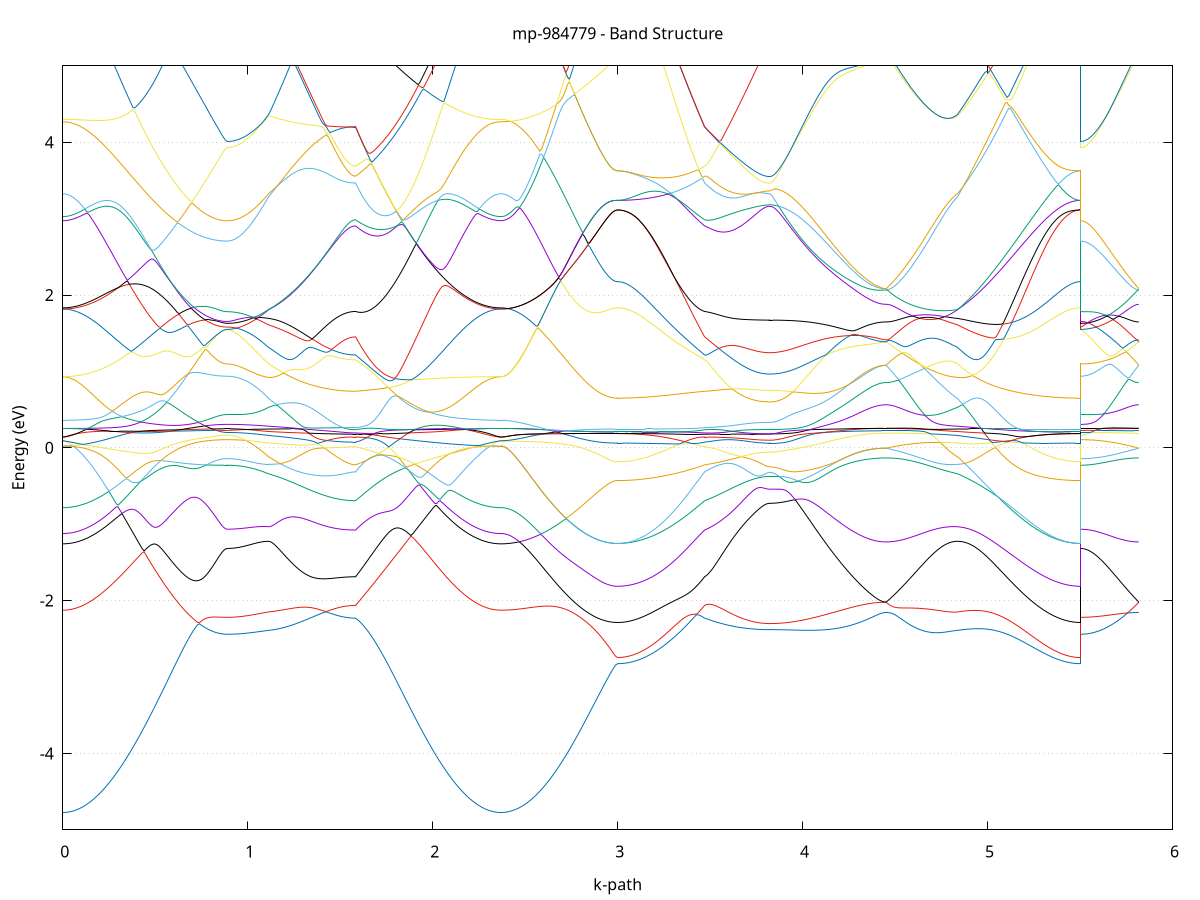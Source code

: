 set title 'mp-984779 - Band Structure'
set xlabel 'k-path'
set ylabel 'Energy (eV)'
set grid y
set yrange [-5:5]
set terminal png size 800,600
set output 'mp-984779_bands_gnuplot.png'
plot '-' using 1:2 with lines notitle, '-' using 1:2 with lines notitle, '-' using 1:2 with lines notitle, '-' using 1:2 with lines notitle, '-' using 1:2 with lines notitle, '-' using 1:2 with lines notitle, '-' using 1:2 with lines notitle, '-' using 1:2 with lines notitle, '-' using 1:2 with lines notitle, '-' using 1:2 with lines notitle, '-' using 1:2 with lines notitle, '-' using 1:2 with lines notitle, '-' using 1:2 with lines notitle, '-' using 1:2 with lines notitle, '-' using 1:2 with lines notitle, '-' using 1:2 with lines notitle, '-' using 1:2 with lines notitle, '-' using 1:2 with lines notitle, '-' using 1:2 with lines notitle, '-' using 1:2 with lines notitle, '-' using 1:2 with lines notitle, '-' using 1:2 with lines notitle, '-' using 1:2 with lines notitle, '-' using 1:2 with lines notitle, '-' using 1:2 with lines notitle, '-' using 1:2 with lines notitle, '-' using 1:2 with lines notitle, '-' using 1:2 with lines notitle, '-' using 1:2 with lines notitle, '-' using 1:2 with lines notitle, '-' using 1:2 with lines notitle, '-' using 1:2 with lines notitle, '-' using 1:2 with lines notitle, '-' using 1:2 with lines notitle, '-' using 1:2 with lines notitle, '-' using 1:2 with lines notitle, '-' using 1:2 with lines notitle, '-' using 1:2 with lines notitle, '-' using 1:2 with lines notitle, '-' using 1:2 with lines notitle, '-' using 1:2 with lines notitle, '-' using 1:2 with lines notitle, '-' using 1:2 with lines notitle, '-' using 1:2 with lines notitle, '-' using 1:2 with lines notitle, '-' using 1:2 with lines notitle, '-' using 1:2 with lines notitle, '-' using 1:2 with lines notitle
0.000000 -34.750367
0.009989 -34.750367
0.019978 -34.750367
0.029967 -34.750267
0.039956 -34.750267
0.049944 -34.750267
0.059933 -34.750267
0.069922 -34.750267
0.079911 -34.750267
0.089900 -34.750167
0.099889 -34.750267
0.109878 -34.750267
0.119867 -34.750267
0.129855 -34.750267
0.139844 -34.750267
0.149833 -34.750267
0.159822 -34.750267
0.169811 -34.750167
0.179800 -34.750167
0.189789 -34.750167
0.199778 -34.750167
0.209767 -34.750167
0.219755 -34.750167
0.229744 -34.750167
0.239733 -34.750167
0.249722 -34.750167
0.259711 -34.750167
0.269700 -34.750167
0.279689 -34.750167
0.289678 -34.750067
0.299666 -34.749967
0.309655 -34.750067
0.319644 -34.750067
0.329633 -34.750067
0.339622 -34.749967
0.349611 -34.749967
0.359600 -34.749967
0.369589 -34.749967
0.379577 -34.749967
0.389566 -34.749967
0.399555 -34.749867
0.409544 -34.749867
0.419533 -34.749867
0.429522 -34.749867
0.439511 -34.749867
0.449500 -34.749867
0.459489 -34.749767
0.469477 -34.749767
0.479466 -34.749767
0.489455 -34.749667
0.499444 -34.749667
0.509433 -34.749667
0.519422 -34.749567
0.529411 -34.749567
0.539400 -34.749567
0.549388 -34.749467
0.559377 -34.749467
0.569366 -34.749467
0.579355 -34.749367
0.589344 -34.749367
0.599333 -34.749367
0.609322 -34.749267
0.619311 -34.749267
0.629300 -34.749267
0.639288 -34.749267
0.649277 -34.749267
0.659266 -34.749167
0.669255 -34.749167
0.679244 -34.749167
0.689233 -34.749167
0.699222 -34.749067
0.709211 -34.749067
0.719199 -34.749067
0.729188 -34.749067
0.739177 -34.749067
0.749166 -34.749067
0.759155 -34.748967
0.769144 -34.748967
0.779133 -34.748967
0.789122 -34.748967
0.799110 -34.748967
0.809099 -34.748967
0.819088 -34.748867
0.829077 -34.748867
0.839066 -34.748867
0.849055 -34.748867
0.859044 -34.748867
0.869033 -34.748867
0.879022 -34.748767
0.889010 -34.748767
0.889010 -34.748767
0.898715 -34.748767
0.908420 -34.748867
0.918125 -34.748867
0.927830 -34.748867
0.937535 -34.748867
0.947240 -34.748867
0.956945 -34.748867
0.966650 -34.748967
0.976355 -34.748967
0.986060 -34.748967
0.995765 -34.749067
1.005469 -34.749067
1.015174 -34.749067
1.024879 -34.749167
1.034584 -34.749167
1.044289 -34.749167
1.053994 -34.749167
1.063699 -34.749267
1.073404 -34.749267
1.083109 -34.749367
1.092814 -34.749367
1.102519 -34.749467
1.112224 -34.749467
1.112224 -34.749467
1.122032 -34.749467
1.131840 -34.749567
1.141648 -34.749567
1.151456 -34.749567
1.161264 -34.749667
1.171072 -34.749667
1.180880 -34.749667
1.190689 -34.749667
1.200497 -34.749767
1.210305 -34.749767
1.220113 -34.749767
1.229921 -34.749867
1.239729 -34.749867
1.249537 -34.749967
1.259345 -34.749967
1.269154 -34.750067
1.278962 -34.750067
1.288770 -34.750067
1.298578 -34.750067
1.308386 -34.750167
1.318194 -34.750167
1.328002 -34.750267
1.337810 -34.750267
1.347618 -34.750267
1.357427 -34.750367
1.367235 -34.750367
1.377043 -34.750367
1.386851 -34.750467
1.396659 -34.750467
1.406467 -34.750567
1.416275 -34.750567
1.426083 -34.750567
1.435892 -34.750567
1.445700 -34.750667
1.455508 -34.750667
1.465316 -34.750667
1.475124 -34.750667
1.484932 -34.750667
1.494740 -34.750767
1.504548 -34.750767
1.514357 -34.750767
1.524165 -34.750767
1.533973 -34.750767
1.543781 -34.750767
1.553589 -34.750767
1.563397 -34.750767
1.573205 -34.750767
1.583013 -34.750767
1.583013 -34.750767
1.592969 -34.750767
1.602924 -34.750767
1.612879 -34.750767
1.622834 -34.750767
1.632789 -34.750667
1.642745 -34.750667
1.652700 -34.750667
1.662655 -34.750667
1.672610 -34.750667
1.682565 -34.750667
1.692521 -34.750567
1.702476 -34.750567
1.712431 -34.750567
1.722386 -34.750567
1.732341 -34.750467
1.742297 -34.750467
1.752252 -34.750467
1.762207 -34.750467
1.772162 -34.750467
1.782117 -34.750467
1.792073 -34.750467
1.802028 -34.750467
1.811983 -34.750367
1.821938 -34.750367
1.831893 -34.750367
1.841849 -34.750367
1.851804 -34.750367
1.861759 -34.750367
1.871714 -34.750367
1.881669 -34.750367
1.891625 -34.750367
1.901580 -34.750267
1.911535 -34.750267
1.921490 -34.750267
1.931445 -34.750267
1.941401 -34.750267
1.951356 -34.750267
1.961311 -34.750267
1.971266 -34.750267
1.981221 -34.750267
1.991177 -34.750267
2.001132 -34.750267
2.011087 -34.750267
2.021042 -34.750267
2.030997 -34.750167
2.040953 -34.750167
2.050908 -34.750167
2.060863 -34.750167
2.070818 -34.750167
2.080773 -34.750167
2.090729 -34.750167
2.100684 -34.750167
2.110639 -34.750167
2.120594 -34.750167
2.130549 -34.750267
2.140505 -34.750167
2.150460 -34.750167
2.160415 -34.750167
2.170370 -34.750167
2.180325 -34.750167
2.190281 -34.750167
2.200236 -34.750267
2.210191 -34.750267
2.220146 -34.750267
2.230101 -34.750267
2.240057 -34.750267
2.250012 -34.750267
2.259967 -34.750267
2.269922 -34.750267
2.279877 -34.750267
2.289833 -34.750267
2.299788 -34.750367
2.309743 -34.750267
2.319698 -34.750267
2.329653 -34.750267
2.339609 -34.750267
2.349564 -34.750367
2.359519 -34.750367
2.369474 -34.750367
2.369474 -34.750367
2.379474 -34.750367
2.389474 -34.750267
2.399473 -34.750267
2.409473 -34.750267
2.419473 -34.750367
2.429473 -34.749967
2.439472 -34.750267
2.449472 -34.750267
2.459472 -34.750267
2.469471 -34.750367
2.479471 -34.750367
2.489471 -34.750367
2.499471 -34.750367
2.509470 -34.750367
2.519470 -34.750367
2.529470 -34.750367
2.539469 -34.750367
2.549469 -34.750367
2.559469 -34.750367
2.569469 -34.750467
2.579468 -34.750467
2.589468 -34.750467
2.599468 -34.750567
2.609467 -34.750567
2.619467 -34.750667
2.629467 -34.750667
2.639467 -34.750667
2.649466 -34.750767
2.659466 -34.750767
2.669466 -34.750767
2.679466 -34.750867
2.689465 -34.750867
2.699465 -34.750867
2.709465 -34.750867
2.719464 -34.750867
2.729464 -34.750967
2.739464 -34.750967
2.749464 -34.751067
2.759463 -34.751067
2.769463 -34.751067
2.779463 -34.751067
2.789462 -34.751067
2.799462 -34.751167
2.809462 -34.751267
2.819462 -34.751267
2.829461 -34.751267
2.839461 -34.751267
2.849461 -34.751267
2.859460 -34.751367
2.869460 -34.751367
2.879460 -34.751367
2.889460 -34.751367
2.899459 -34.751467
2.909459 -34.751467
2.919459 -34.751467
2.929458 -34.751467
2.939458 -34.751467
2.949458 -34.751467
2.959458 -34.751467
2.969457 -34.751467
2.979457 -34.751467
2.989457 -34.751567
2.999457 -34.751567
2.999457 -34.751567
3.009265 -34.751567
3.019073 -34.751567
3.028881 -34.751467
3.038689 -34.751467
3.048497 -34.751467
3.058305 -34.751467
3.068113 -34.751467
3.077921 -34.751467
3.087730 -34.751467
3.097538 -34.751367
3.107346 -34.751367
3.117154 -34.751367
3.126962 -34.751367
3.136770 -34.751367
3.146578 -34.751267
3.156386 -34.751267
3.166195 -34.751267
3.176003 -34.751267
3.185811 -34.751267
3.195619 -34.751267
3.205427 -34.751267
3.215235 -34.751267
3.225043 -34.751267
3.234851 -34.751267
3.244660 -34.751267
3.254468 -34.751167
3.264276 -34.751267
3.274084 -34.751167
3.283892 -34.751167
3.293700 -34.751167
3.303508 -34.751167
3.313316 -34.751167
3.323124 -34.751167
3.332933 -34.751067
3.342741 -34.751067
3.352549 -34.751067
3.362357 -34.751067
3.372165 -34.751067
3.381973 -34.751067
3.391781 -34.750967
3.401589 -34.750967
3.411398 -34.750867
3.421206 -34.750867
3.431014 -34.750867
3.440822 -34.750867
3.450630 -34.750867
3.460438 -34.750867
3.470246 -34.750767
3.470246 -34.750767
3.480033 -34.750767
3.489820 -34.750767
3.499607 -34.750767
3.509393 -34.750767
3.519180 -34.750767
3.528967 -34.750667
3.538754 -34.750667
3.548540 -34.750667
3.558327 -34.750667
3.568114 -34.750667
3.577901 -34.750667
3.587687 -34.750667
3.597474 -34.750667
3.607261 -34.750667
3.617048 -34.750667
3.626834 -34.750667
3.636621 -34.750667
3.646408 -34.750667
3.656195 -34.750567
3.665981 -34.750567
3.675768 -34.750567
3.685555 -34.750567
3.695342 -34.750567
3.705128 -34.750567
3.714915 -34.750567
3.724702 -34.750567
3.734489 -34.750567
3.744275 -34.750567
3.754062 -34.750567
3.763849 -34.750467
3.773636 -34.750467
3.783422 -34.750467
3.793209 -34.750467
3.802996 -34.750467
3.812783 -34.750467
3.822569 -34.750467
3.822569 -34.750567
3.832547 -34.750467
3.842526 -34.750467
3.852504 -34.750467
3.862482 -34.750467
3.872460 -34.750467
3.882438 -34.750467
3.892417 -34.750467
3.902395 -34.750467
3.912373 -34.750467
3.922351 -34.750367
3.932329 -34.750367
3.942307 -34.750367
3.952286 -34.750367
3.962264 -34.750267
3.972242 -34.750267
3.982220 -34.750267
3.992198 -34.750067
4.002176 -34.750167
4.012155 -34.750167
4.022133 -34.750167
4.032111 -34.750067
4.042089 -34.750067
4.052067 -34.750067
4.062046 -34.749967
4.072024 -34.749967
4.082002 -34.749867
4.091980 -34.749867
4.101958 -34.749867
4.111936 -34.749767
4.121915 -34.749767
4.131893 -34.749667
4.141871 -34.749667
4.151849 -34.749667
4.161827 -34.749567
4.171806 -34.749567
4.181784 -34.749467
4.191762 -34.749467
4.201740 -34.749467
4.211718 -34.749367
4.221696 -34.749367
4.231675 -34.749367
4.241653 -34.749267
4.251631 -34.749267
4.261609 -34.749167
4.271587 -34.749167
4.281566 -34.749167
4.291544 -34.749167
4.301522 -34.749067
4.311500 -34.749067
4.321478 -34.749067
4.331456 -34.748967
4.341435 -34.748967
4.351413 -34.748967
4.361391 -34.748967
4.371369 -34.748967
4.381347 -34.748867
4.391326 -34.748867
4.401304 -34.748867
4.411282 -34.748867
4.421260 -34.748867
4.431238 -34.748867
4.441216 -34.748867
4.451195 -34.748867
4.451195 -34.748867
4.461094 -34.748867
4.470993 -34.748867
4.480892 -34.748867
4.490791 -34.748867
4.500690 -34.748867
4.510589 -34.748867
4.520488 -34.748867
4.530387 -34.748867
4.540286 -34.748867
4.550185 -34.748867
4.560084 -34.748867
4.569983 -34.748967
4.579882 -34.748967
4.589781 -34.748967
4.599680 -34.748967
4.609579 -34.748967
4.619478 -34.748967
4.629377 -34.748967
4.639276 -34.748967
4.649175 -34.748967
4.659074 -34.749067
4.668973 -34.749067
4.678872 -34.749067
4.688771 -34.749067
4.698670 -34.749067
4.708569 -34.749067
4.718468 -34.749167
4.728367 -34.749167
4.738266 -34.749067
4.748165 -34.749167
4.758064 -34.749267
4.767963 -34.749267
4.777862 -34.749267
4.787761 -34.749367
4.797660 -34.749367
4.807559 -34.749367
4.817458 -34.749467
4.827357 -34.749467
4.837256 -34.749467
4.837256 -34.749467
4.847193 -34.749567
4.857131 -34.749567
4.867068 -34.749567
4.877005 -34.749667
4.886943 -34.749767
4.896880 -34.749767
4.906817 -34.749767
4.916754 -34.749867
4.926692 -34.749867
4.936629 -34.749967
4.946566 -34.749967
4.956503 -34.750067
4.966441 -34.750067
4.976378 -34.749967
4.986315 -34.750167
4.996253 -34.750267
5.006190 -34.750267
5.016127 -34.750367
5.026064 -34.750367
5.036002 -34.750367
5.045939 -34.750467
5.055876 -34.750467
5.065813 -34.750567
5.075751 -34.750567
5.085688 -34.750667
5.095625 -34.750667
5.105563 -34.750767
5.115500 -34.750767
5.125437 -34.750767
5.135374 -34.750867
5.145312 -34.750867
5.155249 -34.750867
5.165186 -34.750967
5.175123 -34.750967
5.185061 -34.751067
5.194998 -34.751067
5.204935 -34.751067
5.214873 -34.751067
5.224810 -34.751067
5.234747 -34.751167
5.244684 -34.751167
5.254622 -34.751167
5.264559 -34.751167
5.274496 -34.751267
5.284433 -34.751267
5.294371 -34.751267
5.304308 -34.751267
5.314245 -34.751267
5.324183 -34.751267
5.334120 -34.751267
5.344057 -34.751267
5.353994 -34.751367
5.363932 -34.751367
5.373869 -34.751367
5.383806 -34.751367
5.393743 -34.751367
5.403681 -34.751467
5.413618 -34.751467
5.423555 -34.751467
5.433492 -34.751467
5.443430 -34.751467
5.453367 -34.751467
5.463304 -34.751467
5.473242 -34.751467
5.483179 -34.751567
5.493116 -34.751567
5.503053 -34.751567
5.503053 -34.748767
5.512897 -34.748767
5.522740 -34.748767
5.532584 -34.748767
5.542427 -34.748767
5.552271 -34.748867
5.562114 -34.748867
5.571958 -34.748867
5.581801 -34.748867
5.591645 -34.748867
5.601488 -34.748867
5.611332 -34.748867
5.621175 -34.748867
5.631019 -34.748867
5.640862 -34.748867
5.650706 -34.748867
5.660549 -34.748867
5.670392 -34.748867
5.680236 -34.748767
5.690079 -34.748867
5.699923 -34.748867
5.709766 -34.748867
5.719610 -34.748867
5.729453 -34.748867
5.739297 -34.748867
5.749140 -34.748867
5.758984 -34.748867
5.768827 -34.748867
5.778671 -34.748867
5.788514 -34.748867
5.798358 -34.748867
5.808201 -34.748867
5.818045 -34.748867
e
0.000000 -23.339767
0.009989 -23.339767
0.019978 -23.339767
0.029967 -23.339767
0.039956 -23.339667
0.049944 -23.339667
0.059933 -23.339667
0.069922 -23.339667
0.079911 -23.339567
0.089900 -23.339567
0.099889 -23.339567
0.109878 -23.339567
0.119867 -23.339567
0.129855 -23.339667
0.139844 -23.339667
0.149833 -23.339767
0.159822 -23.339867
0.169811 -23.340067
0.179800 -23.340267
0.189789 -23.340467
0.199778 -23.340767
0.209767 -23.341067
0.219755 -23.341467
0.229744 -23.341867
0.239733 -23.342367
0.249722 -23.342867
0.259711 -23.343467
0.269700 -23.344167
0.279689 -23.344867
0.289678 -23.345667
0.299666 -23.346467
0.309655 -23.347467
0.319644 -23.348367
0.329633 -23.349467
0.339622 -23.350567
0.349611 -23.351667
0.359600 -23.352867
0.369589 -23.354067
0.379577 -23.355367
0.389566 -23.356767
0.399555 -23.358067
0.409544 -23.359467
0.419533 -23.360967
0.429522 -23.362367
0.439511 -23.363867
0.449500 -23.365367
0.459489 -23.366967
0.469477 -23.368467
0.479466 -23.370067
0.489455 -23.371567
0.499444 -23.373167
0.509433 -23.374767
0.519422 -23.376367
0.529411 -23.377867
0.539400 -23.379467
0.549388 -23.380967
0.559377 -23.382567
0.569366 -23.384067
0.579355 -23.385567
0.589344 -23.386967
0.599333 -23.388467
0.609322 -23.389867
0.619311 -23.391267
0.629300 -23.392667
0.639288 -23.393967
0.649277 -23.395267
0.659266 -23.396467
0.669255 -23.397767
0.679244 -23.398867
0.689233 -23.400067
0.699222 -23.401067
0.709211 -23.402167
0.719199 -23.403167
0.729188 -23.404067
0.739177 -23.404967
0.749166 -23.405867
0.759155 -23.406567
0.769144 -23.407367
0.779133 -23.408067
0.789122 -23.408667
0.799110 -23.409167
0.809099 -23.409667
0.819088 -23.410167
0.829077 -23.410567
0.839066 -23.410867
0.849055 -23.411167
0.859044 -23.411367
0.869033 -23.411567
0.879022 -23.411567
0.889010 -23.411667
0.889010 -23.411667
0.898715 -23.411567
0.908420 -23.411267
0.918125 -23.410667
0.927830 -23.409967
0.937535 -23.408967
0.947240 -23.407867
0.956945 -23.406467
0.966650 -23.404867
0.976355 -23.403167
0.986060 -23.401167
0.995765 -23.398967
1.005469 -23.396567
1.015174 -23.393967
1.024879 -23.391267
1.034584 -23.388267
1.044289 -23.385167
1.053994 -23.381867
1.063699 -23.378367
1.073404 -23.374667
1.083109 -23.370767
1.092814 -23.366767
1.102519 -23.362667
1.112224 -23.358267
1.112224 -23.358267
1.122032 -23.355067
1.131840 -23.351767
1.141648 -23.348467
1.151456 -23.344967
1.161264 -23.341367
1.171072 -23.337667
1.180880 -23.333967
1.190689 -23.330167
1.200497 -23.326267
1.210305 -23.323567
1.220113 -23.322967
1.229921 -23.322167
1.239729 -23.321267
1.249537 -23.320367
1.259345 -23.319367
1.269154 -23.318267
1.278962 -23.317167
1.288770 -23.315967
1.298578 -23.314667
1.308386 -23.313267
1.318194 -23.311767
1.328002 -23.310267
1.337810 -23.308667
1.347618 -23.307067
1.357427 -23.305267
1.367235 -23.303567
1.377043 -23.301667
1.386851 -23.299767
1.396659 -23.297767
1.406467 -23.295767
1.416275 -23.293667
1.426083 -23.291567
1.435892 -23.289367
1.445700 -23.287167
1.455508 -23.284867
1.465316 -23.282567
1.475124 -23.280167
1.484932 -23.277867
1.494740 -23.275467
1.504548 -23.272967
1.514357 -23.270567
1.524165 -23.268167
1.533973 -23.265767
1.543781 -23.263367
1.553589 -23.261167
1.563397 -23.259067
1.573205 -23.257567
1.583013 -23.256867
1.583013 -23.256867
1.592969 -23.255667
1.602924 -23.254567
1.612879 -23.253567
1.622834 -23.252567
1.632789 -23.251667
1.642745 -23.250767
1.652700 -23.249967
1.662655 -23.249267
1.672610 -23.248467
1.682565 -23.247767
1.692521 -23.247067
1.702476 -23.246967
1.712431 -23.250367
1.722386 -23.253767
1.732341 -23.257067
1.742297 -23.260367
1.752252 -23.263567
1.762207 -23.266767
1.772162 -23.269867
1.782117 -23.272867
1.792073 -23.275867
1.802028 -23.278767
1.811983 -23.281567
1.821938 -23.284267
1.831893 -23.286967
1.841849 -23.289667
1.851804 -23.292167
1.861759 -23.294667
1.871714 -23.297067
1.881669 -23.299367
1.891625 -23.301667
1.901580 -23.303867
1.911535 -23.305967
1.921490 -23.307967
1.931445 -23.309967
1.941401 -23.311867
1.951356 -23.313667
1.961311 -23.315467
1.971266 -23.317067
1.981221 -23.318767
1.991177 -23.320267
2.001132 -23.321767
2.011087 -23.323067
2.021042 -23.324467
2.030997 -23.325667
2.040953 -23.326867
2.050908 -23.327967
2.060863 -23.329067
2.070818 -23.330067
2.080773 -23.330967
2.090729 -23.331867
2.100684 -23.332667
2.110639 -23.333467
2.120594 -23.334167
2.130549 -23.334767
2.140505 -23.335367
2.150460 -23.335867
2.160415 -23.336367
2.170370 -23.336867
2.180325 -23.337267
2.190281 -23.337667
2.200236 -23.337967
2.210191 -23.338267
2.220146 -23.338467
2.230101 -23.338667
2.240057 -23.338867
2.250012 -23.339067
2.259967 -23.339167
2.269922 -23.339367
2.279877 -23.339467
2.289833 -23.339467
2.299788 -23.339567
2.309743 -23.339667
2.319698 -23.339667
2.329653 -23.339667
2.339609 -23.339767
2.349564 -23.339767
2.359519 -23.339767
2.369474 -23.339767
2.369474 -23.339767
2.379474 -23.339667
2.389474 -23.339467
2.399473 -23.339067
2.409473 -23.338567
2.419473 -23.337967
2.429473 -23.337067
2.439472 -23.336167
2.449472 -23.335067
2.459472 -23.333867
2.469471 -23.332467
2.479471 -23.330967
2.489471 -23.329267
2.499471 -23.327467
2.509470 -23.325467
2.519470 -23.323467
2.529470 -23.321167
2.539469 -23.318867
2.549469 -23.316367
2.559469 -23.313767
2.569469 -23.310967
2.579468 -23.308067
2.589468 -23.305067
2.599468 -23.301967
2.609467 -23.298767
2.619467 -23.295367
2.629467 -23.291867
2.639467 -23.288267
2.649466 -23.289067
2.659466 -23.291467
2.669466 -23.293867
2.679466 -23.296167
2.689465 -23.298467
2.699465 -23.300667
2.709465 -23.302867
2.719464 -23.305067
2.729464 -23.307067
2.739464 -23.309067
2.749464 -23.311067
2.759463 -23.312967
2.769463 -23.314767
2.779463 -23.316567
2.789462 -23.318267
2.799462 -23.319867
2.809462 -23.321467
2.819462 -23.322967
2.829461 -23.324367
2.839461 -23.325667
2.849461 -23.326967
2.859460 -23.328167
2.869460 -23.329267
2.879460 -23.330267
2.889460 -23.331267
2.899459 -23.332067
2.909459 -23.332867
2.919459 -23.333567
2.929458 -23.334267
2.939458 -23.334767
2.949458 -23.335267
2.959458 -23.335567
2.969457 -23.335867
2.979457 -23.336167
2.989457 -23.336267
2.999457 -23.336267
2.999457 -23.336267
3.009265 -23.336267
3.019073 -23.336067
3.028881 -23.335867
3.038689 -23.335567
3.048497 -23.335167
3.058305 -23.334667
3.068113 -23.334067
3.077921 -23.333367
3.087730 -23.332567
3.097538 -23.331767
3.107346 -23.330767
3.117154 -23.329767
3.126962 -23.328667
3.136770 -23.327467
3.146578 -23.326167
3.156386 -23.324767
3.166195 -23.323367
3.176003 -23.321767
3.185811 -23.320167
3.195619 -23.318467
3.205427 -23.316767
3.215235 -23.314867
3.225043 -23.312967
3.234851 -23.310967
3.244660 -23.308967
3.254468 -23.306767
3.264276 -23.304667
3.274084 -23.302367
3.283892 -23.300067
3.293700 -23.297667
3.303508 -23.295267
3.313316 -23.292767
3.323124 -23.290167
3.332933 -23.287567
3.342741 -23.284967
3.352549 -23.282267
3.362357 -23.279467
3.372165 -23.276767
3.381973 -23.273867
3.391781 -23.271067
3.401589 -23.268167
3.411398 -23.266067
3.421206 -23.264267
3.431014 -23.262567
3.440822 -23.260967
3.450630 -23.259567
3.460438 -23.258167
3.470246 -23.256867
3.470246 -23.256867
3.480033 -23.256367
3.489820 -23.255967
3.499607 -23.255667
3.509393 -23.255467
3.519180 -23.255367
3.528967 -23.255567
3.538754 -23.255867
3.548540 -23.256467
3.558327 -23.257167
3.568114 -23.258167
3.577901 -23.259267
3.587687 -23.260567
3.597474 -23.262067
3.607261 -23.263567
3.617048 -23.265167
3.626834 -23.266767
3.636621 -23.268467
3.646408 -23.270067
3.656195 -23.271667
3.665981 -23.273267
3.675768 -23.274767
3.685555 -23.276267
3.695342 -23.277567
3.705128 -23.278867
3.714915 -23.280167
3.724702 -23.281267
3.734489 -23.282267
3.744275 -23.283167
3.754062 -23.284067
3.763849 -23.284767
3.773636 -23.285367
3.783422 -23.285867
3.793209 -23.286267
3.802996 -23.286567
3.812783 -23.286667
3.822569 -23.286767
3.822569 -23.286767
3.832547 -23.286767
3.842526 -23.286967
3.852504 -23.287267
3.862482 -23.287567
3.872460 -23.288067
3.882438 -23.288667
3.892417 -23.289367
3.902395 -23.290267
3.912373 -23.291167
3.922351 -23.292267
3.932329 -23.293567
3.942307 -23.294867
3.952286 -23.296467
3.962264 -23.298067
3.972242 -23.299967
3.982220 -23.301867
3.992198 -23.304067
4.002176 -23.306267
4.012155 -23.308667
4.022133 -23.311267
4.032111 -23.313867
4.042089 -23.316567
4.052067 -23.319467
4.062046 -23.322367
4.072024 -23.325367
4.082002 -23.328367
4.091980 -23.331467
4.101958 -23.334567
4.111936 -23.337667
4.121915 -23.340767
4.131893 -23.343867
4.141871 -23.346867
4.151849 -23.349967
4.161827 -23.352967
4.171806 -23.355867
4.181784 -23.358867
4.191762 -23.361667
4.201740 -23.364467
4.211718 -23.367167
4.221696 -23.369767
4.231675 -23.372367
4.241653 -23.374867
4.251631 -23.377167
4.261609 -23.379467
4.271587 -23.381667
4.281566 -23.383767
4.291544 -23.385767
4.301522 -23.387567
4.311500 -23.389367
4.321478 -23.391067
4.331456 -23.392567
4.341435 -23.393967
4.351413 -23.395267
4.361391 -23.396467
4.371369 -23.397567
4.381347 -23.398467
4.391326 -23.399267
4.401304 -23.399967
4.411282 -23.400567
4.421260 -23.400967
4.431238 -23.401267
4.441216 -23.401467
4.451195 -23.401567
4.451195 -23.401567
4.461094 -23.401567
4.470993 -23.401567
4.480892 -23.401467
4.490791 -23.401467
4.500690 -23.401367
4.510589 -23.401267
4.520488 -23.401167
4.530387 -23.400967
4.540286 -23.400767
4.550185 -23.400567
4.560084 -23.400267
4.569983 -23.399867
4.579882 -23.399467
4.589781 -23.398967
4.599680 -23.398367
4.609579 -23.397767
4.619478 -23.397067
4.629377 -23.396267
4.639276 -23.395367
4.649175 -23.394367
4.659074 -23.393267
4.668973 -23.392067
4.678872 -23.390867
4.688771 -23.389467
4.698670 -23.388067
4.708569 -23.386467
4.718468 -23.384867
4.728367 -23.383067
4.738266 -23.381267
4.748165 -23.379267
4.758064 -23.377267
4.767963 -23.375167
4.777862 -23.372967
4.787761 -23.370667
4.797660 -23.368267
4.807559 -23.365867
4.817458 -23.363367
4.827357 -23.360867
4.837256 -23.358267
4.837256 -23.358267
4.847193 -23.353667
4.857131 -23.348967
4.867068 -23.344067
4.877005 -23.339067
4.886943 -23.333867
4.896880 -23.328567
4.906817 -23.327067
4.916754 -23.327167
4.926692 -23.327267
4.936629 -23.327367
4.946566 -23.327467
4.956503 -23.327567
4.966441 -23.327667
4.976378 -23.327767
4.986315 -23.327867
4.996253 -23.328067
5.006190 -23.328167
5.016127 -23.328267
5.026064 -23.328367
5.036002 -23.328567
5.045939 -23.328667
5.055876 -23.328867
5.065813 -23.328967
5.075751 -23.329167
5.085688 -23.329267
5.095625 -23.329467
5.105563 -23.329667
5.115500 -23.329867
5.125437 -23.329967
5.135374 -23.330167
5.145312 -23.330367
5.155249 -23.330567
5.165186 -23.330767
5.175123 -23.330967
5.185061 -23.331267
5.194998 -23.331467
5.204935 -23.331667
5.214873 -23.331867
5.224810 -23.332067
5.234747 -23.332367
5.244684 -23.332567
5.254622 -23.332767
5.264559 -23.332967
5.274496 -23.333167
5.284433 -23.333467
5.294371 -23.333667
5.304308 -23.333867
5.314245 -23.334067
5.324183 -23.334267
5.334120 -23.334467
5.344057 -23.334667
5.353994 -23.334867
5.363932 -23.334967
5.373869 -23.335167
5.383806 -23.335367
5.393743 -23.335467
5.403681 -23.335567
5.413618 -23.335767
5.423555 -23.335867
5.433492 -23.335967
5.443430 -23.336067
5.453367 -23.336067
5.463304 -23.336167
5.473242 -23.336267
5.483179 -23.336267
5.493116 -23.336267
5.503053 -23.336267
5.503053 -23.411667
5.512897 -23.411667
5.522740 -23.411567
5.532584 -23.411467
5.542427 -23.411267
5.552271 -23.411067
5.562114 -23.410867
5.571958 -23.410567
5.581801 -23.410267
5.591645 -23.409967
5.601488 -23.409567
5.611332 -23.409167
5.621175 -23.408767
5.631019 -23.408267
5.640862 -23.407867
5.650706 -23.407367
5.660549 -23.406867
5.670392 -23.406367
5.680236 -23.405867
5.690079 -23.405367
5.699923 -23.404867
5.709766 -23.404467
5.719610 -23.403967
5.729453 -23.403567
5.739297 -23.403167
5.749140 -23.402767
5.758984 -23.402467
5.768827 -23.402167
5.778671 -23.401967
5.788514 -23.401767
5.798358 -23.401667
5.808201 -23.401567
5.818045 -23.401567
e
0.000000 -23.233567
0.009989 -23.233567
0.019978 -23.233567
0.029967 -23.233567
0.039956 -23.233567
0.049944 -23.233567
0.059933 -23.233467
0.069922 -23.233467
0.079911 -23.233367
0.089900 -23.233367
0.099889 -23.233267
0.109878 -23.233067
0.119867 -23.232967
0.129855 -23.232767
0.139844 -23.232567
0.149833 -23.232267
0.159822 -23.231967
0.169811 -23.231567
0.179800 -23.231167
0.189789 -23.230667
0.199778 -23.230067
0.209767 -23.229467
0.219755 -23.228767
0.229744 -23.227967
0.239733 -23.227167
0.249722 -23.226167
0.259711 -23.225167
0.269700 -23.223967
0.279689 -23.222767
0.289678 -23.221467
0.299666 -23.220067
0.309655 -23.218567
0.319644 -23.216967
0.329633 -23.215267
0.339622 -23.216767
0.349611 -23.220067
0.359600 -23.223267
0.369589 -23.226567
0.379577 -23.229767
0.389566 -23.232967
0.399555 -23.236167
0.409544 -23.239267
0.419533 -23.242467
0.429522 -23.245467
0.439511 -23.248567
0.449500 -23.251567
0.459489 -23.254567
0.469477 -23.257467
0.479466 -23.260367
0.489455 -23.263167
0.499444 -23.265967
0.509433 -23.268767
0.519422 -23.271467
0.529411 -23.274167
0.539400 -23.276767
0.549388 -23.279267
0.559377 -23.281767
0.569366 -23.284167
0.579355 -23.286567
0.589344 -23.288867
0.599333 -23.291167
0.609322 -23.293267
0.619311 -23.295467
0.629300 -23.297467
0.639288 -23.299467
0.649277 -23.301367
0.659266 -23.303267
0.669255 -23.305067
0.679244 -23.306767
0.689233 -23.308367
0.699222 -23.309967
0.709211 -23.311467
0.719199 -23.312867
0.729188 -23.314167
0.739177 -23.315467
0.749166 -23.316667
0.759155 -23.317767
0.769144 -23.318767
0.779133 -23.319767
0.789122 -23.320567
0.799110 -23.321367
0.809099 -23.322067
0.819088 -23.322667
0.829077 -23.323267
0.839066 -23.323667
0.849055 -23.324067
0.859044 -23.324367
0.869033 -23.324567
0.879022 -23.324667
0.889010 -23.324767
0.889010 -23.324767
0.898715 -23.324767
0.908420 -23.324767
0.918125 -23.324767
0.927830 -23.324867
0.937535 -23.324867
0.947240 -23.324967
0.956945 -23.324967
0.966650 -23.325067
0.976355 -23.325167
0.986060 -23.325267
0.995765 -23.325267
1.005469 -23.325367
1.015174 -23.325467
1.024879 -23.325567
1.034584 -23.325667
1.044289 -23.325767
1.053994 -23.325867
1.063699 -23.325967
1.073404 -23.326067
1.083109 -23.326167
1.092814 -23.326267
1.102519 -23.326367
1.112224 -23.326467
1.112224 -23.326467
1.122032 -23.326467
1.131840 -23.326467
1.141648 -23.326367
1.151456 -23.326167
1.161264 -23.325967
1.171072 -23.325667
1.180880 -23.325267
1.190689 -23.324767
1.200497 -23.324267
1.210305 -23.322367
1.220113 -23.318367
1.229921 -23.314267
1.239729 -23.310167
1.249537 -23.305967
1.259345 -23.301867
1.269154 -23.297567
1.278962 -23.293367
1.288770 -23.289067
1.298578 -23.284767
1.308386 -23.280467
1.318194 -23.276167
1.328002 -23.271967
1.337810 -23.267667
1.347618 -23.263467
1.357427 -23.259367
1.367235 -23.255167
1.377043 -23.251167
1.386851 -23.247167
1.396659 -23.243267
1.406467 -23.239567
1.416275 -23.235867
1.426083 -23.232367
1.435892 -23.228967
1.445700 -23.225667
1.455508 -23.222567
1.465316 -23.223967
1.475124 -23.225867
1.484932 -23.227867
1.494740 -23.229867
1.504548 -23.232067
1.514357 -23.234167
1.524165 -23.236467
1.533973 -23.238667
1.543781 -23.240967
1.553589 -23.243067
1.563397 -23.245067
1.573205 -23.246667
1.583013 -23.247267
1.583013 -23.247267
1.592969 -23.244167
1.602924 -23.241067
1.612879 -23.237967
1.622834 -23.234867
1.632789 -23.231767
1.642745 -23.228767
1.652700 -23.228967
1.662655 -23.232667
1.672610 -23.236267
1.682565 -23.239867
1.692521 -23.243467
1.702476 -23.246367
1.712431 -23.245767
1.722386 -23.245067
1.732341 -23.244267
1.742297 -23.243567
1.752252 -23.242767
1.762207 -23.242067
1.772162 -23.241167
1.782117 -23.240367
1.792073 -23.239467
1.802028 -23.238467
1.811983 -23.237467
1.821938 -23.236467
1.831893 -23.235367
1.841849 -23.234267
1.851804 -23.233067
1.861759 -23.231767
1.871714 -23.230467
1.881669 -23.229067
1.891625 -23.227667
1.901580 -23.226167
1.911535 -23.224567
1.921490 -23.222967
1.931445 -23.221367
1.941401 -23.219567
1.951356 -23.217767
1.961311 -23.215967
1.971266 -23.214067
1.981221 -23.212067
1.991177 -23.210067
2.001132 -23.207967
2.011087 -23.205767
2.021042 -23.203567
2.030997 -23.201367
2.040953 -23.199067
2.050908 -23.196767
2.060863 -23.194367
2.070818 -23.191867
2.080773 -23.192667
2.090729 -23.195367
2.100684 -23.197967
2.110639 -23.200467
2.120594 -23.202867
2.130549 -23.205267
2.140505 -23.207467
2.150460 -23.209667
2.160415 -23.211767
2.170370 -23.213767
2.180325 -23.215667
2.190281 -23.217467
2.200236 -23.219167
2.210191 -23.220767
2.220146 -23.222367
2.230101 -23.223767
2.240057 -23.225067
2.250012 -23.226367
2.259967 -23.227467
2.269922 -23.228567
2.279877 -23.229567
2.289833 -23.230367
2.299788 -23.231167
2.309743 -23.231767
2.319698 -23.232367
2.329653 -23.232767
2.339609 -23.233167
2.349564 -23.233367
2.359519 -23.233567
2.369474 -23.233567
2.369474 -23.233567
2.379474 -23.233767
2.389474 -23.234167
2.399473 -23.234767
2.409473 -23.235667
2.419473 -23.236767
2.429473 -23.238067
2.439472 -23.239567
2.449472 -23.241267
2.459472 -23.243067
2.469471 -23.245067
2.479471 -23.247167
2.489471 -23.249367
2.499471 -23.251567
2.509470 -23.253967
2.519470 -23.256367
2.529470 -23.258867
2.539469 -23.261367
2.549469 -23.263867
2.559469 -23.266367
2.569469 -23.268967
2.579468 -23.271567
2.589468 -23.274067
2.599468 -23.276667
2.609467 -23.279167
2.619467 -23.281667
2.629467 -23.284167
2.639467 -23.286667
2.649466 -23.289067
2.659466 -23.291467
2.669466 -23.293867
2.679466 -23.296167
2.689465 -23.298467
2.699465 -23.300667
2.709465 -23.302867
2.719464 -23.305067
2.729464 -23.307067
2.739464 -23.309067
2.749464 -23.311067
2.759463 -23.312967
2.769463 -23.314767
2.779463 -23.316567
2.789462 -23.318267
2.799462 -23.319867
2.809462 -23.321467
2.819462 -23.322967
2.829461 -23.324367
2.839461 -23.325667
2.849461 -23.326967
2.859460 -23.328167
2.869460 -23.329267
2.879460 -23.330267
2.889460 -23.331267
2.899459 -23.332067
2.909459 -23.332867
2.919459 -23.333567
2.929458 -23.334267
2.939458 -23.334767
2.949458 -23.335267
2.959458 -23.335567
2.969457 -23.335867
2.979457 -23.336167
2.989457 -23.336267
2.999457 -23.336267
2.999457 -23.336267
3.009265 -23.336267
3.019073 -23.336067
3.028881 -23.335767
3.038689 -23.335367
3.048497 -23.334867
3.058305 -23.334267
3.068113 -23.333567
3.077921 -23.332767
3.087730 -23.331867
3.097538 -23.330767
3.107346 -23.329667
3.117154 -23.328467
3.126962 -23.327067
3.136770 -23.325667
3.146578 -23.324167
3.156386 -23.322567
3.166195 -23.320867
3.176003 -23.319067
3.185811 -23.317167
3.195619 -23.315267
3.205427 -23.313167
3.215235 -23.311167
3.225043 -23.308967
3.234851 -23.306767
3.244660 -23.304567
3.254468 -23.302267
3.264276 -23.299867
3.274084 -23.297567
3.283892 -23.295167
3.293700 -23.292767
3.303508 -23.290367
3.313316 -23.287867
3.323124 -23.285467
3.332933 -23.283167
3.342741 -23.280767
3.352549 -23.278467
3.362357 -23.276267
3.372165 -23.274067
3.381973 -23.271867
3.391781 -23.269867
3.401589 -23.267867
3.411398 -23.265267
3.421206 -23.262267
3.431014 -23.259367
3.440822 -23.256367
3.450630 -23.253367
3.460438 -23.250267
3.470246 -23.247267
3.470246 -23.247267
3.480033 -23.245867
3.489820 -23.244467
3.499607 -23.242967
3.509393 -23.241467
3.519180 -23.239967
3.528967 -23.238367
3.538754 -23.236667
3.548540 -23.235067
3.558327 -23.233367
3.568114 -23.231667
3.577901 -23.229867
3.587687 -23.228167
3.597474 -23.226367
3.607261 -23.224667
3.617048 -23.222867
3.626834 -23.221067
3.636621 -23.219367
3.646408 -23.217567
3.656195 -23.215867
3.665981 -23.214167
3.675768 -23.212467
3.685555 -23.210867
3.695342 -23.209367
3.705128 -23.207867
3.714915 -23.206867
3.724702 -23.205967
3.734489 -23.205167
3.744275 -23.204367
3.754062 -23.203667
3.763849 -23.202967
3.773636 -23.202467
3.783422 -23.201967
3.793209 -23.201567
3.802996 -23.201367
3.812783 -23.201167
3.822569 -23.201167
3.822569 -23.201167
3.832547 -23.201267
3.842526 -23.201767
3.852504 -23.202667
3.862482 -23.203767
3.872460 -23.205167
3.882438 -23.206767
3.892417 -23.208567
3.902395 -23.210567
3.912373 -23.212667
3.922351 -23.214867
3.932329 -23.217167
3.942307 -23.219467
3.952286 -23.221667
3.962264 -23.223967
3.972242 -23.226167
3.982220 -23.229067
3.992198 -23.231867
4.002176 -23.234767
4.012155 -23.237567
4.022133 -23.240367
4.032111 -23.243167
4.042089 -23.245867
4.052067 -23.248567
4.062046 -23.251267
4.072024 -23.253867
4.082002 -23.256367
4.091980 -23.258867
4.101958 -23.261267
4.111936 -23.263567
4.121915 -23.265867
4.131893 -23.267967
4.141871 -23.270067
4.151849 -23.272067
4.161827 -23.274067
4.171806 -23.275867
4.181784 -23.277667
4.191762 -23.279267
4.201740 -23.280867
4.211718 -23.282367
4.221696 -23.283767
4.231675 -23.285067
4.241653 -23.286167
4.251631 -23.287367
4.261609 -23.288367
4.271587 -23.289267
4.281566 -23.290067
4.291544 -23.290867
4.301522 -23.291467
4.311500 -23.292067
4.321478 -23.292567
4.331456 -23.292967
4.341435 -23.293267
4.351413 -23.293567
4.361391 -23.293767
4.371369 -23.293967
4.381347 -23.294067
4.391326 -23.294167
4.401304 -23.294167
4.411282 -23.294267
4.421260 -23.294267
4.431238 -23.294267
4.441216 -23.294267
4.451195 -23.294267
4.451195 -23.294267
4.461094 -23.294267
4.470993 -23.294167
4.480892 -23.294067
4.490791 -23.294067
4.500690 -23.294067
4.510589 -23.294267
4.520488 -23.294567
4.530387 -23.295167
4.540286 -23.295967
4.550185 -23.297067
4.560084 -23.298367
4.569983 -23.299867
4.579882 -23.301567
4.589781 -23.303267
4.599680 -23.304967
4.609579 -23.306667
4.619478 -23.308267
4.629377 -23.309867
4.639276 -23.311467
4.649175 -23.312867
4.659074 -23.314267
4.668973 -23.315667
4.678872 -23.316867
4.688771 -23.318067
4.698670 -23.319167
4.708569 -23.320167
4.718468 -23.321067
4.728367 -23.321967
4.738266 -23.322667
4.748165 -23.323367
4.758064 -23.323967
4.767963 -23.324567
4.777862 -23.325067
4.787761 -23.325467
4.797660 -23.325767
4.807559 -23.326067
4.817458 -23.326267
4.827357 -23.326367
4.837256 -23.326467
4.837256 -23.326467
4.847193 -23.326567
4.857131 -23.326667
4.867068 -23.326767
4.877005 -23.326767
4.886943 -23.326867
4.896880 -23.326967
4.906817 -23.323167
4.916754 -23.317667
4.926692 -23.312067
4.936629 -23.306267
4.946566 -23.300467
4.956503 -23.294567
4.966441 -23.288567
4.976378 -23.282567
4.986315 -23.276367
4.996253 -23.270267
5.006190 -23.264067
5.016127 -23.257767
5.026064 -23.251467
5.036002 -23.245267
5.045939 -23.238867
5.055876 -23.232567
5.065813 -23.226367
5.075751 -23.220067
5.085688 -23.213767
5.095625 -23.209067
5.105563 -23.213567
5.115500 -23.218167
5.125437 -23.222767
5.135374 -23.227367
5.145312 -23.231967
5.155249 -23.236567
5.165186 -23.241167
5.175123 -23.245767
5.185061 -23.250267
5.194998 -23.254867
5.204935 -23.259267
5.214873 -23.263767
5.224810 -23.268067
5.234747 -23.272367
5.244684 -23.276567
5.254622 -23.280667
5.264559 -23.284667
5.274496 -23.288567
5.284433 -23.292367
5.294371 -23.295967
5.304308 -23.299567
5.314245 -23.302967
5.324183 -23.306167
5.334120 -23.309267
5.344057 -23.312267
5.353994 -23.315067
5.363932 -23.317767
5.373869 -23.320267
5.383806 -23.322567
5.393743 -23.324767
5.403681 -23.326667
5.413618 -23.328467
5.423555 -23.330167
5.433492 -23.331567
5.443430 -23.332767
5.453367 -23.333867
5.463304 -23.334767
5.473242 -23.335367
5.483179 -23.335867
5.493116 -23.336167
5.503053 -23.336267
5.503053 -23.324767
5.512897 -23.324667
5.522740 -23.324467
5.532584 -23.324067
5.542427 -23.323667
5.552271 -23.322967
5.562114 -23.322267
5.571958 -23.321367
5.581801 -23.320267
5.591645 -23.319067
5.601488 -23.317767
5.611332 -23.316367
5.621175 -23.314767
5.631019 -23.313067
5.640862 -23.311167
5.650706 -23.309267
5.660549 -23.307167
5.670392 -23.304867
5.680236 -23.302567
5.690079 -23.300067
5.699923 -23.297467
5.709766 -23.294767
5.719610 -23.291867
5.729453 -23.291467
5.739297 -23.292067
5.749140 -23.292567
5.758984 -23.292967
5.768827 -23.293367
5.778671 -23.293667
5.788514 -23.293867
5.798358 -23.294067
5.808201 -23.294167
5.818045 -23.294267
e
0.000000 -23.233567
0.009989 -23.233467
0.019978 -23.233167
0.029967 -23.232567
0.039956 -23.231867
0.049944 -23.230767
0.059933 -23.229567
0.069922 -23.228167
0.079911 -23.226467
0.089900 -23.224667
0.099889 -23.222567
0.109878 -23.220267
0.119867 -23.217767
0.129855 -23.215067
0.139844 -23.212067
0.149833 -23.208967
0.159822 -23.205667
0.169811 -23.202167
0.179800 -23.198467
0.189789 -23.194667
0.199778 -23.190567
0.209767 -23.186367
0.219755 -23.181967
0.229744 -23.180267
0.239733 -23.183567
0.249722 -23.186867
0.259711 -23.190167
0.269700 -23.193467
0.279689 -23.196867
0.289678 -23.200167
0.299666 -23.203467
0.309655 -23.206867
0.319644 -23.210167
0.329633 -23.213467
0.339622 -23.213467
0.349611 -23.211567
0.359600 -23.209567
0.369589 -23.207567
0.379577 -23.205367
0.389566 -23.203167
0.399555 -23.200867
0.409544 -23.198467
0.419533 -23.196067
0.429522 -23.193567
0.439511 -23.190967
0.449500 -23.188367
0.459489 -23.185667
0.469477 -23.182867
0.479466 -23.180067
0.489455 -23.177167
0.499444 -23.174267
0.509433 -23.176367
0.519422 -23.179767
0.529411 -23.183367
0.539400 -23.186967
0.549388 -23.190767
0.559377 -23.194567
0.569366 -23.198467
0.579355 -23.202367
0.589344 -23.206267
0.599333 -23.210167
0.609322 -23.214067
0.619311 -23.218067
0.629300 -23.221867
0.639288 -23.225767
0.649277 -23.229467
0.659266 -23.233167
0.669255 -23.236867
0.679244 -23.240367
0.689233 -23.243767
0.699222 -23.247067
0.709211 -23.250267
0.719199 -23.253367
0.729188 -23.256267
0.739177 -23.259067
0.749166 -23.261667
0.759155 -23.264167
0.769144 -23.266467
0.779133 -23.268667
0.789122 -23.270667
0.799110 -23.272467
0.809099 -23.274067
0.819088 -23.275467
0.829077 -23.276767
0.839066 -23.277767
0.849055 -23.278667
0.859044 -23.279367
0.869033 -23.279867
0.879022 -23.280167
0.889010 -23.280267
0.889010 -23.280267
0.898715 -23.280167
0.908420 -23.280067
0.918125 -23.279767
0.927830 -23.279367
0.937535 -23.278867
0.947240 -23.278367
0.956945 -23.277667
0.966650 -23.276867
0.976355 -23.276067
0.986060 -23.275067
0.995765 -23.274067
1.005469 -23.272867
1.015174 -23.271667
1.024879 -23.270367
1.034584 -23.268967
1.044289 -23.267567
1.053994 -23.265967
1.063699 -23.264367
1.073404 -23.262667
1.083109 -23.260967
1.092814 -23.259167
1.102519 -23.257267
1.112224 -23.255367
1.112224 -23.255367
1.122032 -23.253967
1.131840 -23.252367
1.141648 -23.250767
1.151456 -23.249167
1.161264 -23.247367
1.171072 -23.245567
1.180880 -23.243767
1.190689 -23.241867
1.200497 -23.239967
1.210305 -23.238067
1.220113 -23.236067
1.229921 -23.234167
1.239729 -23.232267
1.249537 -23.230267
1.259345 -23.228367
1.269154 -23.226567
1.278962 -23.224767
1.288770 -23.223067
1.298578 -23.221567
1.308386 -23.220067
1.318194 -23.218767
1.328002 -23.217567
1.337810 -23.216567
1.347618 -23.215767
1.357427 -23.215267
1.367235 -23.214867
1.377043 -23.214767
1.386851 -23.214967
1.396659 -23.215367
1.406467 -23.215967
1.416275 -23.216867
1.426083 -23.217967
1.435892 -23.219167
1.445700 -23.220667
1.455508 -23.222267
1.465316 -23.219667
1.475124 -23.216967
1.484932 -23.214467
1.494740 -23.212167
1.504548 -23.210067
1.514357 -23.208267
1.524165 -23.206567
1.533973 -23.205167
1.543781 -23.204067
1.553589 -23.203167
1.563397 -23.202567
1.573205 -23.202167
1.583013 -23.202067
1.583013 -23.202067
1.592969 -23.205967
1.602924 -23.209867
1.612879 -23.213767
1.622834 -23.217567
1.632789 -23.221467
1.642745 -23.225167
1.652700 -23.225667
1.662655 -23.222567
1.672610 -23.219567
1.682565 -23.216567
1.692521 -23.213567
1.702476 -23.210567
1.712431 -23.207667
1.722386 -23.204767
1.732341 -23.201867
1.742297 -23.199067
1.752252 -23.196267
1.762207 -23.193567
1.772162 -23.190867
1.782117 -23.188267
1.792073 -23.185667
1.802028 -23.183167
1.811983 -23.180667
1.821938 -23.178267
1.831893 -23.175967
1.841849 -23.173667
1.851804 -23.171467
1.861759 -23.169267
1.871714 -23.167167
1.881669 -23.165167
1.891625 -23.163167
1.901580 -23.161267
1.911535 -23.159467
1.921490 -23.157667
1.931445 -23.155967
1.941401 -23.154367
1.951356 -23.152767
1.961311 -23.155067
1.971266 -23.158567
1.981221 -23.161967
1.991177 -23.165367
2.001132 -23.168667
2.011087 -23.171967
2.021042 -23.175067
2.030997 -23.178167
2.040953 -23.181267
2.050908 -23.184267
2.060863 -23.187167
2.070818 -23.189967
2.080773 -23.189467
2.090729 -23.191367
2.100684 -23.194067
2.110639 -23.196567
2.120594 -23.199067
2.130549 -23.201567
2.140505 -23.203967
2.150460 -23.206267
2.160415 -23.208467
2.170370 -23.210667
2.180325 -23.212767
2.190281 -23.214767
2.200236 -23.216667
2.210191 -23.218467
2.220146 -23.220267
2.230101 -23.221867
2.240057 -23.223467
2.250012 -23.224967
2.259967 -23.226267
2.269922 -23.227467
2.279877 -23.228667
2.289833 -23.229667
2.299788 -23.230567
2.309743 -23.231367
2.319698 -23.232067
2.329653 -23.232567
2.339609 -23.233067
2.349564 -23.233367
2.359519 -23.233567
2.369474 -23.233567
2.369474 -23.233567
2.379474 -23.233767
2.389474 -23.234167
2.399473 -23.234767
2.409473 -23.235667
2.419473 -23.236767
2.429473 -23.237867
2.439472 -23.239567
2.449472 -23.241267
2.459472 -23.243067
2.469471 -23.245067
2.479471 -23.247167
2.489471 -23.249367
2.499471 -23.251567
2.509470 -23.253967
2.519470 -23.256367
2.529470 -23.258867
2.539469 -23.261367
2.549469 -23.263867
2.559469 -23.266367
2.569469 -23.268967
2.579468 -23.271567
2.589468 -23.274067
2.599468 -23.276667
2.609467 -23.279167
2.619467 -23.281667
2.629467 -23.284167
2.639467 -23.286667
2.649466 -23.284467
2.659466 -23.280667
2.669466 -23.276767
2.679466 -23.272667
2.689465 -23.268567
2.699465 -23.264267
2.709465 -23.259967
2.719464 -23.255467
2.729464 -23.250967
2.739464 -23.246367
2.749464 -23.241667
2.759463 -23.236867
2.769463 -23.231967
2.779463 -23.227067
2.789462 -23.222067
2.799462 -23.217067
2.809462 -23.211967
2.819462 -23.206767
2.829461 -23.201667
2.839461 -23.196367
2.849461 -23.191167
2.859460 -23.185867
2.869460 -23.180667
2.879460 -23.175367
2.889460 -23.170167
2.899459 -23.165067
2.909459 -23.159967
2.919459 -23.154967
2.929458 -23.150167
2.939458 -23.145667
2.949458 -23.141367
2.959458 -23.137567
2.969457 -23.134267
2.979457 -23.131767
2.989457 -23.130167
2.999457 -23.129567
2.999457 -23.129567
3.009265 -23.129667
3.019073 -23.129767
3.028881 -23.129967
3.038689 -23.130367
3.048497 -23.130767
3.058305 -23.131167
3.068113 -23.131767
3.077921 -23.132367
3.087730 -23.133067
3.097538 -23.133867
3.107346 -23.134667
3.117154 -23.135567
3.126962 -23.136467
3.136770 -23.137367
3.146578 -23.138367
3.156386 -23.139467
3.166195 -23.140467
3.176003 -23.141467
3.185811 -23.142567
3.195619 -23.143667
3.205427 -23.144667
3.215235 -23.145667
3.225043 -23.146667
3.234851 -23.147667
3.244660 -23.148567
3.254468 -23.149467
3.264276 -23.150267
3.274084 -23.151067
3.283892 -23.151667
3.293700 -23.152267
3.303508 -23.152767
3.313316 -23.153167
3.323124 -23.153467
3.332933 -23.153567
3.342741 -23.153567
3.352549 -23.154567
3.362357 -23.158467
3.372165 -23.162467
3.381973 -23.166467
3.391781 -23.170467
3.401589 -23.174367
3.411398 -23.178367
3.421206 -23.182367
3.431014 -23.186367
3.440822 -23.190267
3.450630 -23.194167
3.460438 -23.198167
3.470246 -23.202067
3.470246 -23.202067
3.480033 -23.203867
3.489820 -23.205767
3.499607 -23.207667
3.509393 -23.209467
3.519180 -23.211167
3.528967 -23.212667
3.538754 -23.213967
3.548540 -23.215067
3.558327 -23.215867
3.568114 -23.216367
3.577901 -23.216667
3.587687 -23.216667
3.597474 -23.216467
3.607261 -23.216167
3.617048 -23.215667
3.626834 -23.214967
3.636621 -23.214267
3.646408 -23.213467
3.656195 -23.212567
3.665981 -23.211667
3.675768 -23.210667
3.685555 -23.209667
3.695342 -23.208767
3.705128 -23.207767
3.714915 -23.206367
3.724702 -23.205067
3.734489 -23.203767
3.744275 -23.202567
3.754062 -23.201567
3.763849 -23.200667
3.773636 -23.199767
3.783422 -23.199167
3.793209 -23.198567
3.802996 -23.198267
3.812783 -23.197967
3.822569 -23.197867
3.822569 -23.197867
3.832547 -23.198067
3.842526 -23.198567
3.852504 -23.199467
3.862482 -23.200667
3.872460 -23.202067
3.882438 -23.203867
3.892417 -23.205767
3.902395 -23.207967
3.912373 -23.210267
3.922351 -23.212667
3.932329 -23.215267
3.942307 -23.217867
3.952286 -23.220667
3.962264 -23.223367
3.972242 -23.226067
3.982220 -23.228167
3.992198 -23.230267
4.002176 -23.232167
4.012155 -23.233967
4.022133 -23.235667
4.032111 -23.237267
4.042089 -23.238767
4.052067 -23.240167
4.062046 -23.241467
4.072024 -23.242667
4.082002 -23.243767
4.091980 -23.244767
4.101958 -23.245667
4.111936 -23.246567
4.121915 -23.247367
4.131893 -23.248167
4.141871 -23.248867
4.151849 -23.249567
4.161827 -23.250167
4.171806 -23.250667
4.181784 -23.251267
4.191762 -23.251767
4.201740 -23.252167
4.211718 -23.252667
4.221696 -23.253067
4.231675 -23.253467
4.241653 -23.253867
4.251631 -23.254167
4.261609 -23.254467
4.271587 -23.254767
4.281566 -23.255067
4.291544 -23.255367
4.301522 -23.255567
4.311500 -23.255767
4.321478 -23.255967
4.331456 -23.256167
4.341435 -23.256367
4.351413 -23.256567
4.361391 -23.256667
4.371369 -23.256767
4.381347 -23.256967
4.391326 -23.257067
4.401304 -23.257067
4.411282 -23.257167
4.421260 -23.257267
4.431238 -23.257267
4.441216 -23.257267
4.451195 -23.257267
4.451195 -23.257267
4.461094 -23.260467
4.470993 -23.263567
4.480892 -23.266467
4.490791 -23.269167
4.500690 -23.271567
4.510589 -23.273767
4.520488 -23.275667
4.530387 -23.277167
4.540286 -23.278167
4.550185 -23.278867
4.560084 -23.279067
4.569983 -23.279067
4.579882 -23.278767
4.589781 -23.278367
4.599680 -23.277767
4.609579 -23.277067
4.619478 -23.276267
4.629377 -23.275467
4.639276 -23.274567
4.649175 -23.273667
4.659074 -23.272767
4.668973 -23.271767
4.678872 -23.270867
4.688771 -23.269967
4.698670 -23.268967
4.708569 -23.268067
4.718468 -23.267067
4.728367 -23.266167
4.738266 -23.265267
4.748165 -23.264367
4.758064 -23.263367
4.767963 -23.262467
4.777862 -23.261467
4.787761 -23.260567
4.797660 -23.259567
4.807559 -23.258567
4.817458 -23.257567
4.827357 -23.256467
4.837256 -23.255367
4.837256 -23.255367
4.847193 -23.253367
4.857131 -23.251267
4.867068 -23.249067
4.877005 -23.246867
4.886943 -23.244667
4.896880 -23.242367
4.906817 -23.240067
4.916754 -23.237667
4.926692 -23.235367
4.936629 -23.232867
4.946566 -23.230467
4.956503 -23.227967
4.966441 -23.225467
4.976378 -23.222967
4.986315 -23.220467
4.996253 -23.217867
5.006190 -23.215267
5.016127 -23.212767
5.026064 -23.210167
5.036002 -23.207567
5.045939 -23.205067
5.055876 -23.202467
5.065813 -23.199867
5.075751 -23.200167
5.085688 -23.204567
5.095625 -23.207567
5.105563 -23.201367
5.115500 -23.195267
5.125437 -23.189267
5.135374 -23.183267
5.145312 -23.179967
5.155249 -23.177567
5.165186 -23.175267
5.175123 -23.172967
5.185061 -23.170667
5.194998 -23.168467
5.204935 -23.166267
5.214873 -23.164067
5.224810 -23.161967
5.234747 -23.159867
5.244684 -23.157867
5.254622 -23.155967
5.264559 -23.154067
5.274496 -23.152167
5.284433 -23.150367
5.294371 -23.148667
5.304308 -23.146967
5.314245 -23.145367
5.324183 -23.143867
5.334120 -23.142367
5.344057 -23.140967
5.353994 -23.139667
5.363932 -23.138367
5.373869 -23.137267
5.383806 -23.136167
5.393743 -23.135067
5.403681 -23.134167
5.413618 -23.133267
5.423555 -23.132567
5.433492 -23.131867
5.443430 -23.131267
5.453367 -23.130767
5.463304 -23.130367
5.473242 -23.130067
5.483179 -23.129767
5.493116 -23.129667
5.503053 -23.129567
5.503053 -23.280267
5.512897 -23.280267
5.522740 -23.280367
5.532584 -23.280467
5.542427 -23.280767
5.552271 -23.280967
5.562114 -23.281367
5.571958 -23.281767
5.581801 -23.282167
5.591645 -23.282667
5.601488 -23.283167
5.611332 -23.283767
5.621175 -23.284367
5.631019 -23.284967
5.640862 -23.285667
5.650706 -23.286267
5.660549 -23.286967
5.670392 -23.287667
5.680236 -23.288367
5.690079 -23.289067
5.699923 -23.289667
5.709766 -23.290367
5.719610 -23.290967
5.729453 -23.288867
5.739297 -23.285867
5.749140 -23.282667
5.758984 -23.279367
5.768827 -23.275967
5.778671 -23.272367
5.788514 -23.268767
5.798358 -23.265067
5.808201 -23.261167
5.818045 -23.257267
e
0.000000 -23.127667
0.009989 -23.127867
0.019978 -23.128367
0.029967 -23.129167
0.039956 -23.130167
0.049944 -23.131567
0.059933 -23.133067
0.069922 -23.134967
0.079911 -23.136967
0.089900 -23.139167
0.099889 -23.141467
0.109878 -23.143967
0.119867 -23.146567
0.129855 -23.149367
0.139844 -23.152167
0.149833 -23.155067
0.159822 -23.158067
0.169811 -23.161067
0.179800 -23.164167
0.189789 -23.167267
0.199778 -23.170467
0.209767 -23.173667
0.219755 -23.176967
0.229744 -23.177367
0.239733 -23.172667
0.249722 -23.167767
0.259711 -23.162767
0.269700 -23.157567
0.279689 -23.152267
0.289678 -23.146867
0.299666 -23.141267
0.309655 -23.135567
0.319644 -23.136067
0.329633 -23.137067
0.339622 -23.138167
0.349611 -23.139467
0.359600 -23.140767
0.369589 -23.142167
0.379577 -23.143767
0.389566 -23.145367
0.399555 -23.147167
0.409544 -23.149167
0.419533 -23.151167
0.429522 -23.153467
0.439511 -23.155767
0.449500 -23.158267
0.459489 -23.160967
0.469477 -23.163767
0.479466 -23.166667
0.489455 -23.169767
0.499444 -23.172967
0.509433 -23.171367
0.519422 -23.168367
0.529411 -23.165367
0.539400 -23.162367
0.549388 -23.159267
0.559377 -23.156167
0.569366 -23.153067
0.579355 -23.149967
0.589344 -23.146867
0.599333 -23.143767
0.609322 -23.140667
0.619311 -23.137567
0.629300 -23.134467
0.639288 -23.131367
0.649277 -23.128367
0.659266 -23.125267
0.669255 -23.122367
0.679244 -23.119367
0.689233 -23.116467
0.699222 -23.113667
0.709211 -23.110867
0.719199 -23.108167
0.729188 -23.105567
0.739177 -23.103067
0.749166 -23.103567
0.759155 -23.104567
0.769144 -23.105367
0.779133 -23.106167
0.789122 -23.106967
0.799110 -23.107567
0.809099 -23.108167
0.819088 -23.108667
0.829077 -23.109167
0.839066 -23.109567
0.849055 -23.109867
0.859044 -23.110067
0.869033 -23.110267
0.879022 -23.110367
0.889010 -23.110367
0.889010 -23.110367
0.898715 -23.110467
0.908420 -23.110467
0.918125 -23.110667
0.927830 -23.110867
0.937535 -23.111067
0.947240 -23.111367
0.956945 -23.111667
0.966650 -23.112167
0.976355 -23.112567
0.986060 -23.113167
0.995765 -23.113667
1.005469 -23.114367
1.015174 -23.115067
1.024879 -23.115867
1.034584 -23.116767
1.044289 -23.117667
1.053994 -23.118667
1.063699 -23.119767
1.073404 -23.120967
1.083109 -23.122267
1.092814 -23.123567
1.102519 -23.125067
1.112224 -23.126567
1.112224 -23.126567
1.122032 -23.127767
1.131840 -23.128867
1.141648 -23.130067
1.151456 -23.131267
1.161264 -23.132367
1.171072 -23.133667
1.180880 -23.134867
1.190689 -23.136067
1.200497 -23.137267
1.210305 -23.138467
1.220113 -23.139767
1.229921 -23.140967
1.239729 -23.142167
1.249537 -23.143367
1.259345 -23.144467
1.269154 -23.145567
1.278962 -23.146667
1.288770 -23.147667
1.298578 -23.148667
1.308386 -23.149567
1.318194 -23.150267
1.328002 -23.150967
1.337810 -23.151467
1.347618 -23.151867
1.357427 -23.152067
1.367235 -23.152067
1.377043 -23.151967
1.386851 -23.151667
1.396659 -23.151167
1.406467 -23.150567
1.416275 -23.149867
1.426083 -23.149067
1.435892 -23.148167
1.445700 -23.147167
1.455508 -23.146167
1.465316 -23.145067
1.475124 -23.144067
1.484932 -23.142967
1.494740 -23.142067
1.504548 -23.141067
1.514357 -23.140267
1.524165 -23.139467
1.533973 -23.138767
1.543781 -23.138267
1.553589 -23.137767
1.563397 -23.137467
1.573205 -23.137267
1.583013 -23.137167
1.583013 -23.137167
1.592969 -23.134467
1.602924 -23.131667
1.612879 -23.128567
1.622834 -23.125367
1.632789 -23.122067
1.642745 -23.118467
1.652700 -23.114867
1.662655 -23.111067
1.672610 -23.107167
1.682565 -23.103167
1.692521 -23.099067
1.702476 -23.094867
1.712431 -23.090667
1.722386 -23.086267
1.732341 -23.087467
1.742297 -23.089967
1.752252 -23.092467
1.762207 -23.095067
1.772162 -23.097767
1.782117 -23.100467
1.792073 -23.103167
1.802028 -23.105967
1.811983 -23.108767
1.821938 -23.111667
1.831893 -23.114567
1.841849 -23.117467
1.851804 -23.120467
1.861759 -23.123367
1.871714 -23.126367
1.881669 -23.129467
1.891625 -23.132467
1.901580 -23.135467
1.911535 -23.138567
1.921490 -23.141667
1.931445 -23.144667
1.941401 -23.147967
1.951356 -23.151567
1.961311 -23.153867
1.971266 -23.156867
1.981221 -23.159967
1.991177 -23.162967
2.001132 -23.165967
2.011087 -23.168867
2.021042 -23.171867
2.030997 -23.174767
2.040953 -23.177567
2.050908 -23.180467
2.060863 -23.183267
2.070818 -23.186067
2.080773 -23.188767
2.090729 -23.186967
2.100684 -23.184367
2.110639 -23.181767
2.120594 -23.179167
2.130549 -23.176567
2.140505 -23.173867
2.150460 -23.171267
2.160415 -23.168567
2.170370 -23.165867
2.180325 -23.163167
2.190281 -23.160567
2.200236 -23.157867
2.210191 -23.155267
2.220146 -23.152667
2.230101 -23.150067
2.240057 -23.147567
2.250012 -23.145067
2.259967 -23.142767
2.269922 -23.140467
2.279877 -23.138367
2.289833 -23.136267
2.299788 -23.134467
2.309743 -23.132767
2.319698 -23.131267
2.329653 -23.130067
2.339609 -23.129067
2.349564 -23.128267
2.359519 -23.127867
2.369474 -23.127667
2.369474 -23.127667
2.379474 -23.127567
2.389474 -23.127167
2.399473 -23.126467
2.409473 -23.125467
2.419473 -23.124267
2.429473 -23.122867
2.439472 -23.121167
2.449472 -23.119367
2.459472 -23.117367
2.469471 -23.115167
2.479471 -23.112867
2.489471 -23.110367
2.499471 -23.107867
2.509470 -23.105167
2.519470 -23.102467
2.529470 -23.099667
2.539469 -23.096767
2.549469 -23.093867
2.559469 -23.090867
2.569469 -23.087867
2.579468 -23.084867
2.589468 -23.081767
2.599468 -23.078767
2.609467 -23.075667
2.619467 -23.072567
2.629467 -23.069567
2.639467 -23.066467
2.649466 -23.063367
2.659466 -23.060367
2.669466 -23.057367
2.679466 -23.054367
2.689465 -23.051367
2.699465 -23.048367
2.709465 -23.045467
2.719464 -23.042567
2.729464 -23.041167
2.739464 -23.040967
2.749464 -23.040667
2.759463 -23.040367
2.769463 -23.040167
2.779463 -23.039867
2.789462 -23.039667
2.799462 -23.039467
2.809462 -23.039167
2.819462 -23.038967
2.829461 -23.038767
2.839461 -23.038567
2.849461 -23.038367
2.859460 -23.038167
2.869460 -23.037967
2.879460 -23.037867
2.889460 -23.037667
2.899459 -23.037567
2.909459 -23.037467
2.919459 -23.039467
2.929458 -23.044267
2.939458 -23.048767
2.949458 -23.053067
2.959458 -23.056867
2.969457 -23.060167
2.979457 -23.062667
2.989457 -23.064267
2.999457 -23.064867
2.999457 -23.064867
3.009265 -23.064967
3.019073 -23.065167
3.028881 -23.065567
3.038689 -23.066167
3.048497 -23.066967
3.058305 -23.067867
3.068113 -23.068967
3.077921 -23.070167
3.087730 -23.071667
3.097538 -23.073167
3.107346 -23.074967
3.117154 -23.076867
3.126962 -23.078967
3.136770 -23.081167
3.146578 -23.083467
3.156386 -23.085967
3.166195 -23.088567
3.176003 -23.091367
3.185811 -23.094167
3.195619 -23.097167
3.205427 -23.100167
3.215235 -23.103367
3.225043 -23.106667
3.234851 -23.109967
3.244660 -23.113367
3.254468 -23.116867
3.264276 -23.120467
3.274084 -23.124067
3.283892 -23.127667
3.293700 -23.131467
3.303508 -23.135167
3.313316 -23.139067
3.323124 -23.142867
3.332933 -23.146767
3.342741 -23.150667
3.352549 -23.153367
3.362357 -23.153067
3.372165 -23.152567
3.381973 -23.151967
3.391781 -23.151067
3.401589 -23.150067
3.411398 -23.148867
3.421206 -23.147367
3.431014 -23.145767
3.440822 -23.143967
3.450630 -23.141867
3.460438 -23.139667
3.470246 -23.137167
3.470246 -23.137167
3.480033 -23.135867
3.489820 -23.134367
3.499607 -23.132667
3.509393 -23.130767
3.519180 -23.128767
3.528967 -23.126767
3.538754 -23.124667
3.548540 -23.122467
3.558327 -23.120267
3.568114 -23.118167
3.577901 -23.115967
3.587687 -23.113867
3.597474 -23.111767
3.607261 -23.109767
3.617048 -23.107767
3.626834 -23.105767
3.636621 -23.103967
3.646408 -23.102167
3.656195 -23.100467
3.665981 -23.098867
3.675768 -23.097367
3.685555 -23.096067
3.695342 -23.094867
3.705128 -23.094067
3.714915 -23.093567
3.724702 -23.093567
3.734489 -23.093867
3.744275 -23.094367
3.754062 -23.094967
3.763849 -23.095567
3.773636 -23.096167
3.783422 -23.096667
3.793209 -23.097067
3.802996 -23.097367
3.812783 -23.097567
3.822569 -23.097567
3.822569 -23.097567
3.832547 -23.097467
3.842526 -23.097067
3.852504 -23.096567
3.862482 -23.096067
3.872460 -23.095667
3.882438 -23.095867
3.892417 -23.096667
3.902395 -23.098167
3.912373 -23.100167
3.922351 -23.102467
3.932329 -23.105167
3.942307 -23.107967
3.952286 -23.111067
3.962264 -23.114267
3.972242 -23.117667
3.982220 -23.121167
3.992198 -23.124767
4.002176 -23.128367
4.012155 -23.132167
4.022133 -23.135967
4.032111 -23.139767
4.042089 -23.143667
4.052067 -23.147567
4.062046 -23.151467
4.072024 -23.155367
4.082002 -23.159267
4.091980 -23.163267
4.101958 -23.167167
4.111936 -23.171067
4.121915 -23.174967
4.131893 -23.178767
4.141871 -23.182667
4.151849 -23.186367
4.161827 -23.190167
4.171806 -23.193867
4.181784 -23.197467
4.191762 -23.201067
4.201740 -23.204667
4.211718 -23.208067
4.221696 -23.211467
4.231675 -23.214767
4.241653 -23.218067
4.251631 -23.221167
4.261609 -23.224267
4.271587 -23.227267
4.281566 -23.230067
4.291544 -23.232867
4.301522 -23.235567
4.311500 -23.238067
4.321478 -23.240467
4.331456 -23.242767
4.341435 -23.244967
4.351413 -23.246967
4.361391 -23.248767
4.371369 -23.250467
4.381347 -23.252067
4.391326 -23.253367
4.401304 -23.254567
4.411282 -23.255567
4.421260 -23.256267
4.431238 -23.256867
4.441216 -23.257167
4.451195 -23.257267
4.451195 -23.257267
4.461094 -23.253967
4.470993 -23.250567
4.480892 -23.247167
4.490791 -23.243667
4.500690 -23.240067
4.510589 -23.236367
4.520488 -23.232667
4.530387 -23.228867
4.540286 -23.225067
4.550185 -23.221167
4.560084 -23.217267
4.569983 -23.213267
4.579882 -23.209267
4.589781 -23.205267
4.599680 -23.201167
4.609579 -23.197067
4.619478 -23.192967
4.629377 -23.188867
4.639276 -23.184767
4.649175 -23.180667
4.659074 -23.176567
4.668973 -23.172467
4.678872 -23.168367
4.688771 -23.164367
4.698670 -23.160367
4.708569 -23.156467
4.718468 -23.152567
4.728367 -23.148867
4.738266 -23.145167
4.748165 -23.141667
4.758064 -23.138367
4.767963 -23.135367
4.777862 -23.132567
4.787761 -23.130167
4.797660 -23.128267
4.807559 -23.126867
4.817458 -23.126067
4.827357 -23.125967
4.837256 -23.126567
4.837256 -23.126567
4.847193 -23.128267
4.857131 -23.130067
4.867068 -23.131967
4.877005 -23.133967
4.886943 -23.136067
4.896880 -23.138367
4.906817 -23.140767
4.916754 -23.143267
4.926692 -23.145867
4.936629 -23.148667
4.946566 -23.151567
4.956503 -23.154567
4.966441 -23.157767
4.976378 -23.161067
4.986315 -23.164467
4.996253 -23.167967
5.006190 -23.171667
5.016127 -23.175467
5.026064 -23.179267
5.036002 -23.183267
5.045939 -23.187367
5.055876 -23.191567
5.065813 -23.195867
5.075751 -23.197367
5.085688 -23.194867
5.095625 -23.192267
5.105563 -23.189767
5.115500 -23.187267
5.125437 -23.184867
5.135374 -23.182367
5.145312 -23.177367
5.155249 -23.171567
5.165186 -23.165867
5.175123 -23.160167
5.185061 -23.154667
5.194998 -23.149367
5.204935 -23.144067
5.214873 -23.138967
5.224810 -23.133967
5.234747 -23.129167
5.244684 -23.124467
5.254622 -23.119967
5.264559 -23.115667
5.274496 -23.111467
5.284433 -23.107467
5.294371 -23.103667
5.304308 -23.099967
5.314245 -23.096467
5.324183 -23.093167
5.334120 -23.090067
5.344057 -23.087167
5.353994 -23.084467
5.363932 -23.081867
5.373869 -23.079467
5.383806 -23.077267
5.393743 -23.075267
5.403681 -23.073467
5.413618 -23.071867
5.423555 -23.070367
5.433492 -23.069067
5.443430 -23.067967
5.453367 -23.066967
5.463304 -23.066267
5.473242 -23.065667
5.483179 -23.065167
5.493116 -23.064967
5.503053 -23.064867
5.503053 -23.110367
5.512897 -23.111467
5.522740 -23.114167
5.532584 -23.117967
5.542427 -23.122367
5.552271 -23.127167
5.562114 -23.132067
5.571958 -23.137167
5.581801 -23.142267
5.591645 -23.147467
5.601488 -23.152667
5.611332 -23.157867
5.621175 -23.163067
5.631019 -23.168267
5.640862 -23.173467
5.650706 -23.178567
5.660549 -23.183667
5.670392 -23.188767
5.680236 -23.193767
5.690079 -23.198767
5.699923 -23.203667
5.709766 -23.208567
5.719610 -23.213367
5.729453 -23.218067
5.739297 -23.222767
5.749140 -23.227367
5.758984 -23.231867
5.768827 -23.236267
5.778671 -23.240667
5.788514 -23.244967
5.798358 -23.249167
5.808201 -23.253267
5.818045 -23.257267
e
0.000000 -23.127667
0.009989 -23.127667
0.019978 -23.127667
0.029967 -23.127767
0.039956 -23.127767
0.049944 -23.127767
0.059933 -23.127767
0.069922 -23.127767
0.079911 -23.127767
0.089900 -23.127867
0.099889 -23.127867
0.109878 -23.127967
0.119867 -23.127967
0.129855 -23.128067
0.139844 -23.128167
0.149833 -23.128267
0.159822 -23.128467
0.169811 -23.128567
0.179800 -23.128767
0.189789 -23.128967
0.199778 -23.129267
0.209767 -23.129567
0.219755 -23.129867
0.229744 -23.130167
0.239733 -23.130567
0.249722 -23.131067
0.259711 -23.131567
0.269700 -23.132167
0.279689 -23.132767
0.289678 -23.133467
0.299666 -23.134267
0.309655 -23.135167
0.319644 -23.129767
0.329633 -23.123867
0.339622 -23.117967
0.349611 -23.111867
0.359600 -23.105667
0.369589 -23.099467
0.379577 -23.093167
0.389566 -23.086767
0.399555 -23.080367
0.409544 -23.073867
0.419533 -23.067367
0.429522 -23.060767
0.439511 -23.054267
0.449500 -23.047667
0.459489 -23.041067
0.469477 -23.039067
0.479466 -23.043167
0.489455 -23.047067
0.499444 -23.050867
0.509433 -23.054467
0.519422 -23.057867
0.529411 -23.061167
0.539400 -23.064267
0.549388 -23.067267
0.559377 -23.070167
0.569366 -23.072867
0.579355 -23.075367
0.589344 -23.077867
0.599333 -23.080167
0.609322 -23.082367
0.619311 -23.084467
0.629300 -23.086467
0.639288 -23.088367
0.649277 -23.090167
0.659266 -23.091867
0.669255 -23.093467
0.679244 -23.094967
0.689233 -23.096467
0.699222 -23.097867
0.709211 -23.099167
0.719199 -23.100367
0.729188 -23.101467
0.739177 -23.102567
0.749166 -23.100667
0.759155 -23.098367
0.769144 -23.096067
0.779133 -23.094067
0.789122 -23.092067
0.799110 -23.090267
0.809099 -23.088667
0.819088 -23.087167
0.829077 -23.085867
0.839066 -23.084767
0.849055 -23.083867
0.859044 -23.083067
0.869033 -23.082567
0.879022 -23.082267
0.889010 -23.082167
0.889010 -23.082167
0.898715 -23.082167
0.908420 -23.082067
0.918125 -23.082067
0.927830 -23.081967
0.937535 -23.081767
0.947240 -23.081667
0.956945 -23.081467
0.966650 -23.081267
0.976355 -23.081067
0.986060 -23.080867
0.995765 -23.080567
1.005469 -23.080267
1.015174 -23.079967
1.024879 -23.079567
1.034584 -23.079267
1.044289 -23.078867
1.053994 -23.078467
1.063699 -23.077967
1.073404 -23.077567
1.083109 -23.077067
1.092814 -23.076567
1.102519 -23.076067
1.112224 -23.075467
1.112224 -23.075467
1.122032 -23.075167
1.131840 -23.074867
1.141648 -23.074667
1.151456 -23.074467
1.161264 -23.074367
1.171072 -23.074367
1.180880 -23.074367
1.190689 -23.074467
1.200497 -23.074467
1.210305 -23.074667
1.220113 -23.074767
1.229921 -23.074967
1.239729 -23.075167
1.249537 -23.075367
1.259345 -23.075567
1.269154 -23.075767
1.278962 -23.075967
1.288770 -23.076067
1.298578 -23.076267
1.308386 -23.076367
1.318194 -23.076467
1.328002 -23.076467
1.337810 -23.076467
1.347618 -23.076467
1.357427 -23.076367
1.367235 -23.076167
1.377043 -23.075867
1.386851 -23.075567
1.396659 -23.075167
1.406467 -23.074667
1.416275 -23.074067
1.426083 -23.073467
1.435892 -23.072667
1.445700 -23.071767
1.455508 -23.070867
1.465316 -23.069767
1.475124 -23.068667
1.484932 -23.067467
1.494740 -23.066167
1.504548 -23.064967
1.514357 -23.063667
1.524165 -23.062367
1.533973 -23.061167
1.543781 -23.060067
1.553589 -23.059167
1.563397 -23.058467
1.573205 -23.058067
1.583013 -23.057867
1.583013 -23.057867
1.592969 -23.059367
1.602924 -23.060867
1.612879 -23.062567
1.622834 -23.064167
1.632789 -23.065967
1.642745 -23.067767
1.652700 -23.069767
1.662655 -23.071667
1.672610 -23.073767
1.682565 -23.075867
1.692521 -23.078067
1.702476 -23.080267
1.712431 -23.082567
1.722386 -23.084967
1.732341 -23.081967
1.742297 -23.077567
1.752252 -23.073067
1.762207 -23.076567
1.772162 -23.080667
1.782117 -23.084867
1.792073 -23.088967
1.802028 -23.093167
1.811983 -23.097267
1.821938 -23.101367
1.831893 -23.105467
1.841849 -23.109467
1.851804 -23.113467
1.861759 -23.117467
1.871714 -23.121467
1.881669 -23.125367
1.891625 -23.129167
1.901580 -23.133067
1.911535 -23.136867
1.921490 -23.140567
1.931445 -23.144267
1.941401 -23.147767
1.951356 -23.150767
1.961311 -23.151267
1.971266 -23.149867
1.981221 -23.148467
1.991177 -23.147167
2.001132 -23.145867
2.011087 -23.144667
2.021042 -23.143467
2.030997 -23.142367
2.040953 -23.141367
2.050908 -23.140367
2.060863 -23.139467
2.070818 -23.138567
2.080773 -23.137667
2.090729 -23.136867
2.100684 -23.136167
2.110639 -23.135467
2.120594 -23.134767
2.130549 -23.134167
2.140505 -23.133567
2.150460 -23.132967
2.160415 -23.132467
2.170370 -23.131967
2.180325 -23.131467
2.190281 -23.131067
2.200236 -23.130667
2.210191 -23.130367
2.220146 -23.129967
2.230101 -23.129667
2.240057 -23.129367
2.250012 -23.129167
2.259967 -23.128867
2.269922 -23.128667
2.279877 -23.128467
2.289833 -23.128367
2.299788 -23.128167
2.309743 -23.128067
2.319698 -23.127967
2.329653 -23.127867
2.339609 -23.127767
2.349564 -23.127767
2.359519 -23.127767
2.369474 -23.127667
2.369474 -23.127667
2.379474 -23.127567
2.389474 -23.127167
2.399473 -23.126467
2.409473 -23.125467
2.419473 -23.124267
2.429473 -23.122767
2.439472 -23.121167
2.449472 -23.119367
2.459472 -23.117367
2.469471 -23.115167
2.479471 -23.112867
2.489471 -23.110367
2.499471 -23.107867
2.509470 -23.105167
2.519470 -23.102467
2.529470 -23.099667
2.539469 -23.096767
2.549469 -23.093867
2.559469 -23.090867
2.569469 -23.087867
2.579468 -23.084867
2.589468 -23.081767
2.599468 -23.078767
2.609467 -23.075667
2.619467 -23.072567
2.629467 -23.069567
2.639467 -23.066467
2.649466 -23.063367
2.659466 -23.060367
2.669466 -23.057367
2.679466 -23.054367
2.689465 -23.051367
2.699465 -23.048367
2.709465 -23.045467
2.719464 -23.042567
2.729464 -23.039767
2.739464 -23.036967
2.749464 -23.034267
2.759463 -23.031567
2.769463 -23.028867
2.779463 -23.026267
2.789462 -23.023767
2.799462 -23.021367
2.809462 -23.018967
2.819462 -23.016667
2.829461 -23.014467
2.839461 -23.012267
2.849461 -23.010267
2.859460 -23.008567
2.869460 -23.013767
2.879460 -23.019067
2.889460 -23.024267
2.899459 -23.029367
2.909459 -23.034467
2.919459 -23.037367
2.929458 -23.037267
2.939458 -23.037167
2.949458 -23.037067
2.959458 -23.036967
2.969457 -23.036967
2.979457 -23.036867
2.989457 -23.036867
2.999457 -23.036867
2.999457 -23.036867
3.009265 -23.036867
3.019073 -23.036967
3.028881 -23.036967
3.038689 -23.037067
3.048497 -23.037167
3.058305 -23.037367
3.068113 -23.037467
3.077921 -23.037567
3.087730 -23.037767
3.097538 -23.037867
3.107346 -23.038067
3.117154 -23.038267
3.126962 -23.038367
3.136770 -23.038567
3.146578 -23.038667
3.156386 -23.038867
3.166195 -23.039067
3.176003 -23.039167
3.185811 -23.039367
3.195619 -23.039567
3.205427 -23.039767
3.215235 -23.039967
3.225043 -23.040167
3.234851 -23.040367
3.244660 -23.040667
3.254468 -23.040967
3.264276 -23.041267
3.274084 -23.041567
3.283892 -23.041967
3.293700 -23.042367
3.303508 -23.042767
3.313316 -23.043267
3.323124 -23.043767
3.332933 -23.044367
3.342741 -23.044967
3.352549 -23.045567
3.362357 -23.046267
3.372165 -23.047067
3.381973 -23.047867
3.391781 -23.048667
3.401589 -23.049567
3.411398 -23.050567
3.421206 -23.051667
3.431014 -23.052767
3.440822 -23.053967
3.450630 -23.055167
3.460438 -23.056467
3.470246 -23.057867
3.470246 -23.057867
3.480033 -23.058567
3.489820 -23.059267
3.499607 -23.060167
3.509393 -23.061067
3.519180 -23.062067
3.528967 -23.063067
3.538754 -23.064267
3.548540 -23.065367
3.558327 -23.066667
3.568114 -23.067867
3.577901 -23.069267
3.587687 -23.070567
3.597474 -23.071967
3.607261 -23.073367
3.617048 -23.074767
3.626834 -23.076267
3.636621 -23.077667
3.646408 -23.079067
3.656195 -23.080467
3.665981 -23.081767
3.675768 -23.083067
3.685555 -23.084267
3.695342 -23.085267
3.705128 -23.086067
3.714915 -23.086467
3.724702 -23.086467
3.734489 -23.086167
3.744275 -23.085767
3.754062 -23.085167
3.763849 -23.084567
3.773636 -23.084067
3.783422 -23.083667
3.793209 -23.083267
3.802996 -23.083067
3.812783 -23.082867
3.822569 -23.082767
3.822569 -23.082767
3.832547 -23.082867
3.842526 -23.083167
3.852504 -23.083567
3.862482 -23.083967
3.872460 -23.084067
3.882438 -23.083767
3.892417 -23.082667
3.902395 -23.080967
3.912373 -23.078767
3.922351 -23.076267
3.932329 -23.073367
3.942307 -23.070367
3.952286 -23.067167
3.962264 -23.063867
3.972242 -23.060467
3.982220 -23.056967
3.992198 -23.053367
4.002176 -23.049767
4.012155 -23.046167
4.022133 -23.042467
4.032111 -23.038767
4.042089 -23.035067
4.052067 -23.031367
4.062046 -23.027667
4.072024 -23.023967
4.082002 -23.020367
4.091980 -23.016667
4.101958 -23.013167
4.111936 -23.009567
4.121915 -23.006067
4.131893 -23.002567
4.141871 -22.999167
4.151849 -22.995867
4.161827 -22.992567
4.171806 -22.989367
4.181784 -22.986267
4.191762 -22.983167
4.201740 -22.980167
4.211718 -22.977667
4.221696 -22.975867
4.231675 -22.974167
4.241653 -22.972367
4.251631 -22.970667
4.261609 -22.968967
4.271587 -22.967367
4.281566 -22.965667
4.291544 -22.963967
4.301522 -22.962267
4.311500 -22.960667
4.321478 -22.958967
4.331456 -22.957367
4.341435 -22.955667
4.351413 -22.954067
4.361391 -22.952367
4.371369 -22.950767
4.381347 -22.949067
4.391326 -22.947467
4.401304 -22.945867
4.411282 -22.944367
4.421260 -22.942867
4.431238 -22.941467
4.441216 -22.940467
4.451195 -22.940067
4.451195 -22.940067
4.461094 -22.943167
4.470993 -22.946367
4.480892 -22.949667
4.490791 -22.953067
4.500690 -22.956567
4.510589 -22.960067
4.520488 -22.963667
4.530387 -22.967367
4.540286 -22.971067
4.550185 -22.974867
4.560084 -22.978767
4.569983 -22.982667
4.579882 -22.986667
4.589781 -22.990667
4.599680 -22.994667
4.609579 -22.998767
4.619478 -23.002967
4.629377 -23.007067
4.639276 -23.011267
4.649175 -23.015467
4.659074 -23.019667
4.668973 -23.023867
4.678872 -23.028067
4.688771 -23.032267
4.698670 -23.036467
4.708569 -23.040567
4.718468 -23.044567
4.728367 -23.048567
4.738266 -23.052467
4.748165 -23.056267
4.758064 -23.059867
4.767963 -23.063367
4.777862 -23.066467
4.787761 -23.069267
4.797660 -23.071667
4.807559 -23.073567
4.817458 -23.074867
4.827357 -23.075467
4.837256 -23.075467
4.837256 -23.075467
4.847193 -23.074967
4.857131 -23.074367
4.867068 -23.073767
4.877005 -23.073067
4.886943 -23.072467
4.896880 -23.071767
4.906817 -23.071167
4.916754 -23.070467
4.926692 -23.069767
4.936629 -23.069067
4.946566 -23.068267
4.956503 -23.067567
4.966441 -23.066767
4.976378 -23.066067
4.986315 -23.065267
4.996253 -23.064567
5.006190 -23.063767
5.016127 -23.062967
5.026064 -23.062167
5.036002 -23.061367
5.045939 -23.060567
5.055876 -23.059767
5.065813 -23.058967
5.075751 -23.058267
5.085688 -23.057467
5.095625 -23.056667
5.105563 -23.055867
5.115500 -23.055067
5.125437 -23.054267
5.135374 -23.053567
5.145312 -23.052767
5.155249 -23.051967
5.165186 -23.051267
5.175123 -23.050567
5.185061 -23.049767
5.194998 -23.049067
5.204935 -23.048367
5.214873 -23.047667
5.224810 -23.047067
5.234747 -23.046367
5.244684 -23.045767
5.254622 -23.045067
5.264559 -23.044467
5.274496 -23.043867
5.284433 -23.043367
5.294371 -23.042767
5.304308 -23.042267
5.314245 -23.041767
5.324183 -23.041267
5.334120 -23.040867
5.344057 -23.040367
5.353994 -23.039967
5.363932 -23.039567
5.373869 -23.039267
5.383806 -23.038867
5.393743 -23.038567
5.403681 -23.038267
5.413618 -23.037967
5.423555 -23.037767
5.433492 -23.037567
5.443430 -23.037367
5.453367 -23.037267
5.463304 -23.037067
5.473242 -23.036967
5.483179 -23.036967
5.493116 -23.036867
5.503053 -23.036867
5.503053 -23.082167
5.512897 -23.081167
5.522740 -23.078367
5.532584 -23.074567
5.542427 -23.070267
5.552271 -23.065567
5.562114 -23.060667
5.571958 -23.055667
5.581801 -23.050567
5.591645 -23.045467
5.601488 -23.040467
5.611332 -23.035367
5.621175 -23.030267
5.631019 -23.025167
5.640862 -23.020167
5.650706 -23.015167
5.660549 -23.010267
5.670392 -23.005367
5.680236 -23.000567
5.690079 -22.995767
5.699923 -22.991067
5.709766 -22.986367
5.719610 -22.981767
5.729453 -22.977267
5.739297 -22.972767
5.749140 -22.968467
5.758984 -22.964167
5.768827 -22.959867
5.778671 -22.955767
5.788514 -22.951667
5.798358 -22.947767
5.808201 -22.943867
5.818045 -22.940067
e
0.000000 -23.047967
0.009989 -23.047867
0.019978 -23.047367
0.029967 -23.046767
0.039956 -23.045767
0.049944 -23.044667
0.059933 -23.043267
0.069922 -23.041767
0.079911 -23.039967
0.089900 -23.038167
0.099889 -23.036167
0.109878 -23.034067
0.119867 -23.031867
0.129855 -23.029667
0.139844 -23.027267
0.149833 -23.024967
0.159822 -23.022567
0.169811 -23.020067
0.179800 -23.017567
0.189789 -23.015067
0.199778 -23.012567
0.209767 -23.010067
0.219755 -23.007567
0.229744 -23.004967
0.239733 -23.002467
0.249722 -22.999867
0.259711 -22.997367
0.269700 -22.994767
0.279689 -22.992267
0.289678 -22.989767
0.299666 -22.987167
0.309655 -22.984667
0.319644 -22.982167
0.329633 -22.979667
0.339622 -22.977167
0.349611 -22.981367
0.359600 -22.986567
0.369589 -22.991767
0.379577 -22.996867
0.389566 -23.001967
0.399555 -23.006967
0.409544 -23.011867
0.419533 -23.016667
0.429522 -23.021367
0.439511 -23.026067
0.449500 -23.030467
0.459489 -23.034867
0.469477 -23.034567
0.479466 -23.027967
0.489455 -23.021467
0.499444 -23.014967
0.509433 -23.008467
0.519422 -23.002067
0.529411 -22.995667
0.539400 -22.989367
0.549388 -22.983067
0.559377 -22.976867
0.569366 -22.970867
0.579355 -22.964867
0.589344 -22.958967
0.599333 -22.953167
0.609322 -22.947467
0.619311 -22.941967
0.629300 -22.936567
0.639288 -22.931267
0.649277 -22.926167
0.659266 -22.921167
0.669255 -22.916367
0.679244 -22.912467
0.689233 -22.914267
0.699222 -22.916067
0.709211 -22.917767
0.719199 -22.919467
0.729188 -22.921167
0.739177 -22.922867
0.749166 -22.924467
0.759155 -22.925967
0.769144 -22.927467
0.779133 -22.928867
0.789122 -22.930267
0.799110 -22.931467
0.809099 -22.932667
0.819088 -22.933667
0.829077 -22.934567
0.839066 -22.935367
0.849055 -22.936067
0.859044 -22.936567
0.869033 -22.936967
0.879022 -22.937167
0.889010 -22.937267
0.889010 -22.937267
0.898715 -22.937267
0.908420 -22.937267
0.918125 -22.937167
0.927830 -22.937167
0.937535 -22.937167
0.947240 -22.937067
0.956945 -22.937067
0.966650 -22.936967
0.976355 -22.936967
0.986060 -22.936867
0.995765 -22.936767
1.005469 -22.936767
1.015174 -22.936667
1.024879 -22.936567
1.034584 -22.936467
1.044289 -22.936367
1.053994 -22.936167
1.063699 -22.936067
1.073404 -22.935967
1.083109 -22.935767
1.092814 -22.935667
1.102519 -22.935467
1.112224 -22.935267
1.112224 -22.935267
1.122032 -22.935167
1.131840 -22.934967
1.141648 -22.934767
1.151456 -22.934467
1.161264 -22.934267
1.171072 -22.933967
1.180880 -22.933767
1.190689 -22.933467
1.200497 -22.933267
1.210305 -22.933067
1.220113 -22.932967
1.229921 -22.932967
1.239729 -22.933067
1.249537 -22.933167
1.259345 -22.934267
1.269154 -22.936467
1.278962 -22.938567
1.288770 -22.940667
1.298578 -22.942767
1.308386 -22.944767
1.318194 -22.946667
1.328002 -22.948567
1.337810 -22.950467
1.347618 -22.952267
1.357427 -22.954067
1.367235 -22.955767
1.377043 -22.957367
1.386851 -22.958967
1.396659 -22.960467
1.406467 -22.961967
1.416275 -22.963367
1.426083 -22.964867
1.435892 -22.967967
1.445700 -22.971067
1.455508 -22.974167
1.465316 -22.977267
1.475124 -22.980367
1.484932 -22.983467
1.494740 -22.986367
1.504548 -22.989267
1.514357 -22.991867
1.524165 -22.994367
1.533973 -22.996667
1.543781 -22.998567
1.553589 -23.000167
1.563397 -23.001367
1.573205 -23.002067
1.583013 -23.002367
1.583013 -23.002367
1.592969 -23.006267
1.602924 -23.010267
1.612879 -23.014267
1.622834 -23.018267
1.632789 -23.022367
1.642745 -23.026467
1.652700 -23.030567
1.662655 -23.034667
1.672610 -23.038867
1.682565 -23.042967
1.692521 -23.047167
1.702476 -23.051367
1.712431 -23.055567
1.722386 -23.059767
1.732341 -23.063967
1.742297 -23.068167
1.752252 -23.072367
1.762207 -23.068667
1.772162 -23.064167
1.782117 -23.059667
1.792073 -23.055267
1.802028 -23.050767
1.811983 -23.046367
1.821938 -23.041967
1.831893 -23.037667
1.841849 -23.033367
1.851804 -23.029167
1.861759 -23.025067
1.871714 -23.021067
1.881669 -23.017167
1.891625 -23.013467
1.901580 -23.009967
1.911535 -23.006667
1.921490 -23.003567
1.931445 -23.000867
1.941401 -22.998367
1.951356 -22.996167
1.961311 -22.994367
1.971266 -22.992967
1.981221 -22.991967
1.991177 -22.991267
2.001132 -22.990967
2.011087 -22.990867
2.021042 -22.991167
2.030997 -22.991667
2.040953 -22.992467
2.050908 -22.993467
2.060863 -22.994567
2.070818 -22.995867
2.080773 -22.997367
2.090729 -22.998967
2.100684 -23.000567
2.110639 -23.002367
2.120594 -23.004267
2.130549 -23.006167
2.140505 -23.008167
2.150460 -23.010267
2.160415 -23.012367
2.170370 -23.014567
2.180325 -23.016767
2.190281 -23.018967
2.200236 -23.021167
2.210191 -23.023467
2.220146 -23.025667
2.230101 -23.027867
2.240057 -23.030067
2.250012 -23.032267
2.259967 -23.034367
2.269922 -23.036367
2.279877 -23.038267
2.289833 -23.040067
2.299788 -23.041767
2.309743 -23.043367
2.319698 -23.044667
2.329653 -23.045867
2.339609 -23.046767
2.349564 -23.047467
2.359519 -23.047867
2.369474 -23.047967
2.369474 -23.047967
2.379474 -23.047967
2.389474 -23.047967
2.399473 -23.047867
2.409473 -23.047867
2.419473 -23.047767
2.429473 -23.047667
2.439472 -23.047667
2.449472 -23.047567
2.459472 -23.047467
2.469471 -23.047267
2.479471 -23.047167
2.489471 -23.046967
2.499471 -23.046867
2.509470 -23.046667
2.519470 -23.046467
2.529470 -23.046267
2.539469 -23.046067
2.549469 -23.045867
2.559469 -23.045667
2.569469 -23.045467
2.579468 -23.045167
2.589468 -23.044967
2.599468 -23.044667
2.609467 -23.044467
2.619467 -23.044167
2.629467 -23.043967
2.639467 -23.043667
2.649466 -23.043367
2.659466 -23.043167
2.669466 -23.042867
2.679466 -23.042567
2.689465 -23.042267
2.699465 -23.042067
2.709465 -23.041767
2.719464 -23.041467
2.729464 -23.039767
2.739464 -23.036967
2.749464 -23.034267
2.759463 -23.031567
2.769463 -23.028867
2.779463 -23.026267
2.789462 -23.023767
2.799462 -23.021367
2.809462 -23.018967
2.819462 -23.016667
2.829461 -23.014367
2.839461 -23.012267
2.849461 -23.010267
2.859460 -23.008267
2.869460 -23.006467
2.879460 -23.004667
2.889460 -23.003067
2.899459 -23.001467
2.909459 -23.000167
2.919459 -22.998867
2.929458 -22.997667
2.939458 -22.996767
2.949458 -22.995867
2.959458 -22.995167
2.969457 -22.994567
2.979457 -22.994267
2.989457 -22.993967
2.999457 -22.993867
2.999457 -22.993867
3.009265 -22.993867
3.019073 -22.993867
3.028881 -22.993867
3.038689 -22.993767
3.048497 -22.993767
3.058305 -22.993667
3.068113 -22.993567
3.077921 -22.993467
3.087730 -22.993267
3.097538 -22.993167
3.107346 -22.993067
3.117154 -22.992867
3.126962 -22.992667
3.136770 -22.992467
3.146578 -22.992267
3.156386 -22.992067
3.166195 -22.991767
3.176003 -22.991567
3.185811 -22.991267
3.195619 -22.990967
3.205427 -22.990667
3.215235 -22.990367
3.225043 -22.990067
3.234851 -22.989667
3.244660 -22.989367
3.254468 -22.988967
3.264276 -22.988567
3.274084 -22.988167
3.283892 -22.987767
3.293700 -22.987267
3.303508 -22.986867
3.313316 -22.986367
3.323124 -22.985867
3.332933 -22.985367
3.342741 -22.984767
3.352549 -22.984267
3.362357 -22.983667
3.372165 -22.983067
3.381973 -22.982467
3.391781 -22.981867
3.401589 -22.981167
3.411398 -22.980567
3.421206 -22.983567
3.431014 -22.987267
3.440822 -22.990967
3.450630 -22.994667
3.460438 -22.998567
3.470246 -23.002367
3.470246 -23.002367
3.480033 -23.004167
3.489820 -23.006267
3.499607 -23.008467
3.509393 -23.010767
3.519180 -23.013067
3.528967 -23.015567
3.538754 -23.018067
3.548540 -23.020567
3.558327 -23.023167
3.568114 -23.025667
3.577901 -23.028267
3.587687 -23.030867
3.597474 -23.033367
3.607261 -23.035867
3.617048 -23.038467
3.626834 -23.040867
3.636621 -23.043367
3.646408 -23.045767
3.656195 -23.048067
3.665981 -23.050367
3.675768 -23.052567
3.685555 -23.054667
3.695342 -23.056767
3.705128 -23.058667
3.714915 -23.060567
3.724702 -23.062267
3.734489 -23.063867
3.744275 -23.065367
3.754062 -23.066667
3.763849 -23.067867
3.773636 -23.068867
3.783422 -23.069667
3.793209 -23.070367
3.802996 -23.070767
3.812783 -23.071067
3.822569 -23.071167
3.822569 -23.071167
3.832547 -23.070967
3.842526 -23.070367
3.852504 -23.069367
3.862482 -23.068067
3.872460 -23.066367
3.882438 -23.064367
3.892417 -23.062067
3.902395 -23.059567
3.912373 -23.056867
3.922351 -23.053967
3.932329 -23.050967
3.942307 -23.047867
3.952286 -23.044667
3.962264 -23.041467
3.972242 -23.038167
3.982220 -23.034867
3.992198 -23.031567
4.002176 -23.028367
4.012155 -23.025167
4.022133 -23.022067
4.032111 -23.018967
4.042089 -23.016067
4.052067 -23.013167
4.062046 -23.010267
4.072024 -23.007567
4.082002 -23.004967
4.091980 -23.002467
4.101958 -22.999967
4.111936 -22.997667
4.121915 -22.995367
4.131893 -22.993167
4.141871 -22.991067
4.151849 -22.988967
4.161827 -22.986967
4.171806 -22.985067
4.181784 -22.983167
4.191762 -22.981267
4.201740 -22.979467
4.211718 -22.977267
4.221696 -22.974467
4.231675 -22.971667
4.241653 -22.969067
4.251631 -22.966467
4.261609 -22.964067
4.271587 -22.961667
4.281566 -22.959467
4.291544 -22.957367
4.301522 -22.955267
4.311500 -22.953367
4.321478 -22.951567
4.331456 -22.949967
4.341435 -22.948367
4.351413 -22.946967
4.361391 -22.945667
4.371369 -22.944567
4.381347 -22.943467
4.391326 -22.942567
4.401304 -22.941867
4.411282 -22.941167
4.421260 -22.940767
4.431238 -22.940367
4.441216 -22.940167
4.451195 -22.940067
4.451195 -22.940067
4.461094 -22.937267
4.470993 -22.935667
4.480892 -22.935167
4.490791 -22.935267
4.500690 -22.935367
4.510589 -22.935567
4.520488 -22.935667
4.530387 -22.935867
4.540286 -22.936067
4.550185 -22.936167
4.560084 -22.936367
4.569983 -22.936467
4.579882 -22.936667
4.589781 -22.936767
4.599680 -22.936867
4.609579 -22.936967
4.619478 -22.937067
4.629377 -22.937167
4.639276 -22.937167
4.649175 -22.937167
4.659074 -22.937267
4.668973 -22.937267
4.678872 -22.937267
4.688771 -22.937167
4.698670 -22.937167
4.708569 -22.937067
4.718468 -22.936967
4.728367 -22.936867
4.738266 -22.936767
4.748165 -22.936667
4.758064 -22.936467
4.767963 -22.936367
4.777862 -22.936167
4.787761 -22.936067
4.797660 -22.935867
4.807559 -22.935667
4.817458 -22.935567
4.827357 -22.935467
4.837256 -22.935267
4.837256 -22.935267
4.847193 -22.935167
4.857131 -22.934967
4.867068 -22.934667
4.877005 -22.934467
4.886943 -22.934267
4.896880 -22.934067
4.906817 -22.933767
4.916754 -22.933467
4.926692 -22.933267
4.936629 -22.932967
4.946566 -22.933767
4.956503 -22.936667
4.966441 -22.939467
4.976378 -22.942267
4.986315 -22.944967
4.996253 -22.947567
5.006190 -22.950067
5.016127 -22.952567
5.026064 -22.954967
5.036002 -22.957167
5.045939 -22.959367
5.055876 -22.961467
5.065813 -22.963467
5.075751 -22.965467
5.085688 -22.967267
5.095625 -22.968967
5.105563 -22.970667
5.115500 -22.972267
5.125437 -22.973767
5.135374 -22.975167
5.145312 -22.976467
5.155249 -22.977767
5.165186 -22.978967
5.175123 -22.980067
5.185061 -22.981067
5.194998 -22.982067
5.204935 -22.983067
5.214873 -22.983967
5.224810 -22.984767
5.234747 -22.985567
5.244684 -22.986267
5.254622 -22.986967
5.264559 -22.987567
5.274496 -22.988167
5.284433 -22.988767
5.294371 -22.989267
5.304308 -22.989767
5.314245 -22.990167
5.324183 -22.990667
5.334120 -22.990967
5.344057 -22.991367
5.353994 -22.991667
5.363932 -22.991967
5.373869 -22.992267
5.383806 -22.992567
5.393743 -22.992767
5.403681 -22.992967
5.413618 -22.993167
5.423555 -22.993267
5.433492 -22.993467
5.443430 -22.993567
5.453367 -22.993667
5.463304 -22.993767
5.473242 -22.993867
5.483179 -22.993867
5.493116 -22.993867
5.503053 -22.993867
5.503053 -22.937267
5.512897 -22.937267
5.522740 -22.937167
5.532584 -22.937167
5.542427 -22.937067
5.552271 -22.936967
5.562114 -22.936867
5.571958 -22.936767
5.581801 -22.936667
5.591645 -22.936467
5.601488 -22.936367
5.611332 -22.936167
5.621175 -22.935967
5.631019 -22.935867
5.640862 -22.935667
5.650706 -22.935467
5.660549 -22.935267
5.670392 -22.935067
5.680236 -22.934867
5.690079 -22.934667
5.699923 -22.934467
5.709766 -22.934367
5.719610 -22.934167
5.729453 -22.933967
5.739297 -22.933867
5.749140 -22.933767
5.758984 -22.933567
5.768827 -22.933567
5.778671 -22.933467
5.788514 -22.933367
5.798358 -22.933367
5.808201 -22.936367
5.818045 -22.940067
e
0.000000 -22.866267
0.009989 -22.866367
0.019978 -22.866767
0.029967 -22.867267
0.039956 -22.868067
0.049944 -22.869067
0.059933 -22.870367
0.069922 -22.871767
0.079911 -22.873467
0.089900 -22.875367
0.099889 -22.877467
0.109878 -22.879867
0.119867 -22.882367
0.129855 -22.885067
0.139844 -22.887967
0.149833 -22.891067
0.159822 -22.894367
0.169811 -22.897867
0.179800 -22.901467
0.189789 -22.905267
0.199778 -22.909267
0.209767 -22.913367
0.219755 -22.917567
0.229744 -22.921967
0.239733 -22.926467
0.249722 -22.931067
0.259711 -22.935867
0.269700 -22.940667
0.279689 -22.945567
0.289678 -22.950567
0.299666 -22.955567
0.309655 -22.960767
0.319644 -22.965867
0.329633 -22.971067
0.339622 -22.976167
0.349611 -22.974767
0.359600 -22.972267
0.369589 -22.969867
0.379577 -22.967467
0.389566 -22.964967
0.399555 -22.962567
0.409544 -22.960267
0.419533 -22.957867
0.429522 -22.955467
0.439511 -22.953167
0.449500 -22.950867
0.459489 -22.948567
0.469477 -22.946267
0.479466 -22.943967
0.489455 -22.941767
0.499444 -22.939467
0.509433 -22.937267
0.519422 -22.935067
0.529411 -22.932967
0.539400 -22.930767
0.549388 -22.928667
0.559377 -22.926567
0.569366 -22.924467
0.579355 -22.922367
0.589344 -22.920367
0.599333 -22.918367
0.609322 -22.916367
0.619311 -22.914367
0.629300 -22.912467
0.639288 -22.910467
0.649277 -22.908667
0.659266 -22.908867
0.669255 -22.910667
0.679244 -22.911667
0.689233 -22.907167
0.699222 -22.902867
0.709211 -22.898767
0.719199 -22.896267
0.729188 -22.894567
0.739177 -22.892967
0.749166 -22.891467
0.759155 -22.889867
0.769144 -22.888467
0.779133 -22.887067
0.789122 -22.885667
0.799110 -22.884367
0.809099 -22.883167
0.819088 -22.881967
0.829077 -22.880867
0.839066 -22.879967
0.849055 -22.879167
0.859044 -22.878467
0.869033 -22.877967
0.879022 -22.877567
0.889010 -22.877467
0.889010 -22.877467
0.898715 -22.877567
0.908420 -22.877567
0.918125 -22.877767
0.927830 -22.877967
0.937535 -22.878267
0.947240 -22.878567
0.956945 -22.878967
0.966650 -22.879467
0.976355 -22.879967
0.986060 -22.880467
0.995765 -22.881067
1.005469 -22.881767
1.015174 -22.882567
1.024879 -22.883367
1.034584 -22.884167
1.044289 -22.885067
1.053994 -22.886067
1.063699 -22.887067
1.073404 -22.889267
1.083109 -22.891967
1.092814 -22.894667
1.102519 -22.897467
1.112224 -22.900367
1.112224 -22.900367
1.122032 -22.902467
1.131840 -22.904667
1.141648 -22.906967
1.151456 -22.909167
1.161264 -22.911467
1.171072 -22.913867
1.180880 -22.916167
1.190689 -22.918467
1.200497 -22.920767
1.210305 -22.923067
1.220113 -22.925367
1.229921 -22.927667
1.239729 -22.929867
1.249537 -22.932067
1.259345 -22.933467
1.269154 -22.933867
1.278962 -22.934467
1.288770 -22.935267
1.298578 -22.936267
1.308386 -22.937367
1.318194 -22.938767
1.328002 -22.940267
1.337810 -22.942067
1.347618 -22.943967
1.357427 -22.946067
1.367235 -22.948367
1.377043 -22.950867
1.386851 -22.953367
1.396659 -22.956167
1.406467 -22.958967
1.416275 -22.961867
1.426083 -22.964667
1.435892 -22.965967
1.445700 -22.967167
1.455508 -22.968367
1.465316 -22.969467
1.475124 -22.970467
1.484932 -22.971367
1.494740 -22.972167
1.504548 -22.972967
1.514357 -22.973667
1.524165 -22.974267
1.533973 -22.974767
1.543781 -22.975167
1.553589 -22.975567
1.563397 -22.975767
1.573205 -22.975967
1.583013 -22.975967
1.583013 -22.975967
1.592969 -22.975167
1.602924 -22.974267
1.612879 -22.973267
1.622834 -22.972367
1.632789 -22.971367
1.642745 -22.970367
1.652700 -22.969367
1.662655 -22.968267
1.672610 -22.967167
1.682565 -22.965967
1.692521 -22.964867
1.702476 -22.963567
1.712431 -22.962367
1.722386 -22.961067
1.732341 -22.959767
1.742297 -22.958367
1.752252 -22.956967
1.762207 -22.955567
1.772162 -22.954067
1.782117 -22.952567
1.792073 -22.950967
1.802028 -22.949467
1.811983 -22.947767
1.821938 -22.946167
1.831893 -22.944467
1.841849 -22.942867
1.851804 -22.943067
1.861759 -22.943267
1.871714 -22.943367
1.881669 -22.943467
1.891625 -22.943567
1.901580 -22.943467
1.911535 -22.943367
1.921490 -22.943067
1.931445 -22.942567
1.941401 -22.941967
1.951356 -22.941067
1.961311 -22.939967
1.971266 -22.938667
1.981221 -22.937067
1.991177 -22.935167
2.001132 -22.933167
2.011087 -22.930867
2.021042 -22.928467
2.030997 -22.925967
2.040953 -22.923267
2.050908 -22.920567
2.060863 -22.917867
2.070818 -22.915067
2.080773 -22.912367
2.090729 -22.909567
2.100684 -22.906867
2.110639 -22.904267
2.120594 -22.901567
2.130549 -22.899067
2.140505 -22.896567
2.150460 -22.894067
2.160415 -22.891767
2.170370 -22.889467
2.180325 -22.887267
2.190281 -22.885267
2.200236 -22.883267
2.210191 -22.881367
2.220146 -22.879567
2.230101 -22.877867
2.240057 -22.876267
2.250012 -22.874867
2.259967 -22.873467
2.269922 -22.872267
2.279877 -22.871067
2.289833 -22.870067
2.299788 -22.869167
2.309743 -22.868467
2.319698 -22.867767
2.329653 -22.867267
2.339609 -22.866767
2.349564 -22.866467
2.359519 -22.866367
2.369474 -22.866267
2.369474 -22.866267
2.379474 -22.866267
2.389474 -22.866267
2.399473 -22.866367
2.409473 -22.866467
2.419473 -22.866567
2.429473 -22.866667
2.439472 -22.866767
2.449472 -22.866967
2.459472 -22.867067
2.469471 -22.867267
2.479471 -22.867567
2.489471 -22.867767
2.499471 -22.868067
2.509470 -22.868867
2.519470 -22.870967
2.529470 -22.873167
2.539469 -22.875467
2.549469 -22.877967
2.559469 -22.880567
2.569469 -22.883367
2.579468 -22.886267
2.589468 -22.889267
2.599468 -22.892367
2.609467 -22.895667
2.619467 -22.898967
2.629467 -22.902467
2.639467 -22.906067
2.649466 -22.909867
2.659466 -22.913667
2.669466 -22.917567
2.679466 -22.921667
2.689465 -22.925867
2.699465 -22.930067
2.709465 -22.934467
2.719464 -22.938867
2.729464 -22.943367
2.739464 -22.948067
2.749464 -22.952767
2.759463 -22.957567
2.769463 -22.962367
2.779463 -22.967267
2.789462 -22.972267
2.799462 -22.977367
2.809462 -22.982467
2.819462 -22.987567
2.829461 -22.992767
2.839461 -22.997967
2.849461 -23.003267
2.859460 -23.008267
2.869460 -23.006467
2.879460 -23.004667
2.889460 -23.003067
2.899459 -23.001467
2.909459 -23.000067
2.919459 -22.998867
2.929458 -22.997667
2.939458 -22.996767
2.949458 -22.995867
2.959458 -22.995167
2.969457 -22.994567
2.979457 -22.994267
2.989457 -22.993967
2.999457 -22.993867
2.999457 -22.993867
3.009265 -22.993867
3.019073 -22.993767
3.028881 -22.993467
3.038689 -22.993167
3.048497 -22.992867
3.058305 -22.992367
3.068113 -22.991767
3.077921 -22.991167
3.087730 -22.990467
3.097538 -22.989767
3.107346 -22.988967
3.117154 -22.988067
3.126962 -22.987067
3.136770 -22.986167
3.146578 -22.985067
3.156386 -22.984067
3.166195 -22.982967
3.176003 -22.981767
3.185811 -22.980667
3.195619 -22.979467
3.205427 -22.978267
3.215235 -22.976967
3.225043 -22.975767
3.234851 -22.974567
3.244660 -22.973267
3.254468 -22.971967
3.264276 -22.970767
3.274084 -22.969467
3.283892 -22.968267
3.293700 -22.967067
3.303508 -22.965767
3.313316 -22.964567
3.323124 -22.963367
3.332933 -22.962167
3.342741 -22.961067
3.352549 -22.959867
3.362357 -22.962667
3.372165 -22.965967
3.381973 -22.969367
3.391781 -22.972867
3.401589 -22.976367
3.411398 -22.979967
3.421206 -22.979867
3.431014 -22.979067
3.440822 -22.978367
3.450630 -22.977567
3.460438 -22.976767
3.470246 -22.975967
3.470246 -22.975967
3.480033 -22.975467
3.489820 -22.974867
3.499607 -22.974167
3.509393 -22.973367
3.519180 -22.972567
3.528967 -22.971667
3.538754 -22.970867
3.548540 -22.969967
3.558327 -22.969067
3.568114 -22.968267
3.577901 -22.967467
3.587687 -22.966567
3.597474 -22.965867
3.607261 -22.965067
3.617048 -22.964367
3.626834 -22.963567
3.636621 -22.962967
3.646408 -22.962267
3.656195 -22.961667
3.665981 -22.961067
3.675768 -22.960567
3.685555 -22.960067
3.695342 -22.959567
3.705128 -22.959067
3.714915 -22.958667
3.724702 -22.958267
3.734489 -22.957967
3.744275 -22.958067
3.754062 -22.958467
3.763849 -22.958767
3.773636 -22.959067
3.783422 -22.959367
3.793209 -22.959567
3.802996 -22.959667
3.812783 -22.959767
3.822569 -22.959767
3.822569 -22.959767
3.832547 -22.959767
3.842526 -22.959667
3.852504 -22.959467
3.862482 -22.959167
3.872460 -22.958867
3.882438 -22.958467
3.892417 -22.957967
3.902395 -22.957467
3.912373 -22.956767
3.922351 -22.956067
3.932329 -22.955267
3.942307 -22.954267
3.952286 -22.953267
3.962264 -22.952167
3.972242 -22.950967
3.982220 -22.949667
3.992198 -22.948267
4.002176 -22.946767
4.012155 -22.945167
4.022133 -22.943467
4.032111 -22.941667
4.042089 -22.939667
4.052067 -22.937667
4.062046 -22.935567
4.072024 -22.933367
4.082002 -22.931067
4.091980 -22.928667
4.101958 -22.926267
4.111936 -22.923767
4.121915 -22.921267
4.131893 -22.918767
4.141871 -22.916267
4.151849 -22.913767
4.161827 -22.911367
4.171806 -22.908967
4.181784 -22.906867
4.191762 -22.904867
4.201740 -22.903367
4.211718 -22.902467
4.221696 -22.902167
4.231675 -22.902467
4.241653 -22.903167
4.251631 -22.904267
4.261609 -22.905467
4.271587 -22.906867
4.281566 -22.908267
4.291544 -22.909767
4.301522 -22.911267
4.311500 -22.912867
4.321478 -22.914467
4.331456 -22.916067
4.341435 -22.917667
4.351413 -22.919267
4.361391 -22.920967
4.371369 -22.922567
4.381347 -22.924267
4.391326 -22.925867
4.401304 -22.927467
4.411282 -22.929067
4.421260 -22.930567
4.431238 -22.931867
4.441216 -22.932867
4.451195 -22.933267
4.451195 -22.933267
4.461094 -22.933067
4.470993 -22.931767
4.480892 -22.929367
4.490791 -22.926667
4.500690 -22.923867
4.510589 -22.921167
4.520488 -22.918567
4.530387 -22.916067
4.540286 -22.913667
4.550185 -22.911367
4.560084 -22.909167
4.569983 -22.907067
4.579882 -22.905067
4.589781 -22.903267
4.599680 -22.901467
4.609579 -22.899867
4.619478 -22.898367
4.629377 -22.896967
4.639276 -22.895767
4.649175 -22.894567
4.659074 -22.893567
4.668973 -22.892567
4.678872 -22.891767
4.688771 -22.891067
4.698670 -22.890467
4.708569 -22.889967
4.718468 -22.889667
4.728367 -22.889367
4.738266 -22.889167
4.748165 -22.889167
4.758064 -22.889167
4.767963 -22.889367
4.777862 -22.890467
4.787761 -22.892067
4.797660 -22.893667
4.807559 -22.895367
4.817458 -22.896967
4.827357 -22.898667
4.837256 -22.900367
4.837256 -22.900367
4.847193 -22.903367
4.857131 -22.906367
4.867068 -22.909367
4.877005 -22.912467
4.886943 -22.915567
4.896880 -22.918667
4.906817 -22.921767
4.916754 -22.924767
4.926692 -22.927767
4.936629 -22.930767
4.946566 -22.932667
4.956503 -22.932367
4.966441 -22.931967
4.976378 -22.931667
4.986315 -22.931267
4.996253 -22.930867
5.006190 -22.930467
5.016127 -22.930067
5.026064 -22.929667
5.036002 -22.929167
5.045939 -22.929167
5.055876 -22.931167
5.065813 -22.933167
5.075751 -22.935167
5.085688 -22.937167
5.095625 -22.939267
5.105563 -22.941267
5.115500 -22.943267
5.125437 -22.945267
5.135374 -22.947267
5.145312 -22.949267
5.155249 -22.951267
5.165186 -22.953267
5.175123 -22.955267
5.185061 -22.957167
5.194998 -22.959067
5.204935 -22.960967
5.214873 -22.962867
5.224810 -22.964667
5.234747 -22.966467
5.244684 -22.968267
5.254622 -22.969967
5.264559 -22.971667
5.274496 -22.973267
5.284433 -22.974867
5.294371 -22.976467
5.304308 -22.977967
5.314245 -22.979367
5.324183 -22.980767
5.334120 -22.982167
5.344057 -22.983367
5.353994 -22.984567
5.363932 -22.985767
5.373869 -22.986867
5.383806 -22.987867
5.393743 -22.988767
5.403681 -22.989667
5.413618 -22.990467
5.423555 -22.991167
5.433492 -22.991767
5.443430 -22.992367
5.453367 -22.992867
5.463304 -22.993167
5.473242 -22.993467
5.483179 -22.993767
5.493116 -22.993867
5.503053 -22.993867
5.503053 -22.877467
5.512897 -22.877567
5.522740 -22.877767
5.532584 -22.878067
5.542427 -22.878467
5.552271 -22.879067
5.562114 -22.879767
5.571958 -22.880667
5.581801 -22.881567
5.591645 -22.882667
5.601488 -22.883867
5.611332 -22.885167
5.621175 -22.886667
5.631019 -22.888167
5.640862 -22.889867
5.650706 -22.891767
5.660549 -22.893667
5.670392 -22.895767
5.680236 -22.897867
5.690079 -22.900167
5.699923 -22.902667
5.709766 -22.905167
5.719610 -22.907767
5.729453 -22.910567
5.739297 -22.913367
5.749140 -22.916367
5.758984 -22.919467
5.768827 -22.922667
5.778671 -22.925967
5.788514 -22.929367
5.798358 -22.932767
5.808201 -22.933267
5.818045 -22.933267
e
0.000000 -22.866267
0.009989 -22.866267
0.019978 -22.866167
0.029967 -22.866167
0.039956 -22.866067
0.049944 -22.865967
0.059933 -22.865767
0.069922 -22.865667
0.079911 -22.865467
0.089900 -22.865267
0.099889 -22.864967
0.109878 -22.864767
0.119867 -22.864467
0.129855 -22.864167
0.139844 -22.863867
0.149833 -22.863467
0.159822 -22.863167
0.169811 -22.862767
0.179800 -22.862367
0.189789 -22.861967
0.199778 -22.861567
0.209767 -22.861167
0.219755 -22.860767
0.229744 -22.860267
0.239733 -22.859867
0.249722 -22.859667
0.259711 -22.860167
0.269700 -22.860667
0.279689 -22.861267
0.289678 -22.861767
0.299666 -22.862467
0.309655 -22.863067
0.319644 -22.863767
0.329633 -22.864467
0.339622 -22.865267
0.349611 -22.866067
0.359600 -22.866867
0.369589 -22.867767
0.379577 -22.868667
0.389566 -22.869567
0.399555 -22.870567
0.409544 -22.871567
0.419533 -22.872667
0.429522 -22.873767
0.439511 -22.874967
0.449500 -22.876067
0.459489 -22.877367
0.469477 -22.878567
0.479466 -22.879867
0.489455 -22.881267
0.499444 -22.882667
0.509433 -22.884067
0.519422 -22.885467
0.529411 -22.886967
0.539400 -22.888467
0.549388 -22.890067
0.559377 -22.891667
0.569366 -22.893267
0.579355 -22.894967
0.589344 -22.896567
0.599333 -22.898267
0.609322 -22.900067
0.619311 -22.901767
0.629300 -22.903567
0.639288 -22.905367
0.649277 -22.907067
0.659266 -22.906767
0.669255 -22.904967
0.679244 -22.903167
0.689233 -22.901367
0.699222 -22.899567
0.709211 -22.897867
0.719199 -22.894867
0.729188 -22.891067
0.739177 -22.887567
0.749166 -22.884267
0.759155 -22.881167
0.769144 -22.878267
0.779133 -22.875567
0.789122 -22.873067
0.799110 -22.870767
0.809099 -22.868767
0.819088 -22.866967
0.829077 -22.865467
0.839066 -22.864167
0.849055 -22.863067
0.859044 -22.862167
0.869033 -22.861567
0.879022 -22.861767
0.889010 -22.861867
0.889010 -22.861867
0.898715 -22.861967
0.908420 -22.862167
0.918125 -22.862567
0.927830 -22.863167
0.937535 -22.863967
0.947240 -22.864867
0.956945 -22.865867
0.966650 -22.867067
0.976355 -22.868467
0.986060 -22.869967
0.995765 -22.871667
1.005469 -22.873367
1.015174 -22.875367
1.024879 -22.877367
1.034584 -22.879567
1.044289 -22.881867
1.053994 -22.884267
1.063699 -22.886667
1.073404 -22.888167
1.083109 -22.889267
1.092814 -22.890367
1.102519 -22.891667
1.112224 -22.892867
1.112224 -22.892867
1.122032 -22.893767
1.131840 -22.894667
1.141648 -22.895667
1.151456 -22.896567
1.161264 -22.897567
1.171072 -22.898567
1.180880 -22.899667
1.190689 -22.900767
1.200497 -22.901967
1.210305 -22.903167
1.220113 -22.904467
1.229921 -22.905767
1.239729 -22.907067
1.249537 -22.908467
1.259345 -22.909867
1.269154 -22.911367
1.278962 -22.912767
1.288770 -22.914267
1.298578 -22.915867
1.308386 -22.917367
1.318194 -22.918967
1.328002 -22.920567
1.337810 -22.922167
1.347618 -22.923667
1.357427 -22.925267
1.367235 -22.926867
1.377043 -22.928467
1.386851 -22.929967
1.396659 -22.931567
1.406467 -22.933067
1.416275 -22.934467
1.426083 -22.935967
1.435892 -22.937267
1.445700 -22.938667
1.455508 -22.939867
1.465316 -22.941067
1.475124 -22.942167
1.484932 -22.943267
1.494740 -22.944167
1.504548 -22.945067
1.514357 -22.945867
1.524165 -22.946567
1.533973 -22.947167
1.543781 -22.947567
1.553589 -22.947967
1.563397 -22.948267
1.573205 -22.948467
1.583013 -22.948467
1.583013 -22.948467
1.592969 -22.947767
1.602924 -22.947067
1.612879 -22.946367
1.622834 -22.945767
1.632789 -22.945167
1.642745 -22.944667
1.652700 -22.944167
1.662655 -22.943767
1.672610 -22.943367
1.682565 -22.943067
1.692521 -22.942767
1.702476 -22.942467
1.712431 -22.942267
1.722386 -22.942067
1.732341 -22.941967
1.742297 -22.941867
1.752252 -22.941867
1.762207 -22.941867
1.772162 -22.941867
1.782117 -22.941967
1.792073 -22.942067
1.802028 -22.942167
1.811983 -22.942267
1.821938 -22.942467
1.831893 -22.942667
1.841849 -22.942667
1.851804 -22.940967
1.861759 -22.939167
1.871714 -22.937367
1.881669 -22.935467
1.891625 -22.933567
1.901580 -22.931667
1.911535 -22.929767
1.921490 -22.927867
1.931445 -22.925867
1.941401 -22.923867
1.951356 -22.921967
1.961311 -22.919967
1.971266 -22.917967
1.981221 -22.915967
1.991177 -22.913967
2.001132 -22.911967
2.011087 -22.909967
2.021042 -22.907967
2.030997 -22.905967
2.040953 -22.904067
2.050908 -22.902067
2.060863 -22.900167
2.070818 -22.898267
2.080773 -22.896467
2.090729 -22.894567
2.100684 -22.892867
2.110639 -22.891067
2.120594 -22.889367
2.130549 -22.887667
2.140505 -22.886067
2.150460 -22.884467
2.160415 -22.882967
2.170370 -22.881467
2.180325 -22.880067
2.190281 -22.878767
2.200236 -22.877467
2.210191 -22.876167
2.220146 -22.875067
2.230101 -22.873967
2.240057 -22.872867
2.250012 -22.871967
2.259967 -22.871067
2.269922 -22.870267
2.279877 -22.869467
2.289833 -22.868767
2.299788 -22.868267
2.309743 -22.867667
2.319698 -22.867267
2.329653 -22.866867
2.339609 -22.866667
2.349564 -22.866467
2.359519 -22.866267
2.369474 -22.866267
2.369474 -22.866267
2.379474 -22.866267
2.389474 -22.866267
2.399473 -22.866367
2.409473 -22.866467
2.419473 -22.866567
2.429473 -22.866267
2.439472 -22.866767
2.449472 -22.866967
2.459472 -22.867067
2.469471 -22.867267
2.479471 -22.867567
2.489471 -22.867767
2.499471 -22.868067
2.509470 -22.868267
2.519470 -22.868667
2.529470 -22.868967
2.539469 -22.869267
2.549469 -22.869667
2.559469 -22.870067
2.569469 -22.870467
2.579468 -22.870967
2.589468 -22.871367
2.599468 -22.871867
2.609467 -22.872367
2.619467 -22.872867
2.629467 -22.873467
2.639467 -22.873967
2.649466 -22.874567
2.659466 -22.875167
2.669466 -22.875867
2.679466 -22.876467
2.689465 -22.877167
2.699465 -22.877867
2.709465 -22.878567
2.719464 -22.879267
2.729464 -22.880067
2.739464 -22.880767
2.749464 -22.881567
2.759463 -22.882367
2.769463 -22.883067
2.779463 -22.883867
2.789462 -22.884667
2.799462 -22.885467
2.809462 -22.886267
2.819462 -22.887067
2.829461 -22.887867
2.839461 -22.888667
2.849461 -22.889467
2.859460 -22.890167
2.869460 -22.890867
2.879460 -22.891567
2.889460 -22.892267
2.899459 -22.892867
2.909459 -22.893467
2.919459 -22.894067
2.929458 -22.894567
2.939458 -22.894967
2.949458 -22.895367
2.959458 -22.895667
2.969457 -22.895967
2.979457 -22.896167
2.989457 -22.896267
2.999457 -22.896267
2.999457 -22.896267
3.009265 -22.896367
3.019073 -22.896467
3.028881 -22.896767
3.038689 -22.897067
3.048497 -22.897567
3.058305 -22.898167
3.068113 -22.898867
3.077921 -22.899567
3.087730 -22.900467
3.097538 -22.901467
3.107346 -22.902567
3.117154 -22.903767
3.126962 -22.905067
3.136770 -22.906367
3.146578 -22.907867
3.156386 -22.909467
3.166195 -22.911167
3.176003 -22.912867
3.185811 -22.914767
3.195619 -22.916767
3.205427 -22.918767
3.215235 -22.920867
3.225043 -22.923167
3.234851 -22.925467
3.244660 -22.927867
3.254468 -22.930267
3.264276 -22.932867
3.274084 -22.935467
3.283892 -22.938267
3.293700 -22.941067
3.303508 -22.943867
3.313316 -22.946867
3.323124 -22.949867
3.332933 -22.952967
3.342741 -22.956167
3.352549 -22.959367
3.362357 -22.958767
3.372165 -22.957667
3.381973 -22.956667
3.391781 -22.955567
3.401589 -22.954567
3.411398 -22.953567
3.421206 -22.952667
3.431014 -22.951767
3.440822 -22.950867
3.450630 -22.950067
3.460438 -22.949267
3.470246 -22.948467
3.470246 -22.948467
3.480033 -22.948167
3.489820 -22.947967
3.499607 -22.947767
3.509393 -22.947767
3.519180 -22.947767
3.528967 -22.947767
3.538754 -22.947967
3.548540 -22.948167
3.558327 -22.948367
3.568114 -22.948767
3.577901 -22.949067
3.587687 -22.949467
3.597474 -22.949967
3.607261 -22.950467
3.617048 -22.950967
3.626834 -22.951567
3.636621 -22.952167
3.646408 -22.952667
3.656195 -22.953267
3.665981 -22.953867
3.675768 -22.954467
3.685555 -22.955067
3.695342 -22.955667
3.705128 -22.956167
3.714915 -22.956667
3.724702 -22.957167
3.734489 -22.957667
3.744275 -22.957667
3.754062 -22.957367
3.763849 -22.957167
3.773636 -22.956967
3.783422 -22.956767
3.793209 -22.956667
3.802996 -22.956567
3.812783 -22.956567
3.822569 -22.956467
3.822569 -22.956467
3.832547 -22.956367
3.842526 -22.955967
3.852504 -22.955267
3.862482 -22.954367
3.872460 -22.953167
3.882438 -22.951867
3.892417 -22.950267
3.902395 -22.948467
3.912373 -22.946567
3.922351 -22.944567
3.932329 -22.942367
3.942307 -22.940167
3.952286 -22.937767
3.962264 -22.935367
3.972242 -22.932867
3.982220 -22.930367
3.992198 -22.927867
4.002176 -22.925367
4.012155 -22.922767
4.022133 -22.920267
4.032111 -22.917767
4.042089 -22.915267
4.052067 -22.912767
4.062046 -22.910267
4.072024 -22.907867
4.082002 -22.905467
4.091980 -22.903167
4.101958 -22.900867
4.111936 -22.898667
4.121915 -22.896467
4.131893 -22.894367
4.141871 -22.892267
4.151849 -22.890267
4.161827 -22.888367
4.171806 -22.887467
4.181784 -22.888467
4.191762 -22.889167
4.201740 -22.889567
4.211718 -22.889467
4.221696 -22.888867
4.231675 -22.887667
4.241653 -22.886067
4.251631 -22.884267
4.261609 -22.882467
4.271587 -22.880567
4.281566 -22.878667
4.291544 -22.876867
4.301522 -22.875167
4.311500 -22.873467
4.321478 -22.871867
4.331456 -22.870367
4.341435 -22.869067
4.351413 -22.867767
4.361391 -22.866567
4.371369 -22.865567
4.381347 -22.864567
4.391326 -22.863767
4.401304 -22.863067
4.411282 -22.862467
4.421260 -22.862067
4.431238 -22.861767
4.441216 -22.861567
4.451195 -22.861467
4.451195 -22.861467
4.461094 -22.861567
4.470993 -22.861667
4.480892 -22.861767
4.490791 -22.862067
4.500690 -22.862367
4.510589 -22.862667
4.520488 -22.863067
4.530387 -22.863567
4.540286 -22.864067
4.550185 -22.864567
4.560084 -22.865167
4.569983 -22.865867
4.579882 -22.866567
4.589781 -22.867367
4.599680 -22.868167
4.609579 -22.869067
4.619478 -22.869967
4.629377 -22.870967
4.639276 -22.871967
4.649175 -22.873067
4.659074 -22.874167
4.668973 -22.875267
4.678872 -22.876467
4.688771 -22.877767
4.698670 -22.878967
4.708569 -22.880367
4.718468 -22.881667
4.728367 -22.883067
4.738266 -22.884467
4.748165 -22.885967
4.758064 -22.887467
4.767963 -22.888967
4.777862 -22.889567
4.787761 -22.889967
4.797660 -22.890367
4.807559 -22.890867
4.817458 -22.891467
4.827357 -22.892167
4.837256 -22.892867
4.837256 -22.892867
4.847193 -22.894267
4.857131 -22.895667
4.867068 -22.897067
4.877005 -22.898567
4.886943 -22.900067
4.896880 -22.901667
4.906817 -22.903267
4.916754 -22.904867
4.926692 -22.906567
4.936629 -22.908367
4.946566 -22.910067
4.956503 -22.911867
4.966441 -22.913667
4.976378 -22.915567
4.986315 -22.917467
4.996253 -22.919367
5.006190 -22.921267
5.016127 -22.923167
5.026064 -22.925167
5.036002 -22.927167
5.045939 -22.928767
5.055876 -22.928267
5.065813 -22.927767
5.075751 -22.927167
5.085688 -22.926667
5.095625 -22.926067
5.105563 -22.925467
5.115500 -22.924867
5.125437 -22.924167
5.135374 -22.923567
5.145312 -22.922867
5.155249 -22.922067
5.165186 -22.921367
5.175123 -22.920567
5.185061 -22.919767
5.194998 -22.918967
5.204935 -22.918167
5.214873 -22.917267
5.224810 -22.916367
5.234747 -22.915467
5.244684 -22.914567
5.254622 -22.913667
5.264559 -22.912667
5.274496 -22.911667
5.284433 -22.910767
5.294371 -22.909767
5.304308 -22.908767
5.314245 -22.907767
5.324183 -22.906867
5.334120 -22.905867
5.344057 -22.904967
5.353994 -22.904067
5.363932 -22.903167
5.373869 -22.902267
5.383806 -22.901467
5.393743 -22.900667
5.403681 -22.899967
5.413618 -22.899267
5.423555 -22.898667
5.433492 -22.898167
5.443430 -22.897667
5.453367 -22.897267
5.463304 -22.896867
5.473242 -22.896667
5.483179 -22.896467
5.493116 -22.896267
5.503053 -22.896267
5.503053 -22.861867
5.512897 -22.861867
5.522740 -22.861867
5.532584 -22.861867
5.542427 -22.861867
5.552271 -22.861867
5.562114 -22.861867
5.571958 -22.861867
5.581801 -22.861867
5.591645 -22.861867
5.601488 -22.861867
5.611332 -22.861767
5.621175 -22.861767
5.631019 -22.861767
5.640862 -22.861767
5.650706 -22.861767
5.660549 -22.861767
5.670392 -22.861767
5.680236 -22.861767
5.690079 -22.861667
5.699923 -22.861667
5.709766 -22.861667
5.719610 -22.861667
5.729453 -22.861667
5.739297 -22.861667
5.749140 -22.861667
5.758984 -22.861567
5.768827 -22.861567
5.778671 -22.861567
5.788514 -22.861567
5.798358 -22.861567
5.808201 -22.861467
5.818045 -22.861467
e
0.000000 -22.854667
0.009989 -22.854667
0.019978 -22.854667
0.029967 -22.854667
0.039956 -22.854767
0.049944 -22.854767
0.059933 -22.854867
0.069922 -22.854967
0.079911 -22.855067
0.089900 -22.855167
0.099889 -22.855267
0.109878 -22.855467
0.119867 -22.855567
0.129855 -22.855767
0.139844 -22.855967
0.149833 -22.856167
0.159822 -22.856467
0.169811 -22.856767
0.179800 -22.856967
0.189789 -22.857267
0.199778 -22.857667
0.209767 -22.857967
0.219755 -22.858367
0.229744 -22.858767
0.239733 -22.859167
0.249722 -22.859367
0.259711 -22.858867
0.269700 -22.858467
0.279689 -22.857967
0.289678 -22.857467
0.299666 -22.857067
0.309655 -22.856567
0.319644 -22.856067
0.329633 -22.855667
0.339622 -22.855167
0.349611 -22.854767
0.359600 -22.854267
0.369589 -22.853867
0.379577 -22.853467
0.389566 -22.853067
0.399555 -22.852667
0.409544 -22.852267
0.419533 -22.851967
0.429522 -22.851567
0.439511 -22.851267
0.449500 -22.850967
0.459489 -22.850667
0.469477 -22.850467
0.479466 -22.850167
0.489455 -22.849967
0.499444 -22.849767
0.509433 -22.849667
0.519422 -22.849467
0.529411 -22.849367
0.539400 -22.849267
0.549388 -22.849267
0.559377 -22.849267
0.569366 -22.849267
0.579355 -22.849267
0.589344 -22.849367
0.599333 -22.849467
0.609322 -22.849567
0.619311 -22.849767
0.629300 -22.849967
0.639288 -22.850167
0.649277 -22.850467
0.659266 -22.850667
0.669255 -22.851067
0.679244 -22.851367
0.689233 -22.851767
0.699222 -22.852167
0.709211 -22.852667
0.719199 -22.853167
0.729188 -22.853667
0.739177 -22.854167
0.749166 -22.854767
0.759155 -22.855367
0.769144 -22.855967
0.779133 -22.856567
0.789122 -22.857167
0.799110 -22.857867
0.809099 -22.858467
0.819088 -22.859067
0.829077 -22.859667
0.839066 -22.860267
0.849055 -22.860767
0.859044 -22.861267
0.869033 -22.861567
0.879022 -22.861267
0.889010 -22.861167
0.889010 -22.861167
0.898715 -22.861167
0.908420 -22.861167
0.918125 -22.861267
0.927830 -22.861267
0.937535 -22.861367
0.947240 -22.861467
0.956945 -22.861667
0.966650 -22.861767
0.976355 -22.861967
0.986060 -22.862167
0.995765 -22.862367
1.005469 -22.862567
1.015174 -22.862867
1.024879 -22.863167
1.034584 -22.863467
1.044289 -22.863767
1.053994 -22.864067
1.063699 -22.864367
1.073404 -22.864767
1.083109 -22.865167
1.092814 -22.865467
1.102519 -22.865967
1.112224 -22.866367
1.112224 -22.866367
1.122032 -22.866667
1.131840 -22.867167
1.141648 -22.867667
1.151456 -22.868367
1.161264 -22.869067
1.171072 -22.869867
1.180880 -22.870767
1.190689 -22.871767
1.200497 -22.872667
1.210305 -22.873767
1.220113 -22.874767
1.229921 -22.875867
1.239729 -22.876967
1.249537 -22.878067
1.259345 -22.879067
1.269154 -22.880067
1.278962 -22.880967
1.288770 -22.881867
1.298578 -22.882567
1.308386 -22.883267
1.318194 -22.883767
1.328002 -22.884267
1.337810 -22.884667
1.347618 -22.884867
1.357427 -22.885067
1.367235 -22.885167
1.377043 -22.885167
1.386851 -22.885067
1.396659 -22.884967
1.406467 -22.884767
1.416275 -22.884567
1.426083 -22.884367
1.435892 -22.884067
1.445700 -22.883867
1.455508 -22.883567
1.465316 -22.883267
1.475124 -22.883067
1.484932 -22.882767
1.494740 -22.882567
1.504548 -22.882267
1.514357 -22.882067
1.524165 -22.881867
1.533973 -22.881767
1.543781 -22.881667
1.553589 -22.881467
1.563397 -22.881467
1.573205 -22.881367
1.583013 -22.881367
1.583013 -22.881367
1.592969 -22.881167
1.602924 -22.880867
1.612879 -22.880667
1.622834 -22.880367
1.632789 -22.880067
1.642745 -22.879767
1.652700 -22.879467
1.662655 -22.879167
1.672610 -22.878867
1.682565 -22.878467
1.692521 -22.878067
1.702476 -22.877767
1.712431 -22.877367
1.722386 -22.876967
1.732341 -22.876567
1.742297 -22.876067
1.752252 -22.875667
1.762207 -22.875167
1.772162 -22.874767
1.782117 -22.874267
1.792073 -22.873767
1.802028 -22.873367
1.811983 -22.872767
1.821938 -22.872367
1.831893 -22.871867
1.841849 -22.871367
1.851804 -22.870767
1.861759 -22.870267
1.871714 -22.869767
1.881669 -22.869267
1.891625 -22.868767
1.901580 -22.868267
1.911535 -22.867767
1.921490 -22.867267
1.931445 -22.866667
1.941401 -22.866167
1.951356 -22.865767
1.961311 -22.865267
1.971266 -22.864767
1.981221 -22.864267
1.991177 -22.863767
2.001132 -22.863367
2.011087 -22.862867
2.021042 -22.862467
2.030997 -22.862067
2.040953 -22.861567
2.050908 -22.861167
2.060863 -22.860767
2.070818 -22.860367
2.080773 -22.860067
2.090729 -22.859667
2.100684 -22.859367
2.110639 -22.858967
2.120594 -22.858667
2.130549 -22.858367
2.140505 -22.858067
2.150460 -22.857767
2.160415 -22.857467
2.170370 -22.857167
2.180325 -22.856967
2.190281 -22.856667
2.200236 -22.856467
2.210191 -22.856267
2.220146 -22.856067
2.230101 -22.855867
2.240057 -22.855667
2.250012 -22.855567
2.259967 -22.855367
2.269922 -22.855267
2.279877 -22.855167
2.289833 -22.855067
2.299788 -22.854967
2.309743 -22.854867
2.319698 -22.854767
2.329653 -22.854767
2.339609 -22.854667
2.349564 -22.854667
2.359519 -22.854667
2.369474 -22.854667
2.369474 -22.854667
2.379474 -22.854667
2.389474 -22.854967
2.399473 -22.855267
2.409473 -22.855767
2.419473 -22.856467
2.429473 -22.857267
2.439472 -22.858167
2.449472 -22.859267
2.459472 -22.860567
2.469471 -22.861867
2.479471 -22.863467
2.489471 -22.865067
2.499471 -22.866867
2.509470 -22.868267
2.519470 -22.868667
2.529470 -22.868967
2.539469 -22.869267
2.549469 -22.869667
2.559469 -22.870067
2.569469 -22.870467
2.579468 -22.870967
2.589468 -22.871367
2.599468 -22.871867
2.609467 -22.872367
2.619467 -22.872867
2.629467 -22.873467
2.639467 -22.873967
2.649466 -22.874567
2.659466 -22.875167
2.669466 -22.875867
2.679466 -22.876467
2.689465 -22.877167
2.699465 -22.877867
2.709465 -22.878567
2.719464 -22.879267
2.729464 -22.880067
2.739464 -22.880767
2.749464 -22.881567
2.759463 -22.882267
2.769463 -22.883067
2.779463 -22.883867
2.789462 -22.884667
2.799462 -22.885467
2.809462 -22.886267
2.819462 -22.887067
2.829461 -22.887867
2.839461 -22.888667
2.849461 -22.889467
2.859460 -22.890167
2.869460 -22.890867
2.879460 -22.891567
2.889460 -22.892267
2.899459 -22.892867
2.909459 -22.893467
2.919459 -22.894067
2.929458 -22.894567
2.939458 -22.894967
2.949458 -22.895367
2.959458 -22.895667
2.969457 -22.895967
2.979457 -22.896167
2.989457 -22.896267
2.999457 -22.896267
2.999457 -22.896267
3.009265 -22.896267
3.019073 -22.896167
3.028881 -22.896067
3.038689 -22.895867
3.048497 -22.895667
3.058305 -22.895467
3.068113 -22.895167
3.077921 -22.894767
3.087730 -22.894467
3.097538 -22.894067
3.107346 -22.893667
3.117154 -22.893267
3.126962 -22.892767
3.136770 -22.892367
3.146578 -22.891867
3.156386 -22.891367
3.166195 -22.890967
3.176003 -22.890467
3.185811 -22.889967
3.195619 -22.889567
3.205427 -22.889067
3.215235 -22.888667
3.225043 -22.888167
3.234851 -22.887767
3.244660 -22.887367
3.254468 -22.886967
3.264276 -22.886567
3.274084 -22.886267
3.283892 -22.885967
3.293700 -22.885567
3.303508 -22.885267
3.313316 -22.884967
3.323124 -22.884767
3.332933 -22.884467
3.342741 -22.884167
3.352549 -22.883967
3.362357 -22.883767
3.372165 -22.883467
3.381973 -22.883267
3.391781 -22.883067
3.401589 -22.882867
3.411398 -22.882667
3.421206 -22.882467
3.431014 -22.882267
3.440822 -22.882067
3.450630 -22.881867
3.460438 -22.881567
3.470246 -22.881367
3.470246 -22.881367
3.480033 -22.881267
3.489820 -22.881067
3.499607 -22.880767
3.509393 -22.880367
3.519180 -22.879967
3.528967 -22.879467
3.538754 -22.878867
3.548540 -22.878267
3.558327 -22.877667
3.568114 -22.876967
3.577901 -22.876167
3.587687 -22.875367
3.597474 -22.874567
3.607261 -22.873767
3.617048 -22.872867
3.626834 -22.872067
3.636621 -22.871167
3.646408 -22.870367
3.656195 -22.869467
3.665981 -22.868667
3.675768 -22.867867
3.685555 -22.867067
3.695342 -22.866367
3.705128 -22.865667
3.714915 -22.864967
3.724702 -22.864367
3.734489 -22.863867
3.744275 -22.863267
3.754062 -22.862867
3.763849 -22.862467
3.773636 -22.862067
3.783422 -22.861767
3.793209 -22.861567
3.802996 -22.861367
3.812783 -22.861267
3.822569 -22.861267
3.822569 -22.861267
3.832547 -22.861267
3.842526 -22.861367
3.852504 -22.861467
3.862482 -22.861667
3.872460 -22.861867
3.882438 -22.862167
3.892417 -22.862467
3.902395 -22.862867
3.912373 -22.863267
3.922351 -22.863767
3.932329 -22.864267
3.942307 -22.864767
3.952286 -22.865367
3.962264 -22.866067
3.972242 -22.866767
3.982220 -22.867467
3.992198 -22.868267
4.002176 -22.869067
4.012155 -22.869967
4.022133 -22.870867
4.032111 -22.871767
4.042089 -22.872767
4.052067 -22.873767
4.062046 -22.874867
4.072024 -22.875867
4.082002 -22.876967
4.091980 -22.878167
4.101958 -22.879267
4.111936 -22.880467
4.121915 -22.881667
4.131893 -22.882867
4.141871 -22.884067
4.151849 -22.885267
4.161827 -22.886367
4.171806 -22.886467
4.181784 -22.884667
4.191762 -22.882967
4.201740 -22.881267
4.211718 -22.879667
4.221696 -22.878167
4.231675 -22.876667
4.241653 -22.875267
4.251631 -22.873967
4.261609 -22.872667
4.271587 -22.871467
4.281566 -22.870367
4.291544 -22.869367
4.301522 -22.868367
4.311500 -22.867467
4.321478 -22.866667
4.331456 -22.865867
4.341435 -22.865167
4.351413 -22.864467
4.361391 -22.863967
4.371369 -22.863367
4.381347 -22.862967
4.391326 -22.862567
4.401304 -22.862267
4.411282 -22.861967
4.421260 -22.861767
4.431238 -22.861567
4.441216 -22.861567
4.451195 -22.861467
4.451195 -22.861467
4.461094 -22.861467
4.470993 -22.861467
4.480892 -22.861467
4.490791 -22.861467
4.500690 -22.861467
4.510589 -22.861467
4.520488 -22.861467
4.530387 -22.861467
4.540286 -22.861467
4.550185 -22.861567
4.560084 -22.861567
4.569983 -22.861667
4.579882 -22.861667
4.589781 -22.861767
4.599680 -22.861867
4.609579 -22.861967
4.619478 -22.862067
4.629377 -22.862167
4.639276 -22.862267
4.649175 -22.862367
4.659074 -22.862567
4.668973 -22.862667
4.678872 -22.862867
4.688771 -22.862967
4.698670 -22.863167
4.708569 -22.863367
4.718468 -22.863567
4.728367 -22.863767
4.738266 -22.863967
4.748165 -22.864167
4.758064 -22.864367
4.767963 -22.864667
4.777862 -22.864867
4.787761 -22.865067
4.797660 -22.865367
4.807559 -22.865567
4.817458 -22.865867
4.827357 -22.866067
4.837256 -22.866367
4.837256 -22.866367
4.847193 -22.866767
4.857131 -22.867267
4.867068 -22.867767
4.877005 -22.868267
4.886943 -22.868767
4.896880 -22.869267
4.906817 -22.869767
4.916754 -22.870267
4.926692 -22.870867
4.936629 -22.871367
4.946566 -22.871967
4.956503 -22.872567
4.966441 -22.873067
4.976378 -22.873667
4.986315 -22.874267
4.996253 -22.874867
5.006190 -22.875467
5.016127 -22.876167
5.026064 -22.876767
5.036002 -22.877367
5.045939 -22.877967
5.055876 -22.878567
5.065813 -22.879167
5.075751 -22.879767
5.085688 -22.880467
5.095625 -22.881067
5.105563 -22.881667
5.115500 -22.882267
5.125437 -22.882867
5.135374 -22.883467
5.145312 -22.884067
5.155249 -22.884667
5.165186 -22.885167
5.175123 -22.885767
5.185061 -22.886367
5.194998 -22.886867
5.204935 -22.887467
5.214873 -22.887967
5.224810 -22.888467
5.234747 -22.888967
5.244684 -22.889467
5.254622 -22.889967
5.264559 -22.890367
5.274496 -22.890867
5.284433 -22.891267
5.294371 -22.891767
5.304308 -22.892167
5.314245 -22.892567
5.324183 -22.892867
5.334120 -22.893267
5.344057 -22.893567
5.353994 -22.893867
5.363932 -22.894167
5.373869 -22.894467
5.383806 -22.894767
5.393743 -22.894967
5.403681 -22.895167
5.413618 -22.895367
5.423555 -22.895567
5.433492 -22.895767
5.443430 -22.895867
5.453367 -22.895967
5.463304 -22.896067
5.473242 -22.896167
5.483179 -22.896267
5.493116 -22.896267
5.503053 -22.896267
5.503053 -22.861167
5.512897 -22.861167
5.522740 -22.861167
5.532584 -22.861167
5.542427 -22.861167
5.552271 -22.861167
5.562114 -22.861167
5.571958 -22.861167
5.581801 -22.861167
5.591645 -22.861167
5.601488 -22.861167
5.611332 -22.861167
5.621175 -22.861167
5.631019 -22.861167
5.640862 -22.861167
5.650706 -22.861267
5.660549 -22.861267
5.670392 -22.861267
5.680236 -22.861267
5.690079 -22.861267
5.699923 -22.861267
5.709766 -22.861267
5.719610 -22.861367
5.729453 -22.861367
5.739297 -22.861367
5.749140 -22.861367
5.758984 -22.861367
5.768827 -22.861367
5.778671 -22.861467
5.788514 -22.861467
5.798358 -22.861467
5.808201 -22.861467
5.818045 -22.861467
e
0.000000 -17.468067
0.009989 -17.468067
0.019978 -17.468067
0.029967 -17.468067
0.039956 -17.468067
0.049944 -17.468067
0.059933 -17.468067
0.069922 -17.468167
0.079911 -17.468167
0.089900 -17.468167
0.099889 -17.468267
0.109878 -17.468267
0.119867 -17.468767
0.129855 -17.469967
0.139844 -17.471167
0.149833 -17.472467
0.159822 -17.473867
0.169811 -17.475267
0.179800 -17.476767
0.189789 -17.478267
0.199778 -17.479767
0.209767 -17.481367
0.219755 -17.482967
0.229744 -17.484567
0.239733 -17.486167
0.249722 -17.487767
0.259711 -17.489367
0.269700 -17.490967
0.279689 -17.492567
0.289678 -17.494167
0.299666 -17.495567
0.309655 -17.497167
0.319644 -17.498667
0.329633 -17.500067
0.339622 -17.501467
0.349611 -17.502767
0.359600 -17.503967
0.369589 -17.505167
0.379577 -17.506267
0.389566 -17.507367
0.399555 -17.508267
0.409544 -17.509167
0.419533 -17.510067
0.429522 -17.510767
0.439511 -17.511467
0.449500 -17.511967
0.459489 -17.512467
0.469477 -17.512867
0.479466 -17.513267
0.489455 -17.513467
0.499444 -17.513567
0.509433 -17.513667
0.519422 -17.513667
0.529411 -17.513567
0.539400 -17.513467
0.549388 -17.513267
0.559377 -17.512967
0.569366 -17.512567
0.579355 -17.512167
0.589344 -17.511667
0.599333 -17.511167
0.609322 -17.510567
0.619311 -17.509967
0.629300 -17.509267
0.639288 -17.508567
0.649277 -17.507867
0.659266 -17.507067
0.669255 -17.506367
0.679244 -17.505567
0.689233 -17.504767
0.699222 -17.503967
0.709211 -17.503167
0.719199 -17.502467
0.729188 -17.501667
0.739177 -17.500967
0.749166 -17.500167
0.759155 -17.499467
0.769144 -17.498867
0.779133 -17.498267
0.789122 -17.497667
0.799110 -17.497067
0.809099 -17.496567
0.819088 -17.496167
0.829077 -17.495767
0.839066 -17.495467
0.849055 -17.495167
0.859044 -17.494967
0.869033 -17.494767
0.879022 -17.494667
0.889010 -17.494667
0.889010 -17.494667
0.898715 -17.494667
0.908420 -17.494567
0.918125 -17.494567
0.927830 -17.494467
0.937535 -17.494367
0.947240 -17.494167
0.956945 -17.494067
0.966650 -17.493867
0.976355 -17.493667
0.986060 -17.493367
0.995765 -17.493167
1.005469 -17.492867
1.015174 -17.492567
1.024879 -17.492267
1.034584 -17.491867
1.044289 -17.491467
1.053994 -17.491067
1.063699 -17.490667
1.073404 -17.490267
1.083109 -17.489767
1.092814 -17.489267
1.102519 -17.488767
1.112224 -17.488267
1.112224 -17.488267
1.122032 -17.487967
1.131840 -17.487567
1.141648 -17.487367
1.151456 -17.487067
1.161264 -17.486967
1.171072 -17.486867
1.180880 -17.486867
1.190689 -17.486867
1.200497 -17.487067
1.210305 -17.487267
1.220113 -17.487567
1.229921 -17.487967
1.239729 -17.488467
1.249537 -17.488967
1.259345 -17.489467
1.269154 -17.490067
1.278962 -17.490667
1.288770 -17.491367
1.298578 -17.491967
1.308386 -17.492667
1.318194 -17.493267
1.328002 -17.493967
1.337810 -17.494567
1.347618 -17.495267
1.357427 -17.495867
1.367235 -17.496467
1.377043 -17.497067
1.386851 -17.497667
1.396659 -17.498267
1.406467 -17.498767
1.416275 -17.499267
1.426083 -17.499767
1.435892 -17.500267
1.445700 -17.500767
1.455508 -17.501167
1.465316 -17.501567
1.475124 -17.501967
1.484932 -17.502267
1.494740 -17.502567
1.504548 -17.502867
1.514357 -17.503067
1.524165 -17.503367
1.533973 -17.503467
1.543781 -17.503667
1.553589 -17.503767
1.563397 -17.503867
1.573205 -17.503867
1.583013 -17.503967
1.583013 -17.503967
1.592969 -17.505167
1.602924 -17.506267
1.612879 -17.507367
1.622834 -17.508467
1.632789 -17.509467
1.642745 -17.510367
1.652700 -17.511267
1.662655 -17.512067
1.672610 -17.512867
1.682565 -17.513567
1.692521 -17.514167
1.702476 -17.514667
1.712431 -17.515167
1.722386 -17.515567
1.732341 -17.515967
1.742297 -17.516167
1.752252 -17.516367
1.762207 -17.516467
1.772162 -17.516567
1.782117 -17.516467
1.792073 -17.516367
1.802028 -17.516267
1.811983 -17.515967
1.821938 -17.515667
1.831893 -17.515267
1.841849 -17.514767
1.851804 -17.514267
1.861759 -17.513667
1.871714 -17.512967
1.881669 -17.512267
1.891625 -17.511467
1.901580 -17.510567
1.911535 -17.509667
1.921490 -17.508667
1.931445 -17.507667
1.941401 -17.506567
1.951356 -17.505467
1.961311 -17.504267
1.971266 -17.503067
1.981221 -17.501867
1.991177 -17.500567
2.001132 -17.499267
2.011087 -17.497867
2.021042 -17.496567
2.030997 -17.495167
2.040953 -17.493667
2.050908 -17.492267
2.060863 -17.490867
2.070818 -17.489467
2.080773 -17.487967
2.090729 -17.486567
2.100684 -17.485167
2.110639 -17.483667
2.120594 -17.482267
2.130549 -17.480867
2.140505 -17.479567
2.150460 -17.478167
2.160415 -17.476867
2.170370 -17.475567
2.180325 -17.474367
2.190281 -17.473167
2.200236 -17.471967
2.210191 -17.470867
2.220146 -17.469867
2.230101 -17.468767
2.240057 -17.468367
2.250012 -17.468367
2.259967 -17.468267
2.269922 -17.468267
2.279877 -17.468167
2.289833 -17.468167
2.299788 -17.468167
2.309743 -17.468167
2.319698 -17.468067
2.329653 -17.468067
2.339609 -17.468067
2.349564 -17.468067
2.359519 -17.468067
2.369474 -17.468067
2.369474 -17.468067
2.379474 -17.468067
2.389474 -17.468167
2.399473 -17.468267
2.409473 -17.468567
2.419473 -17.468767
2.429473 -17.469067
2.439472 -17.469467
2.449472 -17.469967
2.459472 -17.470367
2.469471 -17.470967
2.479471 -17.471567
2.489471 -17.472267
2.499471 -17.472967
2.509470 -17.473667
2.519470 -17.474467
2.529470 -17.475267
2.539469 -17.476167
2.549469 -17.477067
2.559469 -17.478067
2.569469 -17.479067
2.579468 -17.480067
2.589468 -17.481067
2.599468 -17.482167
2.609467 -17.483267
2.619467 -17.484367
2.629467 -17.485567
2.639467 -17.486667
2.649466 -17.487867
2.659466 -17.488967
2.669466 -17.490167
2.679466 -17.491367
2.689465 -17.492467
2.699465 -17.493667
2.709465 -17.494867
2.719464 -17.495967
2.729464 -17.497167
2.739464 -17.498267
2.749464 -17.499367
2.759463 -17.500467
2.769463 -17.501567
2.779463 -17.502567
2.789462 -17.503567
2.799462 -17.504567
2.809462 -17.505567
2.819462 -17.506467
2.829461 -17.507367
2.839461 -17.508167
2.849461 -17.508967
2.859460 -17.509767
2.869460 -17.510467
2.879460 -17.511167
2.889460 -17.511767
2.899459 -17.512267
2.909459 -17.512867
2.919459 -17.513267
2.929458 -17.513767
2.939458 -17.514067
2.949458 -17.514367
2.959458 -17.514667
2.969457 -17.514867
2.979457 -17.514967
2.989457 -17.515067
2.999457 -17.515067
2.999457 -17.515067
3.009265 -17.515067
3.019073 -17.515067
3.028881 -17.514967
3.038689 -17.514867
3.048497 -17.514767
3.058305 -17.514667
3.068113 -17.514467
3.077921 -17.514367
3.087730 -17.514167
3.097538 -17.513867
3.107346 -17.513667
3.117154 -17.513367
3.126962 -17.513067
3.136770 -17.512767
3.146578 -17.512467
3.156386 -17.512067
3.166195 -17.511667
3.176003 -17.511267
3.185811 -17.510867
3.195619 -17.510467
3.205427 -17.509967
3.215235 -17.509467
3.225043 -17.509067
3.234851 -17.508567
3.244660 -17.507967
3.254468 -17.507467
3.264276 -17.506967
3.274084 -17.506367
3.283892 -17.505767
3.293700 -17.505167
3.303508 -17.504567
3.313316 -17.503967
3.323124 -17.503367
3.332933 -17.502767
3.342741 -17.502067
3.352549 -17.501467
3.362357 -17.500767
3.372165 -17.500167
3.381973 -17.499467
3.391781 -17.498767
3.401589 -17.498167
3.411398 -17.497467
3.421206 -17.497367
3.431014 -17.498767
3.440822 -17.500067
3.450630 -17.501467
3.460438 -17.502667
3.470246 -17.503967
3.470246 -17.503967
3.480033 -17.504467
3.489820 -17.505067
3.499607 -17.505667
3.509393 -17.506367
3.519180 -17.506967
3.528967 -17.507567
3.538754 -17.508267
3.548540 -17.508867
3.558327 -17.509567
3.568114 -17.510167
3.577901 -17.510767
3.587687 -17.511367
3.597474 -17.512067
3.607261 -17.512567
3.617048 -17.513167
3.626834 -17.513767
3.636621 -17.514267
3.646408 -17.514767
3.656195 -17.515267
3.665981 -17.515767
3.675768 -17.516267
3.685555 -17.516667
3.695342 -17.517067
3.705128 -17.517467
3.714915 -17.517767
3.724702 -17.518067
3.734489 -17.518367
3.744275 -17.518667
3.754062 -17.518867
3.763849 -17.519067
3.773636 -17.519267
3.783422 -17.519467
3.793209 -17.519567
3.802996 -17.519667
3.812783 -17.519667
3.822569 -17.519667
3.822569 -17.519667
3.832547 -17.519667
3.842526 -17.519567
3.852504 -17.519467
3.862482 -17.519267
3.872460 -17.519067
3.882438 -17.518767
3.892417 -17.518467
3.902395 -17.518067
3.912373 -17.517667
3.922351 -17.517167
3.932329 -17.516667
3.942307 -17.516167
3.952286 -17.515567
3.962264 -17.514867
3.972242 -17.514267
3.982220 -17.513567
3.992198 -17.512767
4.002176 -17.511967
4.012155 -17.511167
4.022133 -17.510367
4.032111 -17.509467
4.042089 -17.508567
4.052067 -17.507667
4.062046 -17.506767
4.072024 -17.505767
4.082002 -17.504767
4.091980 -17.503767
4.101958 -17.502767
4.111936 -17.501767
4.121915 -17.500767
4.131893 -17.499767
4.141871 -17.498767
4.151849 -17.497667
4.161827 -17.496667
4.171806 -17.495667
4.181784 -17.494667
4.191762 -17.493667
4.201740 -17.492667
4.211718 -17.491667
4.221696 -17.490667
4.231675 -17.489767
4.241653 -17.488867
4.251631 -17.487967
4.261609 -17.487067
4.271587 -17.486267
4.281566 -17.485367
4.291544 -17.484567
4.301522 -17.483867
4.311500 -17.483067
4.321478 -17.482367
4.331456 -17.481767
4.341435 -17.481067
4.351413 -17.480467
4.361391 -17.479967
4.371369 -17.479367
4.381347 -17.478867
4.391326 -17.478467
4.401304 -17.478067
4.411282 -17.477667
4.421260 -17.477367
4.431238 -17.477067
4.441216 -17.476967
4.451195 -17.476867
4.451195 -17.476867
4.461094 -17.477567
4.470993 -17.478267
4.480892 -17.478967
4.490791 -17.479667
4.500690 -17.480367
4.510589 -17.481067
4.520488 -17.481667
4.530387 -17.482367
4.540286 -17.482967
4.550185 -17.483567
4.560084 -17.484167
4.569983 -17.484667
4.579882 -17.485267
4.589781 -17.485767
4.599680 -17.486267
4.609579 -17.486667
4.619478 -17.487067
4.629377 -17.487467
4.639276 -17.487867
4.649175 -17.488167
4.659074 -17.488567
4.668973 -17.488767
4.678872 -17.489067
4.688771 -17.489267
4.698670 -17.489467
4.708569 -17.489567
4.718468 -17.489667
4.728367 -17.489767
4.738266 -17.489567
4.748165 -17.489767
4.758064 -17.489767
4.767963 -17.489667
4.777862 -17.489567
4.787761 -17.489467
4.797660 -17.489267
4.807559 -17.489067
4.817458 -17.488867
4.827357 -17.488567
4.837256 -17.488267
4.837256 -17.488267
4.847193 -17.487767
4.857131 -17.487167
4.867068 -17.486567
4.877005 -17.485967
4.886943 -17.485367
4.896880 -17.484667
4.906817 -17.484967
4.916754 -17.485567
4.926692 -17.486267
4.936629 -17.486867
4.946566 -17.487467
4.956503 -17.488167
4.966441 -17.488667
4.976378 -17.489467
4.986315 -17.490067
4.996253 -17.490767
5.006190 -17.491467
5.016127 -17.492167
5.026064 -17.492867
5.036002 -17.493567
5.045939 -17.494267
5.055876 -17.494867
5.065813 -17.495567
5.075751 -17.496267
5.085688 -17.496967
5.095625 -17.497667
5.105563 -17.498367
5.115500 -17.499067
5.125437 -17.499767
5.135374 -17.500367
5.145312 -17.501067
5.155249 -17.501767
5.165186 -17.502367
5.175123 -17.503067
5.185061 -17.503667
5.194998 -17.504267
5.204935 -17.504967
5.214873 -17.505567
5.224810 -17.506167
5.234747 -17.506667
5.244684 -17.507267
5.254622 -17.507767
5.264559 -17.508367
5.274496 -17.508867
5.284433 -17.509367
5.294371 -17.509867
5.304308 -17.510267
5.314245 -17.510767
5.324183 -17.511167
5.334120 -17.511567
5.344057 -17.511967
5.353994 -17.512367
5.363932 -17.512667
5.373869 -17.513067
5.383806 -17.513367
5.393743 -17.513567
5.403681 -17.513867
5.413618 -17.514067
5.423555 -17.514267
5.433492 -17.514467
5.443430 -17.514667
5.453367 -17.514767
5.463304 -17.514867
5.473242 -17.514967
5.483179 -17.515067
5.493116 -17.515067
5.503053 -17.515067
5.503053 -17.494667
5.512897 -17.494667
5.522740 -17.494567
5.532584 -17.494467
5.542427 -17.494267
5.552271 -17.494167
5.562114 -17.493867
5.571958 -17.493667
5.581801 -17.493267
5.591645 -17.492967
5.601488 -17.492567
5.611332 -17.492167
5.621175 -17.491667
5.631019 -17.491167
5.640862 -17.490667
5.650706 -17.490067
5.660549 -17.489467
5.670392 -17.488867
5.680236 -17.488167
5.690079 -17.487467
5.699923 -17.486767
5.709766 -17.486067
5.719610 -17.485267
5.729453 -17.484467
5.739297 -17.483667
5.749140 -17.482867
5.758984 -17.482067
5.768827 -17.481167
5.778671 -17.480367
5.788514 -17.479467
5.798358 -17.478667
5.808201 -17.477767
5.818045 -17.476867
e
0.000000 -17.461667
0.009989 -17.461667
0.019978 -17.461867
0.029967 -17.462067
0.039956 -17.462467
0.049944 -17.462967
0.059933 -17.463467
0.069922 -17.464167
0.079911 -17.464867
0.089900 -17.465767
0.099889 -17.466667
0.109878 -17.467667
0.119867 -17.468367
0.129855 -17.468367
0.139844 -17.468467
0.149833 -17.468467
0.159822 -17.468567
0.169811 -17.468667
0.179800 -17.468667
0.189789 -17.468767
0.199778 -17.468867
0.209767 -17.468867
0.219755 -17.468967
0.229744 -17.469067
0.239733 -17.469167
0.249722 -17.469267
0.259711 -17.469367
0.269700 -17.469467
0.279689 -17.469567
0.289678 -17.469667
0.299666 -17.469767
0.309655 -17.469867
0.319644 -17.469967
0.329633 -17.470067
0.339622 -17.470167
0.349611 -17.470367
0.359600 -17.470467
0.369589 -17.470567
0.379577 -17.470667
0.389566 -17.470767
0.399555 -17.470967
0.409544 -17.471067
0.419533 -17.471167
0.429522 -17.471367
0.439511 -17.471467
0.449500 -17.471567
0.459489 -17.471667
0.469477 -17.471867
0.479466 -17.471967
0.489455 -17.472067
0.499444 -17.472267
0.509433 -17.472367
0.519422 -17.472467
0.529411 -17.472567
0.539400 -17.472767
0.549388 -17.472867
0.559377 -17.472967
0.569366 -17.473067
0.579355 -17.473267
0.589344 -17.473367
0.599333 -17.473467
0.609322 -17.473567
0.619311 -17.473667
0.629300 -17.473767
0.639288 -17.473867
0.649277 -17.473967
0.659266 -17.474067
0.669255 -17.474167
0.679244 -17.474267
0.689233 -17.474367
0.699222 -17.474467
0.709211 -17.474567
0.719199 -17.474667
0.729188 -17.474767
0.739177 -17.474767
0.749166 -17.474867
0.759155 -17.474967
0.769144 -17.474967
0.779133 -17.475067
0.789122 -17.475067
0.799110 -17.475167
0.809099 -17.475167
0.819088 -17.475267
0.829077 -17.475267
0.839066 -17.475267
0.849055 -17.475267
0.859044 -17.475367
0.869033 -17.475367
0.879022 -17.475367
0.889010 -17.475367
0.889010 -17.475367
0.898715 -17.475367
0.908420 -17.475367
0.918125 -17.475467
0.927830 -17.475567
0.937535 -17.475667
0.947240 -17.475767
0.956945 -17.475967
0.966650 -17.476067
0.976355 -17.476267
0.986060 -17.476467
0.995765 -17.476767
1.005469 -17.476967
1.015174 -17.477267
1.024879 -17.477567
1.034584 -17.477967
1.044289 -17.478267
1.053994 -17.478667
1.063699 -17.478967
1.073404 -17.479367
1.083109 -17.479867
1.092814 -17.480267
1.102519 -17.480767
1.112224 -17.481167
1.112224 -17.481167
1.122032 -17.481567
1.131840 -17.481867
1.141648 -17.482267
1.151456 -17.482567
1.161264 -17.482967
1.171072 -17.483267
1.180880 -17.483667
1.190689 -17.484067
1.200497 -17.484367
1.210305 -17.484767
1.220113 -17.485067
1.229921 -17.485467
1.239729 -17.485867
1.249537 -17.486167
1.259345 -17.486567
1.269154 -17.486867
1.278962 -17.487267
1.288770 -17.487567
1.298578 -17.487867
1.308386 -17.488267
1.318194 -17.488567
1.328002 -17.488867
1.337810 -17.489167
1.347618 -17.489467
1.357427 -17.489767
1.367235 -17.490067
1.377043 -17.490367
1.386851 -17.490567
1.396659 -17.490867
1.406467 -17.491067
1.416275 -17.491367
1.426083 -17.491567
1.435892 -17.491767
1.445700 -17.491967
1.455508 -17.492167
1.465316 -17.492367
1.475124 -17.492467
1.484932 -17.492667
1.494740 -17.492767
1.504548 -17.492867
1.514357 -17.493067
1.524165 -17.493067
1.533973 -17.493167
1.543781 -17.493267
1.553589 -17.493267
1.563397 -17.493367
1.573205 -17.493367
1.583013 -17.493367
1.583013 -17.493367
1.592969 -17.492667
1.602924 -17.491967
1.612879 -17.491267
1.622834 -17.490667
1.632789 -17.489967
1.642745 -17.489267
1.652700 -17.488667
1.662655 -17.487967
1.672610 -17.487367
1.682565 -17.486667
1.692521 -17.486067
1.702476 -17.485367
1.712431 -17.484767
1.722386 -17.484167
1.732341 -17.483567
1.742297 -17.482967
1.752252 -17.482467
1.762207 -17.481867
1.772162 -17.481267
1.782117 -17.480767
1.792073 -17.480267
1.802028 -17.479967
1.811983 -17.479967
1.821938 -17.479867
1.831893 -17.479767
1.841849 -17.479667
1.851804 -17.479467
1.861759 -17.479267
1.871714 -17.479067
1.881669 -17.478867
1.891625 -17.478567
1.901580 -17.478267
1.911535 -17.477967
1.921490 -17.477667
1.931445 -17.477367
1.941401 -17.476967
1.951356 -17.476567
1.961311 -17.476167
1.971266 -17.475767
1.981221 -17.475367
1.991177 -17.474867
2.001132 -17.474467
2.011087 -17.473967
2.021042 -17.473567
2.030997 -17.473067
2.040953 -17.472567
2.050908 -17.472067
2.060863 -17.471567
2.070818 -17.471067
2.080773 -17.470567
2.090729 -17.470067
2.100684 -17.469867
2.110639 -17.469667
2.120594 -17.469567
2.130549 -17.469467
2.140505 -17.469267
2.150460 -17.469167
2.160415 -17.469067
2.170370 -17.468967
2.180325 -17.468867
2.190281 -17.468767
2.200236 -17.468667
2.210191 -17.468567
2.220146 -17.468567
2.230101 -17.468467
2.240057 -17.467867
2.250012 -17.466967
2.259967 -17.466167
2.269922 -17.465367
2.279877 -17.464667
2.289833 -17.464067
2.299788 -17.463467
2.309743 -17.462967
2.319698 -17.462567
2.329653 -17.462267
2.339609 -17.461967
2.349564 -17.461767
2.359519 -17.461667
2.369474 -17.461667
2.369474 -17.461667
2.379474 -17.461667
2.389474 -17.461567
2.399473 -17.461567
2.409473 -17.461467
2.419473 -17.461467
2.429473 -17.461367
2.439472 -17.461267
2.449472 -17.461167
2.459472 -17.461067
2.469471 -17.460967
2.479471 -17.460767
2.489471 -17.460667
2.499471 -17.460467
2.509470 -17.460267
2.519470 -17.460067
2.529470 -17.459967
2.539469 -17.459667
2.549469 -17.459467
2.559469 -17.459267
2.569469 -17.459067
2.579468 -17.458767
2.589468 -17.458567
2.599468 -17.458267
2.609467 -17.458067
2.619467 -17.457767
2.629467 -17.457567
2.639467 -17.457267
2.649466 -17.456967
2.659466 -17.456667
2.669466 -17.456467
2.679466 -17.456167
2.689465 -17.455867
2.699465 -17.455567
2.709465 -17.455267
2.719464 -17.455067
2.729464 -17.454767
2.739464 -17.454467
2.749464 -17.454167
2.759463 -17.453967
2.769463 -17.453667
2.779463 -17.453467
2.789462 -17.453167
2.799462 -17.452967
2.809462 -17.452767
2.819462 -17.452467
2.829461 -17.452267
2.839461 -17.452067
2.849461 -17.451867
2.859460 -17.451667
2.869460 -17.451467
2.879460 -17.451367
2.889460 -17.451167
2.899459 -17.451067
2.909459 -17.450967
2.919459 -17.450767
2.929458 -17.450667
2.939458 -17.450567
2.949458 -17.450567
2.959458 -17.450467
2.969457 -17.450467
2.979457 -17.450367
2.989457 -17.450367
2.999457 -17.450367
2.999457 -17.450367
3.009265 -17.450367
3.019073 -17.450467
3.028881 -17.450667
3.038689 -17.450967
3.048497 -17.451267
3.058305 -17.451667
3.068113 -17.452067
3.077921 -17.452667
3.087730 -17.453267
3.097538 -17.453867
3.107346 -17.454567
3.117154 -17.455367
3.126962 -17.456267
3.136770 -17.457167
3.146578 -17.458067
3.156386 -17.459167
3.166195 -17.460167
3.176003 -17.461367
3.185811 -17.462467
3.195619 -17.463767
3.205427 -17.464967
3.215235 -17.466267
3.225043 -17.467667
3.234851 -17.468967
3.244660 -17.470367
3.254468 -17.471867
3.264276 -17.473267
3.274084 -17.474767
3.283892 -17.476267
3.293700 -17.477767
3.303508 -17.479367
3.313316 -17.480867
3.323124 -17.482367
3.332933 -17.483967
3.342741 -17.485467
3.352549 -17.487067
3.362357 -17.488567
3.372165 -17.490067
3.381973 -17.491567
3.391781 -17.493067
3.401589 -17.494567
3.411398 -17.495967
3.421206 -17.496767
3.431014 -17.496067
3.440822 -17.495367
3.450630 -17.494767
3.460438 -17.494067
3.470246 -17.493367
3.470246 -17.493367
3.480033 -17.493067
3.489820 -17.492667
3.499607 -17.492267
3.509393 -17.491767
3.519180 -17.491267
3.528967 -17.490767
3.538754 -17.490267
3.548540 -17.489767
3.558327 -17.489267
3.568114 -17.488667
3.577901 -17.488167
3.587687 -17.487567
3.597474 -17.487067
3.607261 -17.486467
3.617048 -17.485967
3.626834 -17.485467
3.636621 -17.484967
3.646408 -17.484467
3.656195 -17.483967
3.665981 -17.483467
3.675768 -17.483067
3.685555 -17.482667
3.695342 -17.482267
3.705128 -17.481867
3.714915 -17.481567
3.724702 -17.481167
3.734489 -17.480867
3.744275 -17.480667
3.754062 -17.480367
3.763849 -17.480167
3.773636 -17.479967
3.783422 -17.479867
3.793209 -17.479767
3.802996 -17.479667
3.812783 -17.479667
3.822569 -17.479667
3.822569 -17.479667
3.832547 -17.479667
3.842526 -17.479667
3.852504 -17.479667
3.862482 -17.479667
3.872460 -17.479667
3.882438 -17.479667
3.892417 -17.479567
3.902395 -17.479567
3.912373 -17.479567
3.922351 -17.479567
3.932329 -17.479467
3.942307 -17.479467
3.952286 -17.479367
3.962264 -17.479367
3.972242 -17.479267
3.982220 -17.479267
3.992198 -17.479167
4.002176 -17.479167
4.012155 -17.479067
4.022133 -17.479067
4.032111 -17.478967
4.042089 -17.478867
4.052067 -17.478867
4.062046 -17.478767
4.072024 -17.478667
4.082002 -17.478667
4.091980 -17.478567
4.101958 -17.478467
4.111936 -17.478467
4.121915 -17.478367
4.131893 -17.478267
4.141871 -17.478167
4.151849 -17.478167
4.161827 -17.478067
4.171806 -17.477967
4.181784 -17.477967
4.191762 -17.477867
4.201740 -17.477767
4.211718 -17.477767
4.221696 -17.477667
4.231675 -17.477567
4.241653 -17.477567
4.251631 -17.477467
4.261609 -17.477467
4.271587 -17.477367
4.281566 -17.477367
4.291544 -17.477267
4.301522 -17.477267
4.311500 -17.477167
4.321478 -17.477167
4.331456 -17.477067
4.341435 -17.477067
4.351413 -17.477067
4.361391 -17.476967
4.371369 -17.476967
4.381347 -17.476967
4.391326 -17.476967
4.401304 -17.476867
4.411282 -17.476867
4.421260 -17.476867
4.431238 -17.476867
4.441216 -17.476867
4.451195 -17.476867
4.451195 -17.476867
4.461094 -17.476167
4.470993 -17.475767
4.480892 -17.475667
4.490791 -17.475667
4.500690 -17.475667
4.510589 -17.475767
4.520488 -17.475767
4.530387 -17.475867
4.540286 -17.475867
4.550185 -17.475967
4.560084 -17.476067
4.569983 -17.476167
4.579882 -17.476267
4.589781 -17.476367
4.599680 -17.476467
4.609579 -17.476567
4.619478 -17.476667
4.629377 -17.476767
4.639276 -17.476967
4.649175 -17.477067
4.659074 -17.477267
4.668973 -17.477367
4.678872 -17.477567
4.688771 -17.477767
4.698670 -17.477967
4.708569 -17.478167
4.718468 -17.478367
4.728367 -17.478567
4.738266 -17.478667
4.748165 -17.478967
4.758064 -17.479167
4.767963 -17.479367
4.777862 -17.479667
4.787761 -17.479867
4.797660 -17.480167
4.807559 -17.480367
4.817458 -17.480667
4.827357 -17.480867
4.837256 -17.481167
4.837256 -17.481167
4.847193 -17.481667
4.857131 -17.482167
4.867068 -17.482767
4.877005 -17.483267
4.886943 -17.483867
4.896880 -17.484467
4.906817 -17.484067
4.916754 -17.483367
4.926692 -17.482667
4.936629 -17.482067
4.946566 -17.481367
4.956503 -17.481867
4.966441 -17.482367
4.976378 -17.482867
4.986315 -17.483267
4.996253 -17.483567
5.006190 -17.483867
5.016127 -17.484067
5.026064 -17.484167
5.036002 -17.484267
5.045939 -17.484167
5.055876 -17.484067
5.065813 -17.483967
5.075751 -17.483667
5.085688 -17.483367
5.095625 -17.483067
5.105563 -17.482567
5.115500 -17.482067
5.125437 -17.481467
5.135374 -17.480867
5.145312 -17.480167
5.155249 -17.479367
5.165186 -17.478567
5.175123 -17.477667
5.185061 -17.476767
5.194998 -17.475767
5.204935 -17.474767
5.214873 -17.473767
5.224810 -17.472667
5.234747 -17.471667
5.244684 -17.470467
5.254622 -17.469367
5.264559 -17.468267
5.274496 -17.467067
5.284433 -17.465967
5.294371 -17.464867
5.304308 -17.463667
5.314245 -17.462567
5.324183 -17.461467
5.334120 -17.460467
5.344057 -17.459367
5.353994 -17.458367
5.363932 -17.457467
5.373869 -17.456567
5.383806 -17.455667
5.393743 -17.454867
5.403681 -17.454067
5.413618 -17.453467
5.423555 -17.452767
5.433492 -17.452267
5.443430 -17.451767
5.453367 -17.451367
5.463304 -17.450967
5.473242 -17.450667
5.483179 -17.450567
5.493116 -17.450367
5.503053 -17.450367
5.503053 -17.475367
5.512897 -17.475367
5.522740 -17.475367
5.532584 -17.475367
5.542427 -17.475367
5.552271 -17.475367
5.562114 -17.475367
5.571958 -17.475367
5.581801 -17.475367
5.591645 -17.475367
5.601488 -17.475367
5.611332 -17.475367
5.621175 -17.475367
5.631019 -17.475367
5.640862 -17.475367
5.650706 -17.475367
5.660549 -17.475367
5.670392 -17.475367
5.680236 -17.475367
5.690079 -17.475367
5.699923 -17.475367
5.709766 -17.475367
5.719610 -17.475367
5.729453 -17.475367
5.739297 -17.475367
5.749140 -17.475367
5.758984 -17.475367
5.768827 -17.475367
5.778671 -17.475367
5.788514 -17.475367
5.798358 -17.475367
5.808201 -17.475967
5.818045 -17.476867
e
0.000000 -17.461567
0.009989 -17.461567
0.019978 -17.461567
0.029967 -17.461567
0.039956 -17.461567
0.049944 -17.461567
0.059933 -17.461567
0.069922 -17.461567
0.079911 -17.461567
0.089900 -17.461567
0.099889 -17.461567
0.109878 -17.461567
0.119867 -17.461567
0.129855 -17.461467
0.139844 -17.461467
0.149833 -17.461467
0.159822 -17.461467
0.169811 -17.461467
0.179800 -17.461367
0.189789 -17.461367
0.199778 -17.461367
0.209767 -17.461367
0.219755 -17.461267
0.229744 -17.461267
0.239733 -17.461267
0.249722 -17.461267
0.259711 -17.461167
0.269700 -17.461167
0.279689 -17.461167
0.289678 -17.461067
0.299666 -17.460867
0.309655 -17.460967
0.319644 -17.460967
0.329633 -17.460967
0.339622 -17.460867
0.349611 -17.460867
0.359600 -17.460867
0.369589 -17.460767
0.379577 -17.460767
0.389566 -17.460667
0.399555 -17.460667
0.409544 -17.460567
0.419533 -17.460567
0.429522 -17.460567
0.439511 -17.460467
0.449500 -17.460467
0.459489 -17.460367
0.469477 -17.460367
0.479466 -17.460267
0.489455 -17.460267
0.499444 -17.460167
0.509433 -17.460167
0.519422 -17.460067
0.529411 -17.460067
0.539400 -17.459967
0.549388 -17.459967
0.559377 -17.459867
0.569366 -17.459867
0.579355 -17.459767
0.589344 -17.459767
0.599333 -17.459767
0.609322 -17.459667
0.619311 -17.459667
0.629300 -17.459567
0.639288 -17.459567
0.649277 -17.459567
0.659266 -17.459467
0.669255 -17.459467
0.679244 -17.459367
0.689233 -17.459367
0.699222 -17.459367
0.709211 -17.459267
0.719199 -17.459267
0.729188 -17.459267
0.739177 -17.459267
0.749166 -17.459167
0.759155 -17.459167
0.769144 -17.459167
0.779133 -17.459167
0.789122 -17.459067
0.799110 -17.459067
0.809099 -17.459067
0.819088 -17.459067
0.829077 -17.459067
0.839066 -17.459067
0.849055 -17.458967
0.859044 -17.458967
0.869033 -17.458967
0.879022 -17.458967
0.889010 -17.458967
0.889010 -17.458967
0.898715 -17.459067
0.908420 -17.459167
0.918125 -17.459267
0.927830 -17.459567
0.937535 -17.459767
0.947240 -17.460167
0.956945 -17.460567
0.966650 -17.460967
0.976355 -17.461467
0.986060 -17.462067
0.995765 -17.462667
1.005469 -17.463367
1.015174 -17.464067
1.024879 -17.464767
1.034584 -17.465567
1.044289 -17.466367
1.053994 -17.467167
1.063699 -17.468067
1.073404 -17.468867
1.083109 -17.469767
1.092814 -17.470667
1.102519 -17.471567
1.112224 -17.472467
1.112224 -17.472467
1.122032 -17.473167
1.131840 -17.473767
1.141648 -17.474367
1.151456 -17.474967
1.161264 -17.475467
1.171072 -17.475867
1.180880 -17.476367
1.190689 -17.476667
1.200497 -17.476967
1.210305 -17.477167
1.220113 -17.477267
1.229921 -17.477367
1.239729 -17.477367
1.249537 -17.477367
1.259345 -17.477267
1.269154 -17.477167
1.278962 -17.477067
1.288770 -17.476967
1.298578 -17.476767
1.308386 -17.476667
1.318194 -17.476467
1.328002 -17.476367
1.337810 -17.476167
1.347618 -17.475967
1.357427 -17.475867
1.367235 -17.475667
1.377043 -17.475567
1.386851 -17.475367
1.396659 -17.475267
1.406467 -17.475167
1.416275 -17.474967
1.426083 -17.474867
1.435892 -17.474767
1.445700 -17.474667
1.455508 -17.474567
1.465316 -17.474467
1.475124 -17.474367
1.484932 -17.474367
1.494740 -17.474267
1.504548 -17.474167
1.514357 -17.474167
1.524165 -17.474067
1.533973 -17.474067
1.543781 -17.474067
1.553589 -17.473967
1.563397 -17.473967
1.573205 -17.473967
1.583013 -17.473967
1.583013 -17.473967
1.592969 -17.474567
1.602924 -17.475067
1.612879 -17.475567
1.622834 -17.475967
1.632789 -17.476467
1.642745 -17.476867
1.652700 -17.477267
1.662655 -17.477667
1.672610 -17.478067
1.682565 -17.478367
1.692521 -17.478667
1.702476 -17.478867
1.712431 -17.479167
1.722386 -17.479367
1.732341 -17.479567
1.742297 -17.479667
1.752252 -17.479767
1.762207 -17.479867
1.772162 -17.479967
1.782117 -17.480067
1.792073 -17.480067
1.802028 -17.479667
1.811983 -17.479167
1.821938 -17.478667
1.831893 -17.478167
1.841849 -17.477767
1.851804 -17.477267
1.861759 -17.476867
1.871714 -17.476367
1.881669 -17.475967
1.891625 -17.475567
1.901580 -17.475167
1.911535 -17.474767
1.921490 -17.474467
1.931445 -17.474067
1.941401 -17.473767
1.951356 -17.473367
1.961311 -17.473067
1.971266 -17.472767
1.981221 -17.472467
1.991177 -17.472267
2.001132 -17.471967
2.011087 -17.471667
2.021042 -17.471467
2.030997 -17.471167
2.040953 -17.470967
2.050908 -17.470767
2.060863 -17.470567
2.070818 -17.470367
2.080773 -17.470167
2.090729 -17.470067
2.100684 -17.469567
2.110639 -17.469067
2.120594 -17.468667
2.130549 -17.468167
2.140505 -17.467667
2.150460 -17.467267
2.160415 -17.466767
2.170370 -17.466367
2.180325 -17.465967
2.190281 -17.465567
2.200236 -17.465167
2.210191 -17.464767
2.220146 -17.464367
2.230101 -17.464067
2.240057 -17.463767
2.250012 -17.463467
2.259967 -17.463167
2.269922 -17.462867
2.279877 -17.462667
2.289833 -17.462467
2.299788 -17.462267
2.309743 -17.462067
2.319698 -17.461967
2.329653 -17.461867
2.339609 -17.461767
2.349564 -17.461667
2.359519 -17.461667
2.369474 -17.461567
2.369474 -17.461567
2.379474 -17.461567
2.389474 -17.461567
2.399473 -17.461567
2.409473 -17.461467
2.419473 -17.461467
2.429473 -17.461067
2.439472 -17.461267
2.449472 -17.461167
2.459472 -17.461067
2.469471 -17.460967
2.479471 -17.460767
2.489471 -17.460667
2.499471 -17.460467
2.509470 -17.460267
2.519470 -17.460067
2.529470 -17.459867
2.539469 -17.459667
2.549469 -17.459467
2.559469 -17.459267
2.569469 -17.459067
2.579468 -17.458767
2.589468 -17.458567
2.599468 -17.458267
2.609467 -17.458067
2.619467 -17.457767
2.629467 -17.457467
2.639467 -17.457267
2.649466 -17.456967
2.659466 -17.456667
2.669466 -17.456367
2.679466 -17.456167
2.689465 -17.455867
2.699465 -17.455567
2.709465 -17.455267
2.719464 -17.454967
2.729464 -17.454767
2.739464 -17.454467
2.749464 -17.454167
2.759463 -17.453967
2.769463 -17.453667
2.779463 -17.453367
2.789462 -17.453167
2.799462 -17.452967
2.809462 -17.452667
2.819462 -17.452467
2.829461 -17.452267
2.839461 -17.452067
2.849461 -17.451867
2.859460 -17.451667
2.869460 -17.451467
2.879460 -17.451367
2.889460 -17.451167
2.899459 -17.451067
2.909459 -17.450867
2.919459 -17.450767
2.929458 -17.450667
2.939458 -17.450567
2.949458 -17.450567
2.959458 -17.450467
2.969457 -17.450367
2.979457 -17.450367
2.989457 -17.450367
2.999457 -17.450367
2.999457 -17.450367
3.009265 -17.450367
3.019073 -17.450467
3.028881 -17.450467
3.038689 -17.450567
3.048497 -17.450767
3.058305 -17.450967
3.068113 -17.451167
3.077921 -17.451367
3.087730 -17.451667
3.097538 -17.451867
3.107346 -17.452267
3.117154 -17.452567
3.126962 -17.452967
3.136770 -17.453367
3.146578 -17.453767
3.156386 -17.454267
3.166195 -17.454667
3.176003 -17.455167
3.185811 -17.455667
3.195619 -17.456267
3.205427 -17.456767
3.215235 -17.457367
3.225043 -17.457967
3.234851 -17.458567
3.244660 -17.459167
3.254468 -17.459767
3.264276 -17.460467
3.274084 -17.461067
3.283892 -17.461767
3.293700 -17.462467
3.303508 -17.463067
3.313316 -17.463767
3.323124 -17.464467
3.332933 -17.465167
3.342741 -17.465867
3.352549 -17.466467
3.362357 -17.467167
3.372165 -17.467867
3.381973 -17.468467
3.391781 -17.469167
3.401589 -17.469767
3.411398 -17.470467
3.421206 -17.471067
3.431014 -17.471667
3.440822 -17.472267
3.450630 -17.472867
3.460438 -17.473467
3.470246 -17.473967
3.470246 -17.473967
3.480033 -17.474267
3.489820 -17.474467
3.499607 -17.474667
3.509393 -17.474967
3.519180 -17.475167
3.528967 -17.475467
3.538754 -17.475667
3.548540 -17.475867
3.558327 -17.476167
3.568114 -17.476367
3.577901 -17.476567
3.587687 -17.476767
3.597474 -17.476967
3.607261 -17.477167
3.617048 -17.477367
3.626834 -17.477567
3.636621 -17.477767
3.646408 -17.477967
3.656195 -17.478167
3.665981 -17.478367
3.675768 -17.478467
3.685555 -17.478667
3.695342 -17.478767
3.705128 -17.478867
3.714915 -17.479067
3.724702 -17.479167
3.734489 -17.479267
3.744275 -17.479367
3.754062 -17.479367
3.763849 -17.479467
3.773636 -17.479567
3.783422 -17.479567
3.793209 -17.479667
3.802996 -17.479667
3.812783 -17.479567
3.822569 -17.479567
3.822569 -17.479567
3.832547 -17.479567
3.842526 -17.479567
3.852504 -17.479567
3.862482 -17.479567
3.872460 -17.479467
3.882438 -17.479467
3.892417 -17.479367
3.902395 -17.479367
3.912373 -17.479267
3.922351 -17.479167
3.932329 -17.479167
3.942307 -17.479067
3.952286 -17.478967
3.962264 -17.478867
3.972242 -17.478767
3.982220 -17.478667
3.992198 -17.478567
4.002176 -17.478367
4.012155 -17.478267
4.022133 -17.478167
4.032111 -17.478067
4.042089 -17.477867
4.052067 -17.477767
4.062046 -17.477567
4.072024 -17.477467
4.082002 -17.477267
4.091980 -17.477167
4.101958 -17.477067
4.111936 -17.476867
4.121915 -17.476767
4.131893 -17.476567
4.141871 -17.476467
4.151849 -17.476267
4.161827 -17.476167
4.171806 -17.475967
4.181784 -17.475867
4.191762 -17.475767
4.201740 -17.475567
4.211718 -17.475467
4.221696 -17.475367
4.231675 -17.475267
4.241653 -17.475167
4.251631 -17.475067
4.261609 -17.474967
4.271587 -17.474867
4.281566 -17.474867
4.291544 -17.474767
4.301522 -17.474667
4.311500 -17.474667
4.321478 -17.474667
4.331456 -17.474667
4.341435 -17.474667
4.351413 -17.474667
4.361391 -17.474667
4.371369 -17.474767
4.381347 -17.474767
4.391326 -17.474867
4.401304 -17.474967
4.411282 -17.475067
4.421260 -17.475167
4.431238 -17.475267
4.441216 -17.475367
4.451195 -17.475367
4.451195 -17.475367
4.461094 -17.475367
4.470993 -17.475167
4.480892 -17.474567
4.490791 -17.473967
4.500690 -17.473367
4.510589 -17.472767
4.520488 -17.472167
4.530387 -17.471667
4.540286 -17.471167
4.550185 -17.470667
4.560084 -17.470167
4.569983 -17.469767
4.579882 -17.469367
4.589781 -17.469067
4.599680 -17.468767
4.609579 -17.468467
4.619478 -17.468167
4.629377 -17.468067
4.639276 -17.467867
4.649175 -17.467767
4.659074 -17.467667
4.668973 -17.467667
4.678872 -17.467667
4.688771 -17.467667
4.698670 -17.467767
4.708569 -17.467867
4.718468 -17.467967
4.728367 -17.468167
4.738266 -17.468367
4.748165 -17.468667
4.758064 -17.468967
4.767963 -17.469367
4.777862 -17.469667
4.787761 -17.470167
4.797660 -17.470567
4.807559 -17.470967
4.817458 -17.471467
4.827357 -17.471967
4.837256 -17.472467
4.837256 -17.472467
4.847193 -17.473467
4.857131 -17.474367
4.867068 -17.475267
4.877005 -17.476067
4.886943 -17.476967
4.896880 -17.477767
4.906817 -17.478567
4.916754 -17.479367
4.926692 -17.480067
4.936629 -17.480767
4.946566 -17.481267
4.956503 -17.480567
4.966441 -17.479867
4.976378 -17.479067
4.986315 -17.478367
4.996253 -17.477667
5.006190 -17.476867
5.016127 -17.476167
5.026064 -17.475367
5.036002 -17.474567
5.045939 -17.473867
5.055876 -17.473067
5.065813 -17.472267
5.075751 -17.471467
5.085688 -17.470767
5.095625 -17.469967
5.105563 -17.469167
5.115500 -17.468367
5.125437 -17.467667
5.135374 -17.466867
5.145312 -17.466167
5.155249 -17.465367
5.165186 -17.464667
5.175123 -17.463967
5.185061 -17.463167
5.194998 -17.462467
5.204935 -17.461767
5.214873 -17.461167
5.224810 -17.460467
5.234747 -17.459767
5.244684 -17.459167
5.254622 -17.458567
5.264559 -17.457967
5.274496 -17.457367
5.284433 -17.456767
5.294371 -17.456267
5.304308 -17.455767
5.314245 -17.455267
5.324183 -17.454767
5.334120 -17.454267
5.344057 -17.453867
5.353994 -17.453467
5.363932 -17.453067
5.373869 -17.452667
5.383806 -17.452367
5.393743 -17.452067
5.403681 -17.451767
5.413618 -17.451467
5.423555 -17.451267
5.433492 -17.451067
5.443430 -17.450867
5.453367 -17.450667
5.463304 -17.450567
5.473242 -17.450467
5.483179 -17.450367
5.493116 -17.450367
5.503053 -17.450367
5.503053 -17.458967
5.512897 -17.459067
5.522740 -17.459067
5.532584 -17.459167
5.542427 -17.459367
5.552271 -17.459567
5.562114 -17.459767
5.571958 -17.460067
5.581801 -17.460367
5.591645 -17.460767
5.601488 -17.461167
5.611332 -17.461567
5.621175 -17.462067
5.631019 -17.462567
5.640862 -17.463067
5.650706 -17.463667
5.660549 -17.464267
5.670392 -17.464867
5.680236 -17.465567
5.690079 -17.466267
5.699923 -17.466967
5.709766 -17.467667
5.719610 -17.468467
5.729453 -17.469267
5.739297 -17.470067
5.749140 -17.470867
5.758984 -17.471667
5.768827 -17.472567
5.778671 -17.473367
5.788514 -17.474267
5.798358 -17.475067
5.808201 -17.475367
5.818045 -17.475367
e
0.000000 -4.774067
0.009989 -4.773467
0.019978 -4.771467
0.029967 -4.768267
0.039956 -4.763767
0.049944 -4.758067
0.059933 -4.750967
0.069922 -4.742667
0.079911 -4.733167
0.089900 -4.722267
0.099889 -4.710267
0.109878 -4.696967
0.119867 -4.682367
0.129855 -4.666667
0.139844 -4.649667
0.149833 -4.631467
0.159822 -4.612167
0.169811 -4.591667
0.179800 -4.569967
0.189789 -4.547167
0.199778 -4.523167
0.209767 -4.498067
0.219755 -4.471967
0.229744 -4.444767
0.239733 -4.416467
0.249722 -4.387067
0.259711 -4.356767
0.269700 -4.325367
0.279689 -4.292967
0.289678 -4.259667
0.299666 -4.225367
0.309655 -4.190267
0.319644 -4.154167
0.329633 -4.117167
0.339622 -4.079367
0.349611 -4.040767
0.359600 -4.001267
0.369589 -3.961067
0.379577 -3.920067
0.389566 -3.878267
0.399555 -3.835867
0.409544 -3.792667
0.419533 -3.748867
0.429522 -3.704467
0.439511 -3.659367
0.449500 -3.613767
0.459489 -3.567667
0.469477 -3.520967
0.479466 -3.473767
0.489455 -3.426167
0.499444 -3.378067
0.509433 -3.329667
0.519422 -3.280867
0.529411 -3.231767
0.539400 -3.182367
0.549388 -3.132767
0.559377 -3.082967
0.569366 -3.033067
0.579355 -2.983067
0.589344 -2.933167
0.599333 -2.883267
0.609322 -2.833567
0.619311 -2.784067
0.629300 -2.735067
0.639288 -2.686467
0.649277 -2.638667
0.659266 -2.591767
0.669255 -2.545967
0.679244 -2.501567
0.689233 -2.459067
0.699222 -2.418767
0.709211 -2.381167
0.719199 -2.346867
0.729188 -2.316267
0.739177 -2.304067
0.749166 -2.321367
0.759155 -2.337567
0.769144 -2.352567
0.779133 -2.366467
0.789122 -2.379167
0.799110 -2.390667
0.809099 -2.401067
0.819088 -2.410167
0.829077 -2.418167
0.839066 -2.424867
0.849055 -2.430367
0.859044 -2.434667
0.869033 -2.437767
0.879022 -2.439667
0.889010 -2.440267
0.889010 -2.440267
0.898715 -2.440067
0.908420 -2.439767
0.918125 -2.439167
0.927830 -2.438267
0.937535 -2.437167
0.947240 -2.435767
0.956945 -2.434267
0.966650 -2.432467
0.976355 -2.430467
0.986060 -2.428267
0.995765 -2.425967
1.005469 -2.423367
1.015174 -2.420667
1.024879 -2.417867
1.034584 -2.414867
1.044289 -2.411867
1.053994 -2.408667
1.063699 -2.405467
1.073404 -2.402267
1.083109 -2.399067
1.092814 -2.395767
1.102519 -2.392567
1.112224 -2.389467
1.112224 -2.389467
1.122032 -2.386967
1.131840 -2.383967
1.141648 -2.380467
1.151456 -2.376367
1.161264 -2.371867
1.171072 -2.366867
1.180880 -2.361367
1.190689 -2.355467
1.200497 -2.349167
1.210305 -2.342467
1.220113 -2.335267
1.229921 -2.327767
1.239729 -2.319967
1.249537 -2.311767
1.259345 -2.303367
1.269154 -2.294667
1.278962 -2.285667
1.288770 -2.276467
1.298578 -2.267067
1.308386 -2.257467
1.318194 -2.247767
1.328002 -2.237967
1.337810 -2.228067
1.347618 -2.218167
1.357427 -2.208267
1.367235 -2.198367
1.377043 -2.188567
1.386851 -2.178867
1.396659 -2.169267
1.406467 -2.159867
1.416275 -2.150667
1.426083 -2.148567
1.435892 -2.156767
1.445700 -2.164867
1.455508 -2.172867
1.465316 -2.180467
1.475124 -2.187767
1.484932 -2.194667
1.494740 -2.201067
1.504548 -2.206867
1.514357 -2.212067
1.524165 -2.216667
1.533973 -2.220567
1.543781 -2.223867
1.553589 -2.226367
1.563397 -2.228267
1.573205 -2.229367
1.583013 -2.229667
1.583013 -2.229667
1.592969 -2.248467
1.602924 -2.269867
1.612879 -2.293567
1.622834 -2.319467
1.632789 -2.347667
1.642745 -2.377767
1.652700 -2.409767
1.662655 -2.443567
1.672610 -2.478967
1.682565 -2.515967
1.692521 -2.554367
1.702476 -2.594067
1.712431 -2.634967
1.722386 -2.676967
1.732341 -2.719967
1.742297 -2.763867
1.752252 -2.808567
1.762207 -2.853967
1.772162 -2.899967
1.782117 -2.946467
1.792073 -2.993367
1.802028 -3.040667
1.811983 -3.088067
1.821938 -3.135867
1.831893 -3.183667
1.841849 -3.231567
1.851804 -3.279367
1.861759 -3.327167
1.871714 -3.374767
1.881669 -3.422167
1.891625 -3.469367
1.901580 -3.516167
1.911535 -3.562667
1.921490 -3.608767
1.931445 -3.654467
1.941401 -3.699567
1.951356 -3.744167
1.961311 -3.788167
1.971266 -3.831567
1.981221 -3.874367
1.991177 -3.916367
2.001132 -3.957767
2.011087 -3.998367
2.021042 -4.038167
2.030997 -4.077067
2.040953 -4.115267
2.050908 -4.152567
2.060863 -4.188967
2.070818 -4.224367
2.080773 -4.258967
2.090729 -4.292467
2.100684 -4.325067
2.110639 -4.356567
2.120594 -4.387167
2.130549 -4.416667
2.140505 -4.445067
2.150460 -4.472367
2.160415 -4.498567
2.170370 -4.523767
2.180325 -4.547767
2.190281 -4.570567
2.200236 -4.592267
2.210191 -4.612767
2.220146 -4.632067
2.230101 -4.650167
2.240057 -4.667167
2.250012 -4.682867
2.259967 -4.697367
2.269922 -4.710567
2.279877 -4.722567
2.289833 -4.733367
2.299788 -4.742867
2.309743 -4.751167
2.319698 -4.758167
2.329653 -4.763867
2.339609 -4.768367
2.349564 -4.771567
2.359519 -4.773467
2.369474 -4.774067
2.369474 -4.774067
2.379474 -4.773467
2.389474 -4.771467
2.399473 -4.768267
2.409473 -4.763767
2.419473 -4.757967
2.429473 -4.750067
2.439472 -4.742467
2.449472 -4.732867
2.459472 -4.721867
2.469471 -4.709767
2.479471 -4.696267
2.489471 -4.681567
2.499471 -4.665667
2.509470 -4.648567
2.519470 -4.630167
2.529470 -4.610567
2.539469 -4.589867
2.549469 -4.567867
2.559469 -4.544767
2.569469 -4.520467
2.579468 -4.494967
2.589468 -4.468467
2.599468 -4.440767
2.609467 -4.412067
2.619467 -4.382167
2.629467 -4.351367
2.639467 -4.319467
2.649466 -4.286467
2.659466 -4.252567
2.669466 -4.217767
2.679466 -4.181967
2.689465 -4.145167
2.699465 -4.107567
2.709465 -4.069167
2.719464 -4.029867
2.729464 -3.989867
2.739464 -3.949067
2.749464 -3.907467
2.759463 -3.865267
2.769463 -3.822367
2.779463 -3.778967
2.789462 -3.734967
2.799462 -3.690367
2.809462 -3.645367
2.819462 -3.599967
2.829461 -3.554267
2.839461 -3.508167
2.849461 -3.461867
2.859460 -3.415367
2.869460 -3.368867
2.879460 -3.322267
2.889460 -3.275667
2.899459 -3.229267
2.909459 -3.183067
2.919459 -3.137167
2.929458 -3.091667
2.939458 -3.046767
2.949458 -3.002567
2.959458 -2.959267
2.969457 -2.917267
2.979457 -2.877567
2.989457 -2.842967
2.999457 -2.825767
2.999457 -2.825767
3.009265 -2.825367
3.019073 -2.824267
3.028881 -2.822367
3.038689 -2.819767
3.048497 -2.816367
3.058305 -2.812267
3.068113 -2.807367
3.077921 -2.801867
3.087730 -2.795467
3.097538 -2.788467
3.107346 -2.780667
3.117154 -2.772067
3.126962 -2.762867
3.136770 -2.752967
3.146578 -2.742367
3.156386 -2.730967
3.166195 -2.718967
3.176003 -2.706267
3.185811 -2.692867
3.195619 -2.678767
3.205427 -2.664067
3.215235 -2.648767
3.225043 -2.632767
3.234851 -2.616067
3.244660 -2.598867
3.254468 -2.581067
3.264276 -2.562567
3.274084 -2.543567
3.283892 -2.523967
3.293700 -2.503867
3.303508 -2.483167
3.313316 -2.461867
3.323124 -2.440167
3.332933 -2.417967
3.342741 -2.395267
3.352549 -2.372067
3.362357 -2.348367
3.372165 -2.324267
3.381973 -2.299767
3.391781 -2.274867
3.401589 -2.249567
3.411398 -2.223867
3.421206 -2.197767
3.431014 -2.183067
3.440822 -2.190367
3.450630 -2.200667
3.460438 -2.213767
3.470246 -2.229667
3.470246 -2.229667
3.480033 -2.237567
3.489820 -2.245667
3.499607 -2.253767
3.509393 -2.261667
3.519180 -2.269367
3.528967 -2.276867
3.538754 -2.284067
3.548540 -2.290967
3.558327 -2.297667
3.568114 -2.304067
3.577901 -2.310067
3.587687 -2.315867
3.597474 -2.321467
3.607261 -2.326667
3.617048 -2.331667
3.626834 -2.336367
3.636621 -2.340767
3.646408 -2.344967
3.656195 -2.348967
3.665981 -2.352567
3.675768 -2.356067
3.685555 -2.359267
3.695342 -2.362167
3.705128 -2.364867
3.714915 -2.367367
3.724702 -2.369667
3.734489 -2.371667
3.744275 -2.373467
3.754062 -2.375067
3.763849 -2.376467
3.773636 -2.377667
3.783422 -2.378567
3.793209 -2.379367
3.802996 -2.379867
3.812783 -2.380167
3.822569 -2.380267
3.822569 -2.380267
3.832547 -2.380267
3.842526 -2.380467
3.852504 -2.380667
3.862482 -2.380867
3.872460 -2.381267
3.882438 -2.381667
3.892417 -2.382167
3.902395 -2.382667
3.912373 -2.383267
3.922351 -2.383867
3.932329 -2.384467
3.942307 -2.385067
3.952286 -2.385667
3.962264 -2.386367
3.972242 -2.386867
3.982220 -2.387467
3.992198 -2.387867
4.002176 -2.388267
4.012155 -2.388567
4.022133 -2.388767
4.032111 -2.388867
4.042089 -2.388767
4.052067 -2.388567
4.062046 -2.388167
4.072024 -2.387567
4.082002 -2.386767
4.091980 -2.385767
4.101958 -2.384567
4.111936 -2.383067
4.121915 -2.381267
4.131893 -2.379267
4.141871 -2.376967
4.151849 -2.374267
4.161827 -2.371367
4.171806 -2.368067
4.181784 -2.364467
4.191762 -2.360467
4.201740 -2.356167
4.211718 -2.351467
4.221696 -2.346367
4.231675 -2.340867
4.241653 -2.335067
4.251631 -2.328767
4.261609 -2.322067
4.271587 -2.314967
4.281566 -2.307467
4.291544 -2.299567
4.301522 -2.291167
4.311500 -2.282467
4.321478 -2.273267
4.331456 -2.263767
4.341435 -2.253767
4.351413 -2.243567
4.361391 -2.232967
4.371369 -2.222167
4.381347 -2.211267
4.391326 -2.200367
4.401304 -2.189567
4.411282 -2.179367
4.421260 -2.170067
4.431238 -2.162467
4.441216 -2.157367
4.451195 -2.155567
4.451195 -2.155567
4.461094 -2.156367
4.470993 -2.159367
4.480892 -2.165167
4.490791 -2.174467
4.500690 -2.186867
4.510589 -2.201667
4.520488 -2.217767
4.530387 -2.234567
4.540286 -2.251467
4.550185 -2.268067
4.560084 -2.284267
4.569983 -2.299767
4.579882 -2.314467
4.589781 -2.328367
4.599680 -2.341467
4.609579 -2.353567
4.619478 -2.364667
4.629377 -2.374767
4.639276 -2.383967
4.649175 -2.392067
4.659074 -2.399067
4.668973 -2.405167
4.678872 -2.410167
4.688771 -2.414167
4.698670 -2.417167
4.708569 -2.419167
4.718468 -2.420167
4.728367 -2.420367
4.738266 -2.419667
4.748165 -2.418167
4.758064 -2.415967
4.767963 -2.413167
4.777862 -2.409867
4.787761 -2.406167
4.797660 -2.402267
4.807559 -2.398467
4.817458 -2.394867
4.827357 -2.391767
4.837256 -2.389467
4.837256 -2.389467
4.847193 -2.386367
4.857131 -2.383367
4.867068 -2.380567
4.877005 -2.377967
4.886943 -2.375567
4.896880 -2.373367
4.906817 -2.371567
4.916754 -2.370067
4.926692 -2.368867
4.936629 -2.368167
4.946566 -2.367867
4.956503 -2.367967
4.966441 -2.368567
4.976378 -2.369767
4.986315 -2.371467
4.996253 -2.373667
5.006190 -2.376467
5.016127 -2.379967
5.026064 -2.384067
5.036002 -2.388767
5.045939 -2.394067
5.055876 -2.399967
5.065813 -2.406667
5.075751 -2.413867
5.085688 -2.421667
5.095625 -2.430167
5.105563 -2.439167
5.115500 -2.448867
5.125437 -2.458967
5.135374 -2.469667
5.145312 -2.480767
5.155249 -2.492367
5.165186 -2.504267
5.175123 -2.516567
5.185061 -2.529267
5.194998 -2.542067
5.204935 -2.555167
5.214873 -2.568467
5.224810 -2.581867
5.234747 -2.595267
5.244684 -2.608767
5.254622 -2.622167
5.264559 -2.635467
5.274496 -2.648667
5.284433 -2.661667
5.294371 -2.674467
5.304308 -2.686967
5.314245 -2.699167
5.324183 -2.711067
5.334120 -2.722467
5.344057 -2.733467
5.353994 -2.743967
5.363932 -2.753967
5.373869 -2.763367
5.383806 -2.772267
5.393743 -2.780567
5.403681 -2.788167
5.413618 -2.795167
5.423555 -2.801467
5.433492 -2.807067
5.443430 -2.811967
5.453367 -2.816167
5.463304 -2.819567
5.473242 -2.822267
5.483179 -2.824167
5.493116 -2.825367
5.503053 -2.825767
5.503053 -2.440267
5.512897 -2.439767
5.522740 -2.438467
5.532584 -2.436367
5.542427 -2.433267
5.552271 -2.429467
5.562114 -2.424667
5.571958 -2.419067
5.581801 -2.412567
5.591645 -2.405267
5.601488 -2.397167
5.611332 -2.388167
5.621175 -2.378267
5.631019 -2.367667
5.640862 -2.356167
5.650706 -2.343867
5.660549 -2.330767
5.670392 -2.316867
5.680236 -2.302167
5.690079 -2.286667
5.699923 -2.270367
5.709766 -2.253367
5.719610 -2.235667
5.729453 -2.217167
5.739297 -2.197967
5.749140 -2.178067
5.758984 -2.161467
5.768827 -2.159667
5.778671 -2.158267
5.788514 -2.157067
5.798358 -2.156267
5.808201 -2.155667
5.818045 -2.155567
e
0.000000 -2.125467
0.009989 -2.124867
0.019978 -2.123267
0.029967 -2.120667
0.039956 -2.116867
0.049944 -2.112067
0.059933 -2.106267
0.069922 -2.099367
0.079911 -2.091467
0.089900 -2.082567
0.099889 -2.072667
0.109878 -2.061767
0.119867 -2.049967
0.129855 -2.037267
0.139844 -2.023667
0.149833 -2.009167
0.159822 -1.993767
0.169811 -1.977567
0.179800 -1.960667
0.189789 -1.942867
0.199778 -1.924467
0.209767 -1.905267
0.219755 -1.885467
0.229744 -1.865067
0.239733 -1.843967
0.249722 -1.822367
0.259711 -1.800167
0.269700 -1.777567
0.279689 -1.754367
0.289678 -1.730867
0.299666 -1.706867
0.309655 -1.682467
0.319644 -1.657767
0.329633 -1.632767
0.339622 -1.607367
0.349611 -1.581867
0.359600 -1.556067
0.369589 -1.530067
0.379577 -1.503967
0.389566 -1.477867
0.399555 -1.451667
0.409544 -1.425667
0.419533 -1.399767
0.429522 -1.374267
0.439511 -1.361767
0.449500 -1.402467
0.459489 -1.442867
0.469477 -1.482867
0.479466 -1.522467
0.489455 -1.561667
0.499444 -1.600267
0.509433 -1.638367
0.519422 -1.675967
0.529411 -1.712867
0.539400 -1.749267
0.549388 -1.784967
0.559377 -1.819967
0.569366 -1.854367
0.579355 -1.887867
0.589344 -1.920767
0.599333 -1.952767
0.609322 -1.983967
0.619311 -2.014267
0.629300 -2.043767
0.639288 -2.072367
0.649277 -2.100067
0.659266 -2.126767
0.669255 -2.152567
0.679244 -2.177267
0.689233 -2.201067
0.699222 -2.223767
0.709211 -2.245467
0.719199 -2.266067
0.729188 -2.285567
0.739177 -2.289967
0.749166 -2.267967
0.759155 -2.250567
0.769144 -2.237367
0.779133 -2.227867
0.789122 -2.221467
0.799110 -2.217567
0.809099 -2.215567
0.819088 -2.214867
0.829077 -2.214967
0.839066 -2.215667
0.849055 -2.216567
0.859044 -2.217367
0.869033 -2.218167
0.879022 -2.218667
0.889010 -2.218767
0.889010 -2.218767
0.898715 -2.218567
0.908420 -2.218067
0.918125 -2.217167
0.927830 -2.215867
0.937535 -2.214167
0.947240 -2.212267
0.956945 -2.209967
0.966650 -2.207367
0.976355 -2.204467
0.986060 -2.201267
0.995765 -2.197867
1.005469 -2.194267
1.015174 -2.190467
1.024879 -2.186467
1.034584 -2.182367
1.044289 -2.178167
1.053994 -2.173867
1.063699 -2.169567
1.073404 -2.165267
1.083109 -2.160967
1.092814 -2.156867
1.102519 -2.152767
1.112224 -2.148967
1.112224 -2.148967
1.122032 -2.146067
1.131840 -2.143067
1.141648 -2.139867
1.151456 -2.136467
1.161264 -2.132767
1.171072 -2.128967
1.180880 -2.125067
1.190689 -2.121067
1.200497 -2.116967
1.210305 -2.112867
1.220113 -2.108767
1.229921 -2.104767
1.239729 -2.100967
1.249537 -2.097367
1.259345 -2.094067
1.269154 -2.091267
1.278962 -2.088867
1.288770 -2.087167
1.298578 -2.086167
1.308386 -2.085867
1.318194 -2.086567
1.328002 -2.088167
1.337810 -2.090667
1.347618 -2.094167
1.357427 -2.098667
1.367235 -2.104067
1.377043 -2.110167
1.386851 -2.117067
1.396659 -2.124467
1.406467 -2.132267
1.416275 -2.140267
1.426083 -2.141767
1.435892 -2.133167
1.445700 -2.124867
1.455508 -2.116967
1.465316 -2.109467
1.475124 -2.102467
1.484932 -2.095867
1.494740 -2.089767
1.504548 -2.084267
1.514357 -2.079367
1.524165 -2.075067
1.533973 -2.071367
1.543781 -2.068267
1.553589 -2.065867
1.563397 -2.064167
1.573205 -2.063067
1.583013 -2.062767
1.583013 -2.062767
1.592969 -2.034467
1.602924 -2.005967
1.612879 -1.977167
1.622834 -1.948167
1.632789 -1.918967
1.642745 -1.889667
1.652700 -1.860067
1.662655 -1.830367
1.672610 -1.800467
1.682565 -1.770567
1.692521 -1.740467
1.702476 -1.710167
1.712431 -1.679867
1.722386 -1.649567
1.732341 -1.619067
1.742297 -1.588567
1.752252 -1.557967
1.762207 -1.527367
1.772162 -1.496667
1.782117 -1.465967
1.792073 -1.435267
1.802028 -1.404467
1.811983 -1.373767
1.821938 -1.342967
1.831893 -1.312167
1.841849 -1.281367
1.851804 -1.250567
1.861759 -1.219867
1.871714 -1.189067
1.881669 -1.158267
1.891625 -1.171767
1.901580 -1.196667
1.911535 -1.222567
1.921490 -1.249467
1.931445 -1.277067
1.941401 -1.305267
1.951356 -1.333867
1.961311 -1.362967
1.971266 -1.392167
1.981221 -1.421667
1.991177 -1.451167
2.001132 -1.480667
2.011087 -1.509967
2.021042 -1.539167
2.030997 -1.568167
2.040953 -1.596767
2.050908 -1.625067
2.060863 -1.652867
2.070818 -1.680267
2.080773 -1.707067
2.090729 -1.733367
2.100684 -1.759067
2.110639 -1.784067
2.120594 -1.808367
2.130549 -1.831967
2.140505 -1.854867
2.150460 -1.876967
2.160415 -1.898167
2.170370 -1.918667
2.180325 -1.938267
2.190281 -1.956867
2.200236 -1.974667
2.210191 -1.991567
2.220146 -2.007467
2.230101 -2.022467
2.240057 -2.036467
2.250012 -2.049467
2.259967 -2.061467
2.269922 -2.072567
2.279877 -2.082567
2.289833 -2.091467
2.299788 -2.099467
2.309743 -2.106267
2.319698 -2.112167
2.329653 -2.116967
2.339609 -2.120667
2.349564 -2.123267
2.359519 -2.124867
2.369474 -2.125467
2.369474 -2.125467
2.379474 -2.125267
2.389474 -2.124767
2.399473 -2.123967
2.409473 -2.122867
2.419473 -2.121367
2.429473 -2.119567
2.439472 -2.117567
2.449472 -2.115267
2.459472 -2.112767
2.469471 -2.109967
2.479471 -2.107067
2.489471 -2.103967
2.499471 -2.100767
2.509470 -2.097567
2.519470 -2.094267
2.529470 -2.090967
2.539469 -2.087767
2.549469 -2.084667
2.559469 -2.081667
2.569469 -2.079067
2.579468 -2.076667
2.589468 -2.074667
2.599468 -2.073067
2.609467 -2.072067
2.619467 -2.071667
2.629467 -2.071867
2.639467 -2.072867
2.649466 -2.074667
2.659466 -2.077367
2.669466 -2.080967
2.679466 -2.085567
2.689465 -2.091067
2.699465 -2.097767
2.709465 -2.105467
2.719464 -2.114267
2.729464 -2.124167
2.739464 -2.135167
2.749464 -2.147167
2.759463 -2.160167
2.769463 -2.174267
2.779463 -2.189267
2.789462 -2.205167
2.799462 -2.221967
2.809462 -2.239767
2.819462 -2.258467
2.829461 -2.277967
2.839461 -2.298467
2.849461 -2.319967
2.859460 -2.342367
2.869460 -2.365767
2.879460 -2.390267
2.889460 -2.415867
2.899459 -2.442667
2.909459 -2.470667
2.919459 -2.499867
2.929458 -2.530267
2.939458 -2.561967
2.949458 -2.594767
2.959458 -2.628567
2.969457 -2.663167
2.979457 -2.697567
2.989457 -2.728967
2.999457 -2.745067
2.999457 -2.745067
3.009265 -2.744567
3.019073 -2.743167
3.028881 -2.740867
3.038689 -2.737567
3.048497 -2.733367
3.058305 -2.728267
3.068113 -2.722267
3.077921 -2.715267
3.087730 -2.707367
3.097538 -2.698667
3.107346 -2.688967
3.117154 -2.678467
3.126962 -2.667067
3.136770 -2.654867
3.146578 -2.641767
3.156386 -2.627867
3.166195 -2.613167
3.176003 -2.597667
3.185811 -2.581367
3.195619 -2.564467
3.205427 -2.546667
3.215235 -2.528367
3.225043 -2.509367
3.234851 -2.489667
3.244660 -2.469567
3.254468 -2.448867
3.264276 -2.427767
3.274084 -2.406367
3.283892 -2.384667
3.293700 -2.362867
3.303508 -2.340967
3.313316 -2.319367
3.323124 -2.298067
3.332933 -2.277467
3.342741 -2.257767
3.352549 -2.239367
3.362357 -2.222667
3.372165 -2.208067
3.381973 -2.196067
3.391781 -2.186867
3.401589 -2.180967
3.411398 -2.178367
3.421206 -2.179067
3.431014 -2.171367
3.440822 -2.144667
3.450630 -2.117667
3.460438 -2.090367
3.470246 -2.062767
3.470246 -2.062767
3.480033 -2.052967
3.489820 -2.048267
3.499607 -2.048167
3.509393 -2.051767
3.519180 -2.058167
3.528967 -2.066667
3.538754 -2.076767
3.548540 -2.087867
3.558327 -2.099667
3.568114 -2.111767
3.577901 -2.124067
3.587687 -2.136367
3.597474 -2.148667
3.607261 -2.160667
3.617048 -2.172367
3.626834 -2.183767
3.636621 -2.194767
3.646408 -2.205267
3.656195 -2.215367
3.665981 -2.224867
3.675768 -2.233867
3.685555 -2.242367
3.695342 -2.250267
3.705128 -2.257667
3.714915 -2.264467
3.724702 -2.270667
3.734489 -2.276267
3.744275 -2.281367
3.754062 -2.285767
3.763849 -2.289667
3.773636 -2.292967
3.783422 -2.295667
3.793209 -2.297767
3.802996 -2.299267
3.812783 -2.300167
3.822569 -2.300367
3.822569 -2.300367
3.832547 -2.300267
3.842526 -2.299867
3.852504 -2.299067
3.862482 -2.297967
3.872460 -2.296667
3.882438 -2.295067
3.892417 -2.293167
3.902395 -2.290967
3.912373 -2.288467
3.922351 -2.285667
3.932329 -2.282667
3.942307 -2.279367
3.952286 -2.275867
3.962264 -2.272067
3.972242 -2.268067
3.982220 -2.263767
3.992198 -2.259167
4.002176 -2.254567
4.012155 -2.249667
4.022133 -2.244567
4.032111 -2.239267
4.042089 -2.233767
4.052067 -2.228067
4.062046 -2.222267
4.072024 -2.216367
4.082002 -2.210267
4.091980 -2.204067
4.101958 -2.197667
4.111936 -2.191267
4.121915 -2.184767
4.131893 -2.178167
4.141871 -2.171467
4.151849 -2.164767
4.161827 -2.158067
4.171806 -2.151267
4.181784 -2.144467
4.191762 -2.137667
4.201740 -2.130867
4.211718 -2.124067
4.221696 -2.117367
4.231675 -2.110767
4.241653 -2.104167
4.251631 -2.097767
4.261609 -2.091367
4.271587 -2.085167
4.281566 -2.079067
4.291544 -2.073167
4.301522 -2.067467
4.311500 -2.062067
4.321478 -2.056767
4.331456 -2.051867
4.341435 -2.047167
4.351413 -2.042767
4.361391 -2.038767
4.371369 -2.035067
4.381347 -2.031767
4.391326 -2.028867
4.401304 -2.026367
4.411282 -2.024267
4.421260 -2.022667
4.431238 -2.021467
4.441216 -2.020767
4.451195 -2.020567
4.451195 -2.020567
4.461094 -2.039867
4.470993 -2.056867
4.480892 -2.070867
4.490791 -2.081267
4.500690 -2.088067
4.510589 -2.092167
4.520488 -2.094367
4.530387 -2.095567
4.540286 -2.096067
4.550185 -2.096267
4.560084 -2.096467
4.569983 -2.096567
4.579882 -2.096867
4.589781 -2.097267
4.599680 -2.097867
4.609579 -2.098767
4.619478 -2.099867
4.629377 -2.101167
4.639276 -2.102667
4.649175 -2.104567
4.659074 -2.106567
4.668973 -2.108867
4.678872 -2.111367
4.688771 -2.114067
4.698670 -2.117067
4.708569 -2.120067
4.718468 -2.123367
4.728367 -2.126667
4.738266 -2.130067
4.748165 -2.133467
4.758064 -2.136867
4.767963 -2.140167
4.777862 -2.143167
4.787761 -2.145967
4.797660 -2.148267
4.807559 -2.149867
4.817458 -2.150667
4.827357 -2.150467
4.837256 -2.148967
4.837256 -2.148967
4.847193 -2.145167
4.857131 -2.141667
4.867068 -2.138467
4.877005 -2.135667
4.886943 -2.133167
4.896880 -2.131167
4.906817 -2.129667
4.916754 -2.128667
4.926692 -2.128167
4.936629 -2.128367
4.946566 -2.129167
4.956503 -2.130667
4.966441 -2.132767
4.976378 -2.135667
4.986315 -2.139367
4.996253 -2.143767
5.006190 -2.148967
5.016127 -2.155067
5.026064 -2.161867
5.036002 -2.169467
5.045939 -2.177967
5.055876 -2.187167
5.065813 -2.197167
5.075751 -2.207967
5.085688 -2.219567
5.095625 -2.231767
5.105563 -2.244667
5.115500 -2.258267
5.125437 -2.272467
5.135374 -2.287167
5.145312 -2.302367
5.155249 -2.318067
5.165186 -2.334267
5.175123 -2.350667
5.185061 -2.367467
5.194998 -2.384467
5.204935 -2.401667
5.214873 -2.419067
5.224810 -2.436367
5.234747 -2.453767
5.244684 -2.471167
5.254622 -2.488367
5.264559 -2.505467
5.274496 -2.522267
5.284433 -2.538867
5.294371 -2.555167
5.304308 -2.570967
5.314245 -2.586367
5.324183 -2.601367
5.334120 -2.615667
5.344057 -2.629467
5.353994 -2.642767
5.363932 -2.655267
5.373869 -2.667067
5.383806 -2.678267
5.393743 -2.688667
5.403681 -2.698167
5.413618 -2.706967
5.423555 -2.714767
5.433492 -2.721767
5.443430 -2.727967
5.453367 -2.733167
5.463304 -2.737367
5.473242 -2.740767
5.483179 -2.743167
5.493116 -2.744567
5.503053 -2.745067
5.503053 -2.218767
5.512897 -2.218667
5.522740 -2.218267
5.532584 -2.217567
5.542427 -2.216567
5.552271 -2.215367
5.562114 -2.213967
5.571958 -2.212267
5.581801 -2.210367
5.591645 -2.208267
5.601488 -2.205867
5.611332 -2.203367
5.621175 -2.200767
5.631019 -2.197967
5.640862 -2.194967
5.650706 -2.191967
5.660549 -2.188967
5.670392 -2.185867
5.680236 -2.182767
5.690079 -2.179667
5.699923 -2.176667
5.709766 -2.173667
5.719610 -2.170867
5.729453 -2.168267
5.739297 -2.165767
5.749140 -2.163467
5.758984 -2.157467
5.768827 -2.136167
5.778671 -2.114267
5.788514 -2.091667
5.798358 -2.068567
5.808201 -2.044767
5.818045 -2.020567
e
0.000000 -1.256767
0.009989 -1.256367
0.019978 -1.255067
0.029967 -1.252867
0.039956 -1.249867
0.049944 -1.245967
0.059933 -1.241267
0.069922 -1.235667
0.079911 -1.229167
0.089900 -1.221867
0.099889 -1.213667
0.109878 -1.204667
0.119867 -1.194867
0.129855 -1.184167
0.139844 -1.172667
0.149833 -1.160267
0.159822 -1.147167
0.169811 -1.133267
0.179800 -1.118567
0.189789 -1.103167
0.199778 -1.087067
0.209767 -1.070267
0.219755 -1.052767
0.229744 -1.034767
0.239733 -1.016167
0.249722 -0.997167
0.259711 -0.977767
0.269700 -0.958067
0.279689 -0.938167
0.289678 -0.918367
0.299666 -0.898867
0.309655 -0.879767
0.319644 -0.861467
0.329633 -0.901067
0.339622 -0.943167
0.349611 -0.985367
0.359600 -1.027567
0.369589 -1.069767
0.379577 -1.111967
0.389566 -1.154067
0.399555 -1.195967
0.409544 -1.237767
0.419533 -1.279367
0.429522 -1.320667
0.439511 -1.349467
0.449500 -1.325667
0.459489 -1.303467
0.469477 -1.283867
0.479466 -1.268567
0.489455 -1.259567
0.499444 -1.259367
0.509433 -1.268667
0.519422 -1.286167
0.529411 -1.309467
0.539400 -1.336167
0.549388 -1.364967
0.559377 -1.394867
0.569366 -1.425167
0.579355 -1.455367
0.589344 -1.485367
0.599333 -1.514667
0.609322 -1.543267
0.619311 -1.570767
0.629300 -1.597167
0.639288 -1.622267
0.649277 -1.645667
0.659266 -1.667367
0.669255 -1.686967
0.679244 -1.704067
0.689233 -1.718567
0.699222 -1.729767
0.709211 -1.737367
0.719199 -1.740767
0.729188 -1.739367
0.739177 -1.732967
0.749166 -1.721267
0.759155 -1.704167
0.769144 -1.682167
0.779133 -1.655667
0.789122 -1.625367
0.799110 -1.592067
0.809099 -1.556567
0.819088 -1.519567
0.829077 -1.481867
0.839066 -1.444267
0.849055 -1.407867
0.859044 -1.374067
0.869033 -1.345267
0.879022 -1.324867
0.889010 -1.317367
0.889010 -1.317367
0.898715 -1.317067
0.908420 -1.315967
0.918125 -1.314267
0.927830 -1.311767
0.937535 -1.308767
0.947240 -1.305067
0.956945 -1.300767
0.966650 -1.295967
0.976355 -1.290767
0.986060 -1.285067
0.995765 -1.279167
1.005469 -1.272967
1.015174 -1.266667
1.024879 -1.260267
1.034584 -1.253967
1.044289 -1.247967
1.053994 -1.242267
1.063699 -1.237067
1.073404 -1.232567
1.083109 -1.228867
1.092814 -1.225967
1.102519 -1.224267
1.112224 -1.223767
1.112224 -1.223767
1.122032 -1.228567
1.131840 -1.241467
1.141648 -1.259967
1.151456 -1.282067
1.161264 -1.306167
1.171072 -1.331467
1.180880 -1.357367
1.190689 -1.383467
1.200497 -1.409467
1.210305 -1.435167
1.220113 -1.460467
1.229921 -1.485167
1.239729 -1.509167
1.249537 -1.532267
1.259345 -1.554367
1.269154 -1.575467
1.278962 -1.595267
1.288770 -1.613767
1.298578 -1.630867
1.308386 -1.646467
1.318194 -1.660367
1.328002 -1.672667
1.337810 -1.683267
1.347618 -1.692167
1.357427 -1.699467
1.367235 -1.705167
1.377043 -1.709467
1.386851 -1.712367
1.396659 -1.714167
1.406467 -1.714867
1.416275 -1.714767
1.426083 -1.713967
1.435892 -1.712567
1.445700 -1.710867
1.455508 -1.708767
1.465316 -1.706467
1.475124 -1.704167
1.484932 -1.701767
1.494740 -1.699467
1.504548 -1.697167
1.514357 -1.695167
1.524165 -1.693367
1.533973 -1.691667
1.543781 -1.690367
1.553589 -1.689267
1.563397 -1.688467
1.573205 -1.688067
1.583013 -1.687867
1.583013 -1.687867
1.592969 -1.656767
1.602924 -1.624867
1.612879 -1.592367
1.622834 -1.559367
1.632789 -1.525967
1.642745 -1.492167
1.652700 -1.458267
1.662655 -1.424267
1.672610 -1.390267
1.682565 -1.356267
1.692521 -1.322567
1.702476 -1.289167
1.712431 -1.256267
1.722386 -1.224067
1.732341 -1.192967
1.742297 -1.163167
1.752252 -1.135267
1.762207 -1.109867
1.772162 -1.087667
1.782117 -1.069767
1.792073 -1.057067
1.802028 -1.049867
1.811983 -1.048367
1.821938 -1.052167
1.831893 -1.060567
1.841849 -1.072767
1.851804 -1.088067
1.861759 -1.106067
1.871714 -1.126267
1.881669 -1.148267
1.891625 -1.127567
1.901580 -1.096767
1.911535 -1.066067
1.921490 -1.035367
1.931445 -1.004767
1.941401 -0.974067
1.951356 -0.943467
1.961311 -0.912967
1.971266 -0.882467
1.981221 -0.852067
1.991177 -0.821767
2.001132 -0.791567
2.011087 -0.761467
2.021042 -0.754767
2.030997 -0.781767
2.040953 -0.807967
2.050908 -0.833667
2.060863 -0.858667
2.070818 -0.883067
2.080773 -0.906767
2.090729 -0.929667
2.100684 -0.952067
2.110639 -0.973567
2.120594 -0.994467
2.130549 -1.014567
2.140505 -1.033967
2.150460 -1.052567
2.160415 -1.070467
2.170370 -1.087467
2.180325 -1.103767
2.190281 -1.119267
2.200236 -1.133967
2.210191 -1.147867
2.220146 -1.160967
2.230101 -1.173267
2.240057 -1.184667
2.250012 -1.195267
2.259967 -1.205067
2.269922 -1.213967
2.279877 -1.222167
2.289833 -1.229367
2.299788 -1.235767
2.309743 -1.241367
2.319698 -1.246067
2.329653 -1.249967
2.339609 -1.252967
2.349564 -1.255067
2.359519 -1.256367
2.369474 -1.256767
2.369474 -1.256767
2.379474 -1.256467
2.389474 -1.255667
2.399473 -1.254267
2.409473 -1.252367
2.419473 -1.249867
2.429473 -1.245967
2.439472 -1.243167
2.449472 -1.238967
2.459472 -1.234267
2.469471 -1.231867
2.479471 -1.253067
2.489471 -1.275567
2.499471 -1.299267
2.509470 -1.324067
2.519470 -1.349767
2.529470 -1.376267
2.539469 -1.403467
2.549469 -1.431367
2.559469 -1.459667
2.569469 -1.488267
2.579468 -1.517267
2.589468 -1.546367
2.599468 -1.575667
2.609467 -1.604867
2.619467 -1.634067
2.629467 -1.663167
2.639467 -1.692067
2.649466 -1.720767
2.659466 -1.749067
2.669466 -1.777067
2.679466 -1.804567
2.689465 -1.831667
2.699465 -1.858267
2.709465 -1.884267
2.719464 -1.909767
2.729464 -1.934567
2.739464 -1.958667
2.749464 -1.982167
2.759463 -2.004967
2.769463 -2.026967
2.779463 -2.048267
2.789462 -2.068667
2.799462 -2.088267
2.809462 -2.107067
2.819462 -2.125067
2.829461 -2.142067
2.839461 -2.158267
2.849461 -2.173467
2.859460 -2.187867
2.869460 -2.201267
2.879460 -2.213667
2.889460 -2.225167
2.899459 -2.235767
2.909459 -2.245267
2.919459 -2.253867
2.929458 -2.261467
2.939458 -2.267967
2.949458 -2.273567
2.959458 -2.278167
2.969457 -2.281767
2.979457 -2.284267
2.989457 -2.285767
2.999457 -2.286267
2.999457 -2.286267
3.009265 -2.285867
3.019073 -2.284667
3.028881 -2.282667
3.038689 -2.279867
3.048497 -2.276267
3.058305 -2.271867
3.068113 -2.266767
3.077921 -2.260867
3.087730 -2.254267
3.097538 -2.247067
3.107346 -2.239067
3.117154 -2.230467
3.126962 -2.221167
3.136770 -2.211467
3.146578 -2.201067
3.156386 -2.190267
3.166195 -2.178967
3.176003 -2.167367
3.185811 -2.155267
3.195619 -2.143067
3.205427 -2.130467
3.215235 -2.117867
3.225043 -2.105067
3.234851 -2.092267
3.244660 -2.079467
3.254468 -2.066767
3.264276 -2.054167
3.274084 -2.041767
3.283892 -2.029567
3.293700 -2.017567
3.303508 -2.005867
3.313316 -1.994267
3.323124 -1.982667
3.332933 -1.971167
3.342741 -1.959367
3.352549 -1.947067
3.362357 -1.933967
3.372165 -1.919867
3.381973 -1.904367
3.391781 -1.887267
3.401589 -1.868267
3.411398 -1.847367
3.421206 -1.824567
3.431014 -1.800067
3.440822 -1.773867
3.450630 -1.746367
3.460438 -1.717667
3.470246 -1.687867
3.470246 -1.687767
3.480033 -1.671467
3.489820 -1.649967
3.499607 -1.623767
3.509393 -1.594067
3.519180 -1.561667
3.528967 -1.527367
3.538754 -1.491867
3.548540 -1.455567
3.558327 -1.418967
3.568114 -1.382367
3.577901 -1.345867
3.587687 -1.309867
3.597474 -1.274467
3.607261 -1.239667
3.617048 -1.205667
3.626834 -1.172567
3.636621 -1.140367
3.646408 -1.109067
3.656195 -1.078767
3.665981 -1.049367
3.675768 -1.020867
3.685555 -0.993267
3.695342 -0.966367
3.705128 -0.940467
3.714915 -0.915267
3.724702 -0.890767
3.734489 -0.867067
3.744275 -0.844167
3.754062 -0.822267
3.763849 -0.801367
3.773636 -0.781867
3.783422 -0.764167
3.793209 -0.748867
3.802996 -0.736767
3.812783 -0.728867
3.822569 -0.726067
3.822569 -0.726067
3.832547 -0.725767
3.842526 -0.724767
3.852504 -0.723167
3.862482 -0.720967
3.872460 -0.718267
3.882438 -0.714867
3.892417 -0.711067
3.902395 -0.706667
3.912373 -0.701967
3.922351 -0.697067
3.932329 -0.691867
3.942307 -0.686667
3.952286 -0.681567
3.962264 -0.687767
3.972242 -0.720167
3.982220 -0.753567
3.992198 -0.787467
4.002176 -0.821967
4.012155 -0.856667
4.022133 -0.891567
4.032111 -0.926567
4.042089 -0.961667
4.052067 -0.996567
4.062046 -1.031367
4.072024 -1.066067
4.082002 -1.100567
4.091980 -1.134867
4.101958 -1.168867
4.111936 -1.202567
4.121915 -1.235967
4.131893 -1.269067
4.141871 -1.301767
4.151849 -1.334067
4.161827 -1.365967
4.171806 -1.397467
4.181784 -1.428567
4.191762 -1.459167
4.201740 -1.489367
4.211718 -1.519067
4.221696 -1.548267
4.231675 -1.576967
4.241653 -1.605167
4.251631 -1.632867
4.261609 -1.659967
4.271587 -1.686567
4.281566 -1.712667
4.291544 -1.738067
4.301522 -1.762967
4.311500 -1.787267
4.321478 -1.810967
4.331456 -1.833967
4.341435 -1.856367
4.351413 -1.877967
4.361391 -1.898867
4.371369 -1.918867
4.381347 -1.937967
4.391326 -1.955967
4.401304 -1.972767
4.411282 -1.987967
4.421260 -2.001067
4.431238 -2.011367
4.441216 -2.018167
4.451195 -2.020467
4.451195 -2.020467
4.461094 -2.000067
4.470993 -1.978867
4.480892 -1.957067
4.490791 -1.934667
4.500690 -1.911767
4.510589 -1.888267
4.520488 -1.864267
4.530387 -1.839767
4.540286 -1.814867
4.550185 -1.789667
4.560084 -1.764067
4.569983 -1.738167
4.579882 -1.711967
4.589781 -1.685667
4.599680 -1.659267
4.609579 -1.632767
4.619478 -1.606267
4.629377 -1.579767
4.639276 -1.553567
4.649175 -1.527467
4.659074 -1.501767
4.668973 -1.476467
4.678872 -1.451667
4.688771 -1.427467
4.698670 -1.404067
4.708569 -1.381567
4.718468 -1.360067
4.728367 -1.339667
4.738266 -1.320467
4.748165 -1.302767
4.758064 -1.286567
4.767963 -1.271967
4.777862 -1.259167
4.787761 -1.248267
4.797660 -1.239367
4.807559 -1.232467
4.817458 -1.227567
4.827357 -1.224667
4.837256 -1.223767
4.837256 -1.223767
4.847193 -1.224667
4.857131 -1.227067
4.867068 -1.231067
4.877005 -1.236767
4.886943 -1.244167
4.896880 -1.253167
4.906817 -1.263967
4.916754 -1.276367
4.926692 -1.290367
4.936629 -1.305867
4.946566 -1.322767
4.956503 -1.340867
4.966441 -1.360167
4.976378 -1.380567
4.986315 -1.401967
4.996253 -1.424067
5.006190 -1.446967
5.016127 -1.470567
5.026064 -1.494567
5.036002 -1.519067
5.045939 -1.543867
5.055876 -1.568967
5.065813 -1.594267
5.075751 -1.619567
5.085688 -1.645067
5.095625 -1.670467
5.105563 -1.695767
5.115500 -1.720967
5.125437 -1.746067
5.135374 -1.770867
5.145312 -1.795367
5.155249 -1.819567
5.165186 -1.843467
5.175123 -1.866967
5.185061 -1.890067
5.194998 -1.912667
5.204935 -1.934767
5.214873 -1.956467
5.224810 -1.977567
5.234747 -1.998067
5.244684 -2.018067
5.254622 -2.037467
5.264559 -2.056167
5.274496 -2.074267
5.284433 -2.091767
5.294371 -2.108567
5.304308 -2.124667
5.314245 -2.140067
5.324183 -2.154767
5.334120 -2.168667
5.344057 -2.181867
5.353994 -2.194367
5.363932 -2.206067
5.373869 -2.216967
5.383806 -2.227167
5.393743 -2.236567
5.403681 -2.245167
5.413618 -2.252867
5.423555 -2.259867
5.433492 -2.266067
5.443430 -2.271367
5.453367 -2.275967
5.463304 -2.279667
5.473242 -2.282567
5.483179 -2.284667
5.493116 -2.285867
5.503053 -2.286267
5.503053 -1.317367
5.512897 -1.318767
5.522740 -1.322767
5.532584 -1.329467
5.542427 -1.338667
5.552271 -1.350267
5.562114 -1.364167
5.571958 -1.380067
5.581801 -1.397967
5.591645 -1.417467
5.601488 -1.438567
5.611332 -1.461067
5.621175 -1.484667
5.631019 -1.509267
5.640862 -1.534767
5.650706 -1.560967
5.660549 -1.587667
5.670392 -1.614867
5.680236 -1.642467
5.690079 -1.670267
5.699923 -1.698167
5.709766 -1.726267
5.719610 -1.754267
5.729453 -1.782167
5.739297 -1.809867
5.749140 -1.837467
5.758984 -1.864767
5.768827 -1.891767
5.778671 -1.918367
5.788514 -1.944567
5.798358 -1.970367
5.808201 -1.995667
5.818045 -2.020467
e
0.000000 -1.121867
0.009989 -1.121467
0.019978 -1.120067
0.029967 -1.117967
0.039956 -1.114867
0.049944 -1.110967
0.059933 -1.106167
0.069922 -1.100467
0.079911 -1.093967
0.089900 -1.086667
0.099889 -1.078267
0.109878 -1.069367
0.119867 -1.059467
0.129855 -1.048667
0.139844 -1.037167
0.149833 -1.024767
0.159822 -1.011567
0.169811 -0.997567
0.179800 -0.982767
0.189789 -0.967167
0.199778 -0.950867
0.209767 -0.933767
0.219755 -0.915867
0.229744 -0.897367
0.239733 -0.878067
0.249722 -0.858167
0.259711 -0.837467
0.269700 -0.816267
0.279689 -0.794367
0.289678 -0.771867
0.299666 -0.775667
0.309655 -0.817267
0.319644 -0.859067
0.329633 -0.844567
0.339622 -0.829567
0.349611 -0.817167
0.359600 -0.808367
0.369589 -0.804167
0.379577 -0.805267
0.389566 -0.812367
0.399555 -0.825167
0.409544 -0.843067
0.419533 -0.864967
0.429522 -0.889767
0.439511 -0.916467
0.449500 -0.943967
0.459489 -0.971167
0.469477 -0.996467
0.479466 -1.018267
0.489455 -1.033967
0.499444 -1.041067
0.509433 -1.038567
0.519422 -1.027867
0.529411 -1.011067
0.539400 -0.990567
0.549388 -0.967567
0.559377 -0.943167
0.569366 -0.917767
0.579355 -0.891967
0.589344 -0.866067
0.599333 -0.840167
0.609322 -0.814567
0.619311 -0.789567
0.629300 -0.765367
0.639288 -0.742167
0.649277 -0.720367
0.659266 -0.700467
0.669255 -0.682767
0.679244 -0.667867
0.689233 -0.656367
0.699222 -0.648967
0.709211 -0.646067
0.719199 -0.648067
0.729188 -0.655067
0.739177 -0.666767
0.749166 -0.682967
0.759155 -0.703067
0.769144 -0.726567
0.779133 -0.752967
0.789122 -0.781767
0.799110 -0.812567
0.809099 -0.844967
0.819088 -0.878467
0.829077 -0.912667
0.839066 -0.947067
0.849055 -0.980567
0.859044 -1.012067
0.869033 -1.039167
0.879022 -1.058367
0.889010 -1.065567
0.889010 -1.065567
0.898715 -1.065367
0.908420 -1.064867
0.918125 -1.063967
0.927830 -1.062767
0.937535 -1.061267
0.947240 -1.059467
0.956945 -1.057367
0.966650 -1.055067
0.976355 -1.052667
0.986060 -1.050067
0.995765 -1.047367
1.005469 -1.044667
1.015174 -1.041967
1.024879 -1.039467
1.034584 -1.037067
1.044289 -1.034967
1.053994 -1.033067
1.063699 -1.031667
1.073404 -1.030667
1.083109 -1.030267
1.092814 -1.030367
1.102519 -1.031167
1.112224 -1.032767
1.112224 -1.032767
1.122032 -1.030067
1.131840 -1.020667
1.141648 -1.007167
1.151456 -0.991667
1.161264 -0.975867
1.171072 -0.960767
1.180880 -0.946867
1.190689 -0.934567
1.200497 -0.924267
1.210305 -0.916067
1.220113 -0.909967
1.229921 -0.905867
1.239729 -0.903767
1.249537 -0.903567
1.259345 -0.905067
1.269154 -0.908067
1.278962 -0.912367
1.288770 -0.917767
1.298578 -0.924067
1.308386 -0.931167
1.318194 -0.938867
1.328002 -0.946967
1.337810 -0.955367
1.347618 -0.963967
1.357427 -0.972567
1.367235 -0.980767
1.377043 -0.989567
1.386851 -0.997767
1.396659 -1.005667
1.406467 -1.013267
1.416275 -1.020567
1.426083 -1.027367
1.435892 -1.033767
1.445700 -1.039667
1.455508 -1.045067
1.465316 -1.050067
1.475124 -1.054567
1.484932 -1.058567
1.494740 -1.062167
1.504548 -1.065267
1.514357 -1.067967
1.524165 -1.070267
1.533973 -1.072067
1.543781 -1.073667
1.553589 -1.074767
1.563397 -1.075567
1.573205 -1.076067
1.583013 -1.076267
1.583013 -1.076267
1.592969 -1.052867
1.602924 -1.030167
1.612879 -1.008367
1.622834 -0.987567
1.632789 -0.967767
1.642745 -0.949267
1.652700 -0.931967
1.662655 -0.916067
1.672610 -0.901667
1.682565 -0.888767
1.692521 -0.877267
1.702476 -0.867367
1.712431 -0.858867
1.722386 -0.851667
1.732341 -0.845667
1.742297 -0.840467
1.752252 -0.835567
1.762207 -0.830567
1.772162 -0.824367
1.782117 -0.816267
1.792073 -0.805267
1.802028 -0.790767
1.811983 -0.772667
1.821938 -0.751367
1.831893 -0.727467
1.841849 -0.701567
1.851804 -0.674467
1.861759 -0.646467
1.871714 -0.618067
1.881669 -0.589567
1.891625 -0.561367
1.901580 -0.534167
1.911535 -0.508767
1.921490 -0.487667
1.931445 -0.490067
1.941401 -0.521167
1.951356 -0.551967
1.961311 -0.582267
1.971266 -0.612267
1.981221 -0.641767
1.991177 -0.670867
2.001132 -0.699367
2.011087 -0.727367
2.021042 -0.731567
2.030997 -0.701867
2.040953 -0.692367
2.050908 -0.715167
2.060863 -0.737667
2.070818 -0.759767
2.080773 -0.781567
2.090729 -0.802867
2.100684 -0.823667
2.110639 -0.843967
2.120594 -0.863767
2.130549 -0.882967
2.140505 -0.901567
2.150460 -0.919567
2.160415 -0.936867
2.170370 -0.953467
2.180325 -0.969467
2.190281 -0.984667
2.200236 -0.999167
2.210191 -1.012867
2.220146 -1.025867
2.230101 -1.038067
2.240057 -1.049467
2.250012 -1.060067
2.259967 -1.069867
2.269922 -1.078767
2.279877 -1.086967
2.289833 -1.094267
2.299788 -1.100667
2.309743 -1.106267
2.319698 -1.111067
2.329653 -1.114967
2.339609 -1.117967
2.349564 -1.120167
2.359519 -1.121467
2.369474 -1.121867
2.369474 -1.121867
2.379474 -1.123067
2.389474 -1.126567
2.399473 -1.132467
2.409473 -1.140667
2.419473 -1.150967
2.429473 -1.163367
2.439472 -1.177867
2.449472 -1.194167
2.459472 -1.212267
2.469471 -1.228967
2.479471 -1.223167
2.489471 -1.216867
2.499471 -1.209967
2.509470 -1.202467
2.519470 -1.194467
2.529470 -1.185967
2.539469 -1.176867
2.549469 -1.167067
2.559469 -1.157267
2.569469 -1.146567
2.579468 -1.135467
2.589468 -1.140567
2.599468 -1.165367
2.609467 -1.189967
2.619467 -1.214367
2.629467 -1.238367
2.639467 -1.262067
2.649466 -1.285167
2.659466 -1.307867
2.669466 -1.329967
2.679466 -1.351367
2.689465 -1.372267
2.699465 -1.392567
2.709465 -1.412267
2.719464 -1.431467
2.729464 -1.450167
2.739464 -1.468367
2.749464 -1.486167
2.759463 -1.503767
2.769463 -1.521067
2.779463 -1.538167
2.789462 -1.555267
2.799462 -1.572167
2.809462 -1.589167
2.819462 -1.605967
2.829461 -1.622867
2.839461 -1.639667
2.849461 -1.656267
2.859460 -1.672667
2.869460 -1.688867
2.879460 -1.704567
2.889460 -1.719667
2.899459 -1.734167
2.909459 -1.747767
2.919459 -1.760367
2.929458 -1.771967
2.939458 -1.782267
2.949458 -1.791167
2.959458 -1.798567
2.969457 -1.804467
2.979457 -1.808667
2.989457 -1.811267
2.999457 -1.812167
2.999457 -1.812167
3.009265 -1.811767
3.019073 -1.810767
3.028881 -1.809067
3.038689 -1.806667
3.048497 -1.803667
3.058305 -1.799867
3.068113 -1.795467
3.077921 -1.790367
3.087730 -1.784567
3.097538 -1.778167
3.107346 -1.770967
3.117154 -1.763167
3.126962 -1.754667
3.136770 -1.745567
3.146578 -1.735767
3.156386 -1.725267
3.166195 -1.714067
3.176003 -1.702167
3.185811 -1.689667
3.195619 -1.676467
3.205427 -1.662567
3.215235 -1.647967
3.225043 -1.632667
3.234851 -1.616667
3.244660 -1.600067
3.254468 -1.582667
3.264276 -1.564567
3.274084 -1.545867
3.283892 -1.526367
3.293700 -1.506267
3.303508 -1.485467
3.313316 -1.464067
3.323124 -1.441967
3.332933 -1.419467
3.342741 -1.396267
3.352549 -1.372667
3.362357 -1.348567
3.372165 -1.324167
3.381973 -1.299367
3.391781 -1.274367
3.401589 -1.249267
3.411398 -1.224067
3.421206 -1.198767
3.431014 -1.173667
3.440822 -1.148767
3.450630 -1.124167
3.460438 -1.099967
3.470246 -1.076267
3.470246 -1.076267
3.480033 -1.065467
3.489820 -1.053967
3.499607 -1.041767
3.509393 -1.028867
3.519180 -1.015267
3.528967 -1.000967
3.538754 -0.985967
3.548540 -0.970167
3.558327 -0.953567
3.568114 -0.936267
3.577901 -0.918067
3.587687 -0.899167
3.597474 -0.879367
3.607261 -0.858867
3.617048 -0.837467
3.626834 -0.815367
3.636621 -0.792567
3.646408 -0.769067
3.656195 -0.745167
3.665981 -0.720767
3.675768 -0.695867
3.685555 -0.671467
3.695342 -0.646967
3.705128 -0.622867
3.714915 -0.599667
3.724702 -0.577667
3.734489 -0.557767
3.744275 -0.540767
3.754062 -0.528167
3.763849 -0.521067
3.773636 -0.519667
3.783422 -0.523067
3.793209 -0.528967
3.802996 -0.535267
3.812783 -0.539967
3.822569 -0.541767
3.822569 -0.541767
3.832547 -0.541667
3.842526 -0.541367
3.852504 -0.541067
3.862482 -0.540867
3.872460 -0.541167
3.882438 -0.542367
3.892417 -0.545367
3.902395 -0.551667
3.912373 -0.562667
3.922351 -0.579367
3.932329 -0.601467
3.942307 -0.627667
3.952286 -0.656767
3.962264 -0.677067
3.972242 -0.673367
3.982220 -0.670667
3.992198 -0.669667
4.002176 -0.670767
4.012155 -0.673967
4.022133 -0.680167
4.032111 -0.688667
4.042089 -0.699467
4.052067 -0.712267
4.062046 -0.726667
4.072024 -0.742367
4.082002 -0.759067
4.091980 -0.776367
4.101958 -0.794267
4.111936 -0.812567
4.121915 -0.831067
4.131893 -0.849767
4.141871 -0.868367
4.151849 -0.887067
4.161827 -0.905667
4.171806 -0.924067
4.181784 -0.942267
4.191762 -0.960267
4.201740 -0.977967
4.211718 -0.995267
4.221696 -1.012267
4.231675 -1.028867
4.241653 -1.045067
4.251631 -1.060767
4.261609 -1.075967
4.271587 -1.090667
4.281566 -1.104767
4.291544 -1.118367
4.301522 -1.131267
4.311500 -1.143567
4.321478 -1.155167
4.331456 -1.166067
4.341435 -1.176267
4.351413 -1.185667
4.361391 -1.194267
4.371369 -1.201967
4.381347 -1.208967
4.391326 -1.214967
4.401304 -1.220167
4.411282 -1.224367
4.421260 -1.227767
4.431238 -1.230067
4.441216 -1.231567
4.451195 -1.232067
4.451195 -1.232067
4.461094 -1.231567
4.470993 -1.230367
4.480892 -1.228467
4.490791 -1.225767
4.500690 -1.222467
4.510589 -1.218467
4.520488 -1.213967
4.530387 -1.208767
4.540286 -1.203167
4.550185 -1.196967
4.560084 -1.190367
4.569983 -1.183267
4.579882 -1.175867
4.589781 -1.168167
4.599680 -1.160167
4.609579 -1.151967
4.619478 -1.143567
4.629377 -1.135067
4.639276 -1.126467
4.649175 -1.117967
4.659074 -1.109567
4.668973 -1.101267
4.678872 -1.093167
4.688771 -1.085367
4.698670 -1.077967
4.708569 -1.070967
4.718468 -1.064367
4.728367 -1.058267
4.738266 -1.052767
4.748165 -1.047867
4.758064 -1.043567
4.767963 -1.039867
4.777862 -1.036967
4.787761 -1.034567
4.797660 -1.032967
4.807559 -1.031967
4.817458 -1.031567
4.827357 -1.031867
4.837256 -1.032767
4.837256 -1.032767
4.847193 -1.035067
4.857131 -1.038267
4.867068 -1.042367
4.877005 -1.047367
4.886943 -1.053367
4.896880 -1.060167
4.906817 -1.067967
4.916754 -1.076567
4.926692 -1.086167
4.936629 -1.096567
4.946566 -1.107667
4.956503 -1.119667
4.966441 -1.132267
4.976378 -1.145567
4.986315 -1.159567
4.996253 -1.173967
5.006190 -1.188967
5.016127 -1.204367
5.026064 -1.220267
5.036002 -1.236367
5.045939 -1.252867
5.055876 -1.269667
5.065813 -1.286667
5.075751 -1.303867
5.085688 -1.321167
5.095625 -1.338667
5.105563 -1.356167
5.115500 -1.373767
5.125437 -1.391367
5.135374 -1.408967
5.145312 -1.426567
5.155249 -1.444067
5.165186 -1.461467
5.175123 -1.478667
5.185061 -1.495867
5.194998 -1.512767
5.204935 -1.529467
5.214873 -1.545867
5.224810 -1.562067
5.234747 -1.577967
5.244684 -1.593467
5.254622 -1.608667
5.264559 -1.623467
5.274496 -1.637767
5.284433 -1.651767
5.294371 -1.665267
5.304308 -1.678267
5.314245 -1.690767
5.324183 -1.702667
5.334120 -1.714067
5.344057 -1.724967
5.353994 -1.735267
5.363932 -1.744967
5.373869 -1.754067
5.383806 -1.762467
5.393743 -1.770267
5.403681 -1.777467
5.413618 -1.784067
5.423555 -1.789867
5.433492 -1.795067
5.443430 -1.799567
5.453367 -1.803367
5.463304 -1.806567
5.473242 -1.808967
5.483179 -1.810767
5.493116 -1.811767
5.503053 -1.812167
5.503053 -1.065567
5.512897 -1.065967
5.522740 -1.067267
5.532584 -1.069267
5.542427 -1.072067
5.552271 -1.075667
5.562114 -1.080067
5.571958 -1.084967
5.581801 -1.090567
5.591645 -1.096767
5.601488 -1.103467
5.611332 -1.110467
5.621175 -1.117967
5.631019 -1.125667
5.640862 -1.133567
5.650706 -1.141667
5.660549 -1.149767
5.670392 -1.157867
5.680236 -1.165967
5.690079 -1.173767
5.699923 -1.181367
5.709766 -1.188667
5.719610 -1.195567
5.729453 -1.202067
5.739297 -1.207967
5.749140 -1.213367
5.758984 -1.218167
5.768827 -1.222367
5.778671 -1.225767
5.788514 -1.228467
5.798358 -1.230467
5.808201 -1.231667
5.818045 -1.232067
e
0.000000 -0.783267
0.009989 -0.782967
0.019978 -0.781867
0.029967 -0.780067
0.039956 -0.777567
0.049944 -0.774367
0.059933 -0.770367
0.069922 -0.765767
0.079911 -0.760367
0.089900 -0.754367
0.099889 -0.747367
0.109878 -0.740167
0.119867 -0.731967
0.129855 -0.723167
0.139844 -0.713767
0.149833 -0.703667
0.159822 -0.692867
0.169811 -0.681467
0.179800 -0.669367
0.189789 -0.656767
0.199778 -0.643567
0.209767 -0.629667
0.219755 -0.615367
0.229744 -0.600367
0.239733 -0.584967
0.249722 -0.572767
0.259711 -0.612467
0.269700 -0.652667
0.279689 -0.693367
0.289678 -0.734367
0.299666 -0.748767
0.309655 -0.725167
0.319644 -0.700967
0.329633 -0.676367
0.339622 -0.651367
0.349611 -0.625867
0.359600 -0.600067
0.369589 -0.573967
0.379577 -0.547567
0.389566 -0.520967
0.399555 -0.494267
0.409544 -0.467567
0.419533 -0.440767
0.429522 -0.426967
0.439511 -0.412267
0.449500 -0.396367
0.459489 -0.379767
0.469477 -0.362867
0.479466 -0.346167
0.489455 -0.329867
0.499444 -0.314267
0.509433 -0.299567
0.519422 -0.285967
0.529411 -0.273667
0.539400 -0.262767
0.549388 -0.253367
0.559377 -0.245567
0.569366 -0.239467
0.579355 -0.235067
0.589344 -0.232467
0.599333 -0.231467
0.609322 -0.232167
0.619311 -0.234367
0.629300 -0.237867
0.639288 -0.242567
0.649277 -0.248067
0.659266 -0.254167
0.669255 -0.260167
0.679244 -0.265767
0.689233 -0.270267
0.699222 -0.273167
0.709211 -0.273767
0.719199 -0.272067
0.729188 -0.267667
0.739177 -0.260967
0.749166 -0.252267
0.759155 -0.242167
0.769144 -0.231067
0.779133 -0.224067
0.789122 -0.224867
0.799110 -0.225567
0.809099 -0.226067
0.819088 -0.226567
0.829077 -0.226867
0.839066 -0.227167
0.849055 -0.227467
0.859044 -0.227567
0.869033 -0.227667
0.879022 -0.227767
0.889010 -0.227767
0.889010 -0.227767
0.898715 -0.227967
0.908420 -0.228667
0.918125 -0.229667
0.927830 -0.231067
0.937535 -0.232967
0.947240 -0.235267
0.956945 -0.237967
0.966650 -0.241067
0.976355 -0.244667
0.986060 -0.248667
0.995765 -0.253067
1.005469 -0.257867
1.015174 -0.263167
1.024879 -0.268967
1.034584 -0.275067
1.044289 -0.281667
1.053994 -0.288667
1.063699 -0.296167
1.073404 -0.304067
1.083109 -0.312367
1.092814 -0.321167
1.102519 -0.330267
1.112224 -0.339867
1.112224 -0.339867
1.122032 -0.346967
1.131840 -0.354267
1.141648 -0.361867
1.151456 -0.369667
1.161264 -0.377667
1.171072 -0.385967
1.180880 -0.394467
1.190689 -0.403267
1.200497 -0.412267
1.210305 -0.421567
1.220113 -0.431067
1.229921 -0.440767
1.239729 -0.450567
1.249537 -0.460667
1.259345 -0.470767
1.269154 -0.481067
1.278962 -0.491367
1.288770 -0.501767
1.298578 -0.512067
1.308386 -0.522367
1.318194 -0.532567
1.328002 -0.542667
1.337810 -0.552667
1.347618 -0.562467
1.357427 -0.572067
1.367235 -0.581367
1.377043 -0.590467
1.386851 -0.599267
1.396659 -0.607767
1.406467 -0.615967
1.416275 -0.623767
1.426083 -0.631267
1.435892 -0.638467
1.445700 -0.645167
1.455508 -0.651467
1.465316 -0.657467
1.475124 -0.662867
1.484932 -0.667967
1.494740 -0.672567
1.504548 -0.676767
1.514357 -0.680467
1.524165 -0.683667
1.533973 -0.686367
1.543781 -0.688567
1.553589 -0.690367
1.563397 -0.691567
1.573205 -0.692367
1.583013 -0.692567
1.583013 -0.692567
1.592969 -0.672167
1.602924 -0.651767
1.612879 -0.631467
1.622834 -0.611167
1.632789 -0.591067
1.642745 -0.571067
1.652700 -0.551467
1.662655 -0.532067
1.672610 -0.512967
1.682565 -0.494367
1.692521 -0.476267
1.702476 -0.458567
1.712431 -0.441467
1.722386 -0.424867
1.732341 -0.408867
1.742297 -0.393567
1.752252 -0.378767
1.762207 -0.364567
1.772162 -0.350967
1.782117 -0.337967
1.792073 -0.325567
1.802028 -0.313567
1.811983 -0.302067
1.821938 -0.291067
1.831893 -0.280467
1.841849 -0.270267
1.851804 -0.260467
1.861759 -0.277567
1.871714 -0.299767
1.881669 -0.331667
1.891625 -0.363567
1.901580 -0.395367
1.911535 -0.427167
1.921490 -0.458767
1.931445 -0.476067
1.941401 -0.478767
1.951356 -0.492267
1.961311 -0.510967
1.971266 -0.531867
1.981221 -0.553967
1.991177 -0.576767
2.001132 -0.599767
2.011087 -0.623067
2.021042 -0.646267
2.030997 -0.669367
2.040953 -0.672467
2.050908 -0.643667
2.060863 -0.615667
2.070818 -0.589367
2.080773 -0.567267
2.090729 -0.555267
2.100684 -0.557167
2.110639 -0.567067
2.120594 -0.579767
2.130549 -0.593367
2.140505 -0.607167
2.150460 -0.620767
2.160415 -0.634167
2.170370 -0.647167
2.180325 -0.659767
2.190281 -0.671867
2.200236 -0.683467
2.210191 -0.694467
2.220146 -0.704967
2.230101 -0.714767
2.240057 -0.724067
2.250012 -0.732667
2.259967 -0.740667
2.269922 -0.747967
2.279877 -0.754567
2.289833 -0.760567
2.299788 -0.765867
2.309743 -0.770467
2.319698 -0.774367
2.329653 -0.777567
2.339609 -0.780067
2.349564 -0.781867
2.359519 -0.782967
2.369474 -0.783267
2.369474 -0.783267
2.379474 -0.784267
2.389474 -0.787067
2.399473 -0.791767
2.409473 -0.798267
2.419473 -0.806567
2.429473 -0.816667
2.439472 -0.828367
2.449472 -0.841767
2.459472 -0.856567
2.469471 -0.872867
2.479471 -0.890567
2.489471 -0.909467
2.499471 -0.929467
2.509470 -0.950467
2.519470 -0.972367
2.529470 -0.995067
2.539469 -1.018367
2.549469 -1.042167
2.559469 -1.066467
2.569469 -1.091067
2.579468 -1.115767
2.589468 -1.123767
2.599468 -1.111667
2.609467 -1.098967
2.619467 -1.085767
2.629467 -1.072167
2.639467 -1.057967
2.649466 -1.043367
2.659466 -1.028367
2.669466 -1.012767
2.679466 -0.996767
2.689465 -0.980367
2.699465 -0.963467
2.709465 -0.946167
2.719464 -0.928567
2.729464 -0.942167
2.739464 -0.964167
2.749464 -0.985467
2.759463 -1.005867
2.769463 -1.025567
2.779463 -1.044567
2.789462 -1.062667
2.799462 -1.080067
2.809462 -1.096567
2.819462 -1.112367
2.829461 -1.127267
2.839461 -1.141367
2.849461 -1.154667
2.859460 -1.167167
2.869460 -1.178767
2.879460 -1.189467
2.889460 -1.199467
2.899459 -1.208467
2.909459 -1.216767
2.919459 -1.224067
2.929458 -1.230567
2.939458 -1.236267
2.949458 -1.240967
2.959458 -1.244867
2.969457 -1.247967
2.979457 -1.250167
2.989457 -1.251467
2.999457 -1.251867
2.999457 -1.251867
3.009265 -1.251567
3.019073 -1.250767
3.028881 -1.249467
3.038689 -1.247567
3.048497 -1.245167
3.058305 -1.242267
3.068113 -1.238867
3.077921 -1.234867
3.087730 -1.230267
3.097538 -1.225267
3.107346 -1.219667
3.117154 -1.213667
3.126962 -1.207067
3.136770 -1.199867
3.146578 -1.192267
3.156386 -1.184067
3.166195 -1.175467
3.176003 -1.166267
3.185811 -1.156667
3.195619 -1.146467
3.205427 -1.135767
3.215235 -1.124667
3.225043 -1.113067
3.234851 -1.100967
3.244660 -1.088367
3.254468 -1.075267
3.264276 -1.061767
3.274084 -1.047867
3.283892 -1.033467
3.293700 -1.018667
3.303508 -1.003367
3.313316 -0.987667
3.323124 -0.971667
3.332933 -0.955167
3.342741 -0.938267
3.352549 -0.921067
3.362357 -0.903567
3.372165 -0.885667
3.381973 -0.867367
3.391781 -0.848867
3.401589 -0.830067
3.411398 -0.810967
3.421206 -0.791667
3.431014 -0.772167
3.440822 -0.752467
3.450630 -0.732667
3.460438 -0.712667
3.470246 -0.692567
3.470246 -0.692567
3.480033 -0.683467
3.489820 -0.673867
3.499607 -0.664067
3.509393 -0.653867
3.519180 -0.643367
3.528967 -0.632667
3.538754 -0.621767
3.548540 -0.610567
3.558327 -0.599267
3.568114 -0.587767
3.577901 -0.576267
3.587687 -0.564667
3.597474 -0.552967
3.607261 -0.541367
3.617048 -0.529767
3.626834 -0.518267
3.636621 -0.506867
3.646408 -0.495667
3.656195 -0.484767
3.665981 -0.473967
3.675768 -0.463567
3.685555 -0.453467
3.695342 -0.443867
3.705128 -0.434567
3.714915 -0.425867
3.724702 -0.417667
3.734489 -0.410067
3.744275 -0.403067
3.754062 -0.396767
3.763849 -0.391167
3.773636 -0.386367
3.783422 -0.382367
3.793209 -0.379267
3.802996 -0.376967
3.812783 -0.375567
3.822569 -0.375167
3.822569 -0.375167
3.832547 -0.375167
3.842526 -0.375167
3.852504 -0.375267
3.862482 -0.375467
3.872460 -0.375867
3.882438 -0.391567
3.892417 -0.410167
3.902395 -0.427067
3.912373 -0.440367
3.922351 -0.448667
3.932329 -0.452267
3.942307 -0.451967
3.952286 -0.448967
3.962264 -0.443967
3.972242 -0.437567
3.982220 -0.439867
3.992198 -0.447167
4.002176 -0.452567
4.012155 -0.455067
4.022133 -0.455467
4.032111 -0.452867
4.042089 -0.447767
4.052067 -0.440367
4.062046 -0.431067
4.072024 -0.420267
4.082002 -0.408267
4.091980 -0.395267
4.101958 -0.381667
4.111936 -0.367467
4.121915 -0.352967
4.131893 -0.338367
4.141871 -0.323867
4.151849 -0.309567
4.161827 -0.295767
4.171806 -0.282367
4.181784 -0.269767
4.191762 -0.257767
4.201740 -0.246667
4.211718 -0.236367
4.221696 -0.226867
4.231675 -0.218067
4.241653 -0.209867
4.251631 -0.202267
4.261609 -0.195167
4.271587 -0.188567
4.281566 -0.182467
4.291544 -0.176667
4.301522 -0.171267
4.311500 -0.166267
4.321478 -0.161567
4.331456 -0.157267
4.341435 -0.153367
4.351413 -0.149667
4.361391 -0.146467
4.371369 -0.143467
4.381347 -0.140867
4.391326 -0.138667
4.401304 -0.136667
4.411282 -0.135167
4.421260 -0.133867
4.431238 -0.133067
4.441216 -0.132467
4.451195 -0.132367
4.451195 -0.132367
4.461094 -0.132567
4.470993 -0.133167
4.480892 -0.134167
4.490791 -0.135567
4.500690 -0.137367
4.510589 -0.139667
4.520488 -0.142267
4.530387 -0.145267
4.540286 -0.148667
4.550185 -0.152467
4.560084 -0.156667
4.569983 -0.161267
4.579882 -0.166167
4.589781 -0.171367
4.599680 -0.176967
4.609579 -0.182867
4.619478 -0.188967
4.629377 -0.195367
4.639276 -0.202067
4.649175 -0.208867
4.659074 -0.215867
4.668973 -0.223067
4.678872 -0.230367
4.688771 -0.237667
4.698670 -0.245067
4.708569 -0.252567
4.718468 -0.259967
4.728367 -0.267267
4.738266 -0.274567
4.748165 -0.281667
4.758064 -0.288767
4.767963 -0.295667
4.777862 -0.302467
4.787761 -0.309167
4.797660 -0.315567
4.807559 -0.321867
4.817458 -0.328067
4.827357 -0.334067
4.837256 -0.339867
4.837256 -0.339867
4.847193 -0.350167
4.857131 -0.360767
4.867068 -0.371767
4.877005 -0.383267
4.886943 -0.395067
4.896880 -0.407167
4.906817 -0.419667
4.916754 -0.432567
4.926692 -0.445667
4.936629 -0.459167
4.946566 -0.472867
4.956503 -0.486967
4.966441 -0.501267
4.976378 -0.515767
4.986315 -0.530667
4.996253 -0.545767
5.006190 -0.561167
5.016127 -0.576767
5.026064 -0.592667
5.036002 -0.608867
5.045939 -0.625367
5.055876 -0.642167
5.065813 -0.664767
5.075751 -0.688267
5.085688 -0.711367
5.095625 -0.734267
5.105563 -0.756967
5.115500 -0.779167
5.125437 -0.801167
5.135374 -0.822767
5.145312 -0.843967
5.155249 -0.864767
5.165186 -0.885167
5.175123 -0.905167
5.185061 -0.924667
5.194998 -0.943767
5.204935 -0.962367
5.214873 -0.980467
5.224810 -0.998167
5.234747 -1.015267
5.244684 -1.031867
5.254622 -1.047867
5.264559 -1.063367
5.274496 -1.078367
5.284433 -1.092767
5.294371 -1.106567
5.304308 -1.119767
5.314245 -1.132467
5.324183 -1.144467
5.334120 -1.155867
5.344057 -1.166767
5.353994 -1.176967
5.363932 -1.186467
5.373869 -1.195467
5.383806 -1.203667
5.393743 -1.211367
5.403681 -1.218367
5.413618 -1.224667
5.423555 -1.230367
5.433492 -1.235367
5.443430 -1.239767
5.453367 -1.243467
5.463304 -1.246467
5.473242 -1.248867
5.483179 -1.250567
5.493116 -1.251567
5.503053 -1.251867
5.503053 -0.227767
5.512897 -0.227567
5.522740 -0.226767
5.532584 -0.225567
5.542427 -0.223867
5.552271 -0.221767
5.562114 -0.219167
5.571958 -0.216267
5.581801 -0.212867
5.591645 -0.209267
5.601488 -0.205367
5.611332 -0.201167
5.621175 -0.196767
5.631019 -0.192267
5.640862 -0.187667
5.650706 -0.182967
5.660549 -0.178267
5.670392 -0.173667
5.680236 -0.169067
5.690079 -0.164567
5.699923 -0.160267
5.709766 -0.156167
5.719610 -0.152267
5.729453 -0.148667
5.739297 -0.145467
5.749140 -0.142467
5.758984 -0.139867
5.768827 -0.137567
5.778671 -0.135667
5.788514 -0.134267
5.798358 -0.133167
5.808201 -0.132567
5.818045 -0.132367
e
0.000000 0.023033
0.009989 0.022833
0.019978 0.022333
0.029967 0.021333
0.039956 0.019933
0.049944 0.018133
0.059933 0.015933
0.069922 -0.002667
0.079911 -0.024267
0.089900 -0.047367
0.099889 -0.071367
0.109878 -0.097567
0.119867 -0.124767
0.129855 -0.153167
0.139844 -0.182767
0.149833 -0.213567
0.159822 -0.245467
0.169811 -0.278367
0.179800 -0.312267
0.189789 -0.347167
0.199778 -0.382967
0.209767 -0.419467
0.219755 -0.456867
0.229744 -0.494867
0.239733 -0.533467
0.249722 -0.568967
0.259711 -0.552567
0.269700 -0.535667
0.279689 -0.518367
0.289678 -0.500667
0.299666 -0.482567
0.309655 -0.464267
0.319644 -0.445567
0.329633 -0.426767
0.339622 -0.407667
0.349611 -0.408767
0.359600 -0.427467
0.369589 -0.442267
0.379577 -0.451967
0.389566 -0.456267
0.399555 -0.455167
0.409544 -0.449267
0.419533 -0.439567
0.429522 -0.413967
0.439511 -0.387467
0.449500 -0.361067
0.459489 -0.335067
0.469477 -0.309467
0.479466 -0.284267
0.489455 -0.259767
0.499444 -0.235867
0.509433 -0.212667
0.519422 -0.190267
0.529411 -0.168767
0.539400 -0.169367
0.549388 -0.171467
0.559377 -0.173867
0.569366 -0.176567
0.579355 -0.179467
0.589344 -0.182567
0.599333 -0.185567
0.609322 -0.188667
0.619311 -0.191667
0.629300 -0.194667
0.639288 -0.197667
0.649277 -0.200467
0.659266 -0.203167
0.669255 -0.205767
0.679244 -0.208167
0.689233 -0.210467
0.699222 -0.212567
0.709211 -0.214567
0.719199 -0.216367
0.729188 -0.218067
0.739177 -0.219567
0.749166 -0.220967
0.759155 -0.222067
0.769144 -0.223167
0.779133 -0.219567
0.789122 -0.207967
0.799110 -0.196667
0.809099 -0.186067
0.819088 -0.176267
0.829077 -0.167467
0.839066 -0.159767
0.849055 -0.153467
0.859044 -0.148467
0.869033 -0.144767
0.879022 -0.142667
0.889010 -0.141867
0.889010 -0.141867
0.898715 -0.142167
0.908420 -0.142967
0.918125 -0.144367
0.927830 -0.146367
0.937535 -0.148767
0.947240 -0.151667
0.956945 -0.155167
0.966650 -0.158967
0.976355 -0.163167
0.986060 -0.167767
0.995765 -0.172567
1.005469 -0.177567
1.015174 -0.182667
1.024879 -0.187867
1.034584 -0.192967
1.044289 -0.197767
1.053994 -0.202367
1.063699 -0.206567
1.073404 -0.210067
1.083109 -0.212967
1.092814 -0.214967
1.102519 -0.216067
1.112224 -0.216067
1.112224 -0.216067
1.122032 -0.215667
1.131840 -0.215167
1.141648 -0.214267
1.151456 -0.212967
1.161264 -0.210967
1.171072 -0.208067
1.180880 -0.213867
1.190689 -0.226267
1.200497 -0.238167
1.210305 -0.249567
1.220113 -0.260467
1.229921 -0.270867
1.239729 -0.280767
1.249537 -0.289967
1.259345 -0.298767
1.269154 -0.306967
1.278962 -0.314567
1.288770 -0.321667
1.298578 -0.328267
1.308386 -0.334367
1.318194 -0.339867
1.328002 -0.344867
1.337810 -0.349367
1.347618 -0.353367
1.357427 -0.356867
1.367235 -0.359867
1.377043 -0.362367
1.386851 -0.364267
1.396659 -0.365767
1.406467 -0.366667
1.416275 -0.367067
1.426083 -0.366867
1.435892 -0.366167
1.445700 -0.364967
1.455508 -0.363167
1.465316 -0.360967
1.475124 -0.358067
1.484932 -0.354767
1.494740 -0.350967
1.504548 -0.346767
1.514357 -0.342167
1.524165 -0.337267
1.533973 -0.332267
1.543781 -0.327267
1.553589 -0.322667
1.563397 -0.318767
1.573205 -0.316167
1.583013 -0.315167
1.583013 -0.315167
1.592969 -0.285167
1.602924 -0.256367
1.612879 -0.229467
1.622834 -0.204667
1.632789 -0.182367
1.642745 -0.162767
1.652700 -0.150567
1.662655 -0.138467
1.672610 -0.125867
1.682565 -0.112767
1.692521 -0.105767
1.702476 -0.100967
1.712431 -0.097667
1.722386 -0.095767
1.732341 -0.096967
1.742297 -0.107267
1.752252 -0.118067
1.762207 -0.129467
1.772162 -0.141467
1.782117 -0.153967
1.792073 -0.167167
1.802028 -0.180967
1.811983 -0.195467
1.821938 -0.210567
1.831893 -0.226367
1.841849 -0.242867
1.851804 -0.259867
1.861759 -0.268067
1.871714 -0.295767
1.881669 -0.314367
1.891625 -0.333167
1.901580 -0.351667
1.911535 -0.368967
1.921490 -0.382767
1.931445 -0.387967
1.941401 -0.379667
1.951356 -0.361267
1.961311 -0.338767
1.971266 -0.315967
1.981221 -0.332567
1.991177 -0.349367
2.001132 -0.366267
2.011087 -0.383367
2.021042 -0.400367
2.030997 -0.417267
2.040953 -0.433867
2.050908 -0.450067
2.060863 -0.465467
2.070818 -0.479067
2.080773 -0.488467
2.090729 -0.487767
2.100684 -0.472967
2.110639 -0.450167
2.120594 -0.424467
2.130549 -0.397667
2.140505 -0.370667
2.150460 -0.343667
2.160415 -0.316767
2.170370 -0.290167
2.180325 -0.263967
2.190281 -0.238167
2.200236 -0.212767
2.210191 -0.187967
2.220146 -0.163667
2.230101 -0.139967
2.240057 -0.116867
2.250012 -0.094567
2.259967 -0.072867
2.269922 -0.051967
2.279877 -0.031867
2.289833 -0.012567
2.299788 0.005833
2.309743 0.021033
2.319698 0.021733
2.329653 0.022233
2.339609 0.022633
2.349564 0.022933
2.359519 0.023033
2.369474 0.023033
2.369474 0.023033
2.379474 0.019833
2.389474 0.010633
2.399473 -0.003567
2.409473 -0.021967
2.419473 -0.043467
2.429473 -0.067567
2.439472 -0.093767
2.449472 -0.121667
2.459472 -0.150867
2.469471 -0.181067
2.479471 -0.212167
2.489471 -0.243767
2.499471 -0.275867
2.509470 -0.308167
2.519470 -0.340667
2.529470 -0.373167
2.539469 -0.405667
2.549469 -0.437967
2.559469 -0.470067
2.569469 -0.501867
2.579468 -0.533367
2.589468 -0.564467
2.599468 -0.595167
2.609467 -0.625367
2.619467 -0.655167
2.629467 -0.684367
2.639467 -0.712967
2.649466 -0.741067
2.659466 -0.768567
2.669466 -0.795367
2.679466 -0.821567
2.689465 -0.847067
2.699465 -0.871867
2.709465 -0.896067
2.719464 -0.919467
2.729464 -0.942167
2.739464 -0.964167
2.749464 -0.985467
2.759463 -1.005867
2.769463 -1.025567
2.779463 -1.044567
2.789462 -1.062667
2.799462 -1.080067
2.809462 -1.096567
2.819462 -1.112367
2.829461 -1.127267
2.839461 -1.141367
2.849461 -1.154667
2.859460 -1.167167
2.869460 -1.178767
2.879460 -1.189467
2.889460 -1.199467
2.899459 -1.208467
2.909459 -1.216667
2.919459 -1.224067
2.929458 -1.230567
2.939458 -1.236267
2.949458 -1.240967
2.959458 -1.244867
2.969457 -1.247967
2.979457 -1.250167
2.989457 -1.251467
2.999457 -1.251867
2.999457 -1.251867
3.009265 -1.251367
3.019073 -1.250067
3.028881 -1.247767
3.038689 -1.244567
3.048497 -1.240567
3.058305 -1.235567
3.068113 -1.229667
3.077921 -1.222867
3.087730 -1.215167
3.097538 -1.206667
3.107346 -1.197167
3.117154 -1.186767
3.126962 -1.175567
3.136770 -1.163467
3.146578 -1.150467
3.156386 -1.136567
3.166195 -1.121867
3.176003 -1.106267
3.185811 -1.089867
3.195619 -1.072567
3.205427 -1.054467
3.215235 -1.035567
3.225043 -1.015767
3.234851 -0.995167
3.244660 -0.973867
3.254468 -0.951667
3.264276 -0.928767
3.274084 -0.905067
3.283892 -0.880567
3.293700 -0.855367
3.303508 -0.829467
3.313316 -0.802867
3.323124 -0.775567
3.332933 -0.747667
3.342741 -0.719067
3.352549 -0.689867
3.362357 -0.660167
3.372165 -0.629967
3.381973 -0.599267
3.391781 -0.568067
3.401589 -0.536567
3.411398 -0.504867
3.421206 -0.472867
3.431014 -0.440867
3.440822 -0.408867
3.450630 -0.377167
3.460438 -0.345867
3.470246 -0.315167
3.470246 -0.315167
3.480033 -0.301867
3.489820 -0.288767
3.499607 -0.276167
3.509393 -0.264167
3.519180 -0.252867
3.528967 -0.242467
3.538754 -0.232867
3.548540 -0.224467
3.558327 -0.217267
3.568114 -0.211367
3.577901 -0.206867
3.587687 -0.204067
3.597474 -0.203067
3.607261 -0.203967
3.617048 -0.206867
3.626834 -0.211767
3.636621 -0.218767
3.646408 -0.227667
3.656195 -0.238367
3.665981 -0.250467
3.675768 -0.263667
3.685555 -0.277867
3.695342 -0.292767
3.705128 -0.307767
3.714915 -0.322767
3.724702 -0.337067
3.734489 -0.349967
3.744275 -0.360467
3.754062 -0.367167
3.763849 -0.368867
3.773636 -0.364967
3.783422 -0.356567
3.793209 -0.345567
3.802996 -0.334067
3.812783 -0.324767
3.822569 -0.321067
3.822569 -0.321067
3.832547 -0.323467
3.842526 -0.330367
3.852504 -0.341467
3.862482 -0.355967
3.872460 -0.373067
3.882438 -0.376667
3.892417 -0.377967
3.902395 -0.380267
3.912373 -0.383667
3.922351 -0.388467
3.932329 -0.394967
3.942307 -0.402967
3.952286 -0.412067
3.962264 -0.421667
3.972242 -0.431167
3.982220 -0.430067
3.992198 -0.421567
4.002176 -0.412367
4.012155 -0.402467
4.022133 -0.392067
4.032111 -0.381067
4.042089 -0.369567
4.052067 -0.357767
4.062046 -0.345567
4.072024 -0.333067
4.082002 -0.320267
4.091980 -0.307267
4.101958 -0.294067
4.111936 -0.280767
4.121915 -0.267367
4.131893 -0.253967
4.141871 -0.240567
4.151849 -0.227167
4.161827 -0.213967
4.171806 -0.200867
4.181784 -0.187967
4.191762 -0.175267
4.201740 -0.162867
4.211718 -0.150867
4.221696 -0.139167
4.231675 -0.127867
4.241653 -0.116967
4.251631 -0.106467
4.261609 -0.096567
4.271587 -0.087067
4.281566 -0.078067
4.291544 -0.069567
4.301522 -0.061567
4.311500 -0.054167
4.321478 -0.047267
4.331456 -0.040867
4.341435 -0.034967
4.351413 -0.029667
4.361391 -0.024867
4.371369 -0.020567
4.381347 -0.016767
4.391326 -0.013567
4.401304 -0.010767
4.411282 -0.008567
4.421260 -0.006767
4.431238 -0.005567
4.441216 -0.004867
4.451195 -0.004567
4.451195 -0.004567
4.461094 -0.009767
4.470993 -0.015167
4.480892 -0.020867
4.490791 -0.026667
4.500690 -0.032767
4.510589 -0.038967
4.520488 -0.045367
4.530387 -0.051967
4.540286 -0.058667
4.550185 -0.065667
4.560084 -0.072767
4.569983 -0.079967
4.579882 -0.087367
4.589781 -0.094967
4.599680 -0.102567
4.609579 -0.110267
4.619478 -0.118067
4.629377 -0.125967
4.639276 -0.133767
4.649175 -0.141667
4.659074 -0.149467
4.668973 -0.157167
4.678872 -0.164767
4.688771 -0.172167
4.698670 -0.179267
4.708569 -0.185967
4.718468 -0.192367
4.728367 -0.198267
4.738266 -0.203567
4.748165 -0.208267
4.758064 -0.212167
4.767963 -0.215267
4.777862 -0.217467
4.787761 -0.218867
4.797660 -0.219267
4.807559 -0.218967
4.817458 -0.217967
4.827357 -0.216867
4.837256 -0.215967
4.837256 -0.215967
4.847193 -0.214767
4.857131 -0.212267
4.867068 -0.208367
4.877005 -0.205167
4.886943 -0.228267
4.896880 -0.251767
4.906817 -0.275467
4.916754 -0.299467
4.926692 -0.323567
4.936629 -0.347867
4.946566 -0.372367
4.956503 -0.396867
4.966441 -0.421567
4.976378 -0.446167
4.986315 -0.470867
4.996253 -0.495467
5.006190 -0.520067
5.016127 -0.544567
5.026064 -0.568867
5.036002 -0.593167
5.045939 -0.617267
5.055876 -0.641067
5.065813 -0.659267
5.075751 -0.676667
5.085688 -0.694367
5.095625 -0.712367
5.105563 -0.730667
5.115500 -0.749267
5.125437 -0.768067
5.135374 -0.787067
5.145312 -0.806267
5.155249 -0.825667
5.165186 -0.845067
5.175123 -0.864567
5.185061 -0.883967
5.194998 -0.903367
5.204935 -0.922567
5.214873 -0.941667
5.224810 -0.960367
5.234747 -0.978867
5.244684 -0.997067
5.254622 -1.014867
5.264559 -1.032167
5.274496 -1.048967
5.284433 -1.065367
5.294371 -1.081167
5.304308 -1.096367
5.314245 -1.110967
5.324183 -1.124967
5.334120 -1.138267
5.344057 -1.150967
5.353994 -1.162967
5.363932 -1.174167
5.373869 -1.184767
5.383806 -1.194567
5.393743 -1.203567
5.403681 -1.211867
5.413618 -1.219467
5.423555 -1.226267
5.433492 -1.232167
5.443430 -1.237367
5.453367 -1.241867
5.463304 -1.245467
5.473242 -1.248267
5.483179 -1.250267
5.493116 -1.251467
5.503053 -1.251867
5.503053 -0.141867
5.512897 -0.141767
5.522740 -0.141267
5.532584 -0.140467
5.542427 -0.139267
5.552271 -0.137867
5.562114 -0.136067
5.571958 -0.133967
5.581801 -0.131467
5.591645 -0.128667
5.601488 -0.125567
5.611332 -0.122167
5.621175 -0.118467
5.631019 -0.114367
5.640862 -0.110067
5.650706 -0.105567
5.660549 -0.100767
5.670392 -0.095667
5.680236 -0.090467
5.690079 -0.084967
5.699923 -0.079367
5.709766 -0.073567
5.719610 -0.067567
5.729453 -0.061567
5.739297 -0.055367
5.749140 -0.049167
5.758984 -0.042767
5.768827 -0.036467
5.778671 -0.030067
5.788514 -0.023667
5.798358 -0.017267
5.808201 -0.010867
5.818045 -0.004567
e
0.000000 0.023133
0.009989 0.023333
0.019978 0.023833
0.029967 0.024733
0.039956 0.026033
0.049944 0.027633
0.059933 0.017433
0.069922 0.013233
0.079911 0.010033
0.089900 0.006333
0.099889 0.002333
0.109878 -0.002767
0.119867 -0.008267
0.129855 -0.014467
0.139844 -0.021467
0.149833 -0.029267
0.159822 -0.038067
0.169811 -0.047767
0.179800 -0.058567
0.189789 -0.070567
0.199778 -0.083767
0.209767 -0.098167
0.219755 -0.114067
0.229744 -0.131267
0.239733 -0.149867
0.249722 -0.169767
0.259711 -0.191167
0.269700 -0.213667
0.279689 -0.237367
0.289678 -0.261867
0.299666 -0.287067
0.309655 -0.312667
0.319644 -0.338267
0.329633 -0.363267
0.339622 -0.387067
0.349611 -0.388567
0.359600 -0.369267
0.369589 -0.350067
0.379577 -0.330967
0.389566 -0.312067
0.399555 -0.293467
0.409544 -0.275267
0.419533 -0.257767
0.429522 -0.240967
0.439511 -0.225167
0.449500 -0.210767
0.459489 -0.198067
0.469477 -0.187467
0.479466 -0.179067
0.489455 -0.173167
0.499444 -0.169367
0.509433 -0.167567
0.519422 -0.167167
0.529411 -0.167867
0.539400 -0.148167
0.549388 -0.128567
0.559377 -0.109967
0.569366 -0.092367
0.579355 -0.075767
0.589344 -0.060067
0.599333 -0.045467
0.609322 -0.031767
0.619311 -0.019067
0.629300 -0.007167
0.639288 0.003833
0.649277 0.014033
0.659266 0.023433
0.669255 0.032233
0.679244 0.040233
0.689233 0.047633
0.699222 0.054433
0.709211 0.060733
0.719199 0.066433
0.729188 0.071633
0.739177 0.076433
0.749166 0.080733
0.759155 0.084633
0.769144 0.088133
0.779133 0.091233
0.789122 0.094133
0.799110 0.096533
0.809099 0.098733
0.819088 0.100633
0.829077 0.102233
0.839066 0.103633
0.849055 0.104633
0.859044 0.105533
0.869033 0.106133
0.879022 0.106433
0.889010 0.106533
0.889010 0.106533
0.898715 0.106433
0.908420 0.106233
0.918125 0.105833
0.927830 0.105233
0.937535 0.104433
0.947240 0.103533
0.956945 0.102333
0.966650 0.101033
0.976355 0.099533
0.986060 0.097733
0.995765 0.089033
1.005469 0.075933
1.015174 0.062033
1.024879 0.047333
1.034584 0.031833
1.044289 0.015533
1.053994 -0.001467
1.063699 -0.019067
1.073404 -0.037367
1.083109 -0.056267
1.092814 -0.075767
1.102519 -0.095867
1.112224 -0.116367
1.112224 -0.116367
1.122032 -0.131167
1.131840 -0.145667
1.141648 -0.159967
1.151456 -0.173967
1.161264 -0.187667
1.171072 -0.200967
1.180880 -0.204067
1.190689 -0.198967
1.200497 -0.192667
1.210305 -0.185067
1.220113 -0.176267
1.229921 -0.166267
1.239729 -0.155167
1.249537 -0.143267
1.259345 -0.130567
1.269154 -0.117367
1.278962 -0.103967
1.288770 -0.090367
1.298578 -0.077067
1.308386 -0.064067
1.318194 -0.051767
1.328002 -0.040467
1.337810 -0.030367
1.347618 -0.021867
1.357427 -0.015067
1.367235 -0.010067
1.377043 -0.006567
1.386851 -0.004267
1.396659 -0.002667
1.406467 -0.001567
1.416275 -0.004867
1.426083 -0.022367
1.435892 -0.039767
1.445700 -0.057067
1.455508 -0.073967
1.465316 -0.090567
1.475124 -0.106767
1.484932 -0.122367
1.494740 -0.137467
1.504548 -0.151867
1.514357 -0.165567
1.524165 -0.178367
1.533973 -0.190167
1.543781 -0.200667
1.553589 -0.209667
1.563397 -0.216567
1.573205 -0.221067
1.583013 -0.222667
1.583013 -0.222667
1.592969 -0.213467
1.602924 -0.204067
1.612879 -0.194167
1.622834 -0.183967
1.632789 -0.173267
1.642745 -0.162167
1.652700 -0.146167
1.662655 -0.132367
1.672610 -0.121167
1.682565 -0.112467
1.692521 -0.098967
1.702476 -0.084667
1.712431 -0.077767
1.722386 -0.087167
1.732341 -0.095067
1.742297 -0.095367
1.752252 -0.096667
1.762207 -0.098867
1.772162 -0.101867
1.782117 -0.105767
1.792073 -0.110367
1.802028 -0.115767
1.811983 -0.121967
1.821938 -0.144967
1.831893 -0.174967
1.841849 -0.205567
1.851804 -0.236667
1.861759 -0.250967
1.871714 -0.241767
1.881669 -0.232767
1.891625 -0.224067
1.901580 -0.215567
1.911535 -0.224567
1.921490 -0.238567
1.931445 -0.253167
1.941401 -0.268167
1.951356 -0.283767
1.961311 -0.299667
1.971266 -0.314667
1.981221 -0.290467
1.991177 -0.266467
2.001132 -0.243067
2.011087 -0.220467
2.021042 -0.198767
2.030997 -0.178167
2.040953 -0.158667
2.050908 -0.140367
2.060863 -0.123267
2.070818 -0.107467
2.080773 -0.092967
2.090729 -0.079667
2.100684 -0.071067
2.110639 -0.064367
2.120594 -0.057767
2.130549 -0.051067
2.140505 -0.044467
2.150460 -0.037767
2.160415 -0.031167
2.170370 -0.024567
2.180325 -0.017967
2.190281 -0.011367
2.200236 -0.004767
2.210191 0.001733
2.220146 0.007133
2.230101 0.009633
2.240057 0.011833
2.250012 0.013833
2.259967 0.015533
2.269922 0.017033
2.279877 0.018233
2.289833 0.019333
2.299788 0.020333
2.309743 0.023333
2.319698 0.024133
2.329653 0.023733
2.339609 0.023433
2.349564 0.023233
2.359519 0.023133
2.369474 0.023133
2.369474 0.023133
2.379474 0.019933
2.389474 0.010733
2.399473 -0.003567
2.409473 -0.021867
2.419473 -0.043467
2.429473 -0.067567
2.439472 -0.093767
2.449472 -0.121667
2.459472 -0.150867
2.469471 -0.181067
2.479471 -0.212167
2.489471 -0.243767
2.499471 -0.275867
2.509470 -0.308167
2.519470 -0.340667
2.529470 -0.373167
2.539469 -0.405667
2.549469 -0.437767
2.559469 -0.470067
2.569469 -0.501867
2.579468 -0.533367
2.589468 -0.564467
2.599468 -0.595167
2.609467 -0.625367
2.619467 -0.655167
2.629467 -0.684367
2.639467 -0.712967
2.649466 -0.741067
2.659466 -0.768467
2.669466 -0.795367
2.679466 -0.821567
2.689465 -0.847067
2.699465 -0.871867
2.709465 -0.896067
2.719464 -0.919467
2.729464 -0.910467
2.739464 -0.891967
2.749464 -0.873167
2.759463 -0.853967
2.769463 -0.834467
2.779463 -0.814667
2.789462 -0.794567
2.799462 -0.774267
2.809462 -0.753667
2.819462 -0.732867
2.829461 -0.711967
2.839461 -0.690867
2.849461 -0.669667
2.859460 -0.648567
2.869460 -0.627367
2.879460 -0.606367
2.889460 -0.585467
2.899459 -0.564967
2.909459 -0.544867
2.919459 -0.525267
2.929458 -0.506567
2.939458 -0.488867
2.949458 -0.472467
2.959458 -0.457967
2.969457 -0.445667
2.979457 -0.436267
2.989457 -0.430367
2.999457 -0.428367
2.999457 -0.428367
3.009265 -0.428267
3.019073 -0.427967
3.028881 -0.427467
3.038689 -0.426767
3.048497 -0.425967
3.058305 -0.424867
3.068113 -0.423567
3.077921 -0.422167
3.087730 -0.420567
3.097538 -0.418667
3.107346 -0.416667
3.117154 -0.414467
3.126962 -0.412167
3.136770 -0.409567
3.146578 -0.406867
3.156386 -0.403967
3.166195 -0.400867
3.176003 -0.397567
3.185811 -0.394167
3.195619 -0.390567
3.205427 -0.386767
3.215235 -0.382867
3.225043 -0.378767
3.234851 -0.374567
3.244660 -0.370167
3.254468 -0.365567
3.264276 -0.360867
3.274084 -0.355967
3.283892 -0.350967
3.293700 -0.345767
3.303508 -0.340367
3.313316 -0.334967
3.323124 -0.329267
3.332933 -0.323467
3.342741 -0.317467
3.352549 -0.311367
3.362357 -0.305067
3.372165 -0.298567
3.381973 -0.291967
3.391781 -0.285067
3.401589 -0.278067
3.411398 -0.270867
3.421206 -0.263467
3.431014 -0.255767
3.440822 -0.247867
3.450630 -0.239767
3.460438 -0.231367
3.470246 -0.222667
3.470246 -0.222667
3.480033 -0.218667
3.489820 -0.214667
3.499607 -0.210467
3.509393 -0.206267
3.519180 -0.201867
3.528967 -0.197267
3.538754 -0.192567
3.548540 -0.187767
3.558327 -0.182667
3.568114 -0.177467
3.577901 -0.172067
3.587687 -0.166467
3.597474 -0.160667
3.607261 -0.154767
3.617048 -0.148667
3.626834 -0.142467
3.636621 -0.136267
3.646408 -0.129867
3.656195 -0.123567
3.665981 -0.117167
3.675768 -0.117967
3.685555 -0.123867
3.695342 -0.129967
3.705128 -0.136467
3.714915 -0.143667
3.724702 -0.151467
3.734489 -0.160067
3.744275 -0.169467
3.754062 -0.179667
3.763849 -0.190567
3.773636 -0.202167
3.783422 -0.214167
3.793209 -0.226267
3.802996 -0.237567
3.812783 -0.246367
3.822569 -0.249867
3.822569 -0.249867
3.832547 -0.250767
3.842526 -0.253267
3.852504 -0.257367
3.862482 -0.262967
3.872460 -0.269567
3.882438 -0.276967
3.892417 -0.284767
3.902395 -0.292467
3.912373 -0.299567
3.922351 -0.305467
3.932329 -0.309867
3.942307 -0.312567
3.952286 -0.313767
3.962264 -0.313667
3.972242 -0.312367
3.982220 -0.310367
3.992198 -0.307567
4.002176 -0.304167
4.012155 -0.300267
4.022133 -0.296067
4.032111 -0.291367
4.042089 -0.286267
4.052067 -0.280967
4.062046 -0.275267
4.072024 -0.269267
4.082002 -0.263067
4.091980 -0.256467
4.101958 -0.249667
4.111936 -0.242467
4.121915 -0.235067
4.131893 -0.227167
4.141871 -0.218967
4.151849 -0.210367
4.161827 -0.201267
4.171806 -0.191667
4.181784 -0.181667
4.191762 -0.171167
4.201740 -0.160267
4.211718 -0.149167
4.221696 -0.137867
4.231675 -0.126567
4.241653 -0.115367
4.251631 -0.104567
4.261609 -0.094067
4.271587 -0.084067
4.281566 -0.074667
4.291544 -0.065867
4.301522 -0.057667
4.311500 -0.050167
4.321478 -0.043267
4.331456 -0.037067
4.341435 -0.031467
4.351413 -0.026467
4.361391 -0.022067
4.371369 -0.018267
4.381347 -0.014867
4.391326 -0.012067
4.401304 -0.009767
4.411282 -0.007867
4.421260 -0.006367
4.431238 -0.005367
4.441216 -0.004767
4.451195 -0.004467
4.451195 -0.004467
4.461094 0.000433
4.470993 0.005333
4.480892 0.010033
4.490791 0.014633
4.500690 0.019033
4.510589 0.023233
4.520488 0.027333
4.530387 0.031233
4.540286 0.035033
4.550185 0.038633
4.560084 0.042033
4.569983 0.045333
4.579882 0.048433
4.589781 0.051333
4.599680 0.054033
4.609579 0.056633
4.619478 0.058933
4.629377 0.061033
4.639276 0.063033
4.649175 0.064733
4.659074 0.066233
4.668973 0.067533
4.678872 0.068633
4.688771 0.069533
4.698670 0.070133
4.708569 0.070633
4.718468 0.071033
4.728367 0.071133
4.738266 0.071133
4.748165 0.062133
4.758064 0.038833
4.767963 0.015833
4.777862 -0.006567
4.787761 -0.028267
4.797660 -0.048867
4.807559 -0.068367
4.817458 -0.086467
4.827357 -0.102667
4.837256 -0.116367
4.837256 -0.116367
4.847193 -0.137967
4.857131 -0.159867
4.867068 -0.182367
4.877005 -0.203067
4.886943 -0.196367
4.896880 -0.188267
4.906817 -0.178967
4.916754 -0.168367
4.926692 -0.156767
4.936629 -0.144267
4.946566 -0.130967
4.956503 -0.117067
4.966441 -0.102767
4.976378 -0.088167
4.986315 -0.073367
4.996253 -0.058667
5.006190 -0.044067
5.016127 -0.029767
5.026064 -0.015867
5.036002 -0.002367
5.045939 -0.001667
5.055876 -0.029367
5.065813 -0.056067
5.075751 -0.081667
5.085688 -0.106167
5.095625 -0.129567
5.105563 -0.151667
5.115500 -0.172567
5.125437 -0.192267
5.135374 -0.210767
5.145312 -0.228167
5.155249 -0.244267
5.165186 -0.259367
5.175123 -0.273467
5.185061 -0.286467
5.194998 -0.298567
5.204935 -0.309667
5.214873 -0.320067
5.224810 -0.329667
5.234747 -0.338467
5.244684 -0.346667
5.254622 -0.354267
5.264559 -0.361267
5.274496 -0.367667
5.284433 -0.373667
5.294371 -0.379267
5.304308 -0.384367
5.314245 -0.389167
5.324183 -0.393567
5.334120 -0.397567
5.344057 -0.401367
5.353994 -0.404767
5.363932 -0.407967
5.373869 -0.410867
5.383806 -0.413567
5.393743 -0.415967
5.403681 -0.418167
5.413618 -0.420167
5.423555 -0.421867
5.433492 -0.423367
5.443430 -0.424767
5.453367 -0.425867
5.463304 -0.426767
5.473242 -0.427467
5.483179 -0.427967
5.493116 -0.428267
5.503053 -0.428367
5.503053 0.106533
5.512897 0.106433
5.522740 0.106133
5.532584 0.105533
5.542427 0.104833
5.552271 0.103833
5.562114 0.102633
5.571958 0.101133
5.581801 0.099533
5.591645 0.097633
5.601488 0.095533
5.611332 0.093133
5.621175 0.090533
5.631019 0.087733
5.640862 0.084733
5.650706 0.081433
5.660549 0.077933
5.670392 0.074233
5.680236 0.070333
5.690079 0.066133
5.699923 0.061733
5.709766 0.057233
5.719610 0.052433
5.729453 0.047433
5.739297 0.042233
5.749140 0.036933
5.758984 0.031333
5.768827 0.025733
5.778671 0.019933
5.788514 0.013933
5.798358 0.007933
5.808201 0.001733
5.818045 -0.004467
e
0.000000 0.087833
0.009989 0.086933
0.019978 0.080633
0.029967 0.067933
0.039956 0.052933
0.049944 0.036033
0.059933 0.029533
0.069922 0.031833
0.079911 0.034433
0.089900 0.037333
0.099889 0.040833
0.109878 0.043933
0.119867 0.039433
0.129855 0.035133
0.139844 0.030833
0.149833 0.026633
0.159822 0.022533
0.169811 0.018433
0.179800 0.014433
0.189789 0.010433
0.199778 0.006533
0.209767 0.002633
0.219755 -0.001167
0.229744 -0.004967
0.239733 -0.008767
0.249722 -0.012567
0.259711 -0.016367
0.269700 -0.020167
0.279689 -0.023967
0.289678 -0.027667
0.299666 -0.031467
0.309655 -0.035167
0.319644 -0.038867
0.329633 -0.042667
0.339622 -0.046367
0.349611 -0.049967
0.359600 -0.053567
0.369589 -0.057067
0.379577 -0.060467
0.389566 -0.063767
0.399555 -0.066767
0.409544 -0.069567
0.419533 -0.071867
0.429522 -0.073767
0.439511 -0.074867
0.449500 -0.075067
0.459489 -0.073967
0.469477 -0.071367
0.479466 -0.066867
0.489455 -0.060667
0.499444 -0.052767
0.509433 -0.043667
0.519422 -0.033767
0.529411 -0.023367
0.539400 -0.012867
0.549388 -0.002467
0.559377 0.007733
0.569366 0.017533
0.579355 0.026933
0.589344 0.035933
0.599333 0.044433
0.609322 0.052533
0.619311 0.060133
0.629300 0.067233
0.639288 0.073933
0.649277 0.080333
0.659266 0.086233
0.669255 0.091833
0.679244 0.097033
0.689233 0.101933
0.699222 0.106533
0.709211 0.110933
0.719199 0.115133
0.729188 0.119033
0.739177 0.122833
0.749166 0.126433
0.759155 0.129833
0.769144 0.133233
0.779133 0.136433
0.789122 0.139733
0.799110 0.142833
0.809099 0.146033
0.819088 0.149133
0.829077 0.152233
0.839066 0.155333
0.849055 0.158433
0.859044 0.161233
0.869033 0.163733
0.879022 0.165533
0.889010 0.166133
0.889010 0.166133
0.898715 0.165433
0.908420 0.163133
0.918125 0.159433
0.927830 0.154433
0.937535 0.148233
0.947240 0.140833
0.956945 0.132433
0.966650 0.122933
0.976355 0.112533
0.986060 0.101233
0.995765 0.095833
1.005469 0.093733
1.015174 0.091433
1.024879 0.088933
1.034584 0.086333
1.044289 0.083533
1.053994 0.080733
1.063699 0.077733
1.073404 0.074733
1.083109 0.071833
1.092814 0.068933
1.102519 0.066133
1.112224 0.063433
1.112224 0.063433
1.122032 0.061633
1.131840 0.059833
1.141648 0.058033
1.151456 0.056233
1.161264 0.054533
1.171072 0.052733
1.180880 0.051133
1.190689 0.049433
1.200497 0.047833
1.210305 0.046233
1.220113 0.044633
1.229921 0.043133
1.239729 0.041633
1.249537 0.040233
1.259345 0.038933
1.269154 0.037733
1.278962 0.036733
1.288770 0.035833
1.298578 0.035233
1.308386 0.035033
1.318194 0.035233
1.328002 0.036233
1.337810 0.038033
1.347618 0.041033
1.357427 0.045333
1.367235 0.050933
1.377043 0.057433
1.386851 0.045133
1.396659 0.029233
1.406467 0.012433
1.416275 -0.000667
1.426083 -0.000067
1.435892 0.000533
1.445700 0.001133
1.455508 0.001833
1.465316 0.002633
1.475124 0.003533
1.484932 0.004533
1.494740 0.005633
1.504548 0.006833
1.514357 0.008133
1.524165 0.009433
1.533973 0.010633
1.543781 0.011833
1.553589 0.012833
1.563397 0.013633
1.573205 0.014033
1.583013 0.014233
1.583013 0.014233
1.592969 0.008133
1.602924 0.001933
1.612879 -0.004267
1.622834 -0.010567
1.632789 -0.016967
1.642745 -0.023567
1.652700 -0.030367
1.662655 -0.037367
1.672610 -0.044767
1.682565 -0.052467
1.692521 -0.060467
1.702476 -0.068967
1.712431 -0.069867
1.722386 -0.054467
1.732341 -0.038567
1.742297 -0.022167
1.752252 -0.005367
1.762207 0.011733
1.772162 -0.010567
1.782117 -0.034767
1.792073 -0.060467
1.802028 -0.087567
1.811983 -0.115767
1.821938 -0.128967
1.831893 -0.136667
1.841849 -0.145067
1.851804 -0.154267
1.861759 -0.164267
1.871714 -0.174867
1.881669 -0.186267
1.891625 -0.198367
1.901580 -0.211167
1.911535 -0.207367
1.921490 -0.199267
1.931445 -0.191367
1.941401 -0.183567
1.951356 -0.175967
1.961311 -0.168467
1.971266 -0.161067
1.981221 -0.153767
1.991177 -0.146567
2.001132 -0.139467
2.011087 -0.132367
2.021042 -0.125367
2.030997 -0.118467
2.040953 -0.111567
2.050908 -0.104767
2.060863 -0.097967
2.070818 -0.091167
2.080773 -0.084467
2.090729 -0.077767
2.100684 -0.067667
2.110639 -0.056767
2.120594 -0.046967
2.130549 -0.038167
2.140505 -0.030367
2.150460 -0.023467
2.160415 -0.017267
2.170370 -0.011867
2.180325 -0.007067
2.190281 -0.002767
2.200236 0.000933
2.210191 0.004233
2.220146 0.008333
2.230101 0.014833
2.240057 0.021433
2.250012 0.027833
2.259967 0.027933
2.269922 0.027033
2.279877 0.026333
2.289833 0.025633
2.299788 0.025033
2.309743 0.024533
2.319698 0.039733
2.329653 0.055033
2.339609 0.068933
2.349564 0.080933
2.359519 0.086933
2.369474 0.087833
2.369474 0.087833
2.379474 0.087733
2.389474 0.087733
2.399473 0.087633
2.409473 0.087433
2.419473 0.087233
2.429473 0.086933
2.439472 0.086633
2.449472 0.086333
2.459472 0.085933
2.469471 0.085433
2.479471 0.084933
2.489471 0.084333
2.499471 0.083733
2.509470 0.083033
2.519470 0.082233
2.529470 0.081433
2.539469 0.080533
2.549469 0.079633
2.559469 0.078433
2.569469 0.077333
2.579468 0.076033
2.589468 0.074733
2.599468 0.073233
2.609467 0.071633
2.619467 0.069933
2.629467 0.068133
2.639467 0.066233
2.649466 0.064133
2.659466 0.061833
2.669466 0.059333
2.679466 0.056733
2.689465 0.053833
2.699465 0.050833
2.709465 0.047533
2.719464 0.043933
2.729464 0.040133
2.739464 0.035933
2.749464 0.031533
2.759463 0.026733
2.769463 0.021533
2.779463 0.015933
2.789462 0.009933
2.799462 0.003533
2.809462 -0.003467
2.819462 -0.010867
2.829461 -0.018867
2.839461 -0.027367
2.849461 -0.036467
2.859460 -0.046067
2.869460 -0.056267
2.879460 -0.066967
2.889460 -0.078067
2.899459 -0.089667
2.909459 -0.101667
2.919459 -0.113867
2.929458 -0.125967
2.939458 -0.137967
2.949458 -0.149467
2.959458 -0.160067
2.969457 -0.169167
2.979457 -0.176367
2.989457 -0.180967
2.999457 -0.182467
2.999457 -0.182467
3.009265 -0.182267
3.019073 -0.181567
3.028881 -0.180367
3.038689 -0.178667
3.048497 -0.176567
3.058305 -0.173967
3.068113 -0.170867
3.077921 -0.167267
3.087730 -0.163267
3.097538 -0.158867
3.107346 -0.153967
3.117154 -0.148667
3.126962 -0.142967
3.136770 -0.136767
3.146578 -0.130167
3.156386 -0.123267
3.166195 -0.115967
3.176003 -0.108267
3.185811 -0.100167
3.195619 -0.091767
3.205427 -0.083067
3.215235 -0.074067
3.225043 -0.064767
3.234851 -0.055267
3.244660 -0.045467
3.254468 -0.035467
3.264276 -0.025267
3.274084 -0.014867
3.283892 -0.004367
3.293700 0.006233
3.303508 0.016933
3.313316 0.027633
3.323124 0.038333
3.332933 0.048933
3.342741 0.050933
3.352549 0.051033
3.362357 0.051333
3.372165 0.051733
3.381973 0.052333
3.391781 0.053133
3.401589 0.054133
3.411398 0.050633
3.421206 0.044533
3.431014 0.038433
3.440822 0.032333
3.450630 0.026333
3.460438 0.020233
3.470246 0.014233
3.470246 0.014233
3.480033 0.011133
3.489820 0.007233
3.499607 0.002633
3.509393 -0.002667
3.519180 -0.008467
3.528967 -0.014767
3.538754 -0.021567
3.548540 -0.028867
3.558327 -0.036367
3.568114 -0.044267
3.577901 -0.052267
3.587687 -0.060267
3.597474 -0.068167
3.607261 -0.075767
3.617048 -0.083067
3.626834 -0.089767
3.636621 -0.096067
3.646408 -0.101867
3.656195 -0.107367
3.665981 -0.112767
3.675768 -0.110967
3.685555 -0.104767
3.695342 -0.098867
3.705128 -0.093067
3.714915 -0.087667
3.724702 -0.082467
3.734489 -0.077767
3.744275 -0.073367
3.754062 -0.069567
3.763849 -0.066167
3.773636 -0.063267
3.783422 -0.060967
3.793209 -0.059167
3.802996 -0.057867
3.812783 -0.057067
3.822569 -0.056767
3.822569 -0.056767
3.832547 -0.056267
3.842526 -0.054967
3.852504 -0.052767
3.862482 -0.050067
3.872460 -0.046967
3.882438 -0.043567
3.892417 -0.039967
3.902395 -0.036267
3.912373 -0.032467
3.922351 -0.028567
3.932329 -0.024667
3.942307 -0.020567
3.952286 -0.016467
3.962264 -0.012267
3.972242 -0.007967
3.982220 -0.003467
3.992198 0.001133
4.002176 0.005933
4.012155 0.010833
4.022133 0.015833
4.032111 0.020933
4.042089 0.026233
4.052067 0.031633
4.062046 0.037133
4.072024 0.042733
4.082002 0.048433
4.091980 0.054233
4.101958 0.060033
4.111936 0.065933
4.121915 0.071933
4.131893 0.077833
4.141871 0.083733
4.151849 0.089733
4.161827 0.095633
4.171806 0.101433
4.181784 0.107233
4.191762 0.112933
4.201740 0.118533
4.211718 0.123933
4.221696 0.129333
4.231675 0.134433
4.241653 0.139533
4.251631 0.144333
4.261609 0.148933
4.271587 0.153433
4.281566 0.157633
4.291544 0.161633
4.301522 0.165333
4.311500 0.168933
4.321478 0.172133
4.331456 0.175233
4.341435 0.178033
4.351413 0.180533
4.361391 0.182833
4.371369 0.184933
4.381347 0.186733
4.391326 0.188233
4.401304 0.189533
4.411282 0.190633
4.421260 0.191433
4.431238 0.192033
4.441216 0.192433
4.451195 0.192533
4.451195 0.192533
4.461094 0.192533
4.470993 0.192433
4.480892 0.192333
4.490791 0.192233
4.500690 0.192033
4.510589 0.191833
4.520488 0.191633
4.530387 0.191333
4.540286 0.191133
4.550185 0.190733
4.560084 0.190433
4.569983 0.190033
4.579882 0.189633
4.589781 0.189133
4.599680 0.188733
4.609579 0.188233
4.619478 0.187633
4.629377 0.187033
4.639276 0.186433
4.649175 0.185833
4.659074 0.185133
4.668973 0.184333
4.678872 0.183533
4.688771 0.182733
4.698670 0.168433
4.708569 0.150433
4.718468 0.130133
4.728367 0.108233
4.738266 0.085333
4.748165 0.070933
4.758064 0.070633
4.767963 0.070233
4.777862 0.069633
4.787761 0.068933
4.797660 0.068133
4.807559 0.067133
4.817458 0.066033
4.827357 0.064833
4.837256 0.063333
4.837256 0.063333
4.847193 0.060833
4.857131 0.058533
4.867068 0.056533
4.877005 0.054833
4.886943 0.053533
4.896880 0.052433
4.906817 0.051833
4.916754 0.051433
4.926692 0.051533
4.936629 0.051833
4.946566 0.052533
4.956503 0.053533
4.966441 0.054833
4.976378 0.056433
4.986315 0.058233
4.996253 0.060233
5.006190 0.062533
5.016127 0.064933
5.026064 0.056533
5.036002 0.026933
5.045939 0.010633
5.055876 0.023033
5.065813 0.034833
5.075751 0.046033
5.085688 0.056633
5.095625 0.066533
5.105563 0.075933
5.115500 0.077133
5.125437 0.075033
5.135374 0.073133
5.145312 0.071333
5.155249 0.069733
5.165186 0.068133
5.175123 0.066733
5.185061 0.065533
5.194998 0.057133
5.204935 0.044333
5.214873 0.030933
5.224810 0.017333
5.234747 0.003733
5.244684 -0.009567
5.254622 -0.022667
5.264559 -0.035267
5.274496 -0.047467
5.284433 -0.059167
5.294371 -0.070367
5.304308 -0.081067
5.314245 -0.091167
5.324183 -0.100667
5.334120 -0.109767
5.344057 -0.118167
5.353994 -0.126067
5.363932 -0.133467
5.373869 -0.140367
5.383806 -0.146667
5.393743 -0.152467
5.403681 -0.157667
5.413618 -0.162467
5.423555 -0.166667
5.433492 -0.170367
5.443430 -0.173667
5.453367 -0.176367
5.463304 -0.178567
5.473242 -0.180267
5.483179 -0.181567
5.493116 -0.182267
5.503053 -0.182467
5.503053 0.166133
5.512897 0.167433
5.522740 0.171333
5.532584 0.177633
5.542427 0.185933
5.552271 0.195833
5.562114 0.200233
5.571958 0.200133
5.581801 0.200033
5.591645 0.199833
5.601488 0.199633
5.611332 0.199333
5.621175 0.199033
5.631019 0.198733
5.640862 0.198433
5.650706 0.198033
5.660549 0.197633
5.670392 0.197233
5.680236 0.196833
5.690079 0.196333
5.699923 0.195933
5.709766 0.195433
5.719610 0.195033
5.729453 0.194533
5.739297 0.194233
5.749140 0.193833
5.758984 0.193533
5.768827 0.193233
5.778671 0.192933
5.788514 0.192733
5.798358 0.192633
5.808201 0.192533
5.818045 0.192533
e
0.000000 0.093333
0.009989 0.089833
0.019978 0.084533
0.029967 0.080933
0.039956 0.076733
0.049944 0.072133
0.059933 0.067433
0.069922 0.062633
0.079911 0.057833
0.089900 0.053133
0.099889 0.048533
0.109878 0.044133
0.119867 0.048033
0.129855 0.052233
0.139844 0.056633
0.149833 0.061333
0.159822 0.066333
0.169811 0.071533
0.179800 0.077033
0.189789 0.082733
0.199778 0.088533
0.209767 0.094633
0.219755 0.100833
0.229744 0.107233
0.239733 0.113833
0.249722 0.120433
0.259711 0.127233
0.269700 0.134033
0.279689 0.140933
0.289678 0.147733
0.299666 0.154633
0.309655 0.161333
0.319644 0.168033
0.329633 0.174533
0.339622 0.180733
0.349611 0.186633
0.359600 0.192233
0.369589 0.197333
0.379577 0.197733
0.389566 0.196833
0.399555 0.196033
0.409544 0.195333
0.419533 0.194933
0.429522 0.194533
0.439511 0.194433
0.449500 0.194533
0.459489 0.194733
0.469477 0.195233
0.479466 0.195933
0.489455 0.196833
0.499444 0.197933
0.509433 0.199333
0.519422 0.200933
0.529411 0.202833
0.539400 0.205033
0.549388 0.207433
0.559377 0.210133
0.569366 0.213133
0.579355 0.216333
0.589344 0.217833
0.599333 0.218233
0.609322 0.218633
0.619311 0.219033
0.629300 0.219433
0.639288 0.219833
0.649277 0.220333
0.659266 0.220833
0.669255 0.221333
0.679244 0.221833
0.689233 0.222333
0.699222 0.222933
0.709211 0.223433
0.719199 0.223933
0.729188 0.224433
0.739177 0.224933
0.749166 0.225433
0.759155 0.225933
0.769144 0.226433
0.779133 0.226833
0.789122 0.227233
0.799110 0.227633
0.809099 0.227933
0.819088 0.228333
0.829077 0.228633
0.839066 0.221433
0.849055 0.214833
0.859044 0.209133
0.869033 0.204633
0.879022 0.201633
0.889010 0.200533
0.889010 0.200533
0.898715 0.200433
0.908420 0.200233
0.918125 0.199833
0.927830 0.199233
0.937535 0.198533
0.947240 0.197633
0.956945 0.196633
0.966650 0.195433
0.976355 0.194133
0.986060 0.192633
0.995765 0.190933
1.005469 0.189233
1.015174 0.187333
1.024879 0.185233
1.034584 0.183133
1.044289 0.180833
1.053994 0.178433
1.063699 0.175933
1.073404 0.173233
1.083109 0.170533
1.092814 0.167733
1.102519 0.164933
1.112224 0.161933
1.112224 0.161933
1.122032 0.159733
1.131840 0.157533
1.141648 0.155333
1.151456 0.153033
1.161264 0.150633
1.171072 0.148233
1.180880 0.145733
1.190689 0.143233
1.200497 0.140633
1.210305 0.138033
1.220113 0.135333
1.229921 0.132533
1.239729 0.129733
1.249537 0.126933
1.259345 0.123933
1.269154 0.120933
1.278962 0.117833
1.288770 0.114633
1.298578 0.111333
1.308386 0.107733
1.318194 0.103933
1.328002 0.099633
1.337810 0.094733
1.347618 0.088733
1.357427 0.081233
1.367235 0.071633
1.377043 0.059433
1.386851 0.064633
1.396659 0.072033
1.406467 0.079533
1.416275 0.086833
1.426083 0.093733
1.435892 0.093533
1.445700 0.090933
1.455508 0.088533
1.465316 0.086433
1.475124 0.084533
1.484932 0.082833
1.494740 0.081233
1.504548 0.079833
1.514357 0.078633
1.524165 0.077633
1.533973 0.076733
1.543781 0.076033
1.553589 0.075433
1.563397 0.075033
1.573205 0.074733
1.583013 0.074733
1.583013 0.074733
1.592969 0.080933
1.602924 0.088533
1.612879 0.097633
1.622834 0.108333
1.632789 0.120633
1.642745 0.132333
1.652700 0.129233
1.662655 0.125533
1.672610 0.121133
1.682565 0.115833
1.692521 0.109433
1.702476 0.101533
1.712431 0.092033
1.722386 0.080433
1.732341 0.066633
1.742297 0.050633
1.752252 0.032333
1.762207 0.011833
1.772162 0.029233
1.782117 0.046833
1.792073 0.064633
1.802028 0.082333
1.811983 0.099933
1.821938 0.117333
1.831893 0.115833
1.841849 0.113133
1.851804 0.110333
1.861759 0.107633
1.871714 0.104933
1.881669 0.102333
1.891625 0.099633
1.901580 0.097033
1.911535 0.094433
1.921490 0.091833
1.931445 0.089333
1.941401 0.086733
1.951356 0.084233
1.961311 0.081733
1.971266 0.079333
1.981221 0.076933
1.991177 0.074433
2.001132 0.072133
2.011087 0.069733
2.021042 0.067433
2.030997 0.065233
2.040953 0.062933
2.050908 0.060833
2.060863 0.058633
2.070818 0.056533
2.080773 0.054533
2.090729 0.052533
2.100684 0.050533
2.110639 0.048733
2.120594 0.046833
2.130549 0.045033
2.140505 0.043333
2.150460 0.041733
2.160415 0.040133
2.170370 0.038533
2.180325 0.037133
2.190281 0.035733
2.200236 0.034333
2.210191 0.033133
2.220146 0.031933
2.230101 0.030833
2.240057 0.029733
2.250012 0.028733
2.259967 0.034333
2.269922 0.040733
2.279877 0.047033
2.289833 0.053333
2.299788 0.059333
2.309743 0.065233
2.319698 0.070933
2.329653 0.076133
2.339609 0.080733
2.349564 0.084433
2.359519 0.089833
2.369474 0.093333
2.369474 0.093333
2.379474 0.093733
2.389474 0.094633
2.399473 0.096233
2.409473 0.098433
2.419473 0.101233
2.429473 0.104433
2.439472 0.108133
2.449472 0.112133
2.459472 0.116533
2.469471 0.121233
2.479471 0.126033
2.489471 0.131033
2.499471 0.136133
2.509470 0.141233
2.519470 0.146333
2.529470 0.151433
2.539469 0.156433
2.549469 0.161333
2.559469 0.166133
2.569469 0.170733
2.579468 0.175233
2.589468 0.179633
2.599468 0.183133
2.609467 0.183433
2.619467 0.183733
2.629467 0.184033
2.639467 0.184233
2.649466 0.184533
2.659466 0.184733
2.669466 0.184933
2.679466 0.185033
2.689465 0.185233
2.699465 0.185333
2.709465 0.180533
2.719464 0.173833
2.729464 0.167033
2.739464 0.160333
2.749464 0.153633
2.759463 0.146933
2.769463 0.140433
2.779463 0.133933
2.789462 0.127633
2.799462 0.121533
2.809462 0.115633
2.819462 0.110033
2.829461 0.104633
2.839461 0.099533
2.849461 0.094733
2.859460 0.090233
2.869460 0.086133
2.879460 0.082333
2.889460 0.078933
2.899459 0.075733
2.909459 0.073033
2.919459 0.070533
2.929458 0.068433
2.939458 0.066633
2.949458 0.065133
2.959458 0.063933
2.969457 0.063033
2.979457 0.062333
2.989457 0.061933
2.999457 0.061833
2.999457 0.061833
3.009265 0.061833
3.019073 0.061833
3.028881 0.061733
3.038689 0.061633
3.048497 0.061433
3.058305 0.061333
3.068113 0.061133
3.077921 0.060933
3.087730 0.060633
3.097538 0.060333
3.107346 0.060033
3.117154 0.059733
3.126962 0.059333
3.136770 0.059033
3.146578 0.058633
3.156386 0.058133
3.166195 0.057733
3.176003 0.057333
3.185811 0.056833
3.195619 0.056333
3.205427 0.055833
3.215235 0.055333
3.225043 0.054833
3.234851 0.054433
3.244660 0.053933
3.254468 0.053433
3.264276 0.053033
3.274084 0.052533
3.283892 0.052133
3.293700 0.051833
3.303508 0.051533
3.313316 0.051233
3.323124 0.051033
3.332933 0.050933
3.342741 0.059433
3.352549 0.069733
3.362357 0.079733
3.372165 0.075033
3.381973 0.068933
3.391781 0.062833
3.401589 0.056733
3.411398 0.055533
3.421206 0.057233
3.431014 0.059433
3.440822 0.062133
3.450630 0.065533
3.460438 0.069633
3.470246 0.074733
3.470246 0.074733
3.480033 0.077433
3.489820 0.080433
3.499607 0.083733
3.509393 0.087233
3.519180 0.090633
3.528967 0.093933
3.538754 0.097033
3.548540 0.099733
3.558327 0.102133
3.568114 0.104033
3.577901 0.105433
3.587687 0.106333
3.597474 0.106633
3.607261 0.106433
3.617048 0.105733
3.626834 0.104533
3.636621 0.102933
3.646408 0.101033
3.656195 0.098733
3.665981 0.096133
3.675768 0.093433
3.685555 0.090433
3.695342 0.087433
3.705128 0.084333
3.714915 0.081133
3.724702 0.078033
3.734489 0.075033
3.744275 0.072233
3.754062 0.069633
3.763849 0.067233
3.773636 0.065233
3.783422 0.063433
3.793209 0.062033
3.802996 0.061033
3.812783 0.060433
3.822569 0.060233
3.822569 0.060233
3.832547 0.060233
3.842526 0.060033
3.852504 0.060033
3.862482 0.060533
3.872460 0.061633
3.882438 0.063533
3.892417 0.066233
3.902395 0.070033
3.912373 0.074633
3.922351 0.080133
3.932329 0.086433
3.942307 0.093333
3.952286 0.100933
3.962264 0.108933
3.972242 0.117233
3.982220 0.125733
3.992198 0.134233
4.002176 0.142633
4.012155 0.150633
4.022133 0.158133
4.032111 0.165033
4.042089 0.171333
4.052067 0.176933
4.062046 0.181833
4.072024 0.186133
4.082002 0.189833
4.091980 0.193033
4.101958 0.195833
4.111936 0.198333
4.121915 0.200533
4.131893 0.202433
4.141871 0.204133
4.151849 0.205733
4.161827 0.207133
4.171806 0.208333
4.181784 0.209533
4.191762 0.210633
4.201740 0.211633
4.211718 0.212533
4.221696 0.213433
4.231675 0.214233
4.241653 0.214933
4.251631 0.215633
4.261609 0.216333
4.271587 0.217033
4.281566 0.217633
4.291544 0.218133
4.301522 0.218733
4.311500 0.219233
4.321478 0.219733
4.331456 0.220133
4.341435 0.220633
4.351413 0.221033
4.361391 0.221333
4.371369 0.221633
4.381347 0.221933
4.391326 0.222233
4.401304 0.222433
4.411282 0.222633
4.421260 0.222833
4.431238 0.222933
4.441216 0.222933
4.451195 0.222933
4.451195 0.222933
4.461094 0.222933
4.470993 0.223033
4.480892 0.223033
4.490791 0.223033
4.500690 0.223033
4.510589 0.223133
4.520488 0.223133
4.530387 0.223133
4.540286 0.223233
4.550185 0.223233
4.560084 0.223233
4.569983 0.223133
4.579882 0.223133
4.589781 0.222933
4.599680 0.222633
4.609579 0.222133
4.619478 0.221433
4.629377 0.220233
4.639276 0.218433
4.649175 0.215633
4.659074 0.211333
4.668973 0.204833
4.678872 0.195833
4.688771 0.183733
4.698670 0.181833
4.708569 0.180833
4.718468 0.179733
4.728367 0.178633
4.738266 0.177433
4.748165 0.176233
4.758064 0.174833
4.767963 0.173433
4.777862 0.171933
4.787761 0.170433
4.797660 0.168833
4.807559 0.167133
4.817458 0.165433
4.827357 0.163733
4.837256 0.161933
4.837256 0.161933
4.847193 0.158833
4.857131 0.155733
4.867068 0.152533
4.877005 0.149233
4.886943 0.145933
4.896880 0.142633
4.906817 0.139233
4.916754 0.135933
4.926692 0.132533
4.936629 0.129133
4.946566 0.125833
4.956503 0.122433
4.966441 0.119133
4.976378 0.115833
4.986315 0.112633
4.996253 0.109433
5.006190 0.106233
5.016127 0.086733
5.026064 0.067533
5.036002 0.070233
5.045939 0.073033
5.055876 0.076033
5.065813 0.078933
5.075751 0.081933
5.085688 0.083933
5.095625 0.081533
5.105563 0.079233
5.115500 0.084733
5.125437 0.092833
5.135374 0.094933
5.145312 0.094433
5.155249 0.091933
5.165186 0.086833
5.175123 0.079033
5.185061 0.068933
5.194998 0.064333
5.204935 0.063333
5.214873 0.062433
5.224810 0.061633
5.234747 0.060933
5.244684 0.060333
5.254622 0.059933
5.264559 0.059533
5.274496 0.059233
5.284433 0.059033
5.294371 0.058933
5.304308 0.058933
5.314245 0.058933
5.324183 0.058933
5.334120 0.059033
5.344057 0.059233
5.353994 0.059433
5.363932 0.059633
5.373869 0.059833
5.383806 0.060033
5.393743 0.060233
5.403681 0.060533
5.413618 0.060733
5.423555 0.060933
5.433492 0.061133
5.443430 0.061333
5.453367 0.061433
5.463304 0.061633
5.473242 0.061733
5.483179 0.061833
5.493116 0.061833
5.503053 0.061833
5.503053 0.200533
5.512897 0.200533
5.522740 0.200533
5.532584 0.200533
5.542427 0.200433
5.552271 0.200333
5.562114 0.206733
5.571958 0.217733
5.581801 0.227933
5.591645 0.228233
5.601488 0.227933
5.611332 0.227633
5.621175 0.227333
5.631019 0.227033
5.640862 0.226733
5.650706 0.226433
5.660549 0.226133
5.670392 0.225833
5.680236 0.225533
5.690079 0.225233
5.699923 0.224933
5.709766 0.224633
5.719610 0.224333
5.729453 0.224133
5.739297 0.223933
5.749140 0.223733
5.758984 0.223533
5.768827 0.223333
5.778671 0.223233
5.788514 0.223133
5.798358 0.223033
5.808201 0.223033
5.818045 0.222933
e
0.000000 0.141033
0.009989 0.142233
0.019978 0.145633
0.029967 0.150833
0.039956 0.157233
0.049944 0.164733
0.059933 0.173033
0.069922 0.181633
0.079911 0.186633
0.089900 0.191133
0.099889 0.195233
0.109878 0.198733
0.119867 0.201833
0.129855 0.204633
0.139844 0.207033
0.149833 0.209033
0.159822 0.210833
0.169811 0.212433
0.179800 0.213733
0.189789 0.214833
0.199778 0.215733
0.209767 0.216433
0.219755 0.217033
0.229744 0.217533
0.239733 0.217933
0.249722 0.218233
0.259711 0.218433
0.269700 0.216333
0.279689 0.214233
0.289678 0.212133
0.299666 0.210133
0.309655 0.208233
0.319644 0.206333
0.329633 0.204633
0.339622 0.202933
0.349611 0.201433
0.359600 0.200033
0.369589 0.198833
0.379577 0.202033
0.389566 0.206133
0.399555 0.209933
0.409544 0.213133
0.419533 0.215933
0.429522 0.216333
0.439511 0.216233
0.449500 0.216133
0.459489 0.216033
0.469477 0.216033
0.479466 0.215933
0.489455 0.216033
0.499444 0.216033
0.509433 0.216133
0.519422 0.216233
0.529411 0.216333
0.539400 0.216533
0.549388 0.216733
0.559377 0.216933
0.569366 0.217233
0.579355 0.217533
0.589344 0.219733
0.599333 0.223333
0.609322 0.227133
0.619311 0.231033
0.629300 0.235033
0.639288 0.236633
0.649277 0.237233
0.659266 0.237733
0.669255 0.238333
0.679244 0.238933
0.689233 0.239533
0.699222 0.240133
0.709211 0.240833
0.719199 0.241433
0.729188 0.242133
0.739177 0.242733
0.749166 0.243333
0.759155 0.244033
0.769144 0.244633
0.779133 0.245233
0.789122 0.245833
0.799110 0.246333
0.809099 0.246133
0.819088 0.237133
0.829077 0.228933
0.839066 0.228833
0.849055 0.229033
0.859044 0.229233
0.869033 0.229333
0.879022 0.229333
0.889010 0.229433
0.889010 0.229433
0.898715 0.229633
0.908420 0.230133
0.918125 0.231033
0.927830 0.232033
0.937535 0.233233
0.947240 0.234433
0.956945 0.235633
0.966650 0.236833
0.976355 0.237933
0.986060 0.238933
0.995765 0.239633
1.005469 0.237733
1.015174 0.235733
1.024879 0.233633
1.034584 0.231433
1.044289 0.229133
1.053994 0.226833
1.063699 0.224533
1.073404 0.222333
1.083109 0.220133
1.092814 0.217933
1.102519 0.215933
1.112224 0.213933
1.112224 0.213933
1.122032 0.212633
1.131840 0.211233
1.141648 0.210033
1.151456 0.208733
1.161264 0.207533
1.171072 0.206433
1.180880 0.205233
1.190689 0.204133
1.200497 0.203133
1.210305 0.202133
1.220113 0.201133
1.229921 0.200133
1.239729 0.199233
1.249537 0.198333
1.259345 0.197433
1.269154 0.196533
1.278962 0.195733
1.288770 0.194833
1.298578 0.194033
1.308386 0.193233
1.318194 0.192433
1.328002 0.191633
1.337810 0.178633
1.347618 0.161733
1.357427 0.146433
1.367235 0.133433
1.377043 0.122833
1.386851 0.114833
1.396659 0.108733
1.406467 0.103833
1.416275 0.099833
1.426083 0.096433
1.435892 0.100333
1.445700 0.106533
1.455508 0.112233
1.465316 0.117533
1.475124 0.122233
1.484932 0.126533
1.494740 0.130233
1.504548 0.133433
1.514357 0.136033
1.524165 0.138033
1.533973 0.139533
1.543781 0.140433
1.553589 0.141033
1.563397 0.141233
1.573205 0.141333
1.583013 0.141333
1.583013 0.141333
1.592969 0.141133
1.602924 0.140333
1.612879 0.138933
1.622834 0.137233
1.632789 0.135033
1.642745 0.134133
1.652700 0.148233
1.662655 0.162233
1.672610 0.171233
1.682565 0.168133
1.692521 0.164533
1.702476 0.160633
1.712431 0.156533
1.722386 0.152433
1.732341 0.148333
1.742297 0.144433
1.752252 0.140733
1.762207 0.137133
1.772162 0.133833
1.782117 0.130533
1.792073 0.127433
1.802028 0.124433
1.811983 0.121533
1.821938 0.118633
1.831893 0.134333
1.841849 0.150833
1.851804 0.166833
1.861759 0.182133
1.871714 0.195233
1.881669 0.196133
1.891625 0.197133
1.901580 0.198033
1.911535 0.198933
1.921490 0.199833
1.931445 0.200733
1.941401 0.201633
1.951356 0.202533
1.961311 0.203533
1.971266 0.204533
1.981221 0.205633
1.991177 0.206833
2.001132 0.208033
2.011087 0.209433
2.021042 0.210933
2.030997 0.212533
2.040953 0.214233
2.050908 0.216033
2.060863 0.217933
2.070818 0.219933
2.080773 0.221933
2.090729 0.224033
2.100684 0.226133
2.110639 0.228133
2.120594 0.230133
2.130549 0.232133
2.140505 0.234033
2.150460 0.235833
2.160415 0.237533
2.170370 0.239133
2.180325 0.239833
2.190281 0.235533
2.200236 0.229733
2.210191 0.223833
2.220146 0.217933
2.230101 0.211833
2.240057 0.205733
2.250012 0.199633
2.259967 0.193433
2.269922 0.187333
2.279877 0.181133
2.289833 0.175033
2.299788 0.169133
2.309743 0.163333
2.319698 0.157733
2.329653 0.152633
2.339609 0.148033
2.349564 0.144333
2.359519 0.141833
2.369474 0.141033
2.369474 0.141033
2.379474 0.142033
2.389474 0.144833
2.399473 0.148733
2.409473 0.152933
2.419473 0.157033
2.429473 0.160733
2.439472 0.164033
2.449472 0.166933
2.459472 0.169433
2.469471 0.171533
2.479471 0.173433
2.489471 0.174933
2.499471 0.176333
2.509470 0.177433
2.519470 0.178433
2.529470 0.179333
2.539469 0.180133
2.549469 0.180733
2.559469 0.181333
2.569469 0.181833
2.579468 0.182333
2.589468 0.182733
2.599468 0.183233
2.609467 0.183533
2.619467 0.183833
2.629467 0.184133
2.639467 0.184333
2.649466 0.184633
2.659466 0.184833
2.669466 0.184933
2.679466 0.185133
2.689465 0.185333
2.699465 0.185433
2.709465 0.185433
2.719464 0.185633
2.729464 0.185733
2.739464 0.185833
2.749464 0.185833
2.759463 0.185933
2.769463 0.186033
2.779463 0.186133
2.789462 0.186133
2.799462 0.186133
2.809462 0.186233
2.819462 0.186233
2.829461 0.186233
2.839461 0.186233
2.849461 0.186333
2.859460 0.186333
2.869460 0.186333
2.879460 0.186333
2.889460 0.186333
2.899459 0.186333
2.909459 0.186233
2.919459 0.186233
2.929458 0.186233
2.939458 0.186233
2.949458 0.186233
2.959458 0.186233
2.969457 0.186233
2.979457 0.186233
2.989457 0.186233
2.999457 0.186233
2.999457 0.186233
3.009265 0.186133
3.019073 0.186033
3.028881 0.185733
3.038689 0.185233
3.048497 0.184733
3.058305 0.184033
3.068113 0.183233
3.077921 0.182333
3.087730 0.181233
3.097538 0.180033
3.107346 0.178633
3.117154 0.177133
3.126962 0.175533
3.136770 0.173733
3.146578 0.171733
3.156386 0.169533
3.166195 0.167233
3.176003 0.164733
3.185811 0.162133
3.195619 0.159233
3.205427 0.156133
3.215235 0.152933
3.225043 0.149433
3.234851 0.145833
3.244660 0.141933
3.254468 0.137933
3.264276 0.133633
3.274084 0.129133
3.283892 0.124533
3.293700 0.119633
3.303508 0.114533
3.313316 0.109333
3.323124 0.103933
3.332933 0.098433
3.342741 0.092733
3.352549 0.086933
3.362357 0.081033
3.372165 0.089433
3.381973 0.098633
3.391781 0.107333
3.401589 0.115333
3.411398 0.122333
3.421206 0.128433
3.431014 0.133333
3.440822 0.137033
3.450630 0.139433
3.460438 0.140833
3.470246 0.141333
3.470246 0.141333
3.480033 0.141333
3.489820 0.141133
3.499607 0.140833
3.509393 0.140433
3.519180 0.139833
3.528967 0.139233
3.538754 0.138633
3.548540 0.137833
3.558327 0.137033
3.568114 0.136233
3.577901 0.135333
3.587687 0.134333
3.597474 0.133233
3.607261 0.132133
3.617048 0.130933
3.626834 0.129633
3.636621 0.128233
3.646408 0.126733
3.656195 0.125033
3.665981 0.123333
3.675768 0.121533
3.685555 0.119533
3.695342 0.117533
3.705128 0.115533
3.714915 0.113433
3.724702 0.111433
3.734489 0.109433
3.744275 0.107533
3.754062 0.105833
3.763849 0.104233
3.773636 0.102933
3.783422 0.101733
3.793209 0.100833
3.802996 0.100233
3.812783 0.099833
3.822569 0.099733
3.822569 0.099733
3.832547 0.100233
3.842526 0.101933
3.852504 0.104533
3.862482 0.108033
3.872460 0.112333
3.882438 0.117333
3.892417 0.122733
3.902395 0.128533
3.912373 0.134533
3.922351 0.140633
3.932329 0.146633
3.942307 0.152533
3.952286 0.158033
3.962264 0.163133
3.972242 0.167733
3.982220 0.171633
3.992198 0.175133
4.002176 0.178133
4.012155 0.180733
4.022133 0.183133
4.032111 0.185433
4.042089 0.187533
4.052067 0.189633
4.062046 0.191633
4.072024 0.193733
4.082002 0.195733
4.091980 0.197833
4.101958 0.200033
4.111936 0.202133
4.121915 0.204433
4.131893 0.206633
4.141871 0.209033
4.151849 0.211333
4.161827 0.213733
4.171806 0.216233
4.181784 0.218633
4.191762 0.221133
4.201740 0.223533
4.211718 0.226033
4.221696 0.228433
4.231675 0.230733
4.241653 0.233033
4.251631 0.235133
4.261609 0.237233
4.271587 0.239233
4.281566 0.241033
4.291544 0.242833
4.301522 0.244433
4.311500 0.245833
4.321478 0.247233
4.331456 0.248433
4.341435 0.249533
4.351413 0.250533
4.361391 0.251433
4.371369 0.252133
4.381347 0.252833
4.391326 0.253433
4.401304 0.253833
4.411282 0.254233
4.421260 0.254533
4.431238 0.254733
4.441216 0.254833
4.451195 0.254833
4.451195 0.254833
4.461094 0.254433
4.470993 0.253933
4.480892 0.253433
4.490791 0.253033
4.500690 0.252533
4.510589 0.252033
4.520488 0.251533
4.530387 0.251033
4.540286 0.250533
4.550185 0.250033
4.560084 0.249533
4.569983 0.249033
4.579882 0.248433
4.589781 0.247833
4.599680 0.247133
4.609579 0.246433
4.619478 0.245633
4.629377 0.244833
4.639276 0.243833
4.649175 0.242733
4.659074 0.241533
4.668973 0.240233
4.678872 0.238733
4.688771 0.237233
4.698670 0.235633
4.708569 0.233933
4.718468 0.232233
4.728367 0.230433
4.738266 0.228733
4.748165 0.226933
4.758064 0.225233
4.767963 0.223633
4.777862 0.222033
4.787761 0.220433
4.797660 0.219033
4.807559 0.217633
4.817458 0.216333
4.827357 0.215033
4.837256 0.213933
4.837256 0.213933
4.847193 0.212033
4.857131 0.210233
4.867068 0.208533
4.877005 0.206933
4.886943 0.205433
4.896880 0.203933
4.906817 0.202633
4.916754 0.201333
4.926692 0.200133
4.936629 0.198933
4.946566 0.197833
4.956503 0.196733
4.966441 0.195633
4.976378 0.194533
4.986315 0.181633
4.996253 0.149533
5.006190 0.118033
5.016127 0.103333
5.026064 0.100233
5.036002 0.097333
5.045939 0.094433
5.055876 0.091633
5.065813 0.088933
5.075751 0.086333
5.085688 0.084833
5.095625 0.087533
5.105563 0.090133
5.115500 0.092433
5.125437 0.094133
5.135374 0.100533
5.145312 0.107633
5.155249 0.114233
5.165186 0.120433
5.175123 0.126133
5.185061 0.131433
5.194998 0.136333
5.204935 0.140833
5.214873 0.145033
5.224810 0.148933
5.234747 0.152333
5.244684 0.154733
5.254622 0.157133
5.264559 0.159433
5.274496 0.161733
5.284433 0.163933
5.294371 0.166033
5.304308 0.168133
5.314245 0.170033
5.324183 0.171833
5.334120 0.173533
5.344057 0.175133
5.353994 0.176633
5.363932 0.177933
5.373869 0.179233
5.383806 0.180333
5.393743 0.181333
5.403681 0.182233
5.413618 0.183033
5.423555 0.183733
5.433492 0.184333
5.443430 0.184833
5.453367 0.185233
5.463304 0.185633
5.473242 0.185833
5.483179 0.186033
5.493116 0.186133
5.503053 0.186233
5.503053 0.229433
5.512897 0.229333
5.522740 0.229333
5.532584 0.229233
5.542427 0.229133
5.552271 0.229033
5.562114 0.228833
5.571958 0.228633
5.581801 0.228433
5.591645 0.236733
5.601488 0.243733
5.611332 0.248833
5.621175 0.248833
5.631019 0.248933
5.640862 0.248933
5.650706 0.249033
5.660549 0.249133
5.670392 0.249333
5.680236 0.249533
5.690079 0.249633
5.699923 0.249933
5.709766 0.250133
5.719610 0.250433
5.729453 0.250733
5.739297 0.251133
5.749140 0.251533
5.758984 0.251933
5.768827 0.252333
5.778671 0.252833
5.788514 0.253333
5.798358 0.253833
5.808201 0.254333
5.818045 0.254833
e
0.000000 0.141033
0.009989 0.143433
0.019978 0.149133
0.029967 0.156033
0.039956 0.163133
0.049944 0.169833
0.059933 0.175933
0.069922 0.181933
0.079911 0.191533
0.089900 0.201633
0.099889 0.212333
0.109878 0.223333
0.119867 0.234833
0.129855 0.243933
0.139844 0.242433
0.149833 0.240833
0.159822 0.239133
0.169811 0.237333
0.179800 0.235433
0.189789 0.233533
0.199778 0.231433
0.209767 0.229433
0.219755 0.227233
0.229744 0.225133
0.239733 0.222933
0.249722 0.220733
0.259711 0.218533
0.269700 0.218533
0.279689 0.218533
0.289678 0.218533
0.299666 0.218533
0.309655 0.218433
0.319644 0.218233
0.329633 0.218133
0.339622 0.217933
0.349611 0.217733
0.359600 0.217533
0.369589 0.217333
0.379577 0.217133
0.389566 0.216933
0.399555 0.216833
0.409544 0.216633
0.419533 0.216433
0.429522 0.218433
0.439511 0.220533
0.449500 0.222333
0.459489 0.223933
0.469477 0.225333
0.479466 0.226533
0.489455 0.227533
0.499444 0.228533
0.509433 0.229333
0.519422 0.230133
0.529411 0.230833
0.539400 0.231433
0.549388 0.232033
0.559377 0.232533
0.569366 0.233133
0.579355 0.233633
0.589344 0.234133
0.599333 0.234633
0.609322 0.235133
0.619311 0.235633
0.629300 0.236133
0.639288 0.239033
0.649277 0.242933
0.659266 0.246933
0.669255 0.250933
0.679244 0.254833
0.689233 0.258633
0.699222 0.262433
0.709211 0.266133
0.719199 0.269833
0.729188 0.273533
0.739177 0.277033
0.749166 0.280533
0.759155 0.283833
0.769144 0.287033
0.779133 0.276833
0.789122 0.265933
0.799110 0.255733
0.809099 0.246833
0.819088 0.247333
0.829077 0.247733
0.839066 0.248033
0.849055 0.248333
0.859044 0.248533
0.869033 0.248733
0.879022 0.248833
0.889010 0.248833
0.889010 0.248833
0.898715 0.248833
0.908420 0.248633
0.918125 0.248233
0.927830 0.247733
0.937535 0.247133
0.947240 0.246333
0.956945 0.245333
0.966650 0.244133
0.976355 0.242833
0.986060 0.241333
0.995765 0.239833
1.005469 0.240633
1.015174 0.241433
1.024879 0.242133
1.034584 0.242733
1.044289 0.243233
1.053994 0.243733
1.063699 0.244133
1.073404 0.244533
1.083109 0.244833
1.092814 0.245133
1.102519 0.245433
1.112224 0.245633
1.112224 0.245633
1.122032 0.245733
1.131840 0.245933
1.141648 0.246133
1.151456 0.246433
1.161264 0.246633
1.171072 0.246933
1.180880 0.247133
1.190689 0.247433
1.200497 0.247733
1.210305 0.247933
1.220113 0.248133
1.229921 0.248333
1.239729 0.248433
1.249537 0.248433
1.259345 0.248333
1.269154 0.247833
1.278962 0.246733
1.288770 0.244433
1.298578 0.239133
1.308386 0.228533
1.318194 0.213333
1.328002 0.196133
1.337810 0.190833
1.347618 0.190133
1.357427 0.189333
1.367235 0.188633
1.377043 0.187933
1.386851 0.187133
1.396659 0.186433
1.406467 0.185833
1.416275 0.185133
1.426083 0.184533
1.435892 0.183833
1.445700 0.183233
1.455508 0.182733
1.465316 0.182133
1.475124 0.181633
1.484932 0.181133
1.494740 0.180633
1.504548 0.180233
1.514357 0.179833
1.524165 0.179533
1.533973 0.179233
1.543781 0.179033
1.553589 0.178833
1.563397 0.178733
1.573205 0.178633
1.583013 0.178633
1.583013 0.178633
1.592969 0.179333
1.602924 0.179833
1.612879 0.179833
1.622834 0.179533
1.632789 0.178833
1.642745 0.177633
1.652700 0.176033
1.662655 0.173833
1.672610 0.175233
1.682565 0.184033
1.692521 0.183533
1.702476 0.183233
1.712431 0.183133
1.722386 0.183133
1.732341 0.183333
1.742297 0.183733
1.752252 0.184133
1.762207 0.184733
1.772162 0.185433
1.782117 0.186233
1.792073 0.187133
1.802028 0.188133
1.811983 0.189033
1.821938 0.190133
1.831893 0.191133
1.841849 0.192133
1.851804 0.193233
1.861759 0.194233
1.871714 0.196633
1.881669 0.210233
1.891625 0.222833
1.901580 0.234533
1.911535 0.236433
1.921490 0.236633
1.931445 0.236933
1.941401 0.237133
1.951356 0.237433
1.961311 0.237833
1.971266 0.238133
1.981221 0.238533
1.991177 0.238933
2.001132 0.239333
2.011087 0.239833
2.021042 0.240233
2.030997 0.240733
2.040953 0.241233
2.050908 0.241733
2.060863 0.242233
2.070818 0.242733
2.080773 0.243233
2.090729 0.243733
2.100684 0.244233
2.110639 0.244833
2.120594 0.245333
2.130549 0.245833
2.140505 0.246133
2.150460 0.244833
2.160415 0.243433
2.170370 0.241733
2.180325 0.240733
2.190281 0.237633
2.200236 0.235233
2.210191 0.232433
2.220146 0.229333
2.230101 0.225833
2.240057 0.221933
2.250012 0.217733
2.259967 0.212933
2.269922 0.207833
2.279877 0.202133
2.289833 0.195933
2.299788 0.189333
2.309743 0.182133
2.319698 0.174433
2.329653 0.166333
2.339609 0.158133
2.349564 0.150133
2.359519 0.143733
2.369474 0.141033
2.369474 0.141033
2.379474 0.142033
2.389474 0.144833
2.399473 0.148733
2.409473 0.152933
2.419473 0.157033
2.429473 0.160733
2.439472 0.164133
2.449472 0.167033
2.459472 0.169533
2.469471 0.171633
2.479471 0.173433
2.489471 0.175033
2.499471 0.176333
2.509470 0.177533
2.519470 0.178533
2.529470 0.179433
2.539469 0.180133
2.549469 0.180933
2.559469 0.181433
2.569469 0.181933
2.579468 0.182433
2.589468 0.182833
2.599468 0.183833
2.609467 0.187833
2.619467 0.191633
2.629467 0.195333
2.639467 0.198833
2.649466 0.202133
2.659466 0.205333
2.669466 0.207333
2.679466 0.200733
2.689465 0.194033
2.699465 0.187333
2.709465 0.185533
2.719464 0.185733
2.729464 0.185833
2.739464 0.185933
2.749464 0.185933
2.759463 0.186033
2.769463 0.186133
2.779463 0.186133
2.789462 0.186233
2.799462 0.186233
2.809462 0.186333
2.819462 0.186333
2.829461 0.186333
2.839461 0.186333
2.849461 0.186333
2.859460 0.186333
2.869460 0.186333
2.879460 0.186333
2.889460 0.186333
2.899459 0.186333
2.909459 0.186333
2.919459 0.186333
2.929458 0.186333
2.939458 0.186333
2.949458 0.186333
2.959458 0.186333
2.969457 0.186333
2.979457 0.186233
2.989457 0.186233
2.999457 0.186233
2.999457 0.186233
3.009265 0.186233
3.019073 0.186233
3.028881 0.186233
3.038689 0.186233
3.048497 0.186233
3.058305 0.186133
3.068113 0.186133
3.077921 0.186133
3.087730 0.186033
3.097538 0.186033
3.107346 0.185933
3.117154 0.185833
3.126962 0.185733
3.136770 0.185633
3.146578 0.185533
3.156386 0.185433
3.166195 0.185233
3.176003 0.185033
3.185811 0.184833
3.195619 0.184633
3.205427 0.184333
3.215235 0.184033
3.225043 0.183733
3.234851 0.183333
3.244660 0.182933
3.254468 0.182533
3.264276 0.182033
3.274084 0.181633
3.283892 0.181033
3.293700 0.180533
3.303508 0.179933
3.313316 0.179333
3.323124 0.178733
3.332933 0.178033
3.342741 0.177433
3.352549 0.176733
3.362357 0.176133
3.372165 0.175533
3.381973 0.175033
3.391781 0.174633
3.401589 0.174333
3.411398 0.174233
3.421206 0.174433
3.431014 0.174933
3.440822 0.175733
3.450630 0.176633
3.460438 0.177633
3.470246 0.178633
3.470246 0.178633
3.480033 0.178933
3.489820 0.179233
3.499607 0.179533
3.509393 0.179733
3.519180 0.179833
3.528967 0.179933
3.538754 0.180033
3.548540 0.180133
3.558327 0.180233
3.568114 0.180233
3.577901 0.180233
3.587687 0.180233
3.597474 0.180133
3.607261 0.180133
3.617048 0.180033
3.626834 0.179933
3.636621 0.179833
3.646408 0.179733
3.656195 0.179633
3.665981 0.179433
3.675768 0.179333
3.685555 0.179133
3.695342 0.178933
3.705128 0.178833
3.714915 0.178633
3.724702 0.178533
3.734489 0.178533
3.744275 0.178633
3.754062 0.178733
3.763849 0.178933
3.773636 0.179233
3.783422 0.179533
3.793209 0.179933
3.802996 0.180333
3.812783 0.180733
3.822569 0.180933
3.822569 0.180933
3.832547 0.181933
3.842526 0.182733
3.852504 0.183033
3.862482 0.183433
3.872460 0.183933
3.882438 0.184533
3.892417 0.185333
3.902395 0.186333
3.912373 0.187533
3.922351 0.188933
3.932329 0.190633
3.942307 0.192633
3.952286 0.195233
3.962264 0.198233
3.972242 0.201933
3.982220 0.206233
3.992198 0.211033
4.002176 0.216333
4.012155 0.221933
4.022133 0.227833
4.032111 0.233933
4.042089 0.237433
4.052067 0.238233
4.062046 0.238933
4.072024 0.239633
4.082002 0.240233
4.091980 0.240833
4.101958 0.241433
4.111936 0.242033
4.121915 0.242633
4.131893 0.243233
4.141871 0.243733
4.151849 0.244233
4.161827 0.244833
4.171806 0.245333
4.181784 0.245833
4.191762 0.246333
4.201740 0.246833
4.211718 0.247333
4.221696 0.247833
4.231675 0.248333
4.241653 0.248833
4.251631 0.249333
4.261609 0.249733
4.271587 0.250233
4.281566 0.250633
4.291544 0.251033
4.301522 0.251533
4.311500 0.251933
4.321478 0.252233
4.331456 0.252633
4.341435 0.252933
4.351413 0.253233
4.361391 0.253533
4.371369 0.253833
4.381347 0.254033
4.391326 0.254333
4.401304 0.254433
4.411282 0.254633
4.421260 0.254733
4.431238 0.254833
4.441216 0.254933
4.451195 0.254933
4.451195 0.254933
4.461094 0.255333
4.470993 0.255833
4.480892 0.256233
4.490791 0.256633
4.500690 0.256933
4.510589 0.257233
4.520488 0.257533
4.530387 0.257633
4.540286 0.257733
4.550185 0.257833
4.560084 0.257633
4.569983 0.257433
4.579882 0.257033
4.589781 0.256433
4.599680 0.255633
4.609579 0.254633
4.619478 0.253433
4.629377 0.251933
4.639276 0.250133
4.649175 0.248333
4.659074 0.246433
4.668973 0.244733
4.678872 0.243433
4.688771 0.242433
4.698670 0.241833
4.708569 0.241533
4.718468 0.241433
4.728367 0.241533
4.738266 0.241833
4.748165 0.242133
4.758064 0.242533
4.767963 0.242933
4.777862 0.243433
4.787761 0.243933
4.797660 0.244333
4.807559 0.244833
4.817458 0.245133
4.827357 0.245433
4.837256 0.245633
4.837256 0.245633
4.847193 0.245833
4.857131 0.245933
4.867068 0.246133
4.877005 0.246233
4.886943 0.246333
4.896880 0.246433
4.906817 0.246533
4.916754 0.246533
4.926692 0.246633
4.936629 0.246633
4.946566 0.246733
4.956503 0.246733
4.966441 0.246733
4.976378 0.214033
4.986315 0.193433
4.996253 0.192333
5.006190 0.191233
5.016127 0.190033
5.026064 0.188733
5.036002 0.187333
5.045939 0.185833
5.055876 0.184233
5.065813 0.182333
5.075751 0.180233
5.085688 0.177833
5.095625 0.175033
5.105563 0.171733
5.115500 0.167933
5.125437 0.163533
5.135374 0.158833
5.145312 0.153833
5.155249 0.149433
5.165186 0.146133
5.175123 0.144333
5.185061 0.143933
5.194998 0.144633
5.204935 0.146033
5.214873 0.147933
5.224810 0.150033
5.234747 0.152533
5.244684 0.155933
5.254622 0.159033
5.264559 0.161833
5.274496 0.164433
5.284433 0.166833
5.294371 0.169033
5.304308 0.171033
5.314245 0.172933
5.324183 0.174633
5.334120 0.176133
5.344057 0.177533
5.353994 0.178733
5.363932 0.179933
5.373869 0.180933
5.383806 0.181833
5.393743 0.182633
5.403681 0.183333
5.413618 0.183933
5.423555 0.184433
5.433492 0.184933
5.443430 0.185333
5.453367 0.185633
5.463304 0.185833
5.473242 0.186033
5.483179 0.186133
5.493116 0.186233
5.503053 0.186233
5.503053 0.248833
5.512897 0.248833
5.522740 0.248833
5.532584 0.248833
5.542427 0.248833
5.552271 0.248833
5.562114 0.248833
5.571958 0.248833
5.581801 0.248733
5.591645 0.248733
5.601488 0.248833
5.611332 0.249033
5.621175 0.252933
5.631019 0.255633
5.640862 0.257533
5.650706 0.258933
5.660549 0.259733
5.670392 0.260333
5.680236 0.260533
5.690079 0.260633
5.699923 0.260533
5.709766 0.260333
5.719610 0.260033
5.729453 0.259633
5.739297 0.259233
5.749140 0.258733
5.758984 0.258233
5.768827 0.257733
5.778671 0.257133
5.788514 0.256533
5.798358 0.256033
5.808201 0.255433
5.818045 0.254933
e
0.000000 0.253633
0.009989 0.253633
0.019978 0.253433
0.029967 0.253133
0.039956 0.252733
0.049944 0.252233
0.059933 0.251533
0.069922 0.250833
0.079911 0.249933
0.089900 0.248933
0.099889 0.248033
0.109878 0.246633
0.119867 0.245333
0.129855 0.246733
0.139844 0.255633
0.149833 0.255933
0.159822 0.256333
0.169811 0.256733
0.179800 0.257133
0.189789 0.257633
0.199778 0.258233
0.209767 0.258833
0.219755 0.259433
0.229744 0.260233
0.239733 0.261033
0.249722 0.262033
0.259711 0.263133
0.269700 0.264333
0.279689 0.265733
0.289678 0.267333
0.299666 0.269333
0.309655 0.271433
0.319644 0.274033
0.329633 0.277033
0.339622 0.280533
0.349611 0.284633
0.359600 0.289433
0.369589 0.295033
0.379577 0.301433
0.389566 0.308733
0.399555 0.316933
0.409544 0.326133
0.419533 0.336233
0.429522 0.335533
0.439511 0.331233
0.449500 0.327233
0.459489 0.323333
0.469477 0.319833
0.479466 0.316433
0.489455 0.313233
0.499444 0.310233
0.509433 0.307433
0.519422 0.304833
0.529411 0.302433
0.539400 0.300233
0.549388 0.298333
0.559377 0.296733
0.569366 0.295333
0.579355 0.294333
0.589344 0.293633
0.599333 0.293333
0.609322 0.293533
0.619311 0.294033
0.629300 0.295033
0.639288 0.296433
0.649277 0.298433
0.659266 0.300833
0.669255 0.303733
0.679244 0.307133
0.689233 0.310933
0.699222 0.315333
0.709211 0.320033
0.719199 0.325333
0.729188 0.331033
0.739177 0.326033
0.749166 0.312933
0.759155 0.300333
0.769144 0.288333
0.779133 0.290033
0.789122 0.292933
0.799110 0.295533
0.809099 0.297833
0.819088 0.299933
0.829077 0.301833
0.839066 0.303333
0.849055 0.304633
0.859044 0.305633
0.869033 0.306433
0.879022 0.306833
0.889010 0.307033
0.889010 0.307033
0.898715 0.306933
0.908420 0.306833
0.918125 0.306533
0.927830 0.306233
0.937535 0.305733
0.947240 0.305233
0.956945 0.304533
0.966650 0.303833
0.976355 0.303033
0.986060 0.302033
0.995765 0.301033
1.005469 0.300033
1.015174 0.298833
1.024879 0.297533
1.034584 0.296233
1.044289 0.294833
1.053994 0.293333
1.063699 0.291833
1.073404 0.290233
1.083109 0.288533
1.092814 0.286833
1.102519 0.285033
1.112224 0.283233
1.112224 0.283233
1.122032 0.281933
1.131840 0.280433
1.141648 0.278933
1.151456 0.277333
1.161264 0.275633
1.171072 0.273833
1.180880 0.272033
1.190689 0.270133
1.200497 0.268233
1.210305 0.266233
1.220113 0.264233
1.229921 0.262233
1.239729 0.260233
1.249537 0.258133
1.259345 0.256033
1.269154 0.253933
1.278962 0.251833
1.288770 0.249733
1.298578 0.247733
1.308386 0.245633
1.318194 0.243533
1.328002 0.241533
1.337810 0.239533
1.347618 0.237533
1.357427 0.235533
1.367235 0.233633
1.377043 0.231633
1.386851 0.229733
1.396659 0.227833
1.406467 0.225933
1.416275 0.224033
1.426083 0.222133
1.435892 0.220233
1.445700 0.218233
1.455508 0.216333
1.465316 0.214333
1.475124 0.212333
1.484932 0.210333
1.494740 0.208233
1.504548 0.206133
1.514357 0.204033
1.524165 0.201933
1.533973 0.199933
1.543781 0.198233
1.553589 0.196833
1.563397 0.195733
1.573205 0.195133
1.583013 0.194833
1.583013 0.194833
1.592969 0.193533
1.602924 0.192233
1.612879 0.190933
1.622834 0.189633
1.632789 0.188433
1.642745 0.187333
1.652700 0.186333
1.662655 0.185433
1.672610 0.184633
1.682565 0.186533
1.692521 0.195833
1.702476 0.203433
1.712431 0.209433
1.722386 0.214233
1.732341 0.218033
1.742297 0.221233
1.752252 0.223933
1.762207 0.226133
1.772162 0.228133
1.782117 0.229833
1.792073 0.231333
1.802028 0.232633
1.811983 0.233833
1.821938 0.235033
1.831893 0.236033
1.841849 0.236433
1.851804 0.236233
1.861759 0.236133
1.871714 0.236033
1.881669 0.236033
1.891625 0.236133
1.901580 0.236233
1.911535 0.242933
1.921490 0.243633
1.931445 0.244333
1.941401 0.245033
1.951356 0.245733
1.961311 0.246333
1.971266 0.246933
1.981221 0.247533
1.991177 0.248033
2.001132 0.248533
2.011087 0.248933
2.021042 0.249333
2.030997 0.249633
2.040953 0.249833
2.050908 0.249933
2.060863 0.250033
2.070818 0.250033
2.080773 0.249833
2.090729 0.249633
2.100684 0.249233
2.110639 0.248633
2.120594 0.247933
2.130549 0.247133
2.140505 0.246333
2.150460 0.246933
2.160415 0.247433
2.170370 0.246633
2.180325 0.241133
2.190281 0.242133
2.200236 0.243433
2.210191 0.244733
2.220146 0.245833
2.230101 0.246933
2.240057 0.247933
2.250012 0.248833
2.259967 0.249633
2.269922 0.250333
2.279877 0.250933
2.289833 0.251533
2.299788 0.252033
2.309743 0.252433
2.319698 0.252833
2.329653 0.253133
2.339609 0.253333
2.349564 0.253533
2.359519 0.253633
2.369474 0.253633
2.369474 0.253633
2.379474 0.253633
2.389474 0.253533
2.399473 0.253333
2.409473 0.253133
2.419473 0.252833
2.429473 0.252533
2.439472 0.252133
2.449472 0.251633
2.459472 0.251133
2.469471 0.250533
2.479471 0.249833
2.489471 0.249133
2.499471 0.248333
2.509470 0.247433
2.519470 0.246533
2.529470 0.245633
2.539469 0.244633
2.549469 0.243633
2.559469 0.242633
2.569469 0.241533
2.579468 0.240433
2.589468 0.239333
2.599468 0.238133
2.609467 0.237033
2.619467 0.235833
2.629467 0.233433
2.639467 0.226933
2.649466 0.220433
2.659466 0.213933
2.669466 0.208233
2.679466 0.211133
2.689465 0.213833
2.699465 0.216333
2.709465 0.218733
2.719464 0.220933
2.729464 0.223033
2.739464 0.222033
2.749464 0.221033
2.759463 0.220033
2.769463 0.219033
2.779463 0.218033
2.789462 0.217133
2.799462 0.216333
2.809462 0.215433
2.819462 0.214633
2.829461 0.213933
2.839461 0.213233
2.849461 0.212533
2.859460 0.211933
2.869460 0.211333
2.879460 0.210733
2.889460 0.210233
2.899459 0.209833
2.909459 0.209333
2.919459 0.209033
2.929458 0.208633
2.939458 0.208433
2.949458 0.208133
2.959458 0.207933
2.969457 0.207833
2.979457 0.207733
2.989457 0.207633
2.999457 0.207633
2.999457 0.207633
3.009265 0.207633
3.019073 0.207633
3.028881 0.207633
3.038689 0.207633
3.048497 0.207533
3.058305 0.207533
3.068113 0.207533
3.077921 0.207433
3.087730 0.207433
3.097538 0.207333
3.107346 0.207333
3.117154 0.207233
3.126962 0.207233
3.136770 0.207133
3.146578 0.207133
3.156386 0.207033
3.166195 0.207033
3.176003 0.207033
3.185811 0.207033
3.195619 0.207033
3.205427 0.207033
3.215235 0.207033
3.225043 0.207133
3.234851 0.207233
3.244660 0.207333
3.254468 0.207433
3.264276 0.207633
3.274084 0.207833
3.283892 0.208033
3.293700 0.208233
3.303508 0.208533
3.313316 0.208933
3.323124 0.208533
3.332933 0.208133
3.342741 0.207633
3.352549 0.207033
3.362357 0.206433
3.372165 0.205633
3.381973 0.204933
3.391781 0.204033
3.401589 0.203133
3.411398 0.202133
3.421206 0.201033
3.431014 0.199933
3.440822 0.198733
3.450630 0.197433
3.460438 0.196133
3.470246 0.194833
3.470246 0.194833
3.480033 0.194333
3.489820 0.194033
3.499607 0.193833
3.509393 0.193933
3.519180 0.194233
3.528967 0.194833
3.538754 0.195833
3.548540 0.197233
3.558327 0.199033
3.568114 0.201133
3.577901 0.203633
3.587687 0.206433
3.597474 0.209433
3.607261 0.212533
3.617048 0.215633
3.626834 0.214933
3.636621 0.211733
3.646408 0.208533
3.656195 0.205533
3.665981 0.202633
3.675768 0.199933
3.685555 0.197533
3.695342 0.195333
3.705128 0.193333
3.714915 0.191633
3.724702 0.190133
3.734489 0.188833
3.744275 0.187733
3.754062 0.186733
3.763849 0.185933
3.773636 0.185133
3.783422 0.184433
3.793209 0.183833
3.802996 0.183233
3.812783 0.182733
3.822569 0.182533
3.822569 0.182533
3.832547 0.182633
3.842526 0.184833
3.852504 0.189233
3.862482 0.194333
3.872460 0.199633
3.882438 0.204733
3.892417 0.209433
3.902395 0.213533
3.912373 0.217033
3.922351 0.220033
3.932329 0.222633
3.942307 0.224833
3.952286 0.226833
3.962264 0.228533
3.972242 0.230033
3.982220 0.231433
3.992198 0.232633
4.002176 0.233833
4.012155 0.234833
4.022133 0.235833
4.032111 0.236633
4.042089 0.240233
4.052067 0.246533
4.062046 0.252833
4.072024 0.259233
4.082002 0.265733
4.091980 0.272133
4.101958 0.278633
4.111936 0.285233
4.121915 0.291833
4.131893 0.298633
4.141871 0.305433
4.151849 0.312333
4.161827 0.319433
4.171806 0.326833
4.181784 0.334333
4.191762 0.342133
4.201740 0.350233
4.211718 0.358733
4.221696 0.367533
4.231675 0.376833
4.241653 0.386433
4.251631 0.396433
4.261609 0.406833
4.271587 0.417533
4.281566 0.428533
4.291544 0.439733
4.301522 0.451133
4.311500 0.462533
4.321478 0.473833
4.331456 0.485033
4.341435 0.495833
4.351413 0.506233
4.361391 0.516133
4.371369 0.525333
4.381347 0.533833
4.391326 0.541333
4.401304 0.547933
4.411282 0.553433
4.421260 0.557833
4.431238 0.560933
4.441216 0.562833
4.451195 0.563533
4.451195 0.563533
4.461094 0.562533
4.470993 0.559833
4.480892 0.555333
4.490791 0.549533
4.500690 0.542533
4.510589 0.534633
4.520488 0.526033
4.530387 0.516933
4.540286 0.507633
4.550185 0.498333
4.560084 0.489033
4.569983 0.479933
4.579882 0.471233
4.589781 0.463033
4.599680 0.455433
4.609579 0.448433
4.619478 0.442133
4.629377 0.436733
4.639276 0.432133
4.649175 0.428533
4.659074 0.425933
4.668973 0.408033
4.678872 0.385133
4.688771 0.365433
4.698670 0.349133
4.708569 0.335933
4.718468 0.325533
4.728367 0.317333
4.738266 0.310733
4.748165 0.305533
4.758064 0.301233
4.767963 0.297633
4.777862 0.294533
4.787761 0.291933
4.797660 0.289633
4.807559 0.287633
4.817458 0.285933
4.827357 0.284533
4.837256 0.283233
4.837256 0.283233
4.847193 0.281333
4.857131 0.279433
4.867068 0.277433
4.877005 0.275433
4.886943 0.273433
4.896880 0.271333
4.906817 0.269333
4.916754 0.267233
4.926692 0.265133
4.936629 0.263133
4.946566 0.261033
4.956503 0.259033
4.966441 0.246833
4.976378 0.246733
4.986315 0.246733
4.996253 0.246733
5.006190 0.246733
5.016127 0.246733
5.026064 0.245233
5.036002 0.243433
5.045939 0.241633
5.055876 0.239833
5.065813 0.238133
5.075751 0.236433
5.085688 0.234833
5.095625 0.233233
5.105563 0.231733
5.115500 0.230233
5.125437 0.228833
5.135374 0.227433
5.145312 0.226133
5.155249 0.224833
5.165186 0.223533
5.175123 0.222433
5.185061 0.221233
5.194998 0.220133
5.204935 0.219133
5.214873 0.218133
5.224810 0.217233
5.234747 0.216333
5.244684 0.215433
5.254622 0.214733
5.264559 0.213933
5.274496 0.213233
5.284433 0.212633
5.294371 0.211733
5.304308 0.211033
5.314245 0.210433
5.324183 0.209933
5.334120 0.209433
5.344057 0.209033
5.353994 0.208733
5.363932 0.208433
5.373869 0.208233
5.383806 0.208033
5.393743 0.207933
5.403681 0.207833
5.413618 0.207733
5.423555 0.207733
5.433492 0.207633
5.443430 0.207633
5.453367 0.207633
5.463304 0.207633
5.473242 0.207633
5.483179 0.207633
5.493116 0.207633
5.503053 0.207633
5.503053 0.307033
5.512897 0.307333
5.522740 0.308233
5.532584 0.310033
5.542427 0.312733
5.552271 0.316833
5.562114 0.322733
5.571958 0.331033
5.581801 0.342433
5.591645 0.357433
5.601488 0.376233
5.611332 0.398433
5.621175 0.423633
5.631019 0.444733
5.640862 0.447933
5.650706 0.451833
5.660549 0.456433
5.670392 0.461633
5.680236 0.467433
5.690079 0.473933
5.699923 0.481033
5.709766 0.488633
5.719610 0.496733
5.729453 0.505233
5.739297 0.514033
5.749140 0.522933
5.758984 0.531633
5.768827 0.539933
5.778671 0.547633
5.788514 0.554133
5.798358 0.559233
5.808201 0.562433
5.818045 0.563533
e
0.000000 0.253633
0.009989 0.253633
0.019978 0.253733
0.029967 0.253733
0.039956 0.253833
0.049944 0.253933
0.059933 0.254033
0.069922 0.254133
0.079911 0.254233
0.089900 0.254433
0.099889 0.254733
0.109878 0.254833
0.119867 0.255033
0.129855 0.255333
0.139844 0.259033
0.149833 0.271633
0.159822 0.284433
0.169811 0.297433
0.179800 0.310333
0.189789 0.322933
0.199778 0.334933
0.209767 0.345733
0.219755 0.355033
0.229744 0.362833
0.239733 0.369233
0.249722 0.374833
0.259711 0.379833
0.269700 0.384533
0.279689 0.389133
0.289678 0.393733
0.299666 0.398533
0.309655 0.403333
0.319644 0.408433
0.329633 0.400533
0.339622 0.391433
0.349611 0.383033
0.359600 0.375333
0.369589 0.368333
0.379577 0.361733
0.389566 0.355733
0.399555 0.350133
0.409544 0.344933
0.419533 0.340033
0.429522 0.347333
0.439511 0.359333
0.449500 0.372433
0.459489 0.386533
0.469477 0.401633
0.479466 0.417833
0.489455 0.435133
0.499444 0.453533
0.509433 0.473133
0.519422 0.493833
0.529411 0.515833
0.539400 0.539033
0.549388 0.563533
0.559377 0.589133
0.569366 0.589233
0.579355 0.575033
0.589344 0.559833
0.599333 0.544033
0.609322 0.527833
0.619311 0.511533
0.629300 0.495033
0.639288 0.478633
0.649277 0.462233
0.659266 0.445933
0.669255 0.429833
0.679244 0.414033
0.689233 0.398433
0.699222 0.383233
0.709211 0.368333
0.719199 0.353733
0.729188 0.339733
0.739177 0.337133
0.749166 0.343833
0.759155 0.350833
0.769144 0.358433
0.779133 0.366333
0.789122 0.374533
0.799110 0.383033
0.809099 0.391533
0.819088 0.400033
0.829077 0.408133
0.839066 0.415733
0.849055 0.422433
0.859044 0.428033
0.869033 0.432233
0.879022 0.434833
0.889010 0.435733
0.889010 0.435733
0.898715 0.435733
0.908420 0.435633
0.918125 0.435533
0.927830 0.435533
0.937535 0.435533
0.947240 0.435733
0.956945 0.436133
0.966650 0.436833
0.976355 0.437933
0.986060 0.439433
0.995765 0.441533
1.005469 0.444233
1.015174 0.447633
1.024879 0.451833
1.034584 0.456833
1.044289 0.462733
1.053994 0.469533
1.063699 0.477233
1.073404 0.485933
1.083109 0.495533
1.092814 0.506133
1.102519 0.517533
1.112224 0.529833
1.112224 0.529833
1.122032 0.538533
1.131840 0.546633
1.141648 0.553933
1.151456 0.560433
1.161264 0.553233
1.171072 0.533733
1.180880 0.513933
1.190689 0.493933
1.200497 0.473633
1.210305 0.453233
1.220113 0.432733
1.229921 0.412033
1.239729 0.391333
1.249537 0.370633
1.259345 0.350033
1.269154 0.329833
1.278962 0.310133
1.288770 0.291933
1.298578 0.276833
1.308386 0.267233
1.318194 0.262633
1.328002 0.260633
1.337810 0.259733
1.347618 0.259333
1.357427 0.259233
1.367235 0.259333
1.377043 0.259533
1.386851 0.259733
1.396659 0.259933
1.406467 0.260233
1.416275 0.260633
1.426083 0.260933
1.435892 0.261233
1.445700 0.261533
1.455508 0.261833
1.465316 0.262133
1.475124 0.262433
1.484932 0.262733
1.494740 0.263033
1.504548 0.263233
1.514357 0.263433
1.524165 0.257833
1.533973 0.251233
1.543781 0.245933
1.553589 0.241933
1.563397 0.239233
1.573205 0.237533
1.583013 0.237033
1.583013 0.237033
1.592969 0.240933
1.602924 0.244633
1.612879 0.248133
1.622834 0.251133
1.632789 0.253633
1.642745 0.255533
1.652700 0.256733
1.662655 0.257133
1.672610 0.256933
1.682565 0.256133
1.692521 0.254833
1.702476 0.253133
1.712431 0.251233
1.722386 0.249233
1.732341 0.247233
1.742297 0.245433
1.752252 0.243733
1.762207 0.242233
1.772162 0.240933
1.782117 0.239833
1.792073 0.238933
1.802028 0.238133
1.811983 0.237533
1.821938 0.237033
1.831893 0.236633
1.841849 0.237033
1.851804 0.238033
1.861759 0.238933
1.871714 0.239733
1.881669 0.240633
1.891625 0.241433
1.901580 0.242133
1.911535 0.245233
1.921490 0.254733
1.931445 0.263233
1.941401 0.270733
1.951356 0.277133
1.961311 0.282533
1.971266 0.286933
1.981221 0.290433
1.991177 0.293133
2.001132 0.294933
2.011087 0.296033
2.021042 0.296333
2.030997 0.296033
2.040953 0.295133
2.050908 0.293733
2.060863 0.291733
2.070818 0.289333
2.080773 0.286433
2.090729 0.283133
2.100684 0.279533
2.110639 0.275633
2.120594 0.271433
2.130549 0.266933
2.140505 0.262133
2.150460 0.257133
2.160415 0.252033
2.170370 0.247933
2.180325 0.248433
2.190281 0.248833
2.200236 0.249333
2.210191 0.249733
2.220146 0.250233
2.230101 0.250633
2.240057 0.251033
2.250012 0.251333
2.259967 0.251733
2.269922 0.252033
2.279877 0.252333
2.289833 0.252633
2.299788 0.252833
2.309743 0.253033
2.319698 0.253233
2.329653 0.253433
2.339609 0.253533
2.349564 0.253533
2.359519 0.253633
2.369474 0.253633
2.369474 0.253633
2.379474 0.253633
2.389474 0.253533
2.399473 0.253433
2.409473 0.253133
2.419473 0.252933
2.429473 0.252533
2.439472 0.252133
2.449472 0.251633
2.459472 0.251133
2.469471 0.250533
2.479471 0.249833
2.489471 0.249133
2.499471 0.248333
2.509470 0.247433
2.519470 0.246633
2.529470 0.245633
2.539469 0.244733
2.549469 0.244333
2.559469 0.242633
2.569469 0.241533
2.579468 0.240433
2.589468 0.239333
2.599468 0.238133
2.609467 0.237033
2.619467 0.235833
2.629467 0.234633
2.639467 0.233433
2.649466 0.232233
2.659466 0.231033
2.669466 0.229933
2.679466 0.228733
2.689465 0.227533
2.699465 0.226433
2.709465 0.225333
2.719464 0.224133
2.729464 0.223133
2.739464 0.222033
2.749464 0.221033
2.759463 0.220033
2.769463 0.219033
2.779463 0.218133
2.789462 0.217233
2.799462 0.216333
2.809462 0.215533
2.819462 0.214733
2.829461 0.213933
2.839461 0.213233
2.849461 0.212533
2.859460 0.211933
2.869460 0.211333
2.879460 0.210833
2.889460 0.210333
2.899459 0.209833
2.909459 0.209433
2.919459 0.209033
2.929458 0.208733
2.939458 0.208433
2.949458 0.208233
2.959458 0.208033
2.969457 0.207833
2.979457 0.207733
2.989457 0.207733
2.999457 0.207633
2.999457 0.207633
3.009265 0.207633
3.019073 0.207733
3.028881 0.207733
3.038689 0.207733
3.048497 0.207833
3.058305 0.207933
3.068113 0.207933
3.077921 0.208033
3.087730 0.208133
3.097538 0.208233
3.107346 0.208433
3.117154 0.208533
3.126962 0.208633
3.136770 0.208833
3.146578 0.208933
3.156386 0.209133
3.166195 0.209233
3.176003 0.209433
3.185811 0.209533
3.195619 0.209633
3.205427 0.209733
3.215235 0.209833
3.225043 0.209933
3.234851 0.209933
3.244660 0.209933
3.254468 0.209933
3.264276 0.209933
3.274084 0.209833
3.283892 0.209633
3.293700 0.209433
3.303508 0.209233
3.313316 0.208933
3.323124 0.209333
3.332933 0.209833
3.342741 0.210433
3.352549 0.211033
3.362357 0.211833
3.372165 0.212733
3.381973 0.213833
3.391781 0.215133
3.401589 0.216733
3.411398 0.218533
3.421206 0.220733
3.431014 0.223333
3.440822 0.226333
3.450630 0.229633
3.460438 0.233233
3.470246 0.237033
3.470246 0.237033
3.480033 0.238533
3.489820 0.239633
3.499607 0.240233
3.509393 0.240433
3.519180 0.240133
3.528967 0.239433
3.538754 0.238233
3.548540 0.236733
3.558327 0.234833
3.568114 0.232533
3.577901 0.230033
3.587687 0.227333
3.597474 0.224333
3.607261 0.221333
3.617048 0.218133
3.626834 0.218633
3.636621 0.221533
3.646408 0.224133
3.656195 0.226533
3.665981 0.228733
3.675768 0.230533
3.685555 0.232133
3.695342 0.233533
3.705128 0.234733
3.714915 0.235633
3.724702 0.236433
3.734489 0.237033
3.744275 0.237533
3.754062 0.237933
3.763849 0.238233
3.773636 0.238533
3.783422 0.238633
3.793209 0.238833
3.802996 0.238933
3.812783 0.238933
3.822569 0.238933
3.822569 0.238933
3.832547 0.239033
3.842526 0.239233
3.852504 0.239533
3.862482 0.240033
3.872460 0.240733
3.882438 0.241533
3.892417 0.242433
3.902395 0.243533
3.912373 0.244833
3.922351 0.246233
3.932329 0.247933
3.942307 0.249833
3.952286 0.252133
3.962264 0.254733
3.972242 0.257833
3.982220 0.261533
3.992198 0.265933
4.002176 0.271133
4.012155 0.277233
4.022133 0.284333
4.032111 0.292633
4.042089 0.301933
4.052067 0.312233
4.062046 0.323633
4.072024 0.335833
4.082002 0.348733
4.091980 0.362233
4.101958 0.376233
4.111936 0.390533
4.121915 0.405133
4.131893 0.419933
4.141871 0.434833
4.151849 0.449833
4.161827 0.464833
4.171806 0.480033
4.181784 0.495233
4.191762 0.510433
4.201740 0.525833
4.211718 0.541333
4.221696 0.557033
4.231675 0.572833
4.241653 0.588833
4.251631 0.604933
4.261609 0.621333
4.271587 0.637733
4.281566 0.654333
4.291544 0.670933
4.301522 0.687533
4.311500 0.704033
4.321478 0.720333
4.331456 0.736333
4.341435 0.752033
4.351413 0.767133
4.361391 0.781633
4.371369 0.795233
4.381347 0.807833
4.391326 0.819233
4.401304 0.829333
4.411282 0.837933
4.421260 0.844733
4.431238 0.849733
4.441216 0.852833
4.451195 0.853833
4.451195 0.853833
4.461094 0.854733
4.470993 0.857433
4.480892 0.861733
4.490791 0.867433
4.500690 0.874433
4.510589 0.882333
4.520488 0.884933
4.530387 0.853233
4.540286 0.820833
4.550185 0.787933
4.560084 0.754733
4.569983 0.721133
4.579882 0.687533
4.589781 0.653833
4.599680 0.620233
4.609579 0.587033
4.619478 0.554233
4.629377 0.522233
4.639276 0.491233
4.649175 0.461533
4.659074 0.433633
4.668973 0.424333
4.678872 0.423833
4.688771 0.424333
4.698670 0.425833
4.708569 0.428433
4.718468 0.432033
4.728367 0.436533
4.738266 0.442033
4.748165 0.448433
4.758064 0.455733
4.767963 0.463733
4.777862 0.472433
4.787761 0.481733
4.797660 0.491533
4.807559 0.501633
4.817458 0.511733
4.827357 0.521333
4.837256 0.529833
4.837256 0.529833
4.847193 0.543133
4.857131 0.557133
4.867068 0.564633
4.877005 0.535433
4.886943 0.505233
4.896880 0.474433
4.906817 0.442933
4.916754 0.410933
4.926692 0.378433
4.936629 0.345733
4.946566 0.312733
4.956503 0.279733
4.966441 0.256933
4.976378 0.254933
4.986315 0.252933
4.996253 0.250933
5.006190 0.249033
5.016127 0.247133
5.026064 0.246733
5.036002 0.246633
5.045939 0.246633
5.055876 0.246633
5.065813 0.246633
5.075751 0.246633
5.085688 0.246533
5.095625 0.246533
5.105563 0.246533
5.115500 0.246533
5.125437 0.246533
5.135374 0.246433
5.145312 0.246433
5.155249 0.246433
5.165186 0.246433
5.175123 0.243933
5.185061 0.237433
5.194998 0.232233
5.204935 0.228033
5.214873 0.224633
5.224810 0.221833
5.234747 0.219533
5.244684 0.217633
5.254622 0.216133
5.264559 0.214733
5.274496 0.213633
5.284433 0.212633
5.294371 0.212033
5.304308 0.211433
5.314245 0.210933
5.324183 0.210533
5.334120 0.210033
5.344057 0.209733
5.353994 0.209333
5.363932 0.209033
5.373869 0.208833
5.383806 0.208633
5.393743 0.208433
5.403681 0.208233
5.413618 0.208133
5.423555 0.208033
5.433492 0.207933
5.443430 0.207833
5.453367 0.207733
5.463304 0.207733
5.473242 0.207733
5.483179 0.207733
5.493116 0.207633
5.503053 0.207633
5.503053 0.435733
5.512897 0.435633
5.522740 0.435633
5.532584 0.435533
5.542427 0.435433
5.552271 0.435333
5.562114 0.435433
5.571958 0.435633
5.581801 0.436233
5.591645 0.437033
5.601488 0.438233
5.611332 0.439833
5.621175 0.442033
5.631019 0.451233
5.640862 0.480933
5.650706 0.512133
5.660549 0.544633
5.670392 0.578133
5.680236 0.612333
5.690079 0.647233
5.699923 0.682333
5.709766 0.717733
5.719610 0.753133
5.729453 0.788433
5.739297 0.823433
5.749140 0.858133
5.758984 0.892233
5.768827 0.896233
5.778671 0.881833
5.788514 0.870033
5.798358 0.861133
5.808201 0.855733
5.818045 0.853833
e
0.000000 0.360733
0.009989 0.360733
0.019978 0.360933
0.029967 0.361133
0.039956 0.361533
0.049944 0.361933
0.059933 0.362533
0.069922 0.363233
0.079911 0.364033
0.089900 0.364933
0.099889 0.366133
0.109878 0.367333
0.119867 0.368733
0.129855 0.370333
0.139844 0.372233
0.149833 0.374333
0.159822 0.376833
0.169811 0.379833
0.179800 0.383433
0.189789 0.388033
0.199778 0.393833
0.209767 0.401333
0.219755 0.410833
0.229744 0.422433
0.239733 0.435933
0.249722 0.450733
0.259711 0.466733
0.269700 0.474733
0.279689 0.459733
0.289678 0.445833
0.299666 0.433033
0.309655 0.421233
0.319644 0.410433
0.329633 0.413733
0.339622 0.419433
0.349611 0.425433
0.359600 0.431833
0.369589 0.438633
0.379577 0.445933
0.389566 0.453733
0.399555 0.462133
0.409544 0.471033
0.419533 0.480533
0.429522 0.490733
0.439511 0.501633
0.449500 0.513133
0.459489 0.525433
0.469477 0.538333
0.479466 0.551833
0.489455 0.565833
0.499444 0.579933
0.509433 0.593833
0.519422 0.606133
0.529411 0.614633
0.539400 0.616733
0.549388 0.611733
0.559377 0.601933
0.569366 0.615933
0.579355 0.643933
0.589344 0.673033
0.599333 0.703033
0.609322 0.734133
0.619311 0.766033
0.629300 0.798733
0.639288 0.832133
0.649277 0.866233
0.659266 0.900733
0.669255 0.935733
0.679244 0.966933
0.689233 0.977333
0.699222 0.984033
0.709211 0.987233
0.719199 0.987733
0.729188 0.986133
0.739177 0.983133
0.749166 0.979233
0.759155 0.974833
0.769144 0.970233
0.779133 0.965533
0.789122 0.961133
0.799110 0.956833
0.809099 0.952933
0.819088 0.949433
0.829077 0.946333
0.839066 0.943633
0.849055 0.941433
0.859044 0.939733
0.869033 0.938433
0.879022 0.937733
0.889010 0.937433
0.889010 0.937433
0.898715 0.936833
0.908420 0.935133
0.918125 0.932333
0.927830 0.928433
0.937535 0.923333
0.947240 0.917133
0.956945 0.909833
0.966650 0.901433
0.976355 0.892033
0.986060 0.881533
0.995765 0.869933
1.005469 0.857233
1.015174 0.843533
1.024879 0.828733
1.034584 0.812933
1.044289 0.796033
1.053994 0.777933
1.063699 0.758833
1.073404 0.738633
1.083109 0.717333
1.092814 0.694933
1.102519 0.671333
1.112224 0.646733
1.112224 0.646733
1.122032 0.628633
1.131840 0.610233
1.141648 0.591533
1.151456 0.572533
1.161264 0.566333
1.171072 0.571433
1.180880 0.575833
1.190689 0.579733
1.200497 0.582933
1.210305 0.585533
1.220113 0.587633
1.229921 0.588933
1.239729 0.589533
1.249537 0.589233
1.259345 0.587833
1.269154 0.585333
1.278962 0.581533
1.288770 0.576233
1.298578 0.569533
1.308386 0.561233
1.318194 0.551433
1.328002 0.540233
1.337810 0.527833
1.347618 0.514233
1.357427 0.499733
1.367235 0.484533
1.377043 0.468633
1.386851 0.452333
1.396659 0.435833
1.406467 0.419133
1.416275 0.402533
1.426083 0.386033
1.435892 0.369833
1.445700 0.354033
1.455508 0.338833
1.465316 0.324233
1.475124 0.310433
1.484932 0.297633
1.494740 0.285733
1.504548 0.275133
1.514357 0.265833
1.524165 0.263633
1.533973 0.263833
1.543781 0.263933
1.553589 0.264033
1.563397 0.264133
1.573205 0.264133
1.583013 0.264133
1.583013 0.264133
1.592969 0.266733
1.602924 0.269933
1.612879 0.273833
1.622834 0.278733
1.632789 0.285133
1.642745 0.293333
1.652700 0.304033
1.662655 0.318133
1.672610 0.336133
1.682565 0.358233
1.692521 0.384533
1.702476 0.414233
1.712431 0.446833
1.722386 0.481433
1.732341 0.517333
1.742297 0.553433
1.752252 0.588733
1.762207 0.621533
1.772162 0.649333
1.782117 0.669133
1.792073 0.678933
1.802028 0.679633
1.811983 0.671933
1.821938 0.651133
1.831893 0.631133
1.841849 0.612033
1.851804 0.593933
1.861759 0.576933
1.871714 0.561033
1.881669 0.546233
1.891625 0.532733
1.901580 0.520433
1.911535 0.509333
1.921490 0.499633
1.931445 0.491133
1.941401 0.483933
1.951356 0.477933
1.961311 0.473333
1.971266 0.469933
1.981221 0.467833
1.991177 0.459733
2.001132 0.452233
2.011087 0.445133
2.021042 0.438633
2.030997 0.432533
2.040953 0.426833
2.050908 0.421533
2.060863 0.416633
2.070818 0.412033
2.080773 0.407733
2.090729 0.403833
2.100684 0.400133
2.110639 0.396633
2.120594 0.393533
2.130549 0.390533
2.140505 0.387833
2.150460 0.385233
2.160415 0.382833
2.170370 0.380633
2.180325 0.378633
2.190281 0.376633
2.200236 0.374933
2.210191 0.373233
2.220146 0.371733
2.230101 0.370233
2.240057 0.368933
2.250012 0.367733
2.259967 0.366633
2.269922 0.365633
2.279877 0.364633
2.289833 0.363833
2.299788 0.363133
2.309743 0.362433
2.319698 0.361933
2.329653 0.361533
2.339609 0.361133
2.349564 0.360933
2.359519 0.360733
2.369474 0.360733
2.369474 0.360733
2.379474 0.360333
2.389474 0.359333
2.399473 0.357733
2.409473 0.355433
2.419473 0.352533
2.429473 0.349133
2.439472 0.345233
2.449472 0.340833
2.459472 0.336133
2.469471 0.331133
2.479471 0.325733
2.489471 0.320233
2.499471 0.314433
2.509470 0.308533
2.519470 0.302533
2.529470 0.296433
2.539469 0.290233
2.549469 0.284033
2.559469 0.277833
2.569469 0.271533
2.579468 0.265233
2.589468 0.258933
2.599468 0.252633
2.609467 0.246233
2.619467 0.239833
2.629467 0.234633
2.639467 0.233433
2.649466 0.232333
2.659466 0.231133
2.669466 0.229933
2.679466 0.228733
2.689465 0.227633
2.699465 0.226433
2.709465 0.225333
2.719464 0.224233
2.729464 0.223133
2.739464 0.225033
2.749464 0.226933
2.759463 0.228733
2.769463 0.230333
2.779463 0.231933
2.789462 0.233333
2.799462 0.234633
2.809462 0.235933
2.819462 0.237033
2.829461 0.238133
2.839461 0.239133
2.849461 0.240033
2.859460 0.240933
2.869460 0.241633
2.879460 0.242333
2.889460 0.243033
2.899459 0.243533
2.909459 0.244133
2.919459 0.244533
2.929458 0.244933
2.939458 0.245333
2.949458 0.245533
2.959458 0.245833
2.969457 0.246033
2.979457 0.246133
2.989457 0.246233
2.999457 0.246233
2.999457 0.246233
3.009265 0.246233
3.019073 0.246233
3.028881 0.246233
3.038689 0.246233
3.048497 0.246233
3.058305 0.246233
3.068113 0.246233
3.077921 0.246233
3.087730 0.246233
3.097538 0.246233
3.107346 0.246233
3.117154 0.246233
3.126962 0.246333
3.136770 0.246333
3.146578 0.246333
3.156386 0.246433
3.166195 0.246433
3.176003 0.246533
3.185811 0.246533
3.195619 0.246633
3.205427 0.246733
3.215235 0.246833
3.225043 0.246933
3.234851 0.247133
3.244660 0.247233
3.254468 0.247433
3.264276 0.247633
3.274084 0.247833
3.283892 0.248133
3.293700 0.248433
3.303508 0.248733
3.313316 0.249033
3.323124 0.249433
3.332933 0.249833
3.342741 0.250233
3.352549 0.250733
3.362357 0.251333
3.372165 0.251933
3.381973 0.252533
3.391781 0.253333
3.401589 0.254133
3.411398 0.255033
3.421206 0.256133
3.431014 0.257333
3.440822 0.258633
3.450630 0.260233
3.460438 0.262033
3.470246 0.264133
3.470246 0.264133
3.480033 0.265233
3.489820 0.266333
3.499607 0.267533
3.509393 0.268833
3.519180 0.270233
3.528967 0.271633
3.538754 0.273233
3.548540 0.274933
3.558327 0.276733
3.568114 0.278633
3.577901 0.280733
3.587687 0.283033
3.597474 0.285433
3.607261 0.288133
3.617048 0.290933
3.626834 0.293833
3.636621 0.296933
3.646408 0.300133
3.656195 0.303333
3.665981 0.306533
3.675768 0.309733
3.685555 0.312733
3.695342 0.315633
3.705128 0.318333
3.714915 0.320833
3.724702 0.323033
3.734489 0.325133
3.744275 0.326833
3.754062 0.328433
3.763849 0.329733
3.773636 0.330833
3.783422 0.331733
3.793209 0.332433
3.802996 0.332933
3.812783 0.333233
3.822569 0.333333
3.822569 0.333333
3.832547 0.334333
3.842526 0.337333
3.852504 0.342433
3.862482 0.349433
3.872460 0.358133
3.882438 0.368333
3.892417 0.379533
3.902395 0.391433
3.912373 0.403433
3.922351 0.415233
3.932329 0.426633
3.942307 0.437433
3.952286 0.447633
3.962264 0.457233
3.972242 0.466233
3.982220 0.474933
3.992198 0.483233
4.002176 0.491433
4.012155 0.499533
4.022133 0.507633
4.032111 0.515933
4.042089 0.524433
4.052067 0.533233
4.062046 0.542433
4.072024 0.552033
4.082002 0.562233
4.091980 0.572933
4.101958 0.584333
4.111936 0.596433
4.121915 0.609333
4.131893 0.622833
4.141871 0.637133
4.151849 0.652233
4.161827 0.667933
4.171806 0.684433
4.181784 0.701433
4.191762 0.719133
4.201740 0.737133
4.211718 0.755633
4.221696 0.774433
4.231675 0.793433
4.241653 0.812633
4.251631 0.831333
4.261609 0.845033
4.271587 0.859233
4.281566 0.874033
4.291544 0.889333
4.301522 0.904933
4.311500 0.920833
4.321478 0.936933
4.331456 0.953033
4.341435 0.969133
4.351413 0.984933
4.361391 1.000233
4.371369 1.014933
4.381347 1.028633
4.391326 1.041333
4.401304 1.052633
4.411282 1.062333
4.421260 1.070133
4.431238 1.075833
4.441216 1.079333
4.451195 1.080533
4.451195 1.080533
4.461094 1.056333
4.470993 1.030633
4.480892 1.003633
4.490791 0.975433
4.500690 0.946233
4.510589 0.916033
4.520488 0.891033
4.530387 0.900433
4.540286 0.910233
4.550185 0.920433
4.560084 0.930833
4.569983 0.941533
4.579882 0.952333
4.589781 0.963233
4.599680 0.974233
4.609579 0.985233
4.619478 0.996233
4.629377 1.007333
4.639276 1.018333
4.649175 1.029233
4.659074 1.037433
4.668973 1.014133
4.678872 0.990433
4.688771 0.966733
4.698670 0.943033
4.708569 0.919533
4.718468 0.896233
4.728367 0.873033
4.738266 0.850133
4.748165 0.827533
4.758064 0.805133
4.767963 0.783233
4.777862 0.761633
4.787761 0.740433
4.797660 0.719833
4.807559 0.699833
4.817458 0.680733
4.827357 0.662733
4.837256 0.646733
4.837256 0.646733
4.847193 0.620433
4.857131 0.593033
4.867068 0.571633
4.877005 0.586333
4.886943 0.600733
4.896880 0.614633
4.906817 0.627433
4.916754 0.638333
4.926692 0.646733
4.936629 0.651833
4.946566 0.653033
4.956503 0.649933
4.966441 0.642633
4.976378 0.631333
4.986315 0.616533
4.996253 0.598733
5.006190 0.578533
5.016127 0.556633
5.026064 0.533433
5.036002 0.509433
5.045939 0.484933
5.055876 0.460233
5.065813 0.435633
5.075751 0.411533
5.085688 0.387933
5.095625 0.365233
5.105563 0.343733
5.115500 0.323633
5.125437 0.305133
5.135374 0.288633
5.145312 0.274233
5.155249 0.262133
5.165186 0.252033
5.175123 0.246433
5.185061 0.246333
5.194998 0.246333
5.204935 0.246333
5.214873 0.246333
5.224810 0.246333
5.234747 0.246333
5.244684 0.246333
5.254622 0.246233
5.264559 0.246233
5.274496 0.246233
5.284433 0.246233
5.294371 0.246233
5.304308 0.246233
5.314245 0.246233
5.324183 0.246233
5.334120 0.246233
5.344057 0.246233
5.353994 0.246233
5.363932 0.246233
5.373869 0.246233
5.383806 0.246233
5.393743 0.246233
5.403681 0.246233
5.413618 0.246233
5.423555 0.246233
5.433492 0.246233
5.443430 0.246233
5.453367 0.246233
5.463304 0.246233
5.473242 0.246233
5.483179 0.246233
5.493116 0.246233
5.503053 0.246233
5.503053 0.937433
5.512897 0.938333
5.522740 0.941133
5.532584 0.945633
5.542427 0.951833
5.552271 0.959733
5.562114 0.969133
5.571958 0.980033
5.581801 0.992233
5.591645 1.005633
5.601488 1.019933
5.611332 1.034933
5.621175 1.050333
5.631019 1.065633
5.640862 1.079733
5.650706 1.090733
5.660549 1.095433
5.670392 1.090433
5.680236 1.076633
5.690079 1.057933
5.699923 1.036833
5.709766 1.014933
5.719610 0.992933
5.729453 0.971433
5.739297 0.950633
5.749140 0.930933
5.758984 0.912733
5.768827 0.925733
5.778671 0.958433
5.788514 0.990333
5.798358 1.021333
5.808201 1.051433
5.818045 1.080533
e
0.000000 0.930633
0.009989 0.929533
0.019978 0.926233
0.029967 0.920733
0.039956 0.913233
0.049944 0.903533
0.059933 0.892033
0.069922 0.878633
0.079911 0.863533
0.089900 0.846933
0.099889 0.829433
0.109878 0.809533
0.119867 0.789233
0.129855 0.767933
0.139844 0.745933
0.149833 0.723433
0.159822 0.700533
0.169811 0.677533
0.179800 0.654433
0.189789 0.631633
0.199778 0.609233
0.209767 0.587433
0.219755 0.566233
0.229744 0.545933
0.239733 0.526533
0.249722 0.508133
0.259711 0.490933
0.269700 0.483333
0.279689 0.500633
0.289678 0.518233
0.299666 0.536133
0.309655 0.554233
0.319644 0.572233
0.329633 0.590233
0.339622 0.607933
0.349611 0.625233
0.359600 0.642033
0.369589 0.658033
0.379577 0.673133
0.389566 0.687033
0.399555 0.699533
0.409544 0.710333
0.419533 0.719133
0.429522 0.725833
0.439511 0.730233
0.449500 0.732133
0.459489 0.731733
0.469477 0.729133
0.479466 0.724433
0.489455 0.718233
0.499444 0.710833
0.509433 0.703233
0.519422 0.696633
0.529411 0.693633
0.539400 0.697133
0.549388 0.707633
0.559377 0.723233
0.569366 0.741833
0.579355 0.762333
0.589344 0.783833
0.599333 0.806133
0.609322 0.828833
0.619311 0.851633
0.629300 0.874233
0.639288 0.896133
0.649277 0.917033
0.659266 0.936233
0.669255 0.953133
0.679244 0.970933
0.689233 1.006433
0.699222 1.042033
0.709211 1.077733
0.719199 1.113233
0.729188 1.148633
0.739177 1.183633
0.749166 1.218333
0.759155 1.252433
0.769144 1.285833
0.779133 1.282033
0.789122 1.254533
0.799110 1.228433
0.809099 1.203833
0.819088 1.181033
0.829077 1.160433
0.839066 1.142233
0.849055 1.126733
0.859044 1.114333
0.869033 1.105233
0.879022 1.099633
0.889010 1.097833
0.889010 1.097833
0.898715 1.097033
0.908420 1.094633
0.918125 1.090833
0.927830 1.085533
0.937535 1.079033
0.947240 1.071333
0.956945 1.062633
0.966650 1.053233
0.976355 1.043133
0.986060 1.032633
0.995765 1.021833
1.005469 1.010833
1.015174 1.000033
1.024879 0.989333
1.034584 0.979033
1.044289 0.969133
1.053994 0.959833
1.063699 0.951333
1.073404 0.943533
1.083109 0.936633
1.092814 0.930833
1.102519 0.926033
1.112224 0.922333
1.112224 0.922333
1.122032 0.921433
1.131840 0.922933
1.141648 0.926833
1.151456 0.933033
1.161264 0.941233
1.171072 0.951233
1.180880 0.962733
1.190689 0.975233
1.200497 0.970433
1.210305 0.957433
1.220113 0.944833
1.229921 0.932733
1.239729 0.921033
1.249537 0.909833
1.259345 0.899033
1.269154 0.888633
1.278962 0.878733
1.288770 0.869233
1.298578 0.860233
1.308386 0.851533
1.318194 0.843333
1.328002 0.835433
1.337810 0.827933
1.347618 0.820833
1.357427 0.814033
1.367235 0.807633
1.377043 0.801533
1.386851 0.795733
1.396659 0.790233
1.406467 0.785033
1.416275 0.780233
1.426083 0.775633
1.435892 0.771333
1.445700 0.767333
1.455508 0.763633
1.465316 0.760233
1.475124 0.757033
1.484932 0.754133
1.494740 0.751533
1.504548 0.749233
1.514357 0.747133
1.524165 0.745333
1.533973 0.743833
1.543781 0.742633
1.553589 0.741633
1.563397 0.740933
1.573205 0.740533
1.583013 0.740333
1.583013 0.740333
1.592969 0.742733
1.602924 0.744933
1.612879 0.747233
1.622834 0.749533
1.632789 0.751733
1.642745 0.754033
1.652700 0.756233
1.662655 0.758533
1.672610 0.760933
1.682565 0.763333
1.692521 0.765833
1.702476 0.768433
1.712431 0.771133
1.722386 0.774033
1.732341 0.777133
1.742297 0.780533
1.752252 0.784233
1.762207 0.784233
1.772162 0.761033
1.782117 0.738133
1.792073 0.715533
1.802028 0.693433
1.811983 0.673633
1.821938 0.663533
1.831893 0.651133
1.841849 0.637433
1.851804 0.623133
1.861759 0.608633
1.871714 0.594233
1.881669 0.580133
1.891625 0.566333
1.901580 0.553133
1.911535 0.540333
1.921490 0.528233
1.931445 0.516633
1.941401 0.505633
1.951356 0.495333
1.961311 0.485533
1.971266 0.476433
1.981221 0.467933
1.991177 0.467133
2.001132 0.467733
2.011087 0.469533
2.021042 0.472833
2.030997 0.477333
2.040953 0.483233
2.050908 0.490533
2.060863 0.499233
2.070818 0.509233
2.080773 0.520533
2.090729 0.533133
2.100684 0.546933
2.110639 0.561933
2.120594 0.577833
2.130549 0.594633
2.140505 0.612333
2.150460 0.630533
2.160415 0.649333
2.170370 0.668533
2.180325 0.687933
2.190281 0.707333
2.200236 0.726833
2.210191 0.746033
2.220146 0.765033
2.230101 0.783533
2.240057 0.801433
2.250012 0.818633
2.259967 0.835033
2.269922 0.850433
2.279877 0.864833
2.289833 0.877933
2.299788 0.889933
2.309743 0.900433
2.319698 0.909533
2.329653 0.917033
2.339609 0.922933
2.349564 0.927233
2.359519 0.929833
2.369474 0.930633
2.369474 0.930633
2.379474 0.933233
2.389474 0.941133
2.399473 0.953933
2.409473 0.971333
2.419473 0.993133
2.429473 1.018733
2.439472 1.047833
2.449472 1.079933
2.459472 1.114733
2.469471 1.151833
2.479471 1.190933
2.489471 1.231933
2.499471 1.274333
2.509470 1.318233
2.519470 1.363233
2.529470 1.409233
2.539469 1.456133
2.549469 1.503833
2.559469 1.552233
2.569469 1.570333
2.579468 1.546133
2.589468 1.521133
2.599468 1.495533
2.609467 1.469233
2.619467 1.442533
2.629467 1.415233
2.639467 1.387533
2.649466 1.359433
2.659466 1.331033
2.669466 1.302433
2.679466 1.273633
2.689465 1.244633
2.699465 1.215633
2.709465 1.186533
2.719464 1.157633
2.729464 1.128733
2.739464 1.100033
2.749464 1.071633
2.759463 1.043633
2.769463 1.015933
2.779463 0.988733
2.789462 0.962133
2.799462 0.936133
2.809462 0.910833
2.819462 0.886333
2.829461 0.862633
2.839461 0.839933
2.849461 0.818133
2.859460 0.797533
2.869460 0.778033
2.879460 0.759733
2.889460 0.742633
2.899459 0.726933
2.909459 0.712633
2.919459 0.699733
2.929458 0.688233
2.939458 0.678233
2.949458 0.669733
2.959458 0.662833
2.969457 0.657433
2.979457 0.653533
2.989457 0.651133
2.999457 0.650433
2.999457 0.650433
3.009265 0.650433
3.019073 0.650633
3.028881 0.650933
3.038689 0.651333
3.048497 0.651833
3.058305 0.652433
3.068113 0.653233
3.077921 0.654033
3.087730 0.655033
3.097538 0.656033
3.107346 0.657233
3.117154 0.658533
3.126962 0.659833
3.136770 0.661333
3.146578 0.662833
3.156386 0.664533
3.166195 0.666233
3.176003 0.668133
3.185811 0.670033
3.195619 0.672033
3.205427 0.674033
3.215235 0.676233
3.225043 0.678433
3.234851 0.680633
3.244660 0.682933
3.254468 0.685333
3.264276 0.687733
3.274084 0.690233
3.283892 0.692633
3.293700 0.695233
3.303508 0.697733
3.313316 0.700333
3.323124 0.702933
3.332933 0.705533
3.342741 0.708133
3.352549 0.710733
3.362357 0.713233
3.372165 0.715833
3.381973 0.718433
3.391781 0.720933
3.401589 0.723533
3.411398 0.726033
3.421206 0.728433
3.431014 0.730933
3.440822 0.733333
3.450630 0.735733
3.460438 0.738033
3.470246 0.740333
3.470246 0.740333
3.480033 0.741633
3.489820 0.743233
3.499607 0.745133
3.509393 0.747233
3.519180 0.749533
3.528967 0.751933
3.538754 0.754433
3.548540 0.756933
3.558327 0.759333
3.568114 0.761633
3.577901 0.763733
3.587687 0.765733
3.597474 0.767433
3.607261 0.768933
3.617048 0.770133
3.626834 0.758633
3.636621 0.741133
3.646408 0.724733
3.656195 0.709633
3.665981 0.695633
3.675768 0.682833
3.685555 0.671033
3.695342 0.660433
3.705128 0.650833
3.714915 0.642233
3.724702 0.634633
3.734489 0.627933
3.744275 0.622033
3.754062 0.616933
3.763849 0.612633
3.773636 0.609133
3.783422 0.606233
3.793209 0.604033
3.802996 0.602433
3.812783 0.601533
3.822569 0.601233
3.822569 0.601233
3.832547 0.601933
3.842526 0.604033
3.852504 0.607733
3.862482 0.612933
3.872460 0.619833
3.882438 0.628533
3.892417 0.639233
3.902395 0.651933
3.912373 0.666833
3.922351 0.683733
3.932329 0.702733
3.942307 0.723633
3.952286 0.732533
3.962264 0.729933
3.972242 0.727333
3.982220 0.724733
3.992198 0.722333
4.002176 0.720033
4.012155 0.717933
4.022133 0.716133
4.032111 0.714633
4.042089 0.713433
4.052067 0.712633
4.062046 0.712233
4.072024 0.712433
4.082002 0.713033
4.091980 0.714233
4.101958 0.716133
4.111936 0.718533
4.121915 0.721633
4.131893 0.725533
4.141871 0.730033
4.151849 0.735333
4.161827 0.741433
4.171806 0.748333
4.181784 0.755933
4.191762 0.764433
4.201740 0.773633
4.211718 0.783733
4.221696 0.794533
4.231675 0.806033
4.241653 0.818433
4.251631 0.831833
4.261609 0.850933
4.271587 0.869933
4.281566 0.888733
4.291544 0.907133
4.301522 0.925133
4.311500 0.942633
4.321478 0.959433
4.331456 0.975633
4.341435 0.990933
4.351413 1.005333
4.361391 1.018833
4.371369 1.031133
4.381347 1.042233
4.391326 1.052133
4.401304 1.060633
4.411282 1.067733
4.421260 1.073333
4.431238 1.077333
4.441216 1.079733
4.451195 1.080533
4.451195 1.080533
4.461094 1.103533
4.470993 1.125433
4.480892 1.146233
4.490791 1.165933
4.500690 1.184533
4.510589 1.201933
4.520488 1.217933
4.530387 1.231933
4.540286 1.238033
4.550185 1.221933
4.560084 1.205933
4.569983 1.190233
4.579882 1.174733
4.589781 1.159433
4.599680 1.144433
4.609579 1.129733
4.619478 1.115433
4.629377 1.101333
4.639276 1.085033
4.649175 1.061633
4.659074 1.040633
4.668973 1.049133
4.678872 1.037133
4.688771 1.025633
4.698670 1.014633
4.708569 1.004133
4.718468 0.994133
4.728367 0.984733
4.738266 0.975833
4.748165 0.967633
4.758064 0.959933
4.767963 0.952833
4.777862 0.946433
4.787761 0.940633
4.797660 0.935633
4.807559 0.931233
4.817458 0.927533
4.827357 0.924633
4.837256 0.922433
4.837256 0.922433
4.847193 0.920033
4.857131 0.918933
4.867068 0.919333
4.877005 0.921233
4.886943 0.924733
4.896880 0.929933
4.906817 0.936833
4.916754 0.945633
4.926692 0.936233
4.936629 0.921833
4.946566 0.908133
4.956503 0.895033
4.966441 0.882633
4.976378 0.870833
4.986315 0.859633
4.996253 0.849033
5.006190 0.838833
5.016127 0.829133
5.026064 0.819933
5.036002 0.811133
5.045939 0.802633
5.055876 0.794633
5.065813 0.786933
5.075751 0.779633
5.085688 0.772533
5.095625 0.765833
5.105563 0.759433
5.115500 0.753233
5.125437 0.747333
5.135374 0.741633
5.145312 0.736133
5.155249 0.730933
5.165186 0.725933
5.175123 0.721133
5.185061 0.716533
5.194998 0.712133
5.204935 0.707833
5.214873 0.703833
5.224810 0.699933
5.234747 0.696233
5.244684 0.692733
5.254622 0.689333
5.264559 0.686133
5.274496 0.683133
5.284433 0.680233
5.294371 0.677433
5.304308 0.674833
5.314245 0.672433
5.324183 0.670033
5.334120 0.667933
5.344057 0.665833
5.353994 0.663933
5.363932 0.662133
5.373869 0.660533
5.383806 0.659033
5.393743 0.657633
5.403681 0.656333
5.413618 0.655233
5.423555 0.654233
5.433492 0.653333
5.443430 0.652533
5.453367 0.651833
5.463304 0.651333
5.473242 0.650933
5.483179 0.650633
5.493116 0.650433
5.503053 0.650433
5.503053 1.097833
5.512897 1.098033
5.522740 1.098733
5.532584 1.099833
5.542427 1.101433
5.552271 1.103533
5.562114 1.106133
5.571958 1.109133
5.581801 1.112633
5.591645 1.116633
5.601488 1.121133
5.611332 1.126133
5.621175 1.131733
5.631019 1.137833
5.640862 1.144533
5.650706 1.151833
5.660549 1.159633
5.670392 1.168133
5.680236 1.177333
5.690079 1.187133
5.699923 1.197733
5.709766 1.209033
5.719610 1.221033
5.729453 1.233833
5.739297 1.247533
5.749140 1.260133
5.758984 1.236733
5.768827 1.212633
5.778671 1.187833
5.788514 1.162333
5.798358 1.135933
5.808201 1.108733
5.818045 1.080533
e
0.000000 0.930733
0.009989 0.930933
0.019978 0.931633
0.029967 0.932733
0.039956 0.934333
0.049944 0.936333
0.059933 0.938833
0.069922 0.941733
0.079911 0.945133
0.089900 0.949033
0.099889 0.953533
0.109878 0.958233
0.119867 0.963433
0.129855 0.969233
0.139844 0.975533
0.149833 0.982333
0.159822 0.989533
0.169811 0.997333
0.179800 1.005533
0.189789 1.014333
0.199778 1.023633
0.209767 1.033433
0.219755 1.043833
0.229744 1.054733
0.239733 1.066133
0.249722 1.078033
0.259711 1.090433
0.269700 1.103433
0.279689 1.116933
0.289678 1.130933
0.299666 1.145433
0.309655 1.160433
0.319644 1.175933
0.329633 1.191933
0.339622 1.208333
0.349611 1.225233
0.359600 1.242533
0.369589 1.260333
0.379577 1.249133
0.389566 1.235333
0.399555 1.223333
0.409544 1.213233
0.419533 1.205233
0.429522 1.199633
0.439511 1.196533
0.449500 1.195933
0.459489 1.197733
0.469477 1.201833
0.479466 1.207933
0.489455 1.215533
0.499444 1.224433
0.509433 1.233833
0.519422 1.243433
0.529411 1.252333
0.539400 1.259933
0.549388 1.265533
0.559377 1.268333
0.569366 1.267833
0.579355 1.264133
0.589344 1.257633
0.599333 1.248933
0.609322 1.238833
0.619311 1.228233
0.629300 1.217833
0.639288 1.208233
0.649277 1.200133
0.659266 1.194233
0.669255 1.191233
0.679244 1.191933
0.689233 1.196733
0.699222 1.205833
0.709211 1.218833
0.719199 1.235133
0.729188 1.253933
0.739177 1.274533
0.749166 1.296333
0.759155 1.318833
0.769144 1.310633
0.779133 1.318533
0.789122 1.350333
0.799110 1.380933
0.809099 1.410233
0.819088 1.437933
0.829077 1.463933
0.839066 1.487533
0.849055 1.507533
0.859044 1.522733
0.869033 1.535233
0.879022 1.543733
0.889010 1.546833
0.889010 1.546833
0.898715 1.544533
0.908420 1.537933
0.918125 1.527833
0.927830 1.515033
0.937535 1.499933
0.947240 1.483233
0.956945 1.465033
0.966650 1.445633
0.976355 1.425233
0.986060 1.403933
0.995765 1.381833
1.005469 1.359233
1.015174 1.336033
1.024879 1.312433
1.034584 1.288533
1.044289 1.264533
1.053994 1.240433
1.063699 1.216533
1.073404 1.192833
1.083109 1.169333
1.092814 1.146433
1.102519 1.123933
1.112224 1.102033
1.112224 1.102033
1.122032 1.086733
1.131840 1.071333
1.141648 1.056133
1.151456 1.041133
1.161264 1.026333
1.171072 1.011833
1.180880 0.997633
1.190689 0.983833
1.200497 0.988233
1.210305 1.000733
1.220113 1.011833
1.229921 1.020133
1.239729 1.025033
1.249537 1.026533
1.259345 1.025833
1.269154 1.024433
1.278962 1.023333
1.288770 1.023433
1.298578 1.025233
1.308386 1.029133
1.318194 1.035233
1.328002 1.043533
1.337810 1.054033
1.347618 1.066533
1.357427 1.080733
1.367235 1.096633
1.377043 1.113833
1.386851 1.132133
1.396659 1.151133
1.406467 1.170233
1.416275 1.188433
1.426083 1.203033
1.435892 1.209333
1.445700 1.207433
1.455508 1.202033
1.465316 1.195733
1.475124 1.189233
1.484932 1.183133
1.494740 1.177333
1.504548 1.172033
1.514357 1.167333
1.524165 1.163233
1.533973 1.159733
1.543781 1.156733
1.553589 1.154533
1.563397 1.152833
1.573205 1.151933
1.583013 1.151533
1.583013 1.151533
1.592969 1.135633
1.602924 1.119133
1.612879 1.102233
1.622834 1.084633
1.632789 1.066433
1.642745 1.047733
1.652700 1.028333
1.662655 1.008333
1.672610 0.987733
1.682565 0.966633
1.692521 0.944933
1.702476 0.922833
1.712431 0.900333
1.722386 0.877433
1.732341 0.854333
1.742297 0.831033
1.752252 0.807633
1.762207 0.788233
1.772162 0.792633
1.782117 0.797433
1.792073 0.802833
1.802028 0.808833
1.811983 0.815433
1.821938 0.822733
1.831893 0.830933
1.841849 0.839933
1.851804 0.849833
1.861759 0.860833
1.871714 0.872833
1.881669 0.885833
1.891625 0.891733
1.901580 0.892433
1.911535 0.893433
1.921490 0.894633
1.931445 0.895833
1.941401 0.897233
1.951356 0.898633
1.961311 0.900133
1.971266 0.901633
1.981221 0.903133
1.991177 0.904633
2.001132 0.906133
2.011087 0.907633
2.021042 0.909033
2.030997 0.910433
2.040953 0.911833
2.050908 0.913133
2.060863 0.914333
2.070818 0.915533
2.080773 0.916733
2.090729 0.917833
2.100684 0.918833
2.110639 0.919833
2.120594 0.920833
2.130549 0.921633
2.140505 0.922533
2.150460 0.923333
2.160415 0.924033
2.170370 0.924733
2.180325 0.925333
2.190281 0.925933
2.200236 0.926533
2.210191 0.927033
2.220146 0.927533
2.230101 0.927933
2.240057 0.928333
2.250012 0.928733
2.259967 0.929033
2.269922 0.929333
2.279877 0.929633
2.289833 0.929833
2.299788 0.930033
2.309743 0.930233
2.319698 0.930333
2.329653 0.930433
2.339609 0.930533
2.349564 0.930633
2.359519 0.930633
2.369474 0.930733
2.369474 0.930733
2.379474 0.933333
2.389474 0.941133
2.399473 0.953933
2.409473 0.971433
2.419473 0.993133
2.429473 1.018733
2.439472 1.047833
2.449472 1.079933
2.459472 1.114733
2.469471 1.151833
2.479471 1.191033
2.489471 1.231933
2.499471 1.274433
2.509470 1.318233
2.519470 1.363233
2.529470 1.409233
2.539469 1.456133
2.549469 1.503933
2.559469 1.552233
2.569469 1.601133
2.579468 1.650533
2.589468 1.700333
2.599468 1.750333
2.609467 1.800533
2.619467 1.850833
2.629467 1.901033
2.639467 1.950933
2.649466 2.000333
2.659466 2.048733
2.669466 2.095533
2.679466 2.139633
2.689465 2.180033
2.699465 2.160433
2.709465 2.120533
2.719464 2.082333
2.729464 2.045833
2.739464 2.011333
2.749464 1.978733
2.759463 1.948333
2.769463 1.920133
2.779463 1.894233
2.789462 1.870633
2.799462 1.849533
2.809462 1.830833
2.819462 1.814533
2.829461 1.800733
2.839461 1.789433
2.849461 1.780533
2.859460 1.774133
2.869460 1.769933
2.879460 1.768033
2.889460 1.768333
2.899459 1.770633
2.909459 1.774733
2.919459 1.780433
2.929458 1.787533
2.939458 1.795533
2.949458 1.804133
2.959458 1.812733
2.969457 1.820733
2.979457 1.827133
2.989457 1.831433
2.999457 1.832933
2.999457 1.832933
3.009265 1.832233
3.019073 1.830033
3.028881 1.826433
3.038689 1.821333
3.048497 1.814933
3.058305 1.807233
3.068113 1.798333
3.077921 1.788233
3.087730 1.776933
3.097538 1.764633
3.107346 1.751433
3.117154 1.737333
3.126962 1.722533
3.136770 1.706933
3.146578 1.690733
3.156386 1.674033
3.166195 1.656933
3.176003 1.639333
3.185811 1.621533
3.195619 1.603533
3.205427 1.585233
3.215235 1.566933
3.225043 1.548633
3.234851 1.530233
3.244660 1.512033
3.254468 1.493833
3.264276 1.475933
3.274084 1.458133
3.283892 1.440633
3.293700 1.423333
3.303508 1.406333
3.313316 1.389733
3.323124 1.373333
3.332933 1.357333
3.342741 1.341733
3.352549 1.326333
3.362357 1.311333
3.372165 1.296533
3.381973 1.281933
3.391781 1.267533
3.401589 1.253333
3.411398 1.239133
3.421206 1.225033
3.431014 1.210733
3.440822 1.196333
3.450630 1.181733
3.460438 1.166833
3.470246 1.151533
3.470246 1.151533
3.480033 1.136133
3.489820 1.110733
3.499607 1.082333
3.509393 1.053133
3.519180 1.024033
3.528967 0.995433
3.538754 0.967433
3.548540 0.940233
3.558327 0.913833
3.568114 0.888433
3.577901 0.864033
3.587687 0.840733
3.597474 0.818433
3.607261 0.797333
3.617048 0.777433
3.626834 0.771133
3.636621 0.771733
3.646408 0.772033
3.656195 0.772133
3.665981 0.771833
3.675768 0.771233
3.685555 0.770433
3.695342 0.769333
3.705128 0.768133
3.714915 0.766633
3.724702 0.764933
3.734489 0.763233
3.744275 0.761433
3.754062 0.759633
3.763849 0.757933
3.773636 0.756333
3.783422 0.754933
3.793209 0.753733
3.802996 0.752833
3.812783 0.752333
3.822569 0.752133
3.822569 0.752133
3.832547 0.752033
3.842526 0.751633
3.852504 0.751033
3.862482 0.750233
3.872460 0.749133
3.882438 0.747733
3.892417 0.746133
3.902395 0.744333
3.912373 0.742233
3.922351 0.740033
3.932329 0.737633
3.942307 0.735133
3.952286 0.746233
3.962264 0.770233
3.972242 0.795533
3.982220 0.821733
3.992198 0.848733
4.002176 0.876333
4.012155 0.904333
4.022133 0.932433
4.032111 0.960633
4.042089 0.988833
4.052067 1.016833
4.062046 1.044733
4.072024 1.072233
4.082002 1.099333
4.091980 1.126033
4.101958 1.152233
4.111936 1.177933
4.121915 1.203133
4.131893 1.223033
4.141871 1.233033
4.151849 1.242633
4.161827 1.251833
4.171806 1.260633
4.181784 1.269033
4.191762 1.277033
4.201740 1.284633
4.211718 1.291733
4.221696 1.298433
4.231675 1.304633
4.241653 1.310433
4.251631 1.315833
4.261609 1.320733
4.271587 1.325333
4.281566 1.329633
4.291544 1.333533
4.301522 1.337133
4.311500 1.340433
4.321478 1.343633
4.331456 1.346633
4.341435 1.349633
4.351413 1.352533
4.361391 1.355533
4.371369 1.358733
4.381347 1.362133
4.391326 1.365833
4.401304 1.369733
4.411282 1.374033
4.421260 1.378533
4.431238 1.382933
4.441216 1.386533
4.451195 1.388133
4.451195 1.388033
4.461094 1.371033
4.470993 1.354133
4.480892 1.337233
4.490791 1.320433
4.500690 1.303733
4.510589 1.287133
4.520488 1.270633
4.530387 1.254233
4.540286 1.242533
4.550185 1.247133
4.560084 1.243233
4.569983 1.231633
4.579882 1.215133
4.589781 1.196033
4.599680 1.175333
4.609579 1.153633
4.619478 1.131233
4.629377 1.108333
4.639276 1.087733
4.649175 1.074433
4.659074 1.061533
4.668973 1.050933
4.678872 1.061433
4.688771 1.071733
4.698670 1.081733
4.708569 1.091433
4.718468 1.100533
4.728367 1.109033
4.738266 1.116733
4.748165 1.123433
4.758064 1.128933
4.767963 1.133033
4.777862 1.135433
4.787761 1.135833
4.797660 1.134033
4.807559 1.129733
4.817458 1.122933
4.827357 1.113733
4.837256 1.102133
4.837256 1.102133
4.847193 1.080433
4.857131 1.059533
4.867068 1.039433
4.877005 1.020133
4.886943 1.001733
4.896880 0.984133
4.906817 0.967333
4.916754 0.951433
4.926692 0.956233
4.936629 0.968833
4.946566 0.983433
4.956503 1.000133
4.966441 1.019033
4.976378 1.040033
4.986315 1.063233
4.996253 1.088733
5.006190 1.116533
5.016127 1.146533
5.026064 1.178733
5.036002 1.213233
5.045939 1.249833
5.055876 1.288533
5.065813 1.329233
5.075751 1.371833
5.085688 1.416233
5.095625 1.424233
5.105563 1.426033
5.115500 1.428733
5.125437 1.432133
5.135374 1.436333
5.145312 1.441433
5.155249 1.447333
5.165186 1.454033
5.175123 1.461533
5.185061 1.469833
5.194998 1.478833
5.204935 1.488633
5.214873 1.499133
5.224810 1.510333
5.234747 1.522233
5.244684 1.534633
5.254622 1.547633
5.264559 1.561233
5.274496 1.575133
5.284433 1.589533
5.294371 1.604233
5.304308 1.619233
5.314245 1.634433
5.324183 1.649633
5.334120 1.664933
5.344057 1.680233
5.353994 1.695333
5.363932 1.710133
5.373869 1.724633
5.383806 1.738633
5.393743 1.752033
5.403681 1.764833
5.413618 1.776733
5.423555 1.787833
5.433492 1.797933
5.443430 1.806833
5.453367 1.814633
5.463304 1.821133
5.473242 1.826233
5.483179 1.829933
5.493116 1.832133
5.503053 1.832933
5.503053 1.546833
5.512897 1.536833
5.522740 1.517833
5.532584 1.496333
5.542427 1.473633
5.552271 1.450033
5.562114 1.425933
5.571958 1.401233
5.581801 1.376133
5.591645 1.350833
5.601488 1.325533
5.611332 1.300333
5.621175 1.275533
5.631019 1.251733
5.640862 1.229833
5.650706 1.211833
5.660549 1.200833
5.670392 1.200233
5.680236 1.208933
5.690079 1.223333
5.699923 1.240633
5.709766 1.259333
5.719610 1.278733
5.729453 1.298133
5.739297 1.283033
5.749140 1.262033
5.758984 1.277433
5.768827 1.293733
5.778671 1.310933
5.788514 1.328933
5.798358 1.347933
5.808201 1.367633
5.818045 1.388033
e
0.000000 1.817033
0.009989 1.816433
0.019978 1.814533
0.029967 1.811533
0.039956 1.807333
0.049944 1.801933
0.059933 1.795433
0.069922 1.787733
0.079911 1.778933
0.089900 1.769033
0.099889 1.758133
0.109878 1.746233
0.119867 1.733333
0.129855 1.719533
0.139844 1.704833
0.149833 1.689333
0.159822 1.673033
0.169811 1.656033
0.179800 1.638433
0.189789 1.620133
0.199778 1.601233
0.209767 1.581933
0.219755 1.562133
0.229744 1.542033
0.239733 1.521633
0.249722 1.500933
0.259711 1.480033
0.269700 1.459133
0.279689 1.438133
0.289678 1.417233
0.299666 1.396433
0.309655 1.375933
0.319644 1.355733
0.329633 1.336033
0.339622 1.316833
0.349611 1.298433
0.359600 1.280833
0.369589 1.264333
0.379577 1.278433
0.389566 1.296933
0.399555 1.315833
0.409544 1.334933
0.419533 1.354433
0.429522 1.374133
0.439511 1.394033
0.449500 1.414133
0.459489 1.434433
0.469477 1.454833
0.479466 1.475233
0.489455 1.495633
0.499444 1.516133
0.509433 1.536433
0.519422 1.556633
0.529411 1.562133
0.539400 1.543333
0.549388 1.528333
0.559377 1.517633
0.569366 1.511533
0.579355 1.510033
0.589344 1.512633
0.599333 1.518633
0.609322 1.527133
0.619311 1.537433
0.629300 1.548833
0.639288 1.560933
0.649277 1.573233
0.659266 1.585533
0.669255 1.597533
0.679244 1.590733
0.689233 1.559133
0.699222 1.527433
0.709211 1.495633
0.719199 1.463933
0.729188 1.432433
0.739177 1.401233
0.749166 1.370333
0.759155 1.340133
0.769144 1.341633
0.779133 1.364433
0.789122 1.387133
0.799110 1.409333
0.809099 1.430933
0.819088 1.451833
0.829077 1.471733
0.839066 1.490433
0.849055 1.508533
0.859044 1.526033
0.869033 1.539533
0.879022 1.548033
0.889010 1.550933
0.889010 1.550933
0.898715 1.551633
0.908420 1.553433
0.918125 1.556433
0.927830 1.560633
0.937535 1.565933
0.947240 1.561733
0.956945 1.554733
0.966650 1.546733
0.976355 1.537733
0.986060 1.527633
0.995765 1.516633
1.005469 1.504533
1.015174 1.491533
1.024879 1.477533
1.034584 1.462633
1.044289 1.446833
1.053994 1.430133
1.063699 1.412633
1.073404 1.394333
1.083109 1.375233
1.092814 1.355533
1.102519 1.335333
1.112224 1.314833
1.112224 1.314833
1.122032 1.299533
1.131840 1.283633
1.141648 1.267133
1.151456 1.250433
1.161264 1.233733
1.171072 1.217333
1.180880 1.201633
1.190689 1.186933
1.200497 1.173933
1.210305 1.163433
1.220113 1.156533
1.229921 1.154633
1.239729 1.158433
1.249537 1.167933
1.259345 1.182033
1.269154 1.199533
1.278962 1.219033
1.288770 1.239733
1.298578 1.260633
1.308386 1.280633
1.318194 1.298133
1.328002 1.310433
1.337810 1.315133
1.347618 1.312933
1.357427 1.306433
1.367235 1.298033
1.377043 1.288533
1.386851 1.278833
1.396659 1.269433
1.406467 1.260733
1.416275 1.253733
1.426083 1.250933
1.435892 1.257133
1.445700 1.271933
1.455508 1.283733
1.465316 1.274033
1.475124 1.264933
1.484932 1.256533
1.494740 1.248933
1.504548 1.242033
1.514357 1.235933
1.524165 1.230633
1.533973 1.226033
1.543781 1.222333
1.553589 1.219433
1.563397 1.217333
1.573205 1.216133
1.583013 1.215633
1.583013 1.215633
1.592969 1.195333
1.602924 1.174933
1.612879 1.154533
1.622834 1.134233
1.632789 1.113833
1.642745 1.093533
1.652700 1.073233
1.662655 1.052933
1.672610 1.032733
1.682565 1.012633
1.692521 0.992733
1.702476 0.973133
1.712431 0.954033
1.722386 0.935633
1.732341 0.918233
1.742297 0.902433
1.752252 0.889133
1.762207 0.879833
1.772162 0.876833
1.782117 0.882933
1.792073 0.900133
1.802028 0.905033
1.811983 0.900633
1.821938 0.897233
1.831893 0.894733
1.841849 0.892933
1.851804 0.891733
1.861759 0.891133
1.871714 0.890933
1.881669 0.891233
1.891625 0.900133
1.901580 0.915533
1.911535 0.932033
1.921490 0.949733
1.931445 0.968433
1.941401 0.988333
1.951356 1.009233
1.961311 1.031033
1.971266 1.053733
1.981221 1.077233
1.991177 1.101433
2.001132 1.126233
2.011087 1.151633
2.021042 1.177433
2.030997 1.203633
2.040953 1.230033
2.050908 1.256733
2.060863 1.283533
2.070818 1.310333
2.080773 1.337033
2.090729 1.363733
2.100684 1.390133
2.110639 1.416333
2.120594 1.442233
2.130549 1.467733
2.140505 1.492733
2.150460 1.517233
2.160415 1.541133
2.170370 1.564433
2.180325 1.586933
2.190281 1.608733
2.200236 1.629733
2.210191 1.649833
2.220146 1.668933
2.230101 1.687133
2.240057 1.704333
2.250012 1.720433
2.259967 1.735333
2.269922 1.749233
2.279877 1.761833
2.289833 1.773233
2.299788 1.783333
2.309743 1.792233
2.319698 1.799733
2.329653 1.805933
2.339609 1.810733
2.349564 1.814233
2.359519 1.816333
2.369474 1.817033
2.369474 1.817033
2.379474 1.817433
2.389474 1.818633
2.399473 1.820733
2.409473 1.820533
2.419473 1.814133
2.429473 1.806433
2.439472 1.797233
2.449472 1.786833
2.459472 1.775033
2.469471 1.762033
2.479471 1.747733
2.489471 1.732233
2.499471 1.715533
2.509470 1.697833
2.519470 1.678933
2.529470 1.659133
2.539469 1.638233
2.549469 1.616533
2.559469 1.593833
2.569469 1.601133
2.579468 1.650533
2.589468 1.700333
2.599468 1.750333
2.609467 1.800633
2.619467 1.850833
2.629467 1.901033
2.639467 1.950933
2.649466 2.000333
2.659466 2.048733
2.669466 2.095533
2.679466 2.139733
2.689465 2.180033
2.699465 2.216133
2.709465 2.249033
2.719464 2.279933
2.729464 2.309933
2.739464 2.339633
2.749464 2.369333
2.759463 2.399333
2.769463 2.429633
2.779463 2.460333
2.789462 2.491533
2.799462 2.523133
2.809462 2.555233
2.819462 2.587833
2.829461 2.620833
2.839461 2.654233
2.849461 2.632433
2.859460 2.587333
2.869460 2.543333
2.879460 2.500433
2.889460 2.458833
2.899459 2.418733
2.909459 2.380233
2.919459 2.343733
2.929458 2.309433
2.939458 2.277833
2.949458 2.249133
2.959458 2.224133
2.969457 2.203533
2.979457 2.187933
2.989457 2.178133
2.999457 2.174833
2.999457 2.174833
3.009265 2.173633
3.019073 2.170133
3.028881 2.164233
3.038689 2.156233
3.048497 2.146033
3.058305 2.133933
3.068113 2.119933
3.077921 2.104333
3.087730 2.087233
3.097538 2.068833
3.107346 2.049233
3.117154 2.028633
3.126962 2.007133
3.136770 1.984933
3.146578 1.962133
3.156386 1.938733
3.166195 1.915033
3.176003 1.890933
3.185811 1.866733
3.195619 1.842233
3.205427 1.817733
3.215235 1.793133
3.225043 1.768633
3.234851 1.744133
3.244660 1.719733
3.254468 1.695533
3.264276 1.671433
3.274084 1.647533
3.283892 1.623933
3.293700 1.600433
3.303508 1.577233
3.313316 1.554233
3.323124 1.531533
3.332933 1.509133
3.342741 1.486833
3.352549 1.464933
3.362357 1.443133
3.372165 1.421633
3.381973 1.400333
3.391781 1.379233
3.401589 1.358333
3.411398 1.337633
3.421206 1.317033
3.431014 1.296633
3.440822 1.276233
3.450630 1.255933
3.460438 1.235833
3.470246 1.215633
3.470246 1.215633
3.480033 1.215333
3.489820 1.225133
3.499607 1.238233
3.509393 1.252033
3.519180 1.265733
3.528967 1.278933
3.538754 1.291133
3.548540 1.298533
3.558327 1.279633
3.568114 1.260933
3.577901 1.242433
3.587687 1.224133
3.597474 1.206233
3.607261 1.188533
3.617048 1.171233
3.626834 1.154333
3.636621 1.137833
3.646408 1.121833
3.656195 1.106333
3.665981 1.091333
3.675768 1.077133
3.685555 1.063433
3.695342 1.050533
3.705128 1.038333
3.714915 1.027033
3.724702 1.016633
3.734489 1.007033
3.744275 0.998433
3.754062 0.990833
3.763849 0.984233
3.773636 0.978533
3.783422 0.973933
3.793209 0.970333
3.802996 0.967833
3.812783 0.966233
3.822569 0.965733
3.822569 0.965733
3.832547 0.966133
3.842526 0.967133
3.852504 0.968933
3.862482 0.971433
3.872460 0.974633
3.882438 0.978633
3.892417 0.983333
3.902395 0.988733
3.912373 0.994933
3.922351 1.001733
3.932329 1.009333
3.942307 1.017433
3.952286 1.026233
3.962264 1.035533
3.972242 1.045333
3.982220 1.055633
3.992198 1.066233
4.002176 1.077133
4.012155 1.088333
4.022133 1.099733
4.032111 1.111233
4.042089 1.122833
4.052067 1.134433
4.062046 1.146033
4.072024 1.157533
4.082002 1.169033
4.091980 1.180233
4.101958 1.191333
4.111936 1.202233
4.121915 1.212733
4.131893 1.227633
4.141871 1.251533
4.151849 1.274733
4.161827 1.297333
4.171806 1.319133
4.181784 1.340333
4.191762 1.360633
4.201740 1.380233
4.211718 1.399033
4.221696 1.416833
4.231675 1.433733
4.241653 1.449433
4.251631 1.463433
4.261609 1.469933
4.271587 1.470533
4.281566 1.470833
4.291544 1.470633
4.301522 1.470133
4.311500 1.469133
4.321478 1.462333
4.331456 1.454533
4.341435 1.446533
4.351413 1.438433
4.361391 1.430533
4.371369 1.422933
4.381347 1.415733
4.391326 1.409033
4.401304 1.403033
4.411282 1.397933
4.421260 1.393733
4.431238 1.390633
4.441216 1.388733
4.451195 1.388133
4.451195 1.388133
4.461094 1.404333
4.470993 1.406533
4.480892 1.400533
4.490791 1.392033
4.500690 1.381433
4.510589 1.369433
4.520488 1.356433
4.530387 1.343333
4.540286 1.331733
4.550185 1.324533
4.560084 1.324433
4.569983 1.330733
4.579882 1.340533
4.589781 1.351933
4.599680 1.363633
4.609579 1.375133
4.619478 1.386233
4.629377 1.396633
4.639276 1.406033
4.649175 1.414333
4.659074 1.421533
4.668973 1.427233
4.678872 1.431533
4.688771 1.434133
4.698670 1.435033
4.708569 1.434233
4.718468 1.431733
4.728367 1.427433
4.738266 1.421533
4.748165 1.414133
4.758064 1.405433
4.767963 1.395633
4.777862 1.385033
4.787761 1.373833
4.797660 1.362333
4.807559 1.350633
4.817458 1.338833
4.827357 1.326933
4.837256 1.314833
4.837256 1.314833
4.847193 1.293533
4.857131 1.272233
4.867068 1.251233
4.877005 1.230933
4.886943 1.211633
4.896880 1.194033
4.906817 1.178733
4.916754 1.166433
4.926692 1.157933
4.936629 1.154133
4.946566 1.155633
4.956503 1.162833
4.966441 1.175833
4.976378 1.194533
4.986315 1.218333
4.996253 1.246733
5.006190 1.279033
5.016127 1.314733
5.026064 1.353033
5.036002 1.391933
5.045939 1.418733
5.055876 1.422833
5.065813 1.422833
5.075751 1.422733
5.085688 1.423133
5.095625 1.462433
5.105563 1.510233
5.115500 1.559433
5.125437 1.610033
5.135374 1.644533
5.145312 1.651733
5.155249 1.659833
5.165186 1.668733
5.175123 1.678433
5.185061 1.689033
5.194998 1.700433
5.204935 1.712733
5.214873 1.725733
5.224810 1.739633
5.234747 1.754233
5.244684 1.769533
5.254622 1.785633
5.264559 1.802333
5.274496 1.819733
5.284433 1.837633
5.294371 1.856133
5.304308 1.875033
5.314245 1.894333
5.324183 1.914033
5.334120 1.933933
5.344057 1.953933
5.353994 1.974033
5.363932 1.994033
5.373869 2.013833
5.383806 2.033333
5.393743 2.052333
5.403681 2.070633
5.413618 2.088133
5.423555 2.104633
5.433492 2.119833
5.443430 2.133533
5.453367 2.145633
5.463304 2.155833
5.473242 2.164033
5.483179 2.170033
5.493116 2.173633
5.503053 2.174833
5.503053 1.550933
5.512897 1.551433
5.522740 1.552633
5.532584 1.554733
5.542427 1.557633
5.552271 1.561433
5.562114 1.566033
5.571958 1.571433
5.581801 1.577633
5.591645 1.574533
5.601488 1.558833
5.611332 1.542433
5.621175 1.525333
5.631019 1.507633
5.640862 1.489333
5.650706 1.470433
5.660549 1.451233
5.670392 1.431533
5.680236 1.411433
5.690079 1.391033
5.699923 1.370233
5.709766 1.349033
5.719610 1.327433
5.729453 1.305433
5.739297 1.317333
5.749140 1.335933
5.758984 1.353633
5.768827 1.369933
5.778671 1.384533
5.788514 1.396733
5.798358 1.406133
5.808201 1.409233
5.818045 1.388133
e
0.000000 1.817033
0.009989 1.817333
0.019978 1.818233
0.029967 1.819833
0.039956 1.822133
0.049944 1.824933
0.059933 1.828433
0.069922 1.832633
0.079911 1.837333
0.089900 1.842733
0.099889 1.849033
0.109878 1.855433
0.119867 1.862733
0.129855 1.870633
0.139844 1.879133
0.149833 1.888233
0.159822 1.898033
0.169811 1.908333
0.179800 1.919233
0.189789 1.930833
0.199778 1.942933
0.209767 1.955633
0.219755 1.969033
0.229744 1.982833
0.239733 1.997333
0.249722 2.012433
0.259711 2.028033
0.269700 2.044133
0.279689 2.060933
0.289678 2.078133
0.299666 2.096133
0.309655 2.106133
0.319644 2.114933
0.329633 2.122833
0.339622 2.129733
0.349611 2.135533
0.359600 2.140233
0.369589 2.101333
0.379577 2.060433
0.389566 2.020133
0.399555 1.980533
0.409544 1.941533
0.419533 1.903333
0.429522 1.866033
0.439511 1.829633
0.449500 1.794133
0.459489 1.759733
0.469477 1.726533
0.479466 1.694633
0.489455 1.664233
0.499444 1.635533
0.509433 1.608633
0.519422 1.584033
0.529411 1.576733
0.539400 1.596533
0.549388 1.616033
0.559377 1.635233
0.569366 1.653933
0.579355 1.672233
0.589344 1.690033
0.599333 1.707233
0.609322 1.723833
0.619311 1.739633
0.629300 1.744033
0.639288 1.714233
0.649277 1.683933
0.659266 1.653233
0.669255 1.622133
0.679244 1.609133
0.689233 1.620033
0.699222 1.630233
0.709211 1.639533
0.719199 1.647933
0.729188 1.655233
0.739177 1.661433
0.749166 1.666433
0.759155 1.670333
0.769144 1.672833
0.779133 1.660633
0.789122 1.646933
0.799110 1.634433
0.809099 1.623333
0.819088 1.613433
0.829077 1.604833
0.839066 1.597633
0.849055 1.591733
0.859044 1.587033
0.869033 1.583733
0.879022 1.581733
0.889010 1.581133
0.889010 1.581133
0.898715 1.580533
0.908420 1.578933
0.918125 1.576233
0.927830 1.572433
0.937535 1.567633
0.947240 1.572233
0.956945 1.579633
0.966650 1.587933
0.976355 1.597233
0.986060 1.607333
0.995765 1.618333
1.005469 1.630033
1.015174 1.642533
1.024879 1.655833
1.034584 1.669933
1.044289 1.684633
1.053994 1.680133
1.063699 1.668933
1.073404 1.657633
1.083109 1.645933
1.092814 1.634233
1.102519 1.622333
1.112224 1.610433
1.112224 1.610433
1.122032 1.601933
1.131840 1.593333
1.141648 1.584633
1.151456 1.575833
1.161264 1.566733
1.171072 1.557433
1.180880 1.547833
1.190689 1.537833
1.200497 1.527633
1.210305 1.517033
1.220113 1.506133
1.229921 1.494933
1.239729 1.483533
1.249537 1.471933
1.259345 1.460233
1.269154 1.448533
1.278962 1.437033
1.288770 1.425833
1.298578 1.415533
1.308386 1.406933
1.318194 1.401333
1.328002 1.401433
1.337810 1.409333
1.347618 1.424433
1.357427 1.410933
1.367235 1.396533
1.377043 1.382233
1.386851 1.368333
1.396659 1.354733
1.406467 1.341633
1.416275 1.328933
1.426083 1.316833
1.435892 1.305133
1.445700 1.294133
1.455508 1.290333
1.465316 1.309733
1.475124 1.329133
1.484932 1.347933
1.494740 1.365833
1.504548 1.382633
1.514357 1.397933
1.524165 1.411733
1.533973 1.423733
1.543781 1.433733
1.553589 1.441733
1.563397 1.447533
1.573205 1.451033
1.583013 1.452133
1.583013 1.452133
1.592969 1.409233
1.602924 1.367433
1.612879 1.326733
1.622834 1.287433
1.632789 1.249533
1.642745 1.213233
1.652700 1.178633
1.662655 1.145933
1.672610 1.115133
1.682565 1.086433
1.692521 1.059833
1.702476 1.035533
1.712431 1.013433
1.722386 0.993533
1.732341 0.975933
1.742297 0.960433
1.752252 0.946933
1.762207 0.935333
1.772162 0.925533
1.782117 0.917233
1.792073 0.910533
1.802028 0.927633
1.811983 0.962733
1.821938 1.003033
1.831893 1.046733
1.841849 1.092633
1.851804 1.140133
1.861759 1.188833
1.871714 1.238433
1.881669 1.288733
1.891625 1.339533
1.901580 1.390833
1.911535 1.442433
1.921490 1.494233
1.931445 1.546233
1.941401 1.598433
1.951356 1.650533
1.961311 1.702533
1.971266 1.754333
1.981221 1.805833
1.991177 1.856733
2.001132 1.906633
2.011087 1.955233
2.021042 2.001733
2.030997 2.044533
2.040953 2.081333
2.050908 2.108633
2.060863 2.123233
2.070818 2.125333
2.080773 2.118433
2.090729 2.106333
2.100684 2.091433
2.110639 2.075133
2.120594 2.058233
2.130549 2.041133
2.140505 2.024233
2.150460 2.007733
2.160415 1.991633
2.170370 1.976033
2.180325 1.961033
2.190281 1.946633
2.200236 1.933033
2.210191 1.920033
2.220146 1.907733
2.230101 1.896233
2.240057 1.885433
2.250012 1.875433
2.259967 1.866133
2.269922 1.857633
2.279877 1.849933
2.289833 1.843133
2.299788 1.837033
2.309743 1.831733
2.319698 1.827233
2.329653 1.823533
2.339609 1.820633
2.349564 1.818633
2.359519 1.817433
2.369474 1.817033
2.369474 1.817033
2.379474 1.817433
2.389474 1.818633
2.399473 1.820733
2.409473 1.823533
2.419473 1.827233
2.429473 1.831833
2.439472 1.837133
2.449472 1.843333
2.459472 1.850233
2.469471 1.858033
2.479471 1.866633
2.489471 1.876033
2.499471 1.886233
2.509470 1.897333
2.519470 1.909133
2.529470 1.921733
2.539469 1.935233
2.549469 1.949433
2.559469 1.964433
2.569469 1.980333
2.579468 1.997033
2.589468 2.014533
2.599468 2.032833
2.609467 2.052033
2.619467 2.072233
2.629467 2.093333
2.639467 2.115633
2.649466 2.139233
2.659466 2.164433
2.669466 2.192033
2.679466 2.222733
2.689465 2.201833
2.699465 2.216133
2.709465 2.249033
2.719464 2.279933
2.729464 2.309933
2.739464 2.339633
2.749464 2.369333
2.759463 2.399333
2.769463 2.429633
2.779463 2.460333
2.789462 2.491533
2.799462 2.523133
2.809462 2.555233
2.819462 2.587833
2.829461 2.620833
2.839461 2.654233
2.849461 2.688033
2.859460 2.722133
2.869460 2.756533
2.879460 2.791133
2.889460 2.825833
2.899459 2.860433
2.909459 2.894933
2.919459 2.928933
2.929458 2.962133
2.939458 2.994233
2.949458 3.024733
2.959458 3.052633
2.969457 3.076933
2.979457 3.096333
2.989457 3.109033
2.999457 3.113433
2.999457 3.113433
3.009265 3.112533
3.019073 3.109833
3.028881 3.105333
3.038689 3.098933
3.048497 3.090633
3.058305 3.080433
3.068113 3.068233
3.077921 3.054033
3.087730 3.037733
3.097538 3.019333
3.107346 2.998733
3.117154 2.976133
3.126962 2.951433
3.136770 2.923333
3.146578 2.892733
3.156386 2.860033
3.166195 2.825433
3.176003 2.789033
3.185811 2.751133
3.195619 2.711933
3.205427 2.671533
3.215235 2.630233
3.225043 2.588133
3.234851 2.545433
3.244660 2.502433
3.254468 2.459333
3.264276 2.416133
3.274084 2.373233
3.283892 2.330633
3.293700 2.288633
3.303508 2.246633
3.313316 2.199333
3.323124 2.151633
3.332933 2.103833
3.342741 2.055933
3.352549 2.007933
3.362357 1.959933
3.372165 1.912033
3.381973 1.864233
3.391781 1.816633
3.401589 1.769333
3.411398 1.722333
3.421206 1.675833
3.431014 1.629733
3.440822 1.584333
3.450630 1.539433
3.460438 1.495433
3.470246 1.452133
3.470246 1.452133
3.480033 1.433033
3.489820 1.413733
3.499607 1.394433
3.509393 1.375133
3.519180 1.355833
3.528967 1.336633
3.538754 1.317533
3.548540 1.302333
3.558327 1.312333
3.568114 1.320833
3.577901 1.327933
3.587687 1.333433
3.597474 1.337233
3.607261 1.339533
3.617048 1.340133
3.626834 1.339233
3.636621 1.337033
3.646408 1.333633
3.656195 1.329133
3.665981 1.323733
3.675768 1.318033
3.685555 1.311133
3.695342 1.304333
3.705128 1.297333
3.714915 1.290333
3.724702 1.283533
3.734489 1.277033
3.744275 1.270933
3.754062 1.265233
3.763849 1.260233
3.773636 1.255833
3.783422 1.252133
3.793209 1.249233
3.802996 1.247033
3.812783 1.245833
3.822569 1.245333
3.822569 1.245333
3.832547 1.245733
3.842526 1.246933
3.852504 1.248933
3.862482 1.251633
3.872460 1.255133
3.882438 1.259233
3.892417 1.264033
3.902395 1.269333
3.912373 1.275133
3.922351 1.281533
3.932329 1.288233
3.942307 1.295233
3.952286 1.302633
3.962264 1.310233
3.972242 1.317933
3.982220 1.325833
3.992198 1.333833
4.002176 1.341833
4.012155 1.349933
4.022133 1.357733
4.032111 1.365533
4.042089 1.373233
4.052067 1.380733
4.062046 1.388133
4.072024 1.395233
4.082002 1.402033
4.091980 1.408633
4.101958 1.414833
4.111936 1.420833
4.121915 1.426433
4.131893 1.431833
4.141871 1.436733
4.151849 1.441433
4.161827 1.445633
4.171806 1.449633
4.181784 1.453233
4.191762 1.456433
4.201740 1.459333
4.211718 1.461933
4.221696 1.464233
4.231675 1.466133
4.241653 1.467733
4.251631 1.469033
4.261609 1.475033
4.271587 1.482533
4.281566 1.484533
4.291544 1.481833
4.301522 1.476533
4.311500 1.469833
4.321478 1.467733
4.331456 1.465833
4.341435 1.463333
4.351413 1.460433
4.361391 1.456833
4.371369 1.452733
4.381347 1.448133
4.391326 1.442933
4.401304 1.437433
4.411282 1.431533
4.421260 1.425633
4.431238 1.420133
4.441216 1.415833
4.451195 1.414033
4.451195 1.414033
4.461094 1.414133
4.470993 1.426733
4.480892 1.445733
4.490791 1.465733
4.500690 1.486033
4.510589 1.506533
4.520488 1.526933
4.530387 1.547033
4.540286 1.566633
4.550185 1.585533
4.560084 1.603533
4.569983 1.620433
4.579882 1.636233
4.589781 1.650633
4.599680 1.663633
4.609579 1.675233
4.619478 1.685033
4.629377 1.693233
4.639276 1.692433
4.649175 1.687733
4.659074 1.683933
4.668973 1.681333
4.678872 1.679733
4.688771 1.679233
4.698670 1.679833
4.708569 1.681633
4.718468 1.684533
4.728367 1.688533
4.738266 1.688233
4.748165 1.681633
4.758064 1.674333
4.767963 1.666533
4.777862 1.658233
4.787761 1.649733
4.797660 1.641333
4.807559 1.633033
4.817458 1.625133
4.827357 1.617633
4.837256 1.610433
4.837256 1.610433
4.847193 1.598233
4.857131 1.586233
4.867068 1.574333
4.877005 1.562533
4.886943 1.551033
4.896880 1.539833
4.906817 1.528933
4.916754 1.518433
4.926692 1.508333
4.936629 1.498633
4.946566 1.489433
4.956503 1.480733
4.966441 1.472633
4.976378 1.465033
4.986315 1.458133
4.996253 1.451833
5.006190 1.446333
5.016127 1.441633
5.026064 1.438033
5.036002 1.437233
5.045939 1.451433
5.055876 1.491233
5.065813 1.537533
5.075751 1.586333
5.085688 1.620733
5.095625 1.623933
5.105563 1.627833
5.115500 1.632633
5.125437 1.638133
5.135374 1.661833
5.145312 1.714833
5.155249 1.768633
5.165186 1.823333
5.175123 1.878633
5.185061 1.934433
5.194998 1.990633
5.204935 2.047033
5.214873 2.103533
5.224810 2.159933
5.234747 2.216033
5.244684 2.271733
5.254622 2.326933
5.264559 2.381333
5.274496 2.434833
5.284433 2.487233
5.294371 2.538333
5.304308 2.588133
5.314245 2.636333
5.324183 2.682733
5.334120 2.727433
5.344057 2.770033
5.353994 2.810433
5.363932 2.848633
5.373869 2.884533
5.383806 2.918033
5.393743 2.948933
5.403681 2.977333
5.413618 3.003033
5.423555 3.026133
5.433492 3.046533
5.443430 3.064333
5.453367 3.079333
5.463304 3.091633
5.473242 3.101133
5.483179 3.108033
5.493116 3.112133
5.503053 3.113433
5.503053 1.581133
5.512897 1.590233
5.522740 1.606433
5.532584 1.623333
5.542427 1.636033
5.552271 1.626433
5.562114 1.615333
5.571958 1.602833
5.581801 1.589233
5.591645 1.584633
5.601488 1.592433
5.611332 1.601033
5.621175 1.610433
5.631019 1.620633
5.640862 1.631533
5.650706 1.643133
5.660549 1.655533
5.670392 1.668633
5.680236 1.677633
5.690079 1.660933
5.699923 1.643233
5.709766 1.624533
5.719610 1.604933
5.729453 1.584533
5.739297 1.563433
5.749140 1.541733
5.758984 1.519733
5.768827 1.497433
5.778671 1.475133
5.788514 1.452833
5.798358 1.430833
5.808201 1.412033
5.818045 1.414033
e
0.000000 1.831933
0.009989 1.832433
0.019978 1.833633
0.029967 1.835733
0.039956 1.838633
0.049944 1.842333
0.059933 1.846833
0.069922 1.852133
0.079911 1.858133
0.089900 1.864933
0.099889 1.872433
0.109878 1.880533
0.119867 1.889333
0.129855 1.898733
0.139844 1.908633
0.149833 1.919133
0.159822 1.930033
0.169811 1.941433
0.179800 1.953133
0.189789 1.965233
0.199778 1.977533
0.209767 1.989933
0.219755 2.002533
0.229744 2.015033
0.239733 2.027633
0.249722 2.039933
0.259711 2.052133
0.269700 2.063933
0.279689 2.075333
0.289678 2.086233
0.299666 2.096633
0.309655 2.114333
0.319644 2.133233
0.329633 2.152633
0.339622 2.172533
0.349611 2.184733
0.359600 2.142833
0.369589 2.143633
0.379577 2.145733
0.389566 2.146433
0.399555 2.145733
0.409544 2.143433
0.419533 2.139733
0.429522 2.134533
0.439511 2.127633
0.449500 2.119333
0.459489 2.109433
0.469477 2.097933
0.479466 2.085033
0.489455 2.070533
0.499444 2.054733
0.509433 2.037433
0.519422 2.018933
0.529411 1.999033
0.539400 1.977933
0.549388 1.955733
0.559377 1.932433
0.569366 1.908033
0.579355 1.882733
0.589344 1.856533
0.599333 1.829533
0.609322 1.801733
0.619311 1.773133
0.629300 1.754633
0.639288 1.768833
0.649277 1.782133
0.659266 1.794433
0.669255 1.805833
0.679244 1.816033
0.689233 1.825133
0.699222 1.816433
0.709211 1.792533
0.719199 1.770033
0.729188 1.748633
0.739177 1.728533
0.749166 1.709633
0.759155 1.692033
0.769144 1.675733
0.779133 1.674233
0.789122 1.674233
0.799110 1.673033
0.809099 1.670533
0.819088 1.666933
0.829077 1.662033
0.839066 1.656233
0.849055 1.649733
0.859044 1.642833
0.869033 1.636433
0.879022 1.631533
0.889010 1.629633
0.889010 1.629633
0.898715 1.630033
0.908420 1.631033
0.918125 1.632733
0.927830 1.635233
0.937535 1.638333
0.947240 1.642133
0.956945 1.646633
0.966650 1.651833
0.976355 1.657733
0.986060 1.664333
0.995765 1.671533
1.005469 1.679433
1.015174 1.688133
1.024879 1.697333
1.034584 1.701233
1.044289 1.690833
1.053994 1.700133
1.063699 1.708033
1.073404 1.706133
1.083109 1.703833
1.092814 1.700933
1.102519 1.697733
1.112224 1.694133
1.112224 1.694133
1.122032 1.690933
1.131840 1.686633
1.141648 1.681533
1.151456 1.675433
1.161264 1.668433
1.171072 1.660633
1.180880 1.651933
1.190689 1.642533
1.200497 1.632333
1.210305 1.621433
1.220113 1.609933
1.229921 1.597833
1.239729 1.585133
1.249537 1.571933
1.259345 1.558333
1.269154 1.544333
1.278962 1.529933
1.288770 1.515333
1.298578 1.500533
1.308386 1.485633
1.318194 1.470633
1.328002 1.455633
1.337810 1.440633
1.347618 1.425733
1.357427 1.443933
1.367235 1.465933
1.377043 1.488333
1.386851 1.511333
1.396659 1.534233
1.406467 1.556933
1.416275 1.579033
1.426083 1.600533
1.435892 1.621333
1.445700 1.641133
1.455508 1.660033
1.465316 1.677733
1.475124 1.694333
1.484932 1.709733
1.494740 1.723833
1.504548 1.736533
1.514357 1.747833
1.524165 1.757633
1.533973 1.766033
1.543781 1.772833
1.553589 1.778233
1.563397 1.782033
1.573205 1.784333
1.583013 1.785033
1.583013 1.785033
1.592969 1.778233
1.602924 1.774133
1.612879 1.772833
1.622834 1.774233
1.632789 1.778233
1.642745 1.784933
1.652700 1.794233
1.662655 1.805933
1.672610 1.820133
1.682565 1.836733
1.692521 1.855533
1.702476 1.876533
1.712431 1.899533
1.722386 1.924733
1.732341 1.951733
1.742297 1.980633
1.752252 2.011333
1.762207 2.043733
1.772162 2.077733
1.782117 2.113233
1.792073 2.150233
1.802028 2.188533
1.811983 2.228133
1.821938 2.269033
1.831893 2.311033
1.841849 2.354033
1.851804 2.398033
1.861759 2.443033
1.871714 2.488733
1.881669 2.535233
1.891625 2.582333
1.901580 2.630033
1.911535 2.672333
1.921490 2.637233
1.931445 2.602933
1.941401 2.569333
1.951356 2.536333
1.961311 2.504133
1.971266 2.472633
1.981221 2.441733
1.991177 2.411633
2.001132 2.382233
2.011087 2.353633
2.021042 2.325633
2.030997 2.298533
2.040953 2.272033
2.050908 2.246233
2.060863 2.221233
2.070818 2.196933
2.080773 2.173433
2.090729 2.150733
2.100684 2.128733
2.110639 2.107433
2.120594 2.086933
2.130549 2.067233
2.140505 2.048233
2.150460 2.030033
2.160415 2.012633
2.170370 1.996033
2.180325 1.980133
2.190281 1.965033
2.200236 1.950833
2.210191 1.937333
2.220146 1.924633
2.230101 1.912733
2.240057 1.901633
2.250012 1.891433
2.259967 1.881933
2.269922 1.873333
2.279877 1.865433
2.289833 1.858433
2.299788 1.852233
2.309743 1.846833
2.319698 1.842333
2.329653 1.838633
2.339609 1.835733
2.349564 1.833633
2.359519 1.832433
2.369474 1.831933
2.369474 1.831933
2.379474 1.831233
2.389474 1.829133
2.399473 1.825533
2.409473 1.823633
2.419473 1.827333
2.429473 1.831833
2.439472 1.837133
2.449472 1.843333
2.459472 1.850333
2.469471 1.858033
2.479471 1.866633
2.489471 1.876033
2.499471 1.886333
2.509470 1.897333
2.519470 1.909133
2.529470 1.921733
2.539469 1.935233
2.549469 1.949633
2.559469 1.964433
2.569469 1.980333
2.579468 1.997033
2.589468 2.014533
2.599468 2.032833
2.609467 2.052033
2.619467 2.072233
2.629467 2.093333
2.639467 2.115633
2.649466 2.139233
2.659466 2.164433
2.669466 2.192033
2.679466 2.222833
2.689465 2.257833
2.699465 2.297533
2.709465 2.340933
2.719464 2.386533
2.729464 2.433333
2.739464 2.480533
2.749464 2.527733
2.759463 2.574633
2.769463 2.621033
2.779463 2.666733
2.789462 2.711733
2.799462 2.755733
2.809462 2.798733
2.819462 2.772433
2.829461 2.725133
2.839461 2.678333
2.849461 2.688033
2.859460 2.722133
2.869460 2.756533
2.879460 2.791133
2.889460 2.825833
2.899459 2.860433
2.909459 2.894933
2.919459 2.928933
2.929458 2.962133
2.939458 2.994333
2.949458 3.024733
2.959458 3.052633
2.969457 3.076933
2.979457 3.096333
2.989457 3.109033
2.999457 3.113433
2.999457 3.113433
3.009265 3.112633
3.019073 3.110233
3.028881 3.106233
3.038689 3.100333
3.048497 3.092733
3.058305 3.083033
3.068113 3.071333
3.077921 3.057333
3.087730 3.041033
3.097538 3.022433
3.107346 3.001233
3.117154 2.977633
3.126962 2.951633
3.136770 2.924733
3.146578 2.895933
3.156386 2.865333
3.166195 2.832933
3.176003 2.798733
3.185811 2.762933
3.195619 2.725633
3.205427 2.687033
3.215235 2.647033
3.225043 2.605933
3.234851 2.563733
3.244660 2.520533
3.254468 2.476533
3.264276 2.431733
3.274084 2.386233
3.283892 2.340133
3.293700 2.293633
3.303508 2.247233
3.313316 2.206733
3.323124 2.167233
3.332933 2.128933
3.342741 2.091833
3.352549 2.056233
3.362357 2.022233
3.372165 1.989933
3.381973 1.959333
3.391781 1.930833
3.401589 1.904333
3.411398 1.880033
3.421206 1.858033
3.431014 1.838333
3.440822 1.821133
3.450630 1.806533
3.460438 1.794533
3.470246 1.785033
3.470246 1.785033
3.480033 1.781133
3.489820 1.776433
3.499607 1.771133
3.509393 1.765233
3.519180 1.759033
3.528967 1.752433
3.538754 1.745633
3.548540 1.738733
3.558327 1.731933
3.568114 1.725233
3.577901 1.718933
3.587687 1.712933
3.597474 1.707433
3.607261 1.702533
3.617048 1.698133
3.626834 1.694233
3.636621 1.690933
3.646408 1.688133
3.656195 1.685733
3.665981 1.683733
3.675768 1.682033
3.685555 1.680633
3.695342 1.679333
3.705128 1.678233
3.714915 1.677233
3.724702 1.676333
3.734489 1.675533
3.744275 1.674733
3.754062 1.674133
3.763849 1.673533
3.773636 1.672933
3.783422 1.672533
3.793209 1.672233
3.802996 1.671933
3.812783 1.671833
3.822569 1.671733
3.822569 1.671733
3.832547 1.671733
3.842526 1.671533
3.852504 1.671333
3.862482 1.671033
3.872460 1.670733
3.882438 1.670233
3.892417 1.669633
3.902395 1.668933
3.912373 1.668233
3.922351 1.667233
3.932329 1.666233
3.942307 1.665133
3.952286 1.663833
3.962264 1.662333
3.972242 1.660733
3.982220 1.658933
3.992198 1.656933
4.002176 1.654833
4.012155 1.652533
4.022133 1.649933
4.032111 1.647233
4.042089 1.644233
4.052067 1.641033
4.062046 1.637633
4.072024 1.634033
4.082002 1.630133
4.091980 1.626033
4.101958 1.621633
4.111936 1.617133
4.121915 1.612333
4.131893 1.607233
4.141871 1.602033
4.151849 1.596533
4.161827 1.590933
4.171806 1.585033
4.181784 1.579033
4.191762 1.572833
4.201740 1.566533
4.211718 1.560133
4.221696 1.553633
4.231675 1.547333
4.241653 1.541233
4.251631 1.535933
4.261609 1.532233
4.271587 1.531733
4.281566 1.535833
4.291544 1.543633
4.301522 1.553433
4.311500 1.563833
4.321478 1.574133
4.331456 1.584133
4.341435 1.593633
4.351413 1.602533
4.361391 1.610733
4.371369 1.618233
4.381347 1.625033
4.391326 1.630933
4.401304 1.636033
4.411282 1.640233
4.421260 1.643533
4.431238 1.645833
4.441216 1.647333
4.451195 1.647733
4.451195 1.647733
4.461094 1.648533
4.470993 1.650833
4.480892 1.654533
4.490791 1.659633
4.500690 1.665633
4.510589 1.672333
4.520488 1.679533
4.530387 1.686833
4.540286 1.694133
4.550185 1.701233
4.560084 1.707933
4.569983 1.714133
4.579882 1.719733
4.589781 1.724733
4.599680 1.721833
4.609579 1.712933
4.619478 1.705133
4.629377 1.698333
4.639276 1.699633
4.649175 1.704333
4.659074 1.707433
4.668973 1.708933
4.678872 1.709033
4.688771 1.708033
4.698670 1.705833
4.708569 1.702733
4.718468 1.698733
4.728367 1.693933
4.738266 1.693633
4.748165 1.699933
4.758064 1.707433
4.767963 1.716033
4.777862 1.713833
4.787761 1.710233
4.797660 1.706633
4.807559 1.703133
4.817458 1.699833
4.827357 1.696733
4.837256 1.694133
4.837256 1.694133
4.847193 1.690033
4.857131 1.685733
4.867068 1.681133
4.877005 1.676433
4.886943 1.671533
4.896880 1.666533
4.906817 1.661433
4.916754 1.656433
4.926692 1.651533
4.936629 1.646633
4.946566 1.642033
4.956503 1.637633
4.966441 1.633433
4.976378 1.629633
4.986315 1.626133
4.996253 1.623033
5.006190 1.620433
5.016127 1.618333
5.026064 1.616833
5.036002 1.615833
5.045939 1.615433
5.055876 1.615733
5.065813 1.616633
5.075751 1.618333
5.085688 1.636533
5.095625 1.688033
5.105563 1.740633
5.115500 1.793933
5.125437 1.847833
5.135374 1.902333
5.145312 1.957033
5.155249 2.012033
5.165186 2.067033
5.175123 2.121933
5.185061 2.176633
5.194998 2.231033
5.204935 2.284833
5.214873 2.338033
5.224810 2.390533
5.234747 2.442033
5.244684 2.492633
5.254622 2.541933
5.264559 2.590033
5.274496 2.636633
5.284433 2.681733
5.294371 2.725133
5.304308 2.766633
5.314245 2.806133
5.324183 2.843533
5.334120 2.878733
5.344057 2.911533
5.353994 2.941833
5.363932 2.969533
5.373869 2.994533
5.383806 3.016833
5.393743 3.036433
5.403681 3.053333
5.413618 3.067633
5.423555 3.079433
5.433492 3.089033
5.443430 3.096633
5.453367 3.102433
5.463304 3.106833
5.473242 3.109933
5.483179 3.111933
5.493116 3.113133
5.503053 3.113433
5.503053 1.629633
5.512897 1.630133
5.522740 1.631533
5.532584 1.633833
5.542427 1.637033
5.552271 1.641133
5.562114 1.646233
5.571958 1.652233
5.581801 1.659133
5.591645 1.666933
5.601488 1.675633
5.611332 1.685233
5.621175 1.695733
5.631019 1.707133
5.640862 1.719433
5.650706 1.720333
5.660549 1.707333
5.670392 1.693033
5.680236 1.682333
5.690079 1.696733
5.699923 1.711633
5.709766 1.722933
5.719610 1.716433
5.729453 1.709033
5.739297 1.700933
5.749140 1.692233
5.758984 1.683333
5.768827 1.674533
5.778671 1.666133
5.788514 1.658733
5.798358 1.652933
5.808201 1.649133
5.818045 1.647733
e
0.000000 2.973533
0.009989 2.974333
0.019978 2.976433
0.029967 2.979933
0.039956 2.984833
0.049944 2.990933
0.059933 2.998333
0.069922 3.006833
0.079911 3.016233
0.089900 3.026533
0.099889 3.037533
0.109878 3.049133
0.119867 3.061133
0.129855 3.073333
0.139844 3.057533
0.149833 3.022433
0.159822 2.986033
0.169811 2.948333
0.179800 2.909533
0.189789 2.869833
0.199778 2.829333
0.209767 2.788033
0.219755 2.746033
0.229744 2.703633
0.239733 2.660833
0.249722 2.617633
0.259711 2.574233
0.269700 2.530633
0.279689 2.486933
0.289678 2.443233
0.299666 2.399633
0.309655 2.356133
0.319644 2.312833
0.329633 2.269833
0.339622 2.227133
0.349611 2.193033
0.359600 2.213933
0.369589 2.235333
0.379577 2.257133
0.389566 2.279433
0.399555 2.302133
0.409544 2.325233
0.419533 2.348533
0.429522 2.372033
0.439511 2.395533
0.449500 2.418733
0.459489 2.440733
0.469477 2.459733
0.479466 2.471333
0.489455 2.467833
0.499444 2.448233
0.509433 2.419633
0.519422 2.387333
0.529411 2.353733
0.539400 2.319733
0.549388 2.285733
0.559377 2.252033
0.569366 2.218833
0.579355 2.186233
0.589344 2.152833
0.599333 2.117233
0.609322 2.082533
0.619311 2.048733
0.629300 2.015833
0.639288 1.984033
0.649277 1.953333
0.659266 1.923633
0.669255 1.895133
0.679244 1.867733
0.689233 1.841433
0.699222 1.833033
0.709211 1.839533
0.719199 1.819733
0.729188 1.801033
0.739177 1.783433
0.749166 1.766933
0.759155 1.751533
0.769144 1.737233
0.779133 1.724033
0.789122 1.712033
0.799110 1.701033
0.809099 1.691333
0.819088 1.682633
0.829077 1.675133
0.839066 1.668733
0.849055 1.663533
0.859044 1.659533
0.869033 1.656633
0.879022 1.654833
0.889010 1.654333
0.889010 1.654333
0.898715 1.655633
0.908420 1.659133
0.918125 1.664233
0.927830 1.670133
0.937535 1.676233
0.947240 1.682233
0.956945 1.687933
0.966650 1.693033
0.976355 1.697533
0.986060 1.701333
0.995765 1.704533
1.005469 1.706933
1.015174 1.708733
1.024879 1.709833
1.034584 1.707333
1.044289 1.710133
1.053994 1.709333
1.063699 1.716233
1.073404 1.733133
1.083109 1.750633
1.092814 1.768833
1.102519 1.787733
1.112224 1.807133
1.112224 1.807133
1.122032 1.821633
1.131840 1.834133
1.141648 1.847433
1.151456 1.861533
1.161264 1.876533
1.171072 1.892233
1.180880 1.908733
1.190689 1.926033
1.200497 1.944133
1.210305 1.962933
1.220113 1.982433
1.229921 2.002733
1.239729 2.023833
1.249537 2.045633
1.259345 2.068133
1.269154 2.091333
1.278962 2.115333
1.288770 2.140033
1.298578 2.165433
1.308386 2.191533
1.318194 2.218233
1.328002 2.245733
1.337810 2.273833
1.347618 2.302633
1.357427 2.331933
1.367235 2.361933
1.377043 2.392533
1.386851 2.423733
1.396659 2.454133
1.406467 2.484333
1.416275 2.514833
1.426083 2.545433
1.435892 2.576233
1.445700 2.606933
1.455508 2.637433
1.465316 2.667733
1.475124 2.697533
1.484932 2.726633
1.494740 2.754833
1.504548 2.781833
1.514357 2.807233
1.524165 2.830733
1.533973 2.851833
1.543781 2.870033
1.553589 2.884833
1.563397 2.895833
1.573205 2.902533
1.583013 2.904833
1.583013 2.904833
1.592969 2.885433
1.602924 2.867133
1.612879 2.850133
1.622834 2.834433
1.632789 2.820333
1.642745 2.807733
1.652700 2.796933
1.662655 2.787933
1.672610 2.780933
1.682565 2.775933
1.692521 2.773133
1.702476 2.772633
1.712431 2.774433
1.722386 2.778733
1.732341 2.785333
1.742297 2.794333
1.752252 2.805733
1.762207 2.819433
1.772162 2.835233
1.782117 2.853033
1.792073 2.872433
1.802028 2.893433
1.811983 2.909933
1.821938 2.919333
1.831893 2.924833
1.841849 2.916633
1.851804 2.889933
1.861759 2.855833
1.871714 2.819333
1.881669 2.781533
1.891625 2.744433
1.901580 2.708033
1.911535 2.677933
1.921490 2.643933
1.931445 2.610633
1.941401 2.578133
1.951356 2.546433
1.961311 2.515733
1.971266 2.485933
1.981221 2.457333
1.991177 2.430033
2.001132 2.404333
2.011087 2.380633
2.021042 2.359733
2.030997 2.343033
2.040953 2.332833
2.050908 2.332633
2.060863 2.345633
2.070818 2.371533
2.080773 2.406733
2.090729 2.447533
2.100684 2.491333
2.110639 2.536733
2.120594 2.582833
2.130549 2.629033
2.140505 2.675133
2.150460 2.720833
2.160415 2.765833
2.170370 2.810133
2.180325 2.853333
2.190281 2.895433
2.200236 2.936233
2.210191 2.975533
2.220146 3.012933
2.230101 3.047133
2.240057 3.067833
2.250012 3.061933
2.259967 3.050433
2.269922 3.038533
2.279877 3.027233
2.289833 3.016633
2.299788 3.006933
2.309743 2.998333
2.319698 2.990933
2.329653 2.984833
2.339609 2.979933
2.349564 2.976433
2.359519 2.974333
2.369474 2.973533
2.369474 2.973533
2.379474 2.975333
2.389474 2.980633
2.399473 2.989433
2.409473 3.001733
2.419473 3.017433
2.429473 3.036633
2.439472 3.059033
2.449472 3.084833
2.459472 3.113733
2.469471 3.144233
2.479471 3.119033
2.489471 3.088033
2.499471 3.053533
2.509470 3.016333
2.519470 2.977133
2.529470 2.936033
2.539469 2.893333
2.549469 2.849433
2.559469 2.804333
2.569469 2.758233
2.579468 2.711533
2.589468 2.664233
2.599468 2.616533
2.609467 2.568733
2.619467 2.520933
2.629467 2.473433
2.639467 2.426133
2.649466 2.379533
2.659466 2.333633
2.669466 2.288533
2.679466 2.244633
2.689465 2.257833
2.699465 2.297533
2.709465 2.340933
2.719464 2.386533
2.729464 2.433333
2.739464 2.480533
2.749464 2.527733
2.759463 2.574633
2.769463 2.621133
2.779463 2.666733
2.789462 2.711733
2.799462 2.755733
2.809462 2.798733
2.819462 2.840433
2.829461 2.880933
2.839461 2.920033
2.849461 2.957533
2.859460 2.993333
2.869460 3.027233
2.879460 3.059233
2.889460 3.089133
2.899459 3.116733
2.909459 3.141833
2.919459 3.164333
2.929458 3.184133
2.939458 3.200933
2.949458 3.214633
2.959458 3.225033
2.969457 3.232333
2.979457 3.236733
2.989457 3.238833
2.999457 3.239433
2.999457 3.239433
3.009265 3.239533
3.019073 3.239733
3.028881 3.240233
3.038689 3.240933
3.048497 3.241733
3.058305 3.242733
3.068113 3.243933
3.077921 3.245333
3.087730 3.246933
3.097538 3.248733
3.107346 3.250833
3.117154 3.253033
3.126962 3.255533
3.136770 3.258133
3.146578 3.261033
3.156386 3.264233
3.166195 3.267633
3.176003 3.271233
3.185811 3.275133
3.195619 3.279333
3.205427 3.283833
3.215235 3.288533
3.225043 3.293633
3.234851 3.299033
3.244660 3.304733
3.254468 3.310733
3.264276 3.317133
3.274084 3.319633
3.283892 3.308633
3.293700 3.296433
3.303508 3.283233
3.313316 3.268933
3.323124 3.250433
3.332933 3.227633
3.342741 3.204333
3.352549 3.180633
3.362357 3.156733
3.372165 3.132633
3.381973 3.108533
3.391781 3.084333
3.401589 3.060333
3.411398 3.036633
3.421206 3.013133
3.431014 2.990133
3.440822 2.967733
3.450630 2.945933
3.460438 2.924933
3.470246 2.904833
3.470246 2.904833
3.480033 2.895033
3.489820 2.883733
3.499607 2.872133
3.509393 2.861133
3.519180 2.851033
3.528967 2.842433
3.538754 2.835333
3.548540 2.829933
3.558327 2.826333
3.568114 2.824633
3.577901 2.824733
3.587687 2.826733
3.597474 2.830533
3.607261 2.836133
3.617048 2.843433
3.626834 2.852433
3.636621 2.863033
3.646408 2.875133
3.656195 2.888633
3.665981 2.903433
3.675768 2.919333
3.685555 2.936333
3.695342 2.954233
3.705128 2.972833
3.714915 2.992133
3.724702 3.011933
3.734489 3.031933
3.744275 3.052033
3.754062 3.071933
3.763849 3.091433
3.773636 3.109933
3.783422 3.126933
3.793209 3.141633
3.802996 3.152933
3.812783 3.159733
3.822569 3.161933
3.822569 3.161933
3.832547 3.158333
3.842526 3.147333
3.852504 3.129633
3.862482 3.106733
3.872460 3.080433
3.882438 3.051833
3.892417 3.021633
3.902395 2.990533
3.912373 2.959033
3.922351 2.927233
3.932329 2.895333
3.942307 2.863733
3.952286 2.832333
3.962264 2.801233
3.972242 2.770633
3.982220 2.740433
3.992198 2.710733
4.002176 2.681633
4.012155 2.653033
4.022133 2.625033
4.032111 2.597633
4.042089 2.570733
4.052067 2.544533
4.062046 2.518933
4.072024 2.493833
4.082002 2.469333
4.091980 2.445333
4.101958 2.422033
4.111936 2.399133
4.121915 2.376733
4.131893 2.354933
4.141871 2.333533
4.151849 2.312533
4.161827 2.292033
4.171806 2.271833
4.181784 2.252033
4.191762 2.232533
4.201740 2.213333
4.211718 2.194533
4.221696 2.175833
4.231675 2.157533
4.241653 2.139333
4.251631 2.121433
4.261609 2.103733
4.271587 2.086233
4.281566 2.069033
4.291544 2.052033
4.301522 2.035333
4.311500 2.018933
4.321478 2.002933
4.331456 1.987333
4.341435 1.972333
4.351413 1.958033
4.361391 1.944433
4.371369 1.931733
4.381347 1.920133
4.391326 1.909733
4.401304 1.900633
4.411282 1.892933
4.421260 1.886933
4.431238 1.882433
4.441216 1.879833
4.451195 1.878933
4.451195 1.878933
4.461094 1.877233
4.470993 1.872333
4.480892 1.864533
4.490791 1.854433
4.500690 1.842733
4.510589 1.830133
4.520488 1.816933
4.530387 1.803533
4.540286 1.790233
4.550185 1.777333
4.560084 1.764833
4.569983 1.752933
4.579882 1.741633
4.589781 1.731233
4.599680 1.729033
4.609579 1.732633
4.619478 1.735633
4.629377 1.738033
4.639276 1.739833
4.649175 1.741033
4.659074 1.741833
4.668973 1.741933
4.678872 1.741533
4.688771 1.740533
4.698670 1.738833
4.708569 1.736533
4.718468 1.733833
4.728367 1.730733
4.738266 1.727533
4.748165 1.724133
4.758064 1.720633
4.767963 1.717233
4.777862 1.725733
4.787761 1.736633
4.797660 1.748733
4.807559 1.761933
4.817458 1.776233
4.827357 1.791633
4.837256 1.807133
4.837256 1.807133
4.847193 1.826333
4.857131 1.843033
4.867068 1.860333
4.877005 1.878233
4.886943 1.896733
4.896880 1.915933
4.906817 1.935633
4.916754 1.955833
4.926692 1.976633
4.936629 1.998033
4.946566 2.019833
4.956503 2.042233
4.966441 2.065033
4.976378 2.088433
4.986315 2.112133
4.996253 2.136433
5.006190 2.161033
5.016127 2.186033
5.026064 2.211533
5.036002 2.237333
5.045939 2.263433
5.055876 2.289833
5.065813 2.316633
5.075751 2.343633
5.085688 2.370833
5.095625 2.398333
5.105563 2.426033
5.115500 2.453833
5.125437 2.481833
5.135374 2.509933
5.145312 2.538033
5.155249 2.566233
5.165186 2.594433
5.175123 2.622633
5.185061 2.650833
5.194998 2.678833
5.204935 2.706733
5.214873 2.734433
5.224810 2.761933
5.234747 2.789233
5.244684 2.816233
5.254622 2.842833
5.264559 2.869033
5.274496 2.894833
5.284433 2.920033
5.294371 2.944833
5.304308 2.968933
5.314245 2.992433
5.324183 3.015233
5.334120 3.037233
5.344057 3.058333
5.353994 3.078633
5.363932 3.098033
5.373869 3.116333
5.383806 3.133633
5.393743 3.149833
5.403681 3.164833
5.413618 3.178533
5.423555 3.191033
5.433492 3.202133
5.443430 3.211933
5.453367 3.220233
5.463304 3.227133
5.473242 3.232433
5.483179 3.236333
5.493116 3.238633
5.503053 3.239433
5.503053 1.654333
5.512897 1.653133
5.522740 1.649533
5.532584 1.643733
5.542427 1.639633
5.552271 1.654933
5.562114 1.669133
5.571958 1.682233
5.581801 1.693933
5.591645 1.704433
5.601488 1.713433
5.611332 1.721133
5.621175 1.727533
5.631019 1.732433
5.640862 1.732033
5.650706 1.732533
5.660549 1.738733
5.670392 1.738033
5.680236 1.736133
5.690079 1.732933
5.699923 1.728533
5.709766 1.727233
5.719610 1.743233
5.729453 1.759633
5.739297 1.776433
5.749140 1.793333
5.758984 1.810233
5.768827 1.826733
5.778671 1.842433
5.788514 1.856633
5.798358 1.868233
5.808201 1.876133
5.818045 1.878933
e
0.000000 3.026933
0.009989 3.027733
0.019978 3.030233
0.029967 3.034333
0.039956 3.040033
0.049944 3.047133
0.059933 3.055633
0.069922 3.065333
0.079911 3.076233
0.089900 3.087933
0.099889 3.100433
0.109878 3.113633
0.119867 3.123033
0.129855 3.091033
0.139844 3.085533
0.149833 3.097633
0.159822 3.109333
0.169811 3.120333
0.179800 3.130633
0.189789 3.139833
0.199778 3.147833
0.209767 3.154233
0.219755 3.159033
0.229744 3.161933
0.239733 3.162633
0.249722 3.161233
0.259711 3.157333
0.269700 3.151033
0.279689 3.142033
0.289678 3.130533
0.299666 3.116333
0.309655 3.099633
0.319644 3.080333
0.329633 3.058733
0.339622 3.034833
0.349611 3.008733
0.359600 2.980833
0.369589 2.951133
0.379577 2.919833
0.389566 2.887333
0.399555 2.853633
0.409544 2.819133
0.419533 2.783933
0.429522 2.748333
0.439511 2.712733
0.449500 2.677733
0.459489 2.644033
0.469477 2.613733
0.479466 2.587033
0.489455 2.545533
0.499444 2.504233
0.509433 2.463233
0.519422 2.422533
0.529411 2.382233
0.539400 2.342433
0.549388 2.303133
0.559377 2.264433
0.569366 2.226533
0.579355 2.189233
0.589344 2.154333
0.599333 2.123133
0.609322 2.092733
0.619311 2.063133
0.629300 2.034433
0.639288 2.006633
0.649277 1.979833
0.659266 1.953933
0.669255 1.929033
0.679244 1.905133
0.689233 1.882233
0.699222 1.860333
0.709211 1.839633
0.719199 1.845033
0.729188 1.849133
0.739177 1.851833
0.749166 1.853233
0.759155 1.853233
0.769144 1.851933
0.779133 1.849233
0.789122 1.845233
0.799110 1.840033
0.809099 1.833733
0.819088 1.826533
0.829077 1.818533
0.839066 1.810133
0.849055 1.801733
0.859044 1.794033
0.869033 1.787633
0.879022 1.783333
0.889010 1.781833
0.889010 1.781833
0.898715 1.781433
0.908420 1.780333
0.918125 1.778533
0.927830 1.775933
0.937535 1.772633
0.947240 1.768533
0.956945 1.763833
0.966650 1.758333
0.976355 1.752033
0.986060 1.745133
0.995765 1.737633
1.005469 1.729333
1.015174 1.720533
1.024879 1.711133
1.034584 1.710333
1.044289 1.717933
1.053994 1.729133
1.063699 1.741033
1.073404 1.753633
1.083109 1.766833
1.092814 1.780733
1.102519 1.795133
1.112224 1.810233
1.112224 1.810233
1.122032 1.821733
1.131840 1.836633
1.141648 1.852133
1.151456 1.868033
1.161264 1.884533
1.171072 1.901533
1.180880 1.919033
1.190689 1.937133
1.200497 1.955833
1.210305 1.975033
1.220113 1.994833
1.229921 2.015233
1.239729 2.036233
1.249537 2.057933
1.259345 2.080233
1.269154 2.103133
1.278962 2.126733
1.288770 2.150933
1.298578 2.175733
1.308386 2.201133
1.318194 2.227133
1.328002 2.253733
1.337810 2.280833
1.347618 2.308533
1.357427 2.336833
1.367235 2.365533
1.377043 2.394633
1.386851 2.424233
1.396659 2.455333
1.406467 2.487533
1.416275 2.520133
1.426083 2.553233
1.435892 2.586533
1.445700 2.620233
1.455508 2.654033
1.465316 2.688033
1.475124 2.721833
1.484932 2.755533
1.494740 2.788733
1.504548 2.821233
1.514357 2.852633
1.524165 2.882433
1.533973 2.910033
1.543781 2.934833
1.553589 2.955633
1.563397 2.971633
1.573205 2.981733
1.583013 2.985233
1.583013 2.985233
1.592969 2.968933
1.602924 2.953433
1.612879 2.938833
1.622834 2.925233
1.632789 2.912633
1.642745 2.901233
1.652700 2.890933
1.662655 2.881933
1.672610 2.874333
1.682565 2.867933
1.692521 2.863033
1.702476 2.859533
1.712431 2.857433
1.722386 2.856733
1.732341 2.857533
1.742297 2.859733
1.752252 2.863333
1.762207 2.868333
1.772162 2.874533
1.782117 2.882033
1.792073 2.890633
1.802028 2.900033
1.811983 2.915433
1.821938 2.938433
1.831893 2.961833
1.841849 2.936733
1.851804 2.896933
1.861759 2.857833
1.871714 2.820033
1.881669 2.783833
1.891625 2.748033
1.901580 2.712633
1.911535 2.678233
1.921490 2.726833
1.931445 2.775833
1.941401 2.824933
1.951356 2.874233
1.961311 2.923533
1.971266 2.972833
1.981221 3.021733
1.991177 3.070133
2.001132 3.117833
2.011087 3.164133
2.021042 3.208233
2.030997 3.240733
2.040953 3.246433
2.050908 3.250433
2.060863 3.252833
2.070818 3.253433
2.080773 3.252433
2.090729 3.249733
2.100684 3.245433
2.110639 3.239633
2.120594 3.232433
2.130549 3.223833
2.140505 3.214033
2.150460 3.203233
2.160415 3.191333
2.170370 3.178733
2.180325 3.165533
2.190281 3.151833
2.200236 3.137833
2.210191 3.123833
2.220146 3.110133
2.230101 3.098233
2.240057 3.098233
2.250012 3.123433
2.259967 3.116433
2.269922 3.102333
2.279877 3.089133
2.289833 3.076833
2.299788 3.065733
2.309743 3.055733
2.319698 3.047133
2.329653 3.039933
2.339609 3.034433
2.349564 3.030233
2.359519 3.027733
2.369474 3.026833
2.369474 3.026933
2.379474 3.029033
2.389474 3.035233
2.399473 3.045633
2.409473 3.060033
2.419473 3.078233
2.429473 3.099533
2.439472 3.123233
2.449472 3.145533
2.459472 3.156133
2.469471 3.145833
2.479471 3.180933
2.489471 3.218933
2.499471 3.259833
2.509470 3.303433
2.519470 3.349633
2.529470 3.398433
2.539469 3.449533
2.549469 3.503033
2.559469 3.558633
2.569469 3.616333
2.579468 3.676033
2.589468 3.737433
2.599468 3.800633
2.609467 3.764233
2.619467 3.722833
2.629467 3.680333
2.639467 3.636733
2.649466 3.592333
2.659466 3.547133
2.669466 3.501133
2.679466 3.454433
2.689465 3.407133
2.699465 3.359233
2.709465 3.310933
2.719464 3.262233
2.729464 3.213233
2.739464 3.164033
2.749464 3.114733
2.759463 3.065333
2.769463 3.015933
2.779463 2.966733
2.789462 2.917633
2.799462 2.868833
2.809462 2.820433
2.819462 2.840533
2.829461 2.880933
2.839461 2.920033
2.849461 2.957533
2.859460 2.993333
2.869460 3.027233
2.879460 3.059233
2.889460 3.089133
2.899459 3.116733
2.909459 3.141833
2.919459 3.164433
2.929458 3.184133
2.939458 3.200933
2.949458 3.214633
2.959458 3.225033
2.969457 3.232333
2.979457 3.236733
2.989457 3.238833
2.999457 3.239433
2.999457 3.239433
3.009265 3.240133
3.019073 3.242433
3.028881 3.246133
3.038689 3.251133
3.048497 3.257333
3.058305 3.264433
3.068113 3.272433
3.077921 3.281033
3.087730 3.290033
3.097538 3.299233
3.107346 3.308333
3.117154 3.317233
3.126962 3.325733
3.136770 3.333533
3.146578 3.340533
3.156386 3.346733
3.166195 3.351733
3.176003 3.355633
3.185811 3.358333
3.195619 3.359633
3.205427 3.359533
3.215235 3.358033
3.225043 3.355133
3.234851 3.350833
3.244660 3.345033
3.254468 3.337833
3.264276 3.329433
3.274084 3.323833
3.283892 3.330933
3.293700 3.315633
3.303508 3.294533
3.313316 3.272833
3.323124 3.253833
3.332933 3.237833
3.342741 3.221233
3.352549 3.203933
3.362357 3.186033
3.372165 3.167833
3.381973 3.149233
3.391781 3.130533
3.401589 3.111633
3.411398 3.092733
3.421206 3.074033
3.431014 3.055433
3.440822 3.037133
3.450630 3.019333
3.460438 3.001933
3.470246 2.985233
3.470246 2.985233
3.480033 2.980133
3.489820 2.978833
3.499607 2.980333
3.509393 2.983733
3.519180 2.988533
3.528967 2.994433
3.538754 3.001133
3.548540 3.008333
3.558327 3.016133
3.568114 3.024233
3.577901 3.032533
3.587687 3.040933
3.597474 3.049333
3.607261 3.057633
3.617048 3.065833
3.626834 3.073733
3.636621 3.081433
3.646408 3.088833
3.656195 3.096133
3.665981 3.103033
3.675768 3.109933
3.685555 3.116533
3.695342 3.123133
3.705128 3.129533
3.714915 3.135833
3.724702 3.141933
3.734489 3.147733
3.744275 3.153333
3.754062 3.158533
3.763849 3.163233
3.773636 3.167633
3.783422 3.171433
3.793209 3.174933
3.802996 3.178033
3.812783 3.180533
3.822569 3.181633
3.822569 3.181633
3.832547 3.180433
3.842526 3.177433
3.852504 3.173433
3.862482 3.168433
3.872460 3.157133
3.882438 3.118933
3.892417 3.081233
3.902395 3.044033
3.912373 3.007533
3.922351 2.971733
3.932329 2.936633
3.942307 2.902233
3.952286 2.868633
3.962264 2.835833
3.972242 2.803833
3.982220 2.772633
3.992198 2.742233
4.002176 2.712633
4.012155 2.683933
4.022133 2.656033
4.032111 2.628833
4.042089 2.602533
4.052067 2.576933
4.062046 2.552233
4.072024 2.528233
4.082002 2.504933
4.091980 2.482433
4.101958 2.460533
4.111936 2.439333
4.121915 2.418833
4.131893 2.398933
4.141871 2.379633
4.151849 2.360833
4.161827 2.342633
4.171806 2.324933
4.181784 2.307733
4.191762 2.291033
4.201740 2.274733
4.211718 2.258833
4.221696 2.243433
4.231675 2.228433
4.241653 2.213833
4.251631 2.199633
4.261609 2.185933
4.271587 2.172633
4.281566 2.159933
4.291544 2.147633
4.301522 2.135933
4.311500 2.124833
4.321478 2.114433
4.331456 2.104733
4.341435 2.095933
4.351413 2.087933
4.361391 2.080933
4.371369 2.075033
4.381347 2.070133
4.391326 2.066533
4.401304 2.064033
4.411282 2.062933
4.421260 2.063033
4.431238 2.064333
4.441216 2.066233
4.451195 2.067333
4.451195 2.067333
4.461094 2.059633
4.470993 2.039133
4.480892 2.019733
4.490791 2.001533
4.500690 1.984433
4.510589 1.968433
4.520488 1.953433
4.530387 1.939333
4.540286 1.926033
4.550185 1.913633
4.560084 1.901933
4.569983 1.891033
4.579882 1.880733
4.589781 1.871133
4.599680 1.862233
4.609579 1.853833
4.619478 1.846133
4.629377 1.838933
4.639276 1.832333
4.649175 1.826333
4.659074 1.820833
4.668973 1.815933
4.678872 1.811433
4.688771 1.807633
4.698670 1.804233
4.708569 1.801433
4.718468 1.799133
4.728367 1.797333
4.738266 1.795933
4.748165 1.795133
4.758064 1.794833
4.767963 1.794933
4.777862 1.795633
4.787761 1.796733
4.797660 1.798333
4.807559 1.800333
4.817458 1.802833
4.827357 1.805833
4.837256 1.810233
4.837256 1.810233
4.847193 1.827833
4.857131 1.849033
4.867068 1.870933
4.877005 1.893533
4.886943 1.916633
4.896880 1.940433
4.906817 1.964733
4.916754 1.989633
4.926692 2.015133
4.936629 2.041133
4.946566 2.067733
4.956503 2.094733
4.966441 2.122333
4.976378 2.150333
4.986315 2.178833
4.996253 2.207833
5.006190 2.237233
5.016127 2.267033
5.026064 2.297233
5.036002 2.327733
5.045939 2.358633
5.055876 2.389933
5.065813 2.421433
5.075751 2.453333
5.085688 2.485433
5.095625 2.517833
5.105563 2.550533
5.115500 2.583333
5.125437 2.616333
5.135374 2.649533
5.145312 2.682833
5.155249 2.716333
5.165186 2.749833
5.175123 2.783433
5.185061 2.817133
5.194998 2.850833
5.204935 2.884533
5.214873 2.918233
5.224810 2.951833
5.234747 2.985433
5.244684 3.018933
5.254622 3.052233
5.264559 3.085433
5.274496 3.118433
5.284433 3.151133
5.294371 3.183633
5.304308 3.215733
5.314245 3.247533
5.324183 3.278833
5.334120 3.309633
5.344057 3.339833
5.353994 3.369233
5.363932 3.397833
5.373869 3.425533
5.383806 3.443233
5.393743 3.414233
5.403681 3.386733
5.413618 3.361033
5.423555 3.337233
5.433492 3.315533
5.443430 3.296233
5.453367 3.279333
5.463304 3.265233
5.473242 3.254133
5.483179 3.246033
5.493116 3.241033
5.503053 3.239433
5.503053 1.781833
5.512897 1.781933
5.522740 1.782033
5.532584 1.782133
5.542427 1.782033
5.552271 1.781433
5.562114 1.780233
5.571958 1.778133
5.581801 1.775133
5.591645 1.771033
5.601488 1.765733
5.611332 1.759233
5.621175 1.751433
5.631019 1.742433
5.640862 1.735933
5.650706 1.738033
5.660549 1.746533
5.670392 1.761333
5.680236 1.777133
5.690079 1.793633
5.699923 1.811033
5.709766 1.829233
5.719610 1.848333
5.729453 1.868233
5.739297 1.888933
5.749140 1.910333
5.758984 1.932533
5.768827 1.955633
5.778671 1.979433
5.788514 2.003933
5.798358 2.029233
5.808201 2.055233
5.818045 2.067333
e
0.000000 3.325233
0.009989 3.323633
0.019978 3.319033
0.029967 3.311533
0.039956 3.300933
0.049944 3.287533
0.059933 3.271333
0.069922 3.252533
0.079911 3.231133
0.089900 3.207333
0.099889 3.181233
0.109878 3.153133
0.119867 3.127033
0.129855 3.140633
0.139844 3.154233
0.149833 3.167533
0.159822 3.180333
0.169811 3.192433
0.179800 3.203633
0.189789 3.213633
0.199778 3.222233
0.209767 3.229133
0.219755 3.234333
0.229744 3.237433
0.239733 3.238333
0.249722 3.236833
0.259711 3.232833
0.269700 3.226233
0.279689 3.216833
0.289678 3.204733
0.299666 3.189833
0.309655 3.172133
0.319644 3.151833
0.329633 3.128933
0.339622 3.103433
0.349611 3.075733
0.359600 3.045833
0.369589 3.013933
0.379577 2.980333
0.389566 2.945133
0.399555 2.908433
0.409544 2.870733
0.419533 2.831833
0.429522 2.792133
0.439511 2.751833
0.449500 2.711033
0.459489 2.669833
0.469477 2.628433
0.479466 2.591333
0.489455 2.584533
0.499444 2.594733
0.509433 2.614633
0.519422 2.638933
0.529411 2.665633
0.539400 2.693633
0.549388 2.722733
0.559377 2.752533
0.569366 2.783033
0.579355 2.814133
0.589344 2.845733
0.599333 2.877733
0.609322 2.910333
0.619311 2.943333
0.629300 2.935133
0.639288 2.917833
0.649277 2.901133
0.659266 2.885133
0.669255 2.869833
0.679244 2.855233
0.689233 2.841233
0.699222 2.827933
0.709211 2.815333
0.719199 2.803433
0.729188 2.792233
0.739177 2.781733
0.749166 2.771933
0.759155 2.762833
0.769144 2.754333
0.779133 2.746633
0.789122 2.739633
0.799110 2.733233
0.809099 2.727633
0.819088 2.722633
0.829077 2.718333
0.839066 2.714733
0.849055 2.711733
0.859044 2.709433
0.869033 2.707833
0.879022 2.706833
0.889010 2.706533
0.889010 2.706533
0.898715 2.707933
0.908420 2.712133
0.918125 2.719033
0.927830 2.728733
0.937535 2.741033
0.947240 2.755933
0.956945 2.773233
0.966650 2.792833
0.976355 2.814633
0.986060 2.838533
0.995765 2.864433
1.005469 2.892033
1.015174 2.921433
1.024879 2.952433
1.034584 2.984833
1.044289 3.018633
1.053994 3.053633
1.063699 3.089833
1.073404 3.127033
1.083109 3.165233
1.092814 3.204333
1.102519 3.244233
1.112224 3.284933
1.112224 3.284933
1.122032 3.314333
1.131840 3.344033
1.141648 3.374033
1.151456 3.404033
1.161264 3.431433
1.171072 3.452633
1.180880 3.473533
1.190689 3.493833
1.200497 3.513633
1.210305 3.532633
1.220113 3.550733
1.229921 3.567733
1.239729 3.583633
1.249537 3.598233
1.259345 3.611433
1.269154 3.623133
1.278962 3.633233
1.288770 3.641733
1.298578 3.648433
1.308386 3.653533
1.318194 3.656833
1.328002 3.658333
1.337810 3.658233
1.347618 3.656433
1.357427 3.653033
1.367235 3.648033
1.377043 3.641733
1.386851 3.634033
1.396659 3.625233
1.406467 3.615433
1.416275 3.604833
1.426083 3.593433
1.435892 3.581633
1.445700 3.569433
1.455508 3.557233
1.465316 3.545033
1.475124 3.533233
1.484932 3.521833
1.494740 3.511233
1.504548 3.501533
1.514357 3.492833
1.524165 3.485433
1.533973 3.479333
1.543781 3.474633
1.553589 3.471133
1.563397 3.468933
1.573205 3.467733
1.583013 3.467333
1.583013 3.467333
1.592969 3.417033
1.602924 3.369333
1.612879 3.324633
1.622834 3.282833
1.632789 3.244133
1.642745 3.208633
1.652700 3.176433
1.662655 3.147533
1.672610 3.122033
1.682565 3.099933
1.692521 3.081333
1.702476 3.066033
1.712431 3.054233
1.722386 3.045733
1.732341 3.040533
1.742297 3.038733
1.752252 3.040133
1.762207 3.044833
1.772162 3.052733
1.782117 3.064033
1.792073 3.078633
1.802028 3.096733
1.811983 3.060133
1.821938 3.018333
1.831893 2.977233
1.841849 2.983033
1.851804 2.985533
1.861759 2.996933
1.871714 3.011333
1.881669 3.027133
1.891625 3.043833
1.901580 3.060933
1.911535 3.078233
1.921490 3.095533
1.931445 3.112633
1.941401 3.129433
1.951356 3.145733
1.961311 3.161333
1.971266 3.176133
1.981221 3.190033
1.991177 3.202833
2.001132 3.214433
2.011087 3.224633
2.021042 3.233433
2.030997 3.248033
2.040953 3.280733
2.050908 3.303533
2.060863 3.316933
2.070818 3.323933
2.080773 3.326533
2.090729 3.325933
2.100684 3.322833
2.110639 3.317633
2.120594 3.310633
2.130549 3.301933
2.140505 3.291733
2.150460 3.280233
2.160415 3.267633
2.170370 3.254133
2.180325 3.239833
2.190281 3.224833
2.200236 3.209433
2.210191 3.193633
2.220146 3.177833
2.230101 3.162033
2.240057 3.146333
2.250012 3.131133
2.259967 3.152733
2.269922 3.180933
2.279877 3.207133
2.289833 3.231133
2.299788 3.252633
2.309743 3.271533
2.319698 3.287633
2.329653 3.301033
2.339609 3.311533
2.349564 3.319133
2.359519 3.323633
2.369474 3.325233
2.369474 3.325233
2.379474 3.323533
2.389474 3.318733
2.399473 3.310833
2.409473 3.299933
2.419473 3.286133
2.429473 3.270133
2.439472 3.252733
2.449472 3.237533
2.459472 3.235033
2.469471 3.255833
2.479471 3.290833
2.489471 3.332533
2.499471 3.378633
2.509470 3.428133
2.519470 3.480733
2.529470 3.535933
2.539469 3.593733
2.549469 3.653833
2.559469 3.715933
2.569469 3.780033
2.579468 3.845233
2.589468 3.843533
2.599468 3.804533
2.609467 3.865333
2.619467 3.931433
2.629467 3.998733
2.639467 4.067133
2.649466 4.136233
2.659466 4.205833
2.669466 4.275233
2.679466 4.343233
2.689465 4.407333
2.699465 4.462333
2.709465 4.503033
2.719464 4.532033
2.729464 4.555033
2.739464 4.575533
2.749464 4.594933
2.759463 4.613933
2.769463 4.615033
2.779463 4.557033
2.789462 4.499733
2.799462 4.443033
2.809462 4.387033
2.819462 4.331733
2.829461 4.277233
2.839461 4.223433
2.849461 4.170633
2.859460 4.118733
2.869460 4.067833
2.879460 4.018133
2.889460 3.969633
2.899459 3.922533
2.909459 3.877033
2.919459 3.833533
2.929458 3.792333
2.939458 3.753833
2.949458 3.718733
2.959458 3.687833
2.969457 3.662133
2.979457 3.642633
2.989457 3.630433
2.999457 3.626233
2.999457 3.626233
3.009265 3.625633
3.019073 3.623833
3.028881 3.620833
3.038689 3.616833
3.048497 3.611833
3.058305 3.606033
3.068113 3.599533
3.077921 3.592533
3.087730 3.584933
3.097538 3.577133
3.107346 3.568933
3.117154 3.560533
3.126962 3.551933
3.136770 3.543033
3.146578 3.533833
3.156386 3.524233
3.166195 3.514233
3.176003 3.503733
3.185811 3.492533
3.195619 3.480633
3.205427 3.468033
3.215235 3.454633
3.225043 3.440333
3.234851 3.425133
3.244660 3.409033
3.254468 3.392133
3.264276 3.374233
3.274084 3.355533
3.283892 3.335933
3.293700 3.338433
3.303508 3.346433
3.313316 3.354733
3.323124 3.363433
3.332933 3.372633
3.342741 3.382333
3.352549 3.392433
3.362357 3.403033
3.372165 3.414133
3.381973 3.425733
3.391781 3.437933
3.401589 3.450533
3.411398 3.463833
3.421206 3.477633
3.431014 3.492033
3.440822 3.507033
3.450630 3.522633
3.460438 3.519433
3.470246 3.467333
3.470246 3.467333
3.480033 3.445033
3.489820 3.423733
3.499607 3.403533
3.509393 3.384433
3.519180 3.366533
3.528967 3.349933
3.538754 3.334733
3.548540 3.321033
3.558327 3.308833
3.568114 3.298133
3.577901 3.289233
3.587687 3.281933
3.597474 3.276433
3.607261 3.272733
3.617048 3.270733
3.626834 3.270433
3.636621 3.271733
3.646408 3.274533
3.656195 3.278633
3.665981 3.283733
3.675768 3.289733
3.685555 3.296433
3.695342 3.303333
3.705128 3.310433
3.714915 3.317333
3.724702 3.323833
3.734489 3.329533
3.744275 3.334233
3.754062 3.337633
3.763849 3.339433
3.773636 3.339333
3.783422 3.337433
3.793209 3.334133
3.802996 3.330233
3.812783 3.327033
3.822569 3.325733
3.822569 3.325733
3.832547 3.305833
3.842526 3.271333
3.852504 3.233833
3.862482 3.195533
3.872460 3.162333
3.882438 3.155033
3.892417 3.146533
3.902395 3.136933
3.912373 3.126033
3.922351 3.114133
3.932329 3.101033
3.942307 3.086933
3.952286 3.071733
3.962264 3.055633
3.972242 3.038533
3.982220 3.020433
3.992198 3.001633
4.002176 2.981933
4.012155 2.961533
4.022133 2.940433
4.032111 2.918633
4.042089 2.896333
4.052067 2.873333
4.062046 2.849933
4.072024 2.826033
4.082002 2.801733
4.091980 2.777033
4.101958 2.752133
4.111936 2.726833
4.121915 2.701333
4.131893 2.675633
4.141871 2.649833
4.151849 2.623833
4.161827 2.597833
4.171806 2.571833
4.181784 2.545833
4.191762 2.519933
4.201740 2.494033
4.211718 2.468433
4.221696 2.442933
4.231675 2.417733
4.241653 2.392933
4.251631 2.368433
4.261609 2.344433
4.271587 2.320933
4.281566 2.298033
4.291544 2.275833
4.301522 2.254433
4.311500 2.233933
4.321478 2.214433
4.331456 2.195933
4.341435 2.178533
4.351413 2.162433
4.361391 2.147633
4.371369 2.134133
4.381347 2.122133
4.391326 2.111633
4.401304 2.102633
4.411282 2.095233
4.421260 2.089433
4.431238 2.085333
4.441216 2.082833
4.451195 2.081933
4.451195 2.081933
4.461094 2.070533
4.470993 2.077733
4.480892 2.089433
4.490791 2.104833
4.500690 2.123433
4.510589 2.144633
4.520488 2.167933
4.530387 2.193033
4.540286 2.219833
4.550185 2.248033
4.560084 2.277533
4.569983 2.308333
4.579882 2.340133
4.589781 2.373033
4.599680 2.406933
4.609579 2.441733
4.619478 2.477333
4.629377 2.513733
4.639276 2.550833
4.649175 2.588633
4.659074 2.627033
4.668973 2.665933
4.678872 2.705333
4.688771 2.745033
4.698670 2.785033
4.708569 2.825133
4.718468 2.865333
4.728367 2.905433
4.738266 2.945333
4.748165 2.984733
4.758064 3.023633
4.767963 3.061633
4.777862 3.098733
4.787761 3.134433
4.797660 3.168633
4.807559 3.201033
4.817458 3.231333
4.827357 3.259333
4.837256 3.284933
4.837256 3.284933
4.847193 3.327233
4.857131 3.370233
4.867068 3.413933
4.877005 3.450533
4.886943 3.483933
4.896880 3.518233
4.906817 3.553233
4.916754 3.589033
4.926692 3.625733
4.936629 3.663033
4.946566 3.701233
4.956503 3.740133
4.966441 3.779733
4.976378 3.820033
4.986315 3.861133
4.996253 3.902933
5.006190 3.945433
5.016127 3.988633
5.026064 4.032533
5.036002 4.077233
5.045939 4.122533
5.055876 4.168533
5.065813 4.215133
5.075751 4.262333
5.085688 4.309933
5.095625 4.357733
5.105563 4.404633
5.115500 4.446833
5.125437 4.438633
5.135374 4.397133
5.145312 4.355733
5.155249 4.314333
5.165186 4.273033
5.175123 4.231733
5.185061 4.190633
5.194998 4.149633
5.204935 4.108833
5.214873 4.068233
5.224810 4.027833
5.234747 3.987633
5.244684 3.947633
5.254622 3.908033
5.264559 3.868733
5.274496 3.829733
5.284433 3.791233
5.294371 3.753233
5.304308 3.715633
5.314245 3.678733
5.324183 3.642433
5.334120 3.606833
5.344057 3.572133
5.353994 3.538233
5.363932 3.505433
5.373869 3.473733
5.383806 3.452033
5.393743 3.477233
5.403681 3.501133
5.413618 3.523333
5.423555 3.543833
5.433492 3.562333
5.443430 3.578833
5.453367 3.592933
5.463304 3.604833
5.473242 3.614133
5.483179 3.620833
5.493116 3.624833
5.503053 3.626233
5.503053 2.706533
5.512897 2.704933
5.522740 2.700433
5.532584 2.692933
5.542427 2.682633
5.552271 2.669833
5.562114 2.654533
5.571958 2.637133
5.581801 2.617733
5.591645 2.596733
5.601488 2.574233
5.611332 2.550533
5.621175 2.525733
5.631019 2.500133
5.640862 2.473833
5.650706 2.447033
5.660549 2.419933
5.670392 2.392533
5.680236 2.365033
5.690079 2.337533
5.699923 2.310133
5.709766 2.283033
5.719610 2.256233
5.729453 2.229933
5.739297 2.204233
5.749140 2.179433
5.758984 2.155533
5.768827 2.133133
5.778671 2.112533
5.788514 2.094533
5.798358 2.080133
5.808201 2.070633
5.818045 2.081933
e
0.000000 4.268133
0.009989 4.267433
0.019978 4.265433
0.029967 4.261933
0.039956 4.257133
0.049944 4.250933
0.059933 4.243433
0.069922 4.234533
0.079911 4.224433
0.089900 4.213033
0.099889 4.200433
0.109878 4.186633
0.119867 4.171733
0.129855 4.155633
0.139844 4.138533
0.149833 4.120433
0.159822 4.101233
0.169811 4.081233
0.179800 4.060333
0.189789 4.038533
0.199778 4.016033
0.209767 3.992733
0.219755 3.968833
0.229744 3.944333
0.239733 3.919233
0.249722 3.893533
0.259711 3.867433
0.269700 3.840933
0.279689 3.814033
0.289678 3.786833
0.299666 3.759333
0.309655 3.731533
0.319644 3.703633
0.329633 3.675633
0.339622 3.647433
0.349611 3.619233
0.359600 3.591033
0.369589 3.562733
0.379577 3.534633
0.389566 3.506533
0.399555 3.478633
0.409544 3.450833
0.419533 3.423333
0.429522 3.395933
0.439511 3.368833
0.449500 3.342033
0.459489 3.315633
0.469477 3.289433
0.479466 3.263633
0.489455 3.238333
0.499444 3.213333
0.509433 3.188833
0.519422 3.164733
0.529411 3.141133
0.539400 3.118033
0.549388 3.095433
0.559377 3.073333
0.569366 3.051833
0.579355 3.030933
0.589344 3.010533
0.599333 2.990733
0.609322 2.971533
0.619311 2.953033
0.629300 2.976833
0.639288 3.010733
0.649277 3.045033
0.659266 3.079733
0.669255 3.114733
0.679244 3.150233
0.689233 3.186033
0.699222 3.205533
0.709211 3.182533
0.719199 3.160633
0.729188 3.139833
0.739177 3.120233
0.749166 3.101733
0.759155 3.084333
0.769144 3.068233
0.779133 3.053233
0.789122 3.039433
0.799110 3.026933
0.809099 3.015633
0.819088 3.005633
0.829077 2.996833
0.839066 2.989433
0.849055 2.983333
0.859044 2.978633
0.869033 2.975233
0.879022 2.973133
0.889010 2.972533
0.889010 2.972533
0.898715 2.973233
0.908420 2.975333
0.918125 2.978933
0.927830 2.983933
0.937535 2.990433
0.947240 2.998233
0.956945 3.007433
0.966650 3.018033
0.976355 3.030033
0.986060 3.043333
0.995765 3.057933
1.005469 3.073933
1.015174 3.091033
1.024879 3.109533
1.034584 3.129133
1.044289 3.149933
1.053994 3.171933
1.063699 3.194933
1.073404 3.219133
1.083109 3.244333
1.092814 3.270533
1.102519 3.297733
1.112224 3.325933
1.112224 3.325933
1.122032 3.346633
1.131840 3.367633
1.141648 3.388933
1.151456 3.410333
1.161264 3.434333
1.171072 3.464333
1.180880 3.494433
1.190689 3.524333
1.200497 3.554233
1.210305 3.583833
1.220113 3.613233
1.229921 3.642333
1.239729 3.671033
1.249537 3.699433
1.259345 3.727433
1.269154 3.754933
1.278962 3.781833
1.288770 3.808333
1.298578 3.834133
1.308386 3.859333
1.318194 3.883833
1.328002 3.907633
1.337810 3.930633
1.347618 3.952833
1.357427 3.974133
1.367235 3.994633
1.377043 4.014233
1.386851 4.032833
1.396659 4.050433
1.406467 4.067133
1.416275 4.082733
1.426083 4.097233
1.435892 4.069833
1.445700 4.022233
1.455508 3.974933
1.465316 3.928433
1.475124 3.882733
1.484932 3.838233
1.494740 3.795133
1.504548 3.753733
1.514357 3.714433
1.524165 3.677733
1.533973 3.644233
1.543781 3.614733
1.553589 3.590133
1.563397 3.571533
1.573205 3.559833
1.583013 3.555833
1.583013 3.555833
1.592969 3.573633
1.602924 3.592133
1.612879 3.611333
1.622834 3.631233
1.632789 3.651833
1.642745 3.673233
1.652700 3.695333
1.662655 3.718133
1.672610 3.705433
1.682565 3.657933
1.692521 3.609433
1.702476 3.560933
1.712431 3.512633
1.722386 3.464833
1.732341 3.417433
1.742297 3.370633
1.752252 3.324433
1.762207 3.278833
1.772162 3.233833
1.782117 3.189433
1.792073 3.145733
1.802028 3.102633
1.811983 3.071433
1.821938 3.033133
1.831893 3.000433
1.841849 2.985633
1.851804 3.009533
1.861759 3.033333
1.871714 3.057033
1.881669 3.080533
1.891625 3.103733
1.901580 3.126533
1.911535 3.148933
1.921490 3.170833
1.931445 3.192033
1.941401 3.212533
1.951356 3.232233
1.961311 3.250933
1.971266 3.268733
1.981221 3.285533
1.991177 3.301233
2.001132 3.316233
2.011087 3.330633
2.021042 3.345433
2.030997 3.362233
2.040953 3.384133
2.050908 3.413533
2.060863 3.449733
2.070818 3.490133
2.080773 3.532333
2.090729 3.575133
2.100684 3.617833
2.110639 3.660233
2.120594 3.701833
2.130549 3.742733
2.140505 3.782533
2.150460 3.821333
2.160415 3.858933
2.170370 3.895333
2.180325 3.930333
2.190281 3.963933
2.200236 3.996133
2.210191 4.026733
2.220146 4.055833
2.230101 4.083233
2.240057 4.108933
2.250012 4.132933
2.259967 4.155033
2.269922 4.175433
2.279877 4.193833
2.289833 4.210233
2.299788 4.224733
2.309743 4.237033
2.319698 4.247333
2.329653 4.255433
2.339609 4.261333
2.349564 4.265233
2.359519 4.267433
2.369474 4.268133
2.369474 4.268133
2.379474 4.268433
2.389474 4.269133
2.399473 4.270433
2.409473 4.272133
2.419473 4.274433
2.429473 4.263733
2.439472 4.250733
2.449472 4.235833
2.459472 4.219033
2.469471 4.200333
2.479471 4.179833
2.489471 4.157533
2.499471 4.133433
2.509470 4.107533
2.519470 4.080033
2.529470 4.050833
2.539469 4.020033
2.549469 3.987733
2.559469 3.953933
2.569469 3.918733
2.579468 3.882833
2.589468 3.914233
2.599468 3.983033
2.609467 4.053433
2.619467 4.125033
2.629467 4.197733
2.639467 4.271433
2.649466 4.346033
2.659466 4.421233
2.669466 4.496833
2.679466 4.516533
2.689465 4.541233
2.699465 4.576033
2.709465 4.625933
2.719464 4.688233
2.729464 4.756933
2.739464 4.792433
2.749464 4.732733
2.759463 4.673633
2.769463 4.615033
2.779463 4.557033
2.789462 4.499733
2.799462 4.443033
2.809462 4.387033
2.819462 4.331733
2.829461 4.277233
2.839461 4.223533
2.849461 4.170633
2.859460 4.118733
2.869460 4.067833
2.879460 4.018133
2.889460 3.969633
2.899459 3.922533
2.909459 3.877133
2.919459 3.833533
2.929458 3.792333
2.939458 3.753833
2.949458 3.718733
2.959458 3.687833
2.969457 3.662133
2.979457 3.642633
2.989457 3.630433
2.999457 3.626233
2.999457 3.626233
3.009265 3.625733
3.019073 3.624133
3.028881 3.621633
3.038689 3.618233
3.048497 3.614033
3.058305 3.609133
3.068113 3.603733
3.077921 3.597933
3.087730 3.591833
3.097538 3.585633
3.107346 3.579433
3.117154 3.573333
3.126962 3.567533
3.136770 3.562033
3.146578 3.556933
3.156386 3.552333
3.166195 3.548133
3.176003 3.544533
3.185811 3.541433
3.195619 3.538833
3.205427 3.536733
3.215235 3.535233
3.225043 3.534233
3.234851 3.533733
3.244660 3.533833
3.254468 3.534333
3.264276 3.535433
3.274084 3.537033
3.283892 3.539133
3.293700 3.541833
3.303508 3.544933
3.313316 3.548633
3.323124 3.552833
3.332933 3.557633
3.342741 3.562933
3.352549 3.568833
3.362357 3.575333
3.372165 3.582433
3.381973 3.590133
3.391781 3.598433
3.401589 3.607333
3.411398 3.616933
3.421206 3.627133
3.431014 3.638133
3.440822 3.630633
3.450630 3.573933
3.460438 3.538933
3.470246 3.555833
3.470246 3.555833
3.480033 3.555433
3.489820 3.543333
3.499607 3.526033
3.509393 3.506933
3.519180 3.487633
3.528967 3.468733
3.538754 3.450633
3.548540 3.433533
3.558327 3.417533
3.568114 3.402633
3.577901 3.389033
3.587687 3.376633
3.597474 3.365433
3.607261 3.355633
3.617048 3.346933
3.626834 3.339633
3.636621 3.333433
3.646408 3.328533
3.656195 3.324733
3.665981 3.322133
3.675768 3.320633
3.685555 3.320133
3.695342 3.320633
3.705128 3.321933
3.714915 3.324233
3.724702 3.327133
3.734489 3.330733
3.744275 3.334833
3.754062 3.339333
3.763849 3.343933
3.773636 3.348633
3.783422 3.352933
3.793209 3.356833
3.802996 3.359833
3.812783 3.361733
3.822569 3.362433
3.822569 3.362433
3.832547 3.374233
3.842526 3.385133
3.852504 3.387833
3.862482 3.385033
3.872460 3.378833
3.882438 3.370033
3.892417 3.359133
3.902395 3.346433
3.912373 3.331933
3.922351 3.315933
3.932329 3.298333
3.942307 3.279433
3.952286 3.259133
3.962264 3.237533
3.972242 3.214933
3.982220 3.191233
3.992198 3.166533
4.002176 3.140933
4.012155 3.114533
4.022133 3.087333
4.032111 3.059633
4.042089 3.031233
4.052067 3.002433
4.062046 2.973233
4.072024 2.943633
4.082002 2.913733
4.091980 2.883733
4.101958 2.853533
4.111936 2.823233
4.121915 2.792833
4.131893 2.762533
4.141871 2.732333
4.151849 2.702233
4.161827 2.672333
4.171806 2.642633
4.181784 2.613333
4.191762 2.584233
4.201740 2.555533
4.211718 2.527233
4.221696 2.499433
4.231675 2.472033
4.241653 2.445233
4.251631 2.418933
4.261609 2.393333
4.271587 2.368333
4.281566 2.343933
4.291544 2.320433
4.301522 2.297533
4.311500 2.275533
4.321478 2.254333
4.331456 2.234033
4.341435 2.214633
4.351413 2.196233
4.361391 2.178833
4.371369 2.162533
4.381347 2.147333
4.391326 2.133333
4.401304 2.120533
4.411282 2.109133
4.421260 2.099133
4.431238 2.090733
4.441216 2.084533
4.451195 2.081933
4.451195 2.081933
4.461094 2.104733
4.470993 2.128533
4.480892 2.153333
4.490791 2.179133
4.500690 2.205933
4.510589 2.233633
4.520488 2.262233
4.530387 2.291833
4.540286 2.322233
4.550185 2.353433
4.560084 2.385533
4.569983 2.418333
4.579882 2.451833
4.589781 2.486033
4.599680 2.520933
4.609579 2.556433
4.619478 2.592433
4.629377 2.628933
4.639276 2.665933
4.649175 2.703433
4.659074 2.741133
4.668973 2.779133
4.678872 2.817233
4.688771 2.855433
4.698670 2.893633
4.708569 2.931633
4.718468 2.969333
4.728367 3.006533
4.738266 3.043133
4.748165 3.078933
4.758064 3.113633
4.767963 3.147133
4.777862 3.179033
4.787761 3.209133
4.797660 3.237333
4.807559 3.263233
4.817458 3.286733
4.827357 3.307633
4.837256 3.325933
4.837256 3.325933
4.847193 3.355633
4.857131 3.386433
4.867068 3.418033
4.877005 3.458033
4.886943 3.502733
4.896880 3.547933
4.906817 3.593533
4.916754 3.639533
4.926692 3.685833
4.936629 3.732533
4.946566 3.779533
4.956503 3.826833
4.966441 3.874433
4.976378 3.922233
4.986315 3.970233
4.996253 4.018533
5.006190 4.067033
5.016127 4.115633
5.026064 4.164533
5.036002 4.213533
5.045939 4.262733
5.055876 4.312033
5.065813 4.361533
5.075751 4.411133
5.085688 4.460933
5.095625 4.510833
5.105563 4.521633
5.115500 4.480133
5.125437 4.465733
5.135374 4.445633
5.145312 4.412233
5.155249 4.375833
5.165186 4.338833
5.175123 4.301633
5.185061 4.264633
5.194998 4.227933
5.204935 4.191733
5.214873 4.155933
5.224810 4.120633
5.234747 4.086033
5.244684 4.052033
5.254622 4.018733
5.264559 3.986233
5.274496 3.954633
5.284433 3.923933
5.294371 3.894333
5.304308 3.865833
5.314245 3.838533
5.324183 3.812633
5.334120 3.788033
5.344057 3.765133
5.353994 3.743833
5.363932 3.724333
5.373869 3.706733
5.383806 3.691033
5.393743 3.677333
5.403681 3.665633
5.413618 3.655733
5.423555 3.647733
5.433492 3.641333
5.443430 3.636333
5.453367 3.632733
5.463304 3.630033
5.473242 3.628233
5.483179 3.627033
5.493116 3.626433
5.503053 3.626233
5.503053 2.972533
5.512897 2.970133
5.522740 2.963133
5.532584 2.951733
5.542427 2.936333
5.552271 2.917333
5.562114 2.895133
5.571958 2.870333
5.581801 2.843333
5.591645 2.814533
5.601488 2.784233
5.611332 2.752733
5.621175 2.720433
5.631019 2.687333
5.640862 2.653833
5.650706 2.620033
5.660549 2.586033
5.670392 2.551933
5.680236 2.517933
5.690079 2.484033
5.699923 2.450433
5.709766 2.417033
5.719610 2.384033
5.729453 2.351333
5.739297 2.319233
5.749140 2.287533
5.758984 2.256333
5.768827 2.225733
5.778671 2.195633
5.788514 2.166233
5.798358 2.137533
5.808201 2.109433
5.818045 2.081933
e
0.000000 4.299833
0.009989 4.299733
0.019978 4.299533
0.029967 4.299133
0.039956 4.298633
0.049944 4.297933
0.059933 4.297233
0.069922 4.296333
0.079911 4.295333
0.089900 4.294233
0.099889 4.293133
0.109878 4.291933
0.119867 4.290733
0.129855 4.289533
0.139844 4.288433
0.149833 4.287433
0.159822 4.286533
0.169811 4.285733
0.179800 4.285233
0.189789 4.284933
0.199778 4.285033
0.209767 4.285433
0.219755 4.286333
0.229744 4.287733
0.239733 4.289733
0.249722 4.292433
0.259711 4.295833
0.269700 4.300133
0.279689 4.305333
0.289678 4.311533
0.299666 4.318833
0.309655 4.327433
0.319644 4.337233
0.329633 4.348533
0.339622 4.361233
0.349611 4.375633
0.359600 4.391633
0.369589 4.409333
0.379577 4.428933
0.389566 4.402533
0.399555 4.351333
0.409544 4.300733
0.419533 4.250933
0.429522 4.201733
0.439511 4.153333
0.449500 4.105733
0.459489 4.058833
0.469477 4.012833
0.479466 3.967533
0.489455 3.923133
0.499444 3.879633
0.509433 3.836933
0.519422 3.795033
0.529411 3.754133
0.539400 3.714033
0.549388 3.674933
0.559377 3.636733
0.569366 3.599533
0.579355 3.563233
0.589344 3.527833
0.599333 3.493533
0.609322 3.460133
0.619311 3.427733
0.629300 3.396333
0.639288 3.365933
0.649277 3.336633
0.659266 3.308333
0.669255 3.281033
0.679244 3.254833
0.689233 3.229633
0.699222 3.222233
0.709211 3.258733
0.719199 3.295633
0.729188 3.332833
0.739177 3.370433
0.749166 3.408233
0.759155 3.446433
0.769144 3.484833
0.779133 3.523633
0.789122 3.562533
0.799110 3.601833
0.809099 3.641233
0.819088 3.680933
0.829077 3.720733
0.839066 3.760533
0.849055 3.800333
0.859044 3.839833
0.869033 3.878133
0.879022 3.912433
0.889010 3.930033
0.889010 3.930033
0.898715 3.931033
0.908420 3.933833
0.918125 3.938633
0.927830 3.945333
0.937535 3.953833
0.947240 3.964133
0.956945 3.976233
0.966650 3.990133
0.976355 4.005533
0.986060 4.022733
0.995765 4.041333
1.005469 4.061533
1.015174 4.083033
1.024879 4.106033
1.034584 4.130233
1.044289 4.155633
1.053994 4.182233
1.063699 4.209933
1.073404 4.238733
1.083109 4.266333
1.092814 4.290833
1.102519 4.316333
1.112224 4.342633
1.112224 4.342633
1.122032 4.341933
1.131840 4.334533
1.141648 4.326933
1.151456 4.319533
1.161264 4.312433
1.171072 4.305633
1.180880 4.299133
1.190689 4.292933
1.200497 4.287033
1.210305 4.281333
1.220113 4.275933
1.229921 4.270733
1.239729 4.265833
1.249537 4.261133
1.259345 4.256633
1.269154 4.252333
1.278962 4.248333
1.288770 4.244433
1.298578 4.240733
1.308386 4.237233
1.318194 4.233833
1.328002 4.230633
1.337810 4.227433
1.347618 4.224433
1.357427 4.221533
1.367235 4.218533
1.377043 4.215333
1.386851 4.211633
1.396659 4.206033
1.406467 4.193133
1.416275 4.161233
1.426083 4.116933
1.435892 4.110333
1.445700 4.103633
1.455508 4.060533
1.465316 4.017033
1.475124 3.974733
1.484932 3.933933
1.494740 3.894733
1.504548 3.857633
1.514357 3.822833
1.524165 3.790833
1.533973 3.762033
1.543781 3.737133
1.553589 3.716633
1.563397 3.701433
1.573205 3.691933
1.583013 3.688733
1.583013 3.688733
1.592969 3.703333
1.602924 3.718533
1.612879 3.734333
1.622834 3.750233
1.632789 3.765733
1.642745 3.778033
1.652700 3.777233
1.662655 3.748933
1.672610 3.716933
1.682565 3.666333
1.692521 3.616433
1.702476 3.567133
1.712431 3.518533
1.722386 3.470533
1.732341 3.423133
1.742297 3.376533
1.752252 3.330533
1.762207 3.285233
1.772162 3.240633
1.782117 3.196833
1.792073 3.153933
1.802028 3.112033
1.811983 3.118333
1.821938 3.143533
1.831893 3.172433
1.841849 3.204933
1.851804 3.241033
1.861759 3.280633
1.871714 3.323433
1.881669 3.369433
1.891625 3.418333
1.901580 3.469833
1.911535 3.523933
1.921490 3.580233
1.931445 3.638733
1.941401 3.699233
1.951356 3.761433
1.961311 3.825433
1.971266 3.890933
1.981221 3.957933
1.991177 4.026133
2.001132 4.095633
2.011087 4.166133
2.021042 4.237533
2.030997 4.309833
2.040953 4.382733
2.050908 4.455733
2.060863 4.513533
2.070818 4.504133
2.080773 4.491033
2.090729 4.478033
2.100684 4.465433
2.110639 4.453133
2.120594 4.441233
2.130549 4.429833
2.140505 4.418833
2.150460 4.408233
2.160415 4.398133
2.170370 4.388433
2.180325 4.379233
2.190281 4.370433
2.200236 4.362133
2.210191 4.354233
2.220146 4.346933
2.230101 4.340033
2.240057 4.333633
2.250012 4.327733
2.259967 4.322333
2.269922 4.317433
2.279877 4.313033
2.289833 4.309333
2.299788 4.306133
2.309743 4.303533
2.319698 4.301633
2.329653 4.300433
2.339609 4.299833
2.349564 4.299633
2.359519 4.299733
2.369474 4.299833
2.369474 4.299833
2.379474 4.298833
2.389474 4.295833
2.399473 4.290733
2.409473 4.283733
2.419473 4.274733
2.429473 4.277133
2.439472 4.280333
2.449472 4.284133
2.459472 4.288333
2.469471 4.293033
2.479471 4.298233
2.489471 4.303933
2.499471 4.310133
2.509470 4.316833
2.519470 4.324033
2.529470 4.331733
2.539469 4.339933
2.549469 4.348533
2.559469 4.357733
2.569469 4.367333
2.579468 4.377533
2.589468 4.388133
2.599468 4.399333
2.609467 4.411033
2.619467 4.423333
2.629467 4.436233
2.639467 4.449833
2.649466 4.464333
2.659466 4.479833
2.669466 4.497033
2.679466 4.573233
2.689465 4.649733
2.699465 4.726433
2.709465 4.803133
2.719464 4.879733
2.729464 4.852533
2.739464 4.792433
2.749464 4.732733
2.759463 4.673633
2.769463 4.632733
2.779463 4.651533
2.789462 4.670533
2.799462 4.689733
2.809462 4.709133
2.819462 4.728733
2.829461 4.748533
2.839461 4.768533
2.849461 4.788833
2.859460 4.809433
2.869460 4.830133
2.879460 4.851133
2.889460 4.872233
2.899459 4.893533
2.909459 4.915033
2.919459 4.936633
2.929458 4.958233
2.939458 4.979933
2.949458 5.001433
2.959458 5.022633
2.969457 5.043033
2.979457 5.061733
2.989457 5.076533
2.999457 5.082633
2.999457 5.082633
3.009265 5.083133
3.019073 5.084633
3.028881 5.087233
3.038689 5.090833
3.048497 5.095533
3.058305 5.101333
3.068113 5.108333
3.077921 5.116533
3.087730 5.125933
3.097538 5.136733
3.107346 5.148833
3.117154 5.162433
3.126962 5.177433
3.136770 5.194033
3.146578 5.212133
3.156386 5.231933
3.166195 5.253333
3.176003 5.276333
3.185811 5.301133
3.195619 5.327533
3.205427 5.303433
3.215235 5.239333
3.225043 5.170733
3.234851 5.099833
3.244660 5.027733
3.254468 4.954733
3.264276 4.881133
3.274084 4.807033
3.283892 4.732733
3.293700 4.658433
3.303508 4.584233
3.313316 4.510233
3.323124 4.436633
3.332933 4.363633
3.342741 4.291133
3.352549 4.219433
3.362357 4.148633
3.372165 4.078933
3.381973 4.010333
3.391781 3.943033
3.401589 3.877233
3.411398 3.812933
3.421206 3.750333
3.431014 3.689433
3.440822 3.649733
3.450630 3.662033
3.460438 3.675033
3.470246 3.688733
3.470246 3.688733
3.480033 3.703933
3.489820 3.732333
3.499607 3.767633
3.509393 3.806333
3.519180 3.846933
3.528967 3.888733
3.538754 3.931333
3.548540 3.973633
3.558327 3.972033
3.568114 3.947233
3.577901 3.922733
3.587687 3.898433
3.597474 3.874433
3.607261 3.850533
3.617048 3.826833
3.626834 3.803433
3.636621 3.780133
3.646408 3.757133
3.656195 3.734233
3.665981 3.711633
3.675768 3.689133
3.685555 3.666933
3.695342 3.644933
3.705128 3.623333
3.714915 3.602133
3.724702 3.581533
3.734489 3.561733
3.744275 3.542833
3.754062 3.525233
3.763849 3.509333
3.773636 3.495633
3.783422 3.484333
3.793209 3.475733
3.802996 3.469833
3.812783 3.466433
3.822569 3.465233
3.822569 3.465233
3.832547 3.473133
3.842526 3.495833
3.852504 3.529333
3.862482 3.568433
3.872460 3.610633
3.882438 3.654533
3.892417 3.699733
3.902395 3.745733
3.912373 3.792433
3.922351 3.839633
3.932329 3.881633
3.942307 3.924433
3.952286 3.967733
3.962264 4.011433
3.972242 4.055433
3.982220 4.099533
3.992198 4.143633
4.002176 4.187733
4.012155 4.231633
4.022133 4.275333
4.032111 4.318533
4.042089 4.361233
4.052067 4.403233
4.062046 4.444433
4.072024 4.484733
4.082002 4.523833
4.091980 4.561733
4.101958 4.598233
4.111936 4.633033
4.121915 4.666133
4.131893 4.697333
4.141871 4.726533
4.151849 4.753533
4.161827 4.778533
4.171806 4.801333
4.181784 4.822033
4.191762 4.840733
4.201740 4.857633
4.211718 4.872733
4.221696 4.886433
4.231675 4.898833
4.241653 4.910133
4.251631 4.920633
4.261609 4.930533
4.271587 4.940133
4.281566 4.949433
4.291544 4.958833
4.301522 4.968433
4.311500 4.978233
4.321478 4.988533
4.331456 4.999433
4.341435 5.010933
4.351413 5.023233
4.361391 5.036233
4.371369 5.050133
4.381347 5.064933
4.391326 5.080533
4.401304 5.097033
4.411282 5.114233
4.421260 5.132033
4.431238 5.147533
4.441216 5.160933
4.451195 5.167133
4.451195 5.167133
4.461094 5.130933
4.470993 5.092433
4.480892 5.054433
4.490791 5.016933
4.500690 4.980033
4.510589 4.943733
4.520488 4.908033
4.530387 4.873133
4.540286 4.838833
4.550185 4.805233
4.560084 4.772433
4.569983 4.740433
4.579882 4.709133
4.589781 4.678633
4.599680 4.649033
4.609579 4.620333
4.619478 4.592533
4.629377 4.565533
4.639276 4.539633
4.649175 4.514633
4.659074 4.490633
4.668973 4.467833
4.678872 4.446033
4.688771 4.425533
4.698670 4.406233
4.708569 4.388333
4.718468 4.371833
4.728367 4.356833
4.738266 4.343533
4.748165 4.332133
4.758064 4.322633
4.767963 4.315333
4.777862 4.310333
4.787761 4.307933
4.797660 4.308333
4.807559 4.311833
4.817458 4.318533
4.827357 4.328733
4.837256 4.342633
4.837256 4.342633
4.847193 4.370533
4.857131 4.399233
4.867068 4.428833
4.877005 4.459133
4.886943 4.490233
4.896880 4.522133
4.906817 4.554733
4.916754 4.588033
4.926692 4.621933
4.936629 4.656533
4.946566 4.691733
4.956503 4.727533
4.966441 4.763833
4.976378 4.800733
4.986315 4.838233
4.996253 4.876133
5.006190 4.914633
5.016127 4.885133
5.026064 4.848033
5.036002 4.808933
5.045939 4.768833
5.055876 4.728133
5.065813 4.687133
5.075751 4.645933
5.085688 4.604633
5.095625 4.563133
5.105563 4.560833
5.115500 4.557333
5.125437 4.550533
5.135374 4.583733
5.145312 4.631533
5.155249 4.683333
5.165186 4.737033
5.175123 4.792133
5.185061 4.848233
5.194998 4.905233
5.204935 4.963033
5.214873 5.021733
5.224810 5.081033
5.234747 5.141033
5.244684 5.201533
5.254622 5.262533
5.264559 5.323933
5.274496 5.309333
5.284433 5.292933
5.294371 5.276933
5.304308 5.261233
5.314245 5.245933
5.324183 5.231033
5.334120 5.216633
5.344057 5.202733
5.353994 5.189433
5.363932 5.176733
5.373869 5.164633
5.383806 5.153133
5.393743 5.142433
5.403681 5.132533
5.413618 5.123333
5.423555 5.115033
5.433492 5.107633
5.443430 5.101133
5.453367 5.095533
5.463304 5.090933
5.473242 5.087333
5.483179 5.084733
5.493116 5.083133
5.503053 5.082633
5.503053 3.930033
5.512897 3.932833
5.522740 3.941133
5.532584 3.954633
5.542427 3.973133
5.552271 3.996033
5.562114 4.022933
5.571958 4.053233
5.581801 4.086733
5.591645 4.122833
5.601488 4.161233
5.611332 4.201633
5.621175 4.243733
5.631019 4.287333
5.640862 4.332233
5.650706 4.377833
5.660549 4.419633
5.670392 4.462533
5.680236 4.506333
5.690079 4.551133
5.699923 4.596633
5.709766 4.642833
5.719610 4.689533
5.729453 4.736733
5.739297 4.784433
5.749140 4.832333
5.758984 4.880433
5.768827 4.928733
5.778671 4.977133
5.788514 5.025533
5.798358 5.073833
5.808201 5.121933
5.818045 5.167133
e
0.000000 6.192733
0.009989 6.190133
0.019978 6.182433
0.029967 6.169833
0.039956 6.152233
0.049944 6.130233
0.059933 6.103833
0.069922 6.073433
0.079911 6.039433
0.089900 6.002033
0.099889 5.961733
0.109878 5.918733
0.119867 5.873433
0.129855 5.825933
0.139844 5.776733
0.149833 5.725933
0.159822 5.673833
0.169811 5.620533
0.179800 5.566333
0.189789 5.511333
0.199778 5.455733
0.209767 5.399633
0.219755 5.343133
0.229744 5.286433
0.239733 5.229433
0.249722 5.172433
0.259711 5.115533
0.269700 5.058633
0.279689 5.001833
0.289678 4.945333
0.299666 4.889133
0.309655 4.833133
0.319644 4.777633
0.329633 4.722533
0.339622 4.667833
0.349611 4.613633
0.359600 4.559933
0.369589 4.506933
0.379577 4.454433
0.389566 4.450333
0.399555 4.473733
0.409544 4.499033
0.419533 4.526433
0.429522 4.555833
0.439511 4.587333
0.449500 4.620833
0.459489 4.656333
0.469477 4.694033
0.479466 4.733633
0.489455 4.775233
0.499444 4.818733
0.509433 4.864133
0.519422 4.911433
0.529411 4.960433
0.539400 5.011133
0.549388 5.063433
0.559377 5.117333
0.569366 5.172633
0.579355 5.229433
0.589344 5.252033
0.599333 5.210433
0.609322 5.168633
0.619311 5.126633
0.629300 5.084333
0.639288 5.041933
0.649277 4.999333
0.659266 4.956633
0.669255 4.913733
0.679244 4.870833
0.689233 4.827833
0.699222 4.784733
0.709211 4.741633
0.719199 4.698433
0.729188 4.655233
0.739177 4.612133
0.749166 4.568933
0.759155 4.525833
0.769144 4.482733
0.779133 4.439733
0.789122 4.396833
0.799110 4.354133
0.809099 4.311433
0.819088 4.268933
0.829077 4.226733
0.839066 4.184833
0.849055 4.143333
0.859044 4.102533
0.869033 4.063233
0.879022 4.028333
0.889010 4.010533
0.889010 4.010533
0.898715 4.011233
0.908420 4.013333
0.918125 4.016733
0.927830 4.021433
0.937535 4.027533
0.947240 4.034933
0.956945 4.043733
0.966650 4.053733
0.976355 4.065033
0.986060 4.077533
0.995765 4.091333
1.005469 4.106333
1.015174 4.122533
1.024879 4.139833
1.034584 4.158333
1.044289 4.177833
1.053994 4.198433
1.063699 4.220033
1.073404 4.242733
1.083109 4.268433
1.092814 4.299133
1.102519 4.330633
1.112224 4.363033
1.112224 4.363033
1.122032 4.406833
1.131840 4.458233
1.141648 4.510833
1.151456 4.564133
1.161264 4.618033
1.171072 4.672533
1.180880 4.727533
1.190689 4.783033
1.200497 4.839033
1.210305 4.895433
1.220113 4.952233
1.229921 5.008933
1.239729 5.061533
1.249537 5.044933
1.259345 4.996933
1.269154 4.947133
1.278962 4.896533
1.288770 4.845533
1.298578 4.794133
1.308386 4.742533
1.318194 4.690733
1.328002 4.638933
1.337810 4.587033
1.347618 4.535233
1.357427 4.483533
1.367235 4.432233
1.377043 4.381333
1.386851 4.331433
1.396659 4.283833
1.406467 4.243933
1.416275 4.223633
1.426083 4.199033
1.435892 4.152933
1.445700 4.126433
1.455508 4.136333
1.465316 4.146733
1.475124 4.156233
1.484932 4.164833
1.494740 4.172533
1.504548 4.179333
1.514357 4.185233
1.524165 4.190233
1.533973 4.194433
1.543781 4.197833
1.553589 4.199033
1.563397 4.198833
1.573205 4.198633
1.583013 4.198633
1.583013 4.198633
1.592969 4.142833
1.602924 4.087533
1.612879 4.032833
1.622834 3.978733
1.632789 3.925133
1.642745 3.872233
1.652700 3.819833
1.662655 3.768033
1.672610 3.741733
1.682565 3.766133
1.692521 3.791233
1.702476 3.817133
1.712431 3.843833
1.722386 3.871333
1.732341 3.899633
1.742297 3.928733
1.752252 3.958633
1.762207 3.989333
1.772162 4.020833
1.782117 4.053033
1.792073 4.086133
1.802028 4.120033
1.811983 4.154733
1.821938 4.190233
1.831893 4.226533
1.841849 4.263533
1.851804 4.301433
1.861759 4.340033
1.871714 4.379433
1.881669 4.419533
1.891625 4.460433
1.901580 4.502033
1.911535 4.544433
1.921490 4.587533
1.931445 4.631333
1.941401 4.675833
1.951356 4.697833
1.961311 4.679833
1.971266 4.662133
1.981221 4.644833
1.991177 4.627833
2.001132 4.611233
2.011087 4.595033
2.021042 4.579133
2.030997 4.563733
2.040953 4.548833
2.050908 4.534733
2.060863 4.536833
2.070818 4.606933
2.080773 4.681433
2.090729 4.756333
2.100684 4.831433
2.110639 4.906333
2.120594 4.981133
2.130549 5.055433
2.140505 5.129333
2.150460 5.202433
2.160415 5.274633
2.170370 5.345733
2.180325 5.415633
2.190281 5.483933
2.200236 5.550633
2.210191 5.615433
2.220146 5.677933
2.230101 5.738133
2.240057 5.795633
2.250012 5.850233
2.259967 5.901633
2.269922 5.949633
2.279877 5.993833
2.289833 6.034233
2.299788 6.070433
2.309743 6.102233
2.319698 6.129533
2.329653 6.152133
2.339609 6.169833
2.349564 6.182533
2.359519 6.190133
2.369474 6.192733
2.369474 6.192733
2.379474 6.192333
2.389474 6.191233
2.399473 6.189333
2.409473 6.186633
2.419473 6.183233
2.429473 6.179133
2.439472 6.174233
2.449472 6.168633
2.459472 6.162233
2.469471 6.155133
2.479471 6.147333
2.489471 6.138933
2.499471 6.129733
2.509470 6.119833
2.519470 6.109333
2.529470 6.098133
2.539469 6.042933
2.549469 5.981433
2.559469 5.919233
2.569469 5.856533
2.579468 5.793433
2.589468 5.730133
2.599468 5.666533
2.609467 5.602933
2.619467 5.539233
2.629467 5.475633
2.639467 5.412133
2.649466 5.348733
2.659466 5.285633
2.669466 5.222733
2.679466 5.160033
2.689465 5.097833
2.699465 5.035833
2.709465 4.974333
2.719464 4.913233
2.729464 4.852533
2.739464 4.828533
2.749464 4.901433
2.759463 4.974833
2.769463 5.048033
2.779463 5.120733
2.789462 5.192533
2.799462 5.263033
2.809462 5.331433
2.819462 5.396033
2.829461 5.451233
2.839461 5.477633
2.849461 5.471033
2.859460 5.453233
2.869460 5.432233
2.879460 5.410133
2.889460 5.387333
2.899459 5.364333
2.909459 5.341233
2.919459 5.318033
2.929458 5.294933
2.939458 5.272033
2.949458 5.249333
2.959458 5.227233
2.969457 5.206133
2.979457 5.186833
2.989457 5.171733
2.999457 5.165533
2.999457 5.165533
3.009265 5.166033
3.019073 5.167533
3.028881 5.170133
3.038689 5.173733
3.048497 5.178333
3.058305 5.184033
3.068113 5.190833
3.077921 5.198833
3.087730 5.207933
3.097538 5.218333
3.107346 5.229933
3.117154 5.242733
3.126962 5.256933
3.136770 5.272333
3.146578 5.289033
3.156386 5.306833
3.166195 5.325433
3.176003 5.343933
3.185811 5.358533
3.195619 5.351233
3.205427 5.355633
3.215235 5.385433
3.225043 5.416733
3.234851 5.449733
3.244660 5.484133
3.254468 5.516833
3.264276 5.457733
3.274084 5.394633
3.283892 5.331633
3.293700 5.268833
3.303508 5.206133
3.313316 5.143833
3.323124 5.081733
3.332933 5.019933
3.342741 4.958533
3.352549 4.897433
3.362357 4.836733
3.372165 4.776433
3.381973 4.716533
3.391781 4.657033
3.401589 4.598033
3.411398 4.539533
3.421206 4.481433
3.431014 4.423833
3.440822 4.366833
3.450630 4.310233
3.460438 4.254133
3.470246 4.198633
3.470246 4.198633
3.480033 4.173733
3.489820 4.148633
3.499607 4.123333
3.509393 4.097933
3.519180 4.072533
3.528967 4.047233
3.538754 4.022033
3.548540 3.996933
3.558327 3.987833
3.568114 3.966833
3.577901 3.944833
3.587687 3.922933
3.597474 3.901133
3.607261 3.879633
3.617048 3.858433
3.626834 3.837533
3.636621 3.816933
3.646408 3.796633
3.656195 3.776633
3.665981 3.757133
3.675768 3.737933
3.685555 3.719233
3.695342 3.700933
3.705128 3.683233
3.714915 3.666033
3.724702 3.649533
3.734489 3.633733
3.744275 3.618833
3.754062 3.604833
3.763849 3.592033
3.773636 3.580433
3.783422 3.570433
3.793209 3.562233
3.802996 3.556133
3.812783 3.552333
3.822569 3.551033
3.822569 3.551033
3.832547 3.555733
3.842526 3.569333
3.852504 3.590333
3.862482 3.617233
3.872460 3.648333
3.882438 3.682733
3.892417 3.719633
3.902395 3.758233
3.912373 3.798433
3.922351 3.839633
3.932329 3.887333
3.942307 3.935433
3.952286 3.983733
3.962264 4.032233
3.972242 4.080833
3.982220 4.129533
3.992198 4.178133
4.002176 4.226633
4.012155 4.274833
4.022133 4.322733
4.032111 4.370033
4.042089 4.416833
4.052067 4.462733
4.062046 4.507733
4.072024 4.551533
4.082002 4.594033
4.091980 4.634933
4.101958 4.673933
4.111936 4.710933
4.121915 4.745733
4.131893 4.777933
4.141871 4.807533
4.151849 4.834433
4.161827 4.858433
4.171806 4.879633
4.181784 4.898133
4.191762 4.914233
4.201740 4.927933
4.211718 4.939633
4.221696 4.949633
4.231675 4.958233
4.241653 4.965733
4.251631 4.972333
4.261609 4.978433
4.271587 4.984233
4.281566 4.989833
4.291544 4.995633
4.301522 5.001633
4.311500 5.008133
4.321478 5.015133
4.331456 5.022733
4.341435 5.031233
4.351413 5.040533
4.361391 5.050733
4.371369 5.061933
4.381347 5.074133
4.391326 5.087333
4.401304 5.101433
4.411282 5.116433
4.421260 5.132033
4.431238 5.149633
4.441216 5.165433
4.451195 5.173033
4.451195 5.173033
4.461094 5.186133
4.470993 5.145833
4.480892 5.105933
4.490791 5.066333
4.500690 5.027333
4.510589 4.988833
4.520488 4.950833
4.530387 4.913433
4.540286 4.876733
4.550185 4.840633
4.560084 4.805333
4.569983 4.770733
4.579882 4.736933
4.589781 4.703933
4.599680 4.671833
4.609579 4.640633
4.619478 4.610433
4.629377 4.581133
4.639276 4.552933
4.649175 4.525733
4.659074 4.499833
4.668973 4.475033
4.678872 4.451633
4.688771 4.429533
4.698670 4.408933
4.708569 4.389933
4.718468 4.372633
4.728367 4.357133
4.738266 4.343733
4.748165 4.332433
4.758064 4.323533
4.767963 4.317233
4.777862 4.313733
4.787761 4.313333
4.797660 4.316033
4.807559 4.322233
4.817458 4.332133
4.827357 4.345633
4.837256 4.363033
4.837256 4.363033
4.847193 4.396933
4.857131 4.431633
4.867068 4.467033
4.877005 4.503033
4.886943 4.539633
4.896880 4.576833
4.906817 4.614533
4.916754 4.652633
4.926692 4.691133
4.936629 4.729933
4.946566 4.768833
4.956503 4.807733
4.966441 4.846033
4.976378 4.882833
4.986315 4.914733
4.996253 4.930333
5.006190 4.916433
5.016127 4.951433
5.026064 4.909633
5.036002 4.868133
5.045939 4.826733
5.055876 4.785633
5.065813 4.744833
5.075751 4.704433
5.085688 4.664633
5.095625 4.625633
5.105563 4.588633
5.115500 4.610933
5.125437 4.661133
5.135374 4.711533
5.145312 4.761833
5.155249 4.812333
5.165186 4.862833
5.175123 4.913333
5.185061 4.963733
5.194998 5.014133
5.204935 5.064433
5.214873 5.114433
5.224810 5.164033
5.234747 5.212833
5.244684 5.260133
5.254622 5.304033
5.264559 5.326033
5.274496 5.353033
5.284433 5.350433
5.294371 5.341133
5.304308 5.329433
5.314245 5.317033
5.324183 5.304433
5.334120 5.291833
5.344057 5.279433
5.353994 5.267333
5.363932 5.255633
5.373869 5.244333
5.383806 5.233633
5.393743 5.223533
5.403681 5.214033
5.413618 5.205333
5.423555 5.197333
5.433492 5.190133
5.443430 5.183733
5.453367 5.178233
5.463304 5.173733
5.473242 5.170233
5.483179 5.167633
5.493116 5.166033
5.503053 5.165533
5.503053 4.010533
5.512897 4.012633
5.522740 4.018633
5.532584 4.028533
5.542427 4.042133
5.552271 4.059433
5.562114 4.080033
5.571958 4.103733
5.581801 4.130333
5.591645 4.159533
5.601488 4.191233
5.611332 4.225033
5.621175 4.260733
5.631019 4.298233
5.640862 4.337333
5.650706 4.378133
5.660549 4.425133
5.670392 4.472833
5.680236 4.521333
5.690079 4.570433
5.699923 4.619933
5.709766 4.669933
5.719610 4.720333
5.729453 4.770933
5.739297 4.821633
5.749140 4.872533
5.758984 4.923533
5.768827 4.974433
5.778671 5.025333
5.788514 5.076133
5.798358 5.126633
5.808201 5.176833
5.818045 5.173033
e
0.000000 6.579233
0.009989 6.576233
0.019978 6.567333
0.029967 6.552633
0.039956 6.532533
0.049944 6.507233
0.059933 6.477133
0.069922 6.442633
0.079911 6.404133
0.089900 6.362033
0.099889 6.316833
0.109878 6.269133
0.119867 6.219333
0.129855 6.168033
0.139844 6.115733
0.149833 6.063033
0.159822 6.010333
0.169811 5.958233
0.179800 5.906933
0.189789 5.857133
0.199778 5.809033
0.209767 5.763033
0.219755 5.719433
0.229744 5.678533
0.239733 5.640733
0.249722 5.606033
0.259711 5.574733
0.269700 5.546933
0.279689 5.522733
0.289678 5.502233
0.299666 5.485333
0.309655 5.472033
0.319644 5.462333
0.329633 5.455933
0.339622 5.452833
0.349611 5.452733
0.359600 5.455533
0.369589 5.460933
0.379577 5.468733
0.389566 5.478633
0.399555 5.490433
0.409544 5.503833
0.419533 5.518533
0.429522 5.534433
0.439511 5.551133
0.449500 5.568233
0.459489 5.585133
0.469477 5.600733
0.479466 5.612333
0.489455 5.613033
0.499444 5.595733
0.509433 5.565833
0.519422 5.530733
0.529411 5.493233
0.539400 5.454533
0.549388 5.415033
0.559377 5.374933
0.569366 5.334333
0.579355 5.293333
0.589344 5.287433
0.599333 5.346633
0.609322 5.406833
0.619311 5.468133
0.629300 5.530233
0.639288 5.593133
0.649277 5.656733
0.659266 5.720833
0.669255 5.785233
0.679244 5.849933
0.689233 5.914633
0.699222 5.979333
0.709211 6.007933
0.719199 6.016633
0.729188 6.024833
0.739177 6.032433
0.749166 6.039433
0.759155 6.045933
0.769144 6.051833
0.779133 6.057233
0.789122 6.062133
0.799110 6.066533
0.809099 6.070433
0.819088 6.073833
0.829077 6.076733
0.839066 6.079233
0.849055 6.081233
0.859044 6.082733
0.869033 6.083933
0.879022 6.084533
0.889010 6.084733
0.889010 6.084733
0.898715 6.083633
0.908420 6.080433
0.918125 6.075033
0.927830 6.067433
0.937535 6.057833
0.947240 6.046133
0.956945 6.032433
0.966650 6.016933
0.976355 5.999433
0.986060 5.980333
0.995765 5.959433
1.005469 5.937033
1.015174 5.913133
1.024879 5.887733
1.034584 5.861133
1.044289 5.833233
1.053994 5.804133
1.063699 5.774033
1.073404 5.742933
1.083109 5.710933
1.092814 5.678033
1.102519 5.644433
1.112224 5.610133
1.112224 5.610133
1.122032 5.583933
1.131840 5.554833
1.141648 5.522933
1.151456 5.488533
1.161264 5.451733
1.171072 5.412833
1.180880 5.372033
1.190689 5.329533
1.200497 5.285533
1.210305 5.240333
1.220113 5.194133
1.229921 5.147433
1.239729 5.104433
1.249537 5.103133
1.259345 5.052833
1.269154 5.002233
1.278962 4.951333
1.288770 4.900333
1.298578 4.849133
1.308386 4.797933
1.318194 4.746633
1.328002 4.695433
1.337810 4.644333
1.347618 4.593333
1.357427 4.542633
1.367235 4.492233
1.377043 4.442033
1.386851 4.392333
1.396659 4.343133
1.406467 4.294433
1.416275 4.246333
1.426083 4.216333
1.435892 4.212633
1.445700 4.210133
1.455508 4.208133
1.465316 4.206533
1.475124 4.205133
1.484932 4.203833
1.494740 4.202833
1.504548 4.201933
1.514357 4.201133
1.524165 4.200433
1.533973 4.199833
1.543781 4.199433
1.553589 4.200433
1.563397 4.202233
1.573205 4.203333
1.583013 4.203733
1.583013 4.203733
1.592969 4.148133
1.602924 4.093233
1.612879 4.039333
1.622834 3.986533
1.632789 3.935833
1.642745 3.889633
1.652700 3.858233
1.662655 3.855633
1.672610 3.869933
1.682565 3.889833
1.692521 3.912233
1.702476 3.936333
1.712431 3.961733
1.722386 3.988333
1.732341 4.016133
1.742297 4.044933
1.752252 4.074933
1.762207 4.105933
1.772162 4.137933
1.782117 4.171033
1.792073 4.205133
1.802028 4.240333
1.811983 4.276433
1.821938 4.313633
1.831893 4.351833
1.841849 4.391033
1.851804 4.431233
1.861759 4.472433
1.871714 4.514533
1.881669 4.557633
1.891625 4.601633
1.901580 4.646533
1.911535 4.692333
1.921490 4.739133
1.931445 4.734833
1.941401 4.716133
1.951356 4.721033
1.961311 4.766833
1.971266 4.813333
1.981221 4.860533
1.991177 4.908233
2.001132 4.956633
2.011087 5.005633
2.021042 5.055033
2.030997 5.105133
2.040953 5.155633
2.050908 5.206633
2.060863 5.258133
2.070818 5.309933
2.080773 5.362233
2.090729 5.414833
2.100684 5.467633
2.110639 5.520833
2.120594 5.574133
2.130549 5.627533
2.140505 5.681033
2.150460 5.734633
2.160415 5.788033
2.170370 5.841233
2.180325 5.894233
2.190281 5.946833
2.200236 5.998933
2.210191 6.050333
2.220146 6.100933
2.230101 6.150533
2.240057 6.198833
2.250012 6.245833
2.259967 6.291133
2.269922 6.334333
2.279877 6.375433
2.289833 6.413833
2.299788 6.449233
2.309743 6.481233
2.319698 6.509533
2.329653 6.533633
2.339609 6.553133
2.349564 6.567433
2.359519 6.576233
2.369474 6.579233
2.369474 6.579233
2.379474 6.579233
2.389474 6.579233
2.399473 6.579133
2.409473 6.579133
2.419473 6.579033
2.429473 6.579033
2.439472 6.574433
2.449472 6.532733
2.459472 6.487533
2.469471 6.439133
2.479471 6.388033
2.489471 6.334533
2.499471 6.279133
2.509470 6.221933
2.519470 6.163433
2.529470 6.103633
2.539469 6.042933
2.549469 5.981433
2.559469 5.919233
2.569469 5.856533
2.579468 5.793433
2.589468 5.730133
2.599468 5.666533
2.609467 5.602933
2.619467 5.539233
2.629467 5.475633
2.639467 5.412133
2.649466 5.348733
2.659466 5.285633
2.669466 5.222733
2.679466 5.160133
2.689465 5.097833
2.699465 5.035833
2.709465 4.974333
2.719464 4.913233
2.729464 4.956033
2.739464 5.032033
2.749464 5.107333
2.759463 5.182033
2.769463 5.255833
2.779463 5.328533
2.789462 5.400033
2.799462 5.470133
2.809462 5.538633
2.819462 5.569933
2.829461 5.559133
2.839461 5.574933
2.849461 5.621633
2.859460 5.676933
2.869460 5.732733
2.879460 5.786633
2.889460 5.837933
2.899459 5.886033
2.909459 5.930533
2.919459 5.971133
2.929458 6.007633
2.939458 6.039733
2.949458 6.067233
2.959458 6.089933
2.969457 6.107733
2.979457 6.120633
2.989457 6.128333
2.999457 6.130933
2.999457 6.130933
3.009265 6.129533
3.019073 6.125433
3.028881 6.118333
3.038689 6.107933
3.048497 6.093533
3.058305 6.074933
3.068113 6.051633
3.077921 6.023433
3.087730 5.990533
3.097538 5.952833
3.107346 5.910933
3.117154 5.865133
3.126962 5.815733
3.136770 5.763033
3.146578 5.707533
3.156386 5.649633
3.166195 5.589933
3.176003 5.529633
3.185811 5.472733
3.195619 5.437433
3.205427 5.442633
3.215235 5.464033
3.225043 5.490333
3.234851 5.519133
3.244660 5.549533
3.254468 5.524633
3.264276 5.463433
3.274084 5.400533
3.283892 5.337733
3.293700 5.274933
3.303508 5.212433
3.313316 5.150033
3.323124 5.087933
3.332933 5.026133
3.342741 4.964633
3.352549 4.903533
3.362357 4.842633
3.372165 4.782233
3.381973 4.722233
3.391781 4.662633
3.401589 4.603533
3.411398 4.544833
3.421206 4.486633
3.431014 4.428933
3.440822 4.371833
3.450630 4.315233
3.460438 4.259133
3.470246 4.203733
3.470246 4.203733
3.480033 4.179133
3.489820 4.154833
3.499607 4.130733
3.509393 4.106833
3.519180 4.083133
3.528967 4.059833
3.538754 4.036833
3.548540 4.014933
3.558327 4.022033
3.568114 4.065133
3.577901 4.110033
3.587687 4.155433
3.597474 4.201333
3.607261 4.247733
3.617048 4.294433
3.626834 4.341533
3.636621 4.388933
3.646408 4.436633
3.656195 4.484733
3.665981 4.533033
3.675768 4.581733
3.685555 4.630633
3.695342 4.679733
3.705128 4.729233
3.714915 4.778833
3.724702 4.828733
3.734489 4.878833
3.744275 4.929033
3.754062 4.979533
3.763849 5.030133
3.773636 5.080833
3.783422 5.131633
3.793209 5.182533
3.802996 5.233533
3.812783 5.284133
3.822569 5.325433
3.822569 5.325433
3.832547 5.325833
3.842526 5.327133
3.852504 5.329233
3.862482 5.332133
3.872460 5.335933
3.882438 5.340533
3.892417 5.345933
3.902395 5.352233
3.912373 5.359333
3.922351 5.367333
3.932329 5.376033
3.942307 5.385633
3.952286 5.394633
3.962264 5.402833
3.972242 5.411833
3.982220 5.421533
3.992198 5.431833
4.002176 5.442833
4.012155 5.454333
4.022133 5.466233
4.032111 5.478533
4.042089 5.491033
4.052067 5.503633
4.062046 5.516033
4.072024 5.528133
4.082002 5.539933
4.091980 5.551133
4.101958 5.562033
4.111936 5.572733
4.121915 5.583533
4.131893 5.594733
4.141871 5.606433
4.151849 5.618733
4.161827 5.631133
4.171806 5.643233
4.181784 5.654233
4.191762 5.663433
4.201740 5.670133
4.211718 5.673933
4.221696 5.673333
4.231675 5.669233
4.241653 5.662633
4.251631 5.653433
4.261609 5.641733
4.271587 5.627733
4.281566 5.611433
4.291544 5.593033
4.301522 5.572833
4.311500 5.550633
4.321478 5.526433
4.331456 5.501233
4.341435 5.475333
4.351413 5.448933
4.361391 5.422333
4.371369 5.395733
4.381347 5.369433
4.391326 5.343633
4.401304 5.318433
4.411282 5.294333
4.421260 5.271433
4.431238 5.250633
4.441216 5.234033
4.451195 5.226833
4.451195 5.226833
4.461094 5.204533
4.470993 5.232633
4.480892 5.258233
4.490791 5.282833
4.500690 5.307033
4.510589 5.331033
4.520488 5.354833
4.530387 5.378733
4.540286 5.402533
4.550185 5.426233
4.560084 5.449933
4.569983 5.473633
4.579882 5.497233
4.589781 5.520733
4.599680 5.544133
4.609579 5.567433
4.619478 5.590533
4.629377 5.613633
4.639276 5.636433
4.649175 5.659133
4.659074 5.681633
4.668973 5.703833
4.678872 5.725933
4.688771 5.747733
4.698670 5.769233
4.708569 5.773333
4.718468 5.753033
4.728367 5.734333
4.738266 5.717333
4.748165 5.701933
4.758064 5.688133
4.767963 5.676033
4.777862 5.665533
4.787761 5.656433
4.797660 5.648533
4.807559 5.641633
4.817458 5.634633
4.827357 5.625533
4.837256 5.610133
4.837256 5.610133
4.847193 5.574333
4.857131 5.537833
4.867068 5.500933
4.877005 5.463433
4.886943 5.425533
4.896880 5.387233
4.906817 5.348633
4.916754 5.309733
4.926692 5.270633
4.936629 5.231433
4.946566 5.192233
4.956503 5.153333
4.966441 5.115033
4.976378 5.078433
4.986315 5.047033
4.996253 5.032033
5.006190 4.993333
5.016127 4.953533
5.026064 4.992833
5.036002 5.032633
5.045939 5.072833
5.055876 5.113333
5.065813 5.154333
5.075751 5.195633
5.085688 5.237233
5.095625 5.279133
5.105563 5.321233
5.115500 5.363533
5.125437 5.405833
5.135374 5.447733
5.145312 5.487333
5.155249 5.509533
5.165186 5.500333
5.175123 5.484033
5.185061 5.466533
5.194998 5.448733
5.204935 5.430833
5.214873 5.412933
5.224810 5.395233
5.234747 5.377633
5.244684 5.360233
5.254622 5.343033
5.264559 5.338433
5.274496 5.385533
5.284433 5.447333
5.294371 5.508933
5.304308 5.570233
5.314245 5.622833
5.324183 5.668333
5.334120 5.713133
5.344057 5.756833
5.353994 5.799233
5.363932 5.840033
5.373869 5.879033
5.383806 5.915833
5.393743 5.950333
5.403681 5.982133
5.413618 6.011133
5.423555 6.037033
5.433492 6.059733
5.443430 6.079233
5.453367 6.095433
5.463304 6.108433
5.473242 6.118433
5.483179 6.125433
5.493116 6.129533
5.503053 6.130933
5.503053 6.084733
5.512897 6.085433
5.522740 6.087533
5.532584 6.090933
5.542427 6.095733
5.552271 6.101833
5.562114 6.090833
5.571958 6.075633
5.581801 6.058233
5.591645 6.038733
5.601488 6.017033
5.611332 5.993433
5.621175 5.967833
5.631019 5.940433
5.640862 5.911133
5.650706 5.880133
5.660549 5.847533
5.670392 5.813333
5.680236 5.777733
5.690079 5.740633
5.699923 5.702333
5.709766 5.662733
5.719610 5.622033
5.729453 5.580233
5.739297 5.537533
5.749140 5.493833
5.758984 5.449433
5.768827 5.404233
5.778671 5.358433
5.788514 5.312033
5.798358 5.265133
5.808201 5.217833
5.818045 5.226833
e
0.000000 6.724433
0.009989 6.724133
0.019978 6.723433
0.029967 6.721933
0.039956 6.719633
0.049944 6.716333
0.059933 6.712033
0.069922 6.706633
0.079911 6.700133
0.089900 6.678733
0.099889 6.631833
0.109878 6.582033
0.119867 6.529833
0.129855 6.476033
0.139844 6.420933
0.149833 6.365033
0.159822 6.308933
0.169811 6.253133
0.179800 6.197933
0.189789 6.143833
0.199778 6.091233
0.209767 6.040533
0.219755 5.992033
0.229744 5.945933
0.239733 5.902633
0.249722 5.862333
0.259711 5.825333
0.269700 5.791533
0.279689 5.761333
0.289678 5.734633
0.299666 5.711533
0.309655 5.692033
0.319644 5.676033
0.329633 5.663433
0.339622 5.654233
0.349611 5.648133
0.359600 5.644933
0.369589 5.644533
0.379577 5.646733
0.389566 5.651233
0.399555 5.657933
0.409544 5.666633
0.419533 5.676833
0.429522 5.688733
0.439511 5.701833
0.449500 5.716133
0.459489 5.731333
0.469477 5.747433
0.479466 5.720833
0.489455 5.702133
0.499444 5.701033
0.509433 5.712033
0.519422 5.727933
0.529411 5.745533
0.539400 5.763733
0.549388 5.782133
0.559377 5.800333
0.569366 5.818233
0.579355 5.835733
0.589344 5.852733
0.599333 5.869133
0.609322 5.884933
0.619311 5.900233
0.629300 5.914733
0.639288 5.928733
0.649277 5.941933
0.659266 5.954533
0.669255 5.966533
0.679244 5.977833
0.689233 5.988433
0.699222 5.998533
0.709211 6.043633
0.719199 6.106533
0.729188 6.150933
0.739177 6.162733
0.749166 6.171633
0.759155 6.179633
0.769144 6.186833
0.779133 6.193433
0.789122 6.199433
0.799110 6.204733
0.809099 6.191933
0.819088 6.178233
0.829077 6.166433
0.839066 6.156333
0.849055 6.148133
0.859044 6.141633
0.869033 6.137133
0.879022 6.134333
0.889010 6.133433
0.889010 6.133433
0.898715 6.133233
0.908420 6.132433
0.918125 6.131233
0.927830 6.129633
0.937535 6.127433
0.947240 6.124833
0.956945 6.121833
0.966650 6.118233
0.976355 6.114233
0.986060 6.109833
0.995765 6.087633
1.005469 6.062633
1.015174 6.035933
1.024879 6.007633
1.034584 5.977933
1.044289 5.946833
1.053994 5.914433
1.063699 5.881033
1.073404 5.846433
1.083109 5.810933
1.092814 5.774633
1.102519 5.737533
1.112224 5.699633
1.112224 5.699633
1.122032 5.670633
1.131840 5.638033
1.141648 5.602433
1.151456 5.564233
1.161264 5.523833
1.171072 5.481633
1.180880 5.437733
1.190689 5.392633
1.200497 5.346333
1.210305 5.299133
1.220113 5.251033
1.229921 5.202333
1.239729 5.152933
1.249537 5.130233
1.259345 5.187133
1.269154 5.245633
1.278962 5.304733
1.288770 5.364133
1.298578 5.423833
1.308386 5.483733
1.318194 5.543833
1.328002 5.603933
1.337810 5.664133
1.347618 5.724333
1.357427 5.784333
1.367235 5.844133
1.377043 5.903733
1.386851 5.926333
1.396659 5.889633
1.406467 5.854033
1.416275 5.819633
1.426083 5.786633
1.435892 5.755133
1.445700 5.725233
1.455508 5.697033
1.465316 5.670533
1.475124 5.645933
1.484932 5.623233
1.494740 5.602533
1.504548 5.583833
1.514357 5.567233
1.524165 5.552733
1.533973 5.540533
1.543781 5.530433
1.553589 5.522533
1.563397 5.516933
1.573205 5.513533
1.583013 5.512433
1.583013 5.512433
1.592969 5.489333
1.602924 5.466133
1.612879 5.442933
1.622834 5.419533
1.632789 5.396033
1.642745 5.372633
1.652700 5.349033
1.662655 5.325533
1.672610 5.301933
1.682565 5.278433
1.692521 5.254933
1.702476 5.231533
1.712431 5.208133
1.722386 5.184833
1.732341 5.161633
1.742297 5.138533
1.752252 5.115533
1.762207 5.092633
1.772162 5.069933
1.782117 5.047333
1.792073 5.024933
1.802028 5.002733
1.811983 4.980633
1.821938 4.958833
1.831893 4.937233
1.841849 4.915833
1.851804 4.894633
1.861759 4.873733
1.871714 4.853033
1.881669 4.832633
1.891625 4.812433
1.901580 4.792633
1.911535 4.773033
1.921490 4.753733
1.931445 4.786633
1.941401 4.835133
1.951356 4.884333
1.961311 4.934433
1.971266 4.985233
1.981221 5.036833
1.991177 5.089133
2.001132 5.142133
2.011087 5.195733
2.021042 5.250033
2.030997 5.304933
2.040953 5.360433
2.050908 5.416433
2.060863 5.472933
2.070818 5.529833
2.080773 5.587233
2.090729 5.644933
2.100684 5.702933
2.110639 5.761133
2.120594 5.819533
2.130549 5.878033
2.140505 5.936533
2.150460 5.995033
2.160415 6.053433
2.170370 6.111433
2.180325 6.169133
2.190281 6.226433
2.200236 6.282933
2.210191 6.338733
2.220146 6.393533
2.230101 6.447133
2.240057 6.499333
2.250012 6.549933
2.259967 6.598533
2.269922 6.644933
2.279877 6.688633
2.289833 6.729433
2.299788 6.731533
2.309743 6.730433
2.319698 6.729133
2.329653 6.727833
2.339609 6.726633
2.349564 6.725533
2.359519 6.724733
2.369474 6.724433
2.369474 6.724433
2.379474 6.721133
2.389474 6.711233
2.399473 6.695033
2.409473 6.672733
2.419473 6.644933
2.429473 6.611933
2.439472 6.574433
2.449472 6.532733
2.459472 6.487533
2.469471 6.439133
2.479471 6.388033
2.489471 6.334533
2.499471 6.279133
2.509470 6.222033
2.519470 6.163433
2.529470 6.103733
2.539469 6.086233
2.549469 6.073833
2.559469 6.060733
2.569469 6.047033
2.579468 6.032733
2.589468 6.017933
2.599468 6.002533
2.609467 5.986533
2.619467 5.970133
2.629467 5.953133
2.639467 5.935733
2.649466 5.917833
2.659466 5.899433
2.669466 5.880633
2.679466 5.861433
2.689465 5.841933
2.699465 5.821933
2.709465 5.801633
2.719464 5.781033
2.729464 5.760233
2.739464 5.739033
2.749464 5.717633
2.759463 5.696033
2.769463 5.674333
2.779463 5.652433
2.789462 5.630733
2.799462 5.609233
2.809462 5.588533
2.819462 5.605333
2.829461 5.670133
2.839461 5.732633
2.849461 5.792833
2.859460 5.850433
2.869460 5.905233
2.879460 5.957033
2.889460 6.005533
2.899459 6.050633
2.909459 6.092233
2.919459 6.129933
2.929458 6.163633
2.939458 6.193233
2.949458 6.218533
2.959458 6.239433
2.969457 6.255733
2.979457 6.267533
2.989457 6.274533
2.999457 6.276933
2.999457 6.276933
3.009265 6.275533
3.019073 6.271333
3.028881 6.264633
3.038689 6.255933
3.048497 6.245833
3.058305 6.234833
3.068113 6.223533
3.077921 6.212233
3.087730 6.201033
3.097538 6.190133
3.107346 6.179233
3.117154 6.168433
3.126962 6.157433
3.136770 6.146233
3.146578 6.134733
3.156386 6.122933
3.166195 6.078933
3.176003 6.020333
3.185811 5.960533
3.195619 5.899433
3.205427 5.836933
3.215235 5.774133
3.225043 5.711133
3.234851 5.647933
3.244660 5.584633
3.254468 5.526433
3.264276 5.557833
3.274084 5.596533
3.283892 5.636433
3.293700 5.677633
3.303508 5.719933
3.313316 5.763233
3.323124 5.777233
3.332933 5.778233
3.342741 5.770533
3.352549 5.757633
3.362357 5.741833
3.372165 5.724133
3.381973 5.705233
3.391781 5.685533
3.401589 5.665133
3.411398 5.644233
3.421206 5.622933
3.431014 5.601333
3.440822 5.579433
3.450630 5.557333
3.460438 5.534933
3.470246 5.512433
3.470246 5.512433
3.480033 5.503133
3.489820 5.495433
3.499607 5.489233
3.509393 5.484533
3.519180 5.481133
3.528967 5.479033
3.538754 5.478133
3.548540 5.478333
3.558327 5.479633
3.568114 5.481933
3.577901 5.485133
3.587687 5.489333
3.597474 5.494333
3.607261 5.500133
3.617048 5.506833
3.626834 5.514133
3.636621 5.522233
3.646408 5.531033
3.656195 5.540433
3.665981 5.550533
3.675768 5.561133
3.685555 5.572433
3.695342 5.584133
3.705128 5.596333
3.714915 5.609033
3.724702 5.622033
3.734489 5.635433
3.744275 5.649033
3.754062 5.662733
3.763849 5.644033
3.773636 5.593033
3.783422 5.541933
3.793209 5.490733
3.802996 5.439633
3.812783 5.388933
3.822569 5.347633
3.822569 5.347633
3.832547 5.347833
3.842526 5.348533
3.852504 5.349833
3.862482 5.351533
3.872460 5.353833
3.882438 5.356633
3.892417 5.360033
3.902395 5.364133
3.912373 5.368833
3.922351 5.374133
3.932329 5.380233
3.942307 5.387033
3.952286 5.395933
3.962264 5.407033
3.972242 5.418833
3.982220 5.431333
3.992198 5.444333
4.002176 5.458033
4.012155 5.472133
4.022133 5.486733
4.032111 5.501533
4.042089 5.516533
4.052067 5.531533
4.062046 5.546433
4.072024 5.561033
4.082002 5.575133
4.091980 5.588533
4.101958 5.601033
4.111936 5.612533
4.121915 5.623033
4.131893 5.632533
4.141871 5.641233
4.151849 5.649233
4.161827 5.656433
4.171806 5.662833
4.181784 5.668233
4.191762 5.672233
4.201740 5.674633
4.211718 5.675133
4.221696 5.674633
4.231675 5.672033
4.241653 5.666233
4.251631 5.657433
4.261609 5.645533
4.271587 5.631033
4.281566 5.613933
4.291544 5.594633
4.301522 5.573433
4.311500 5.551133
4.321478 5.528033
4.331456 5.503833
4.341435 5.478833
4.351413 5.453233
4.361391 5.427233
4.371369 5.401133
4.381347 5.375033
4.391326 5.349233
4.401304 5.323933
4.411282 5.299233
4.421260 5.275533
4.431238 5.253633
4.441216 5.235233
4.451195 5.226833
4.451195 5.226833
4.461094 5.272333
4.470993 5.323633
4.480892 5.376833
4.490791 5.430233
4.500690 5.483333
4.510589 5.535633
4.520488 5.586933
4.530387 5.637033
4.540286 5.685933
4.550185 5.733333
4.560084 5.779133
4.569983 5.823233
4.579882 5.865533
4.589781 5.905933
4.599680 5.944133
4.609579 5.980233
4.619478 6.014033
4.629377 5.989033
4.639276 5.957333
4.649175 5.926933
4.659074 5.897733
4.668973 5.869933
4.678872 5.843533
4.688771 5.818633
4.698670 5.795133
4.708569 5.790433
4.718468 5.811433
4.728367 5.832033
4.738266 5.852333
4.748165 5.872333
4.758064 5.891833
4.767963 5.911033
4.777862 5.929033
4.787761 5.887133
4.797660 5.845233
4.807559 5.803933
4.817458 5.764133
4.827357 5.727933
4.837256 5.699633
4.837256 5.699633
4.847193 5.660333
4.857131 5.620433
4.867068 5.580033
4.877005 5.539233
4.886943 5.498033
4.896880 5.456533
4.906817 5.414833
4.916754 5.372933
4.926692 5.330933
4.936629 5.288733
4.946566 5.246533
4.956503 5.204233
4.966441 5.161933
4.976378 5.119733
4.986315 5.077533
4.996253 5.035333
5.006190 5.046633
5.016127 5.078733
5.026064 5.116833
5.036002 5.157133
5.045939 5.198433
5.055876 5.240533
5.065813 5.283033
5.075751 5.325833
5.085688 5.368833
5.095625 5.412033
5.105563 5.455433
5.115500 5.498833
5.125437 5.542433
5.135374 5.564933
5.145312 5.550133
5.155249 5.552933
5.165186 5.556533
5.175123 5.540833
5.185061 5.525333
5.194998 5.509933
5.204935 5.494733
5.214873 5.479733
5.224810 5.465233
5.234747 5.451433
5.244684 5.439133
5.254622 5.430333
5.264559 5.430733
5.274496 5.450833
5.284433 5.487933
5.294371 5.531533
5.304308 5.577033
5.314245 5.631133
5.324183 5.691133
5.334120 5.750233
5.344057 5.807833
5.353994 5.863633
5.363932 5.917233
5.373869 5.968233
5.383806 6.016133
5.393743 6.060433
5.403681 6.100933
5.413618 6.137133
5.423555 6.168933
5.433492 6.196233
5.443430 6.219033
5.453367 6.237733
5.463304 6.252333
5.473242 6.263333
5.483179 6.270933
5.493116 6.275433
5.503053 6.276933
5.503053 6.133433
5.512897 6.132233
5.522740 6.128633
5.532584 6.122633
5.542427 6.114333
5.552271 6.103733
5.562114 6.109233
5.571958 6.117933
5.581801 6.127933
5.591645 6.118233
5.601488 6.096233
5.611332 6.072233
5.621175 6.046133
5.631019 6.018233
5.640862 5.988333
5.650706 5.956833
5.660549 5.923533
5.670392 5.888633
5.680236 5.852233
5.690079 5.814433
5.699923 5.775133
5.709766 5.734633
5.719610 5.692933
5.729453 5.650133
5.739297 5.606333
5.749140 5.561433
5.758984 5.515733
5.768827 5.469233
5.778671 5.421933
5.788514 5.374033
5.798358 5.325433
5.808201 5.276333
5.818045 5.226833
e
0.000000 6.724433
0.009989 6.726433
0.019978 6.732433
0.029967 6.742333
0.039956 6.756133
0.049944 6.773733
0.059933 6.795133
0.069922 6.762133
0.079911 6.722333
0.089900 6.692433
0.099889 6.683633
0.109878 6.673833
0.119867 6.662833
0.129855 6.650833
0.139844 6.637833
0.149833 6.623733
0.159822 6.608633
0.169811 6.592633
0.179800 6.575633
0.189789 6.557633
0.199778 6.538733
0.209767 6.518933
0.219755 6.498333
0.229744 6.476733
0.239733 6.454233
0.249722 6.431033
0.259711 6.406833
0.269700 6.381933
0.279689 6.356233
0.289678 6.329733
0.299666 6.302433
0.309655 6.274433
0.319644 6.245733
0.329633 6.216333
0.339622 6.186233
0.349611 6.155433
0.359600 6.124033
0.369589 6.092033
0.379577 6.059433
0.389566 6.026333
0.399555 5.992633
0.409544 5.958433
0.419533 5.923833
0.429522 5.888933
0.439511 5.853733
0.449500 5.818533
0.459489 5.783733
0.469477 5.750333
0.479466 5.764133
0.489455 5.781333
0.499444 5.799033
0.509433 5.816933
0.519422 5.835033
0.529411 5.853333
0.539400 5.871633
0.549388 5.889933
0.559377 5.908133
0.569366 5.926233
0.579355 5.944033
0.589344 5.961633
0.599333 5.978933
0.609322 5.995833
0.619311 6.012333
0.629300 6.028433
0.639288 6.043933
0.649277 6.058833
0.659266 6.073233
0.669255 6.086933
0.679244 6.100033
0.689233 6.112533
0.699222 6.124333
0.709211 6.135733
0.719199 6.147433
0.729188 6.176333
0.739177 6.236433
0.749166 6.297733
0.759155 6.286833
0.769144 6.264333
0.779133 6.243633
0.789122 6.224633
0.799110 6.207433
0.809099 6.209533
0.819088 6.213733
0.829077 6.217333
0.839066 6.220333
0.849055 6.222833
0.859044 6.220133
0.869033 6.217033
0.879022 6.215233
0.889010 6.214633
0.889010 6.214633
0.898715 6.214333
0.908420 6.213433
0.918125 6.211933
0.927830 6.207933
0.937535 6.197233
0.947240 6.184233
0.956945 6.169033
0.966650 6.151633
0.976355 6.132233
0.986060 6.110833
0.995765 6.104933
1.005469 6.099633
1.015174 6.093833
1.024879 6.087633
1.034584 6.081033
1.044289 6.074033
1.053994 6.066533
1.063699 6.058733
1.073404 6.050533
1.083109 6.042033
1.092814 6.033033
1.102519 6.023733
1.112224 6.014133
1.112224 6.014133
1.122032 6.009033
1.131840 6.007533
1.141648 6.009133
1.151456 6.013633
1.161264 6.020333
1.171072 6.029133
1.180880 6.039533
1.190689 6.051433
1.200497 6.064533
1.210305 6.078633
1.220113 6.093533
1.229921 6.109133
1.239729 6.125233
1.249537 6.141633
1.259345 6.158133
1.269154 6.174533
1.278962 6.190333
1.288770 6.204433
1.298578 6.214333
1.308386 6.212533
1.318194 6.191633
1.328002 6.158233
1.337810 6.120433
1.347618 6.081233
1.357427 6.041833
1.367235 6.002633
1.377043 5.964133
1.386851 5.962833
1.396659 6.021533
1.406467 6.079533
1.416275 6.136733
1.426083 6.192933
1.435892 6.248033
1.445700 6.301633
1.455508 6.353333
1.465316 6.402133
1.475124 6.444333
1.484932 6.468233
1.494740 6.479233
1.504548 6.486933
1.514357 6.493233
1.524165 6.498533
1.533973 6.502933
1.543781 6.506533
1.553589 6.509333
1.563397 6.511233
1.573205 6.512433
1.583013 6.512833
1.583013 6.512833
1.592969 6.558333
1.602924 6.602933
1.612879 6.646233
1.622834 6.688333
1.632789 6.728933
1.642745 6.755333
1.652700 6.755233
1.662655 6.755233
1.672610 6.755033
1.682565 6.754933
1.692521 6.754833
1.702476 6.754733
1.712431 6.754533
1.722386 6.754333
1.732341 6.754233
1.742297 6.754033
1.752252 6.753833
1.762207 6.753533
1.772162 6.753333
1.782117 6.753133
1.792073 6.752833
1.802028 6.752533
1.811983 6.752333
1.821938 6.752033
1.831893 6.751733
1.841849 6.751433
1.851804 6.751133
1.861759 6.750733
1.871714 6.750433
1.881669 6.750133
1.891625 6.749733
1.901580 6.749433
1.911535 6.749033
1.921490 6.748633
1.931445 6.748333
1.941401 6.747933
1.951356 6.747533
1.961311 6.747133
1.971266 6.745833
1.981221 6.732933
1.991177 6.722433
2.001132 6.714333
2.011087 6.709033
2.021042 6.706533
2.030997 6.706933
2.040953 6.710533
2.050908 6.717333
2.060863 6.727433
2.070818 6.740833
2.080773 6.742433
2.090729 6.742133
2.100684 6.741733
2.110639 6.741333
2.120594 6.740933
2.130549 6.740533
2.140505 6.740233
2.150460 6.739833
2.160415 6.739433
2.170370 6.739033
2.180325 6.738633
2.190281 6.738233
2.200236 6.737833
2.210191 6.737433
2.220146 6.736933
2.230101 6.736533
2.240057 6.736033
2.250012 6.735433
2.259967 6.734833
2.269922 6.734133
2.279877 6.733333
2.289833 6.732433
2.299788 6.766833
2.309743 6.775633
2.319698 6.760233
2.329653 6.747433
2.339609 6.737533
2.349564 6.730233
2.359519 6.725833
2.369474 6.724433
2.369474 6.724433
2.379474 6.721133
2.389474 6.711233
2.399473 6.695033
2.409473 6.672733
2.419473 6.644933
2.429473 6.611933
2.439472 6.578933
2.449472 6.578833
2.459472 6.578733
2.469471 6.578633
2.479471 6.578433
2.489471 6.578333
2.499471 6.578133
2.509470 6.578033
2.519470 6.577833
2.529470 6.577633
2.539469 6.577433
2.549469 6.577233
2.559469 6.577033
2.569469 6.576833
2.579468 6.576533
2.589468 6.576333
2.599468 6.576133
2.609467 6.575833
2.619467 6.575633
2.629467 6.575333
2.639467 6.575133
2.649466 6.574833
2.659466 6.574633
2.669466 6.574333
2.679466 6.574033
2.689465 6.573833
2.699465 6.573533
2.709465 6.573233
2.719464 6.573033
2.729464 6.572733
2.739464 6.572533
2.749464 6.572233
2.759463 6.572033
2.769463 6.571733
2.779463 6.571533
2.789462 6.571233
2.799462 6.571033
2.809462 6.570833
2.819462 6.570633
2.829461 6.570433
2.839461 6.570233
2.849461 6.570033
2.859460 6.569833
2.869460 6.569733
2.879460 6.569533
2.889460 6.569433
2.899459 6.569233
2.909459 6.569133
2.919459 6.569033
2.929458 6.568933
2.939458 6.568833
2.949458 6.568833
2.959458 6.568733
2.969457 6.568733
2.979457 6.568633
2.989457 6.568633
2.999457 6.568633
2.999457 6.568633
3.009265 6.568333
3.019073 6.567333
3.028881 6.565033
3.038689 6.560533
3.048497 6.552833
3.058305 6.540533
3.068113 6.522633
3.077921 6.498533
3.087730 6.468233
3.097538 6.432133
3.107346 6.391233
3.117154 6.346033
3.126962 6.297433
3.136770 6.246033
3.146578 6.192133
3.156386 6.136333
3.166195 6.083833
3.176003 6.023033
3.185811 5.961533
3.195619 5.899933
3.205427 5.838633
3.215235 5.776833
3.225043 5.714633
3.234851 5.652033
3.244660 5.589233
3.254468 5.581233
3.264276 5.613933
3.274084 5.647233
3.283892 5.680333
3.293700 5.712533
3.303508 5.741733
3.313316 5.764633
3.323124 5.807433
3.332933 5.852433
3.342741 5.898233
3.352549 5.944633
3.362357 5.991633
3.372165 6.038933
3.381973 6.086633
3.391781 6.134533
3.401589 6.182633
3.411398 6.230633
3.421206 6.278633
3.431014 6.326433
3.440822 6.373833
3.450630 6.420733
3.460438 6.467133
3.470246 6.512833
3.470246 6.512833
3.480033 6.508733
3.489820 6.492433
3.499607 6.474633
3.509393 6.456233
3.519180 6.437433
3.528967 6.418333
3.538754 6.398933
3.548540 6.379333
3.558327 6.359533
3.568114 6.339433
3.577901 6.319233
3.587687 6.298933
3.597474 6.278433
3.607261 6.257833
3.617048 6.237133
3.626834 6.216333
3.636621 6.195433
3.646408 6.174633
3.656195 6.153733
3.665981 6.132833
3.675768 6.092733
3.685555 6.044333
3.695342 5.995533
3.705128 5.946233
3.714915 5.896533
3.724702 5.846533
3.734489 5.796233
3.744275 5.745633
3.754062 5.694933
3.763849 5.676533
3.773636 5.689933
3.783422 5.702833
3.793209 5.714533
3.802996 5.724233
3.812783 5.730833
3.822569 5.733233
3.822569 5.733233
3.832547 5.732933
3.842526 5.732133
3.852504 5.730833
3.862482 5.729033
3.872460 5.726733
3.882438 5.723933
3.892417 5.720633
3.902395 5.716933
3.912373 5.712733
3.922351 5.708233
3.932329 5.703433
3.942307 5.698233
3.952286 5.692933
3.962264 5.687333
3.972242 5.681733
3.982220 5.676033
3.992198 5.670533
4.002176 5.665133
4.012155 5.660133
4.022133 5.655633
4.032111 5.651833
4.042089 5.648933
4.052067 5.647133
4.062046 5.646833
4.072024 5.648133
4.082002 5.651333
4.091980 5.656633
4.101958 5.664033
4.111936 5.673433
4.121915 5.684533
4.131893 5.697133
4.141871 5.711033
4.151849 5.726233
4.161827 5.742833
4.171806 5.761133
4.181784 5.781633
4.191762 5.804533
4.201740 5.830233
4.211718 5.858533
4.221696 5.889433
4.231675 5.922433
4.241653 5.957133
4.251631 5.993333
4.261609 6.030633
4.271587 6.068633
4.281566 6.107033
4.291544 6.145733
4.301522 6.184233
4.311500 6.222533
4.321478 6.260233
4.331456 6.297333
4.341435 6.333433
4.351413 6.368333
4.361391 6.401833
4.371369 6.433733
4.381347 6.463733
4.391326 6.490733
4.401304 6.515433
4.411282 6.537233
4.421260 6.555633
4.431238 6.569733
4.441216 6.578633
4.451195 6.581733
4.451195 6.581733
4.461094 6.564033
4.470993 6.541933
4.480892 6.516033
4.490791 6.486733
4.500690 6.454733
4.510589 6.420633
4.520488 6.385133
4.530387 6.348633
4.540286 6.311433
4.550185 6.273933
4.560084 6.236533
4.569983 6.199233
4.579882 6.162333
4.589781 6.126033
4.599680 6.090433
4.609579 6.055633
4.619478 6.021833
4.629377 6.045333
4.639276 6.074133
4.649175 6.100333
4.659074 6.123833
4.668973 6.144433
4.678872 6.162233
4.688771 6.177033
4.698670 6.188933
4.708569 6.197733
4.718468 6.171433
4.728367 6.132633
4.738266 6.093133
4.748165 6.052933
4.758064 6.012133
4.767963 5.970733
4.777862 5.929733
4.787761 5.947933
4.797660 5.965633
4.807559 5.982433
4.817458 5.998033
4.827357 6.010733
4.837256 6.014133
4.837256 6.014133
4.847193 6.003933
4.857131 5.993333
4.867068 5.982433
4.877005 5.971233
4.886943 5.959733
4.896880 5.947833
4.906817 5.935733
4.916754 5.923433
4.926692 5.910733
4.936629 5.897833
4.946566 5.884733
4.956503 5.871333
4.966441 5.857833
4.976378 5.844033
4.986315 5.830033
4.996253 5.815833
5.006190 5.800233
5.016127 5.782533
5.026064 5.764633
5.036002 5.746633
5.045939 5.728533
5.055876 5.710333
5.065813 5.692033
5.075751 5.673733
5.085688 5.655333
5.095625 5.636933
5.105563 5.618533
5.115500 5.600333
5.125437 5.582233
5.135374 5.585933
5.145312 5.587833
5.155249 5.572133
5.165186 5.587433
5.175123 5.629233
5.185061 5.672533
5.194998 5.716233
5.204935 5.760333
5.214873 5.804533
5.224810 5.848733
5.234747 5.893033
5.244684 5.937333
5.254622 5.981433
5.264559 6.025433
5.274496 6.069233
5.284433 6.112833
5.294371 6.156033
5.304308 6.198833
5.314245 6.241133
5.324183 6.282833
5.334120 6.323833
5.344057 6.364033
5.353994 6.403333
5.363932 6.441433
5.373869 6.478433
5.383806 6.513933
5.393743 6.547833
5.403681 6.568733
5.413618 6.565833
5.423555 6.563933
5.433492 6.563133
5.443430 6.563233
5.453367 6.563933
5.463304 6.565133
5.473242 6.566433
5.483179 6.567533
5.493116 6.568333
5.503053 6.568633
5.503053 6.214633
5.512897 6.213433
5.522740 6.209733
5.532584 6.203733
5.542427 6.195233
5.552271 6.184433
5.562114 6.171233
5.571958 6.155833
5.581801 6.138133
5.591645 6.139133
5.601488 6.151633
5.611332 6.165133
5.621175 6.179833
5.631019 6.195533
5.640862 6.212233
5.650706 6.229833
5.660549 6.248233
5.670392 6.267433
5.680236 6.287333
5.690079 6.307733
5.699923 6.328633
5.709766 6.349933
5.719610 6.371533
5.729453 6.393233
5.739297 6.415133
5.749140 6.436933
5.758984 6.458733
5.768827 6.480233
5.778671 6.501433
5.788514 6.522233
5.798358 6.542633
5.808201 6.562433
5.818045 6.581733
e
0.000000 6.900333
0.009989 6.897433
0.019978 6.888533
0.029967 6.873933
0.039956 6.853733
0.049944 6.828133
0.059933 6.797533
0.069922 6.820033
0.079911 6.848433
0.089900 6.880133
0.099889 6.915033
0.109878 6.952933
0.119867 6.993733
0.129855 7.037233
0.139844 7.083333
0.149833 7.131833
0.159822 7.182533
0.169811 7.235333
0.179800 7.290033
0.189789 7.346433
0.199778 7.404533
0.209767 7.463833
0.219755 7.524233
0.229744 7.579433
0.239733 7.527233
0.249722 7.474433
0.259711 7.421233
0.269700 7.367833
0.279689 7.314333
0.289678 7.261033
0.299666 7.207933
0.309655 7.155333
0.319644 7.103433
0.329633 7.052133
0.339622 7.001933
0.349611 6.952733
0.359600 6.904833
0.369589 6.858333
0.379577 6.813333
0.389566 6.769933
0.399555 6.728433
0.409544 6.688933
0.419533 6.651233
0.429522 6.615833
0.439511 6.582633
0.449500 6.551833
0.459489 6.523633
0.469477 6.497833
0.479466 6.474733
0.489455 6.454433
0.499444 6.436933
0.509433 6.422333
0.519422 6.410633
0.529411 6.401833
0.539400 6.396133
0.549388 6.393533
0.559377 6.393933
0.569366 6.397333
0.579355 6.403833
0.589344 6.413333
0.599333 6.425933
0.609322 6.441533
0.619311 6.460033
0.629300 6.481433
0.639288 6.505633
0.649277 6.532533
0.659266 6.539233
0.669255 6.512233
0.679244 6.486133
0.689233 6.461233
0.699222 6.437333
0.709211 6.414633
0.719199 6.393133
0.729188 6.364133
0.739177 6.336733
0.749166 6.310933
0.759155 6.318933
0.769144 6.303433
0.779133 6.289233
0.789122 6.276233
0.799110 6.264533
0.809099 6.254033
0.819088 6.244733
0.829077 6.236733
0.839066 6.229933
0.849055 6.224433
0.859044 6.224733
0.869033 6.226133
0.879022 6.226933
0.889010 6.227233
0.889010 6.227233
0.898715 6.226033
0.908420 6.222333
0.918125 6.216333
0.927830 6.209733
0.937535 6.207033
0.947240 6.203733
0.956945 6.199833
0.966650 6.195333
0.976355 6.190233
0.986060 6.184633
0.995765 6.178433
1.005469 6.171633
1.015174 6.164333
1.024879 6.156433
1.034584 6.148133
1.044289 6.139233
1.053994 6.129833
1.063699 6.119933
1.073404 6.109633
1.083109 6.098833
1.092814 6.087533
1.102519 6.075833
1.112224 6.063733
1.112224 6.063733
1.122032 6.056333
1.131840 6.051733
1.141648 6.049833
1.151456 6.050433
1.161264 6.053433
1.171072 6.058633
1.180880 6.065633
1.190689 6.074233
1.200497 6.084333
1.210305 6.095633
1.220113 6.108133
1.229921 6.121433
1.239729 6.135533
1.249537 6.150233
1.259345 6.165533
1.269154 6.181133
1.278962 6.197133
1.288770 6.213233
1.298578 6.229533
1.308386 6.245733
1.318194 6.261933
1.328002 6.278033
1.337810 6.293933
1.347618 6.309533
1.357427 6.324833
1.367235 6.339733
1.377043 6.354333
1.386851 6.368433
1.396659 6.382033
1.406467 6.395133
1.416275 6.407733
1.426083 6.419733
1.435892 6.431233
1.445700 6.442333
1.455508 6.453033
1.465316 6.464133
1.475124 6.479233
1.484932 6.507533
1.494740 6.515233
1.504548 6.522133
1.514357 6.528233
1.524165 6.533533
1.533973 6.538033
1.543781 6.541733
1.553589 6.544633
1.563397 6.546733
1.573205 6.547933
1.583013 6.548333
1.583013 6.548333
1.592969 6.593033
1.602924 6.637033
1.612879 6.680233
1.622834 6.722433
1.632789 6.755433
1.642745 6.767833
1.652700 6.804933
1.662655 6.840133
1.672610 6.873133
1.682565 6.903833
1.692521 6.932033
1.702476 6.957633
1.712431 6.980333
1.722386 7.000233
1.732341 7.016933
1.742297 7.030533
1.752252 7.040933
1.762207 7.048033
1.772162 7.051933
1.782117 7.052633
1.792073 7.050233
1.802028 7.044833
1.811983 7.036633
1.821938 7.025833
1.831893 7.012633
1.841849 6.997333
1.851804 6.980233
1.861759 6.961633
1.871714 6.941733
1.881669 6.921033
1.891625 6.899633
1.901580 6.878133
1.911535 6.856633
1.921490 6.835433
1.931445 6.815033
1.941401 6.795533
1.951356 6.777333
1.961311 6.760633
1.971266 6.746733
1.981221 6.746333
1.991177 6.746033
2.001132 6.745633
2.011087 6.745233
2.021042 6.744833
2.030997 6.744433
2.040953 6.744033
2.050908 6.743633
2.060863 6.743233
2.070818 6.742833
2.080773 6.757533
2.090729 6.777533
2.100684 6.800733
2.110639 6.827133
2.120594 6.856333
2.130549 6.888133
2.140505 6.922233
2.150460 6.957733
2.160415 6.993333
2.170370 7.026333
2.180325 7.051233
2.190281 7.060533
2.200236 7.051533
2.210191 7.030333
2.220146 7.003333
2.230101 6.974033
2.240057 6.944433
2.250012 6.915333
2.259967 6.887433
2.269922 6.861033
2.279877 6.836433
2.289833 6.813833
2.299788 6.793533
2.309743 6.800433
2.319698 6.829833
2.329653 6.854633
2.339609 6.874333
2.349564 6.888633
2.359519 6.897333
2.369474 6.900333
2.369474 6.900333
2.379474 6.900333
2.389474 6.900233
2.399473 6.900133
2.409473 6.900033
2.419473 6.899933
2.429473 6.899733
2.439472 6.899633
2.449472 6.899433
2.459472 6.899133
2.469471 6.898933
2.479471 6.898633
2.489471 6.898333
2.499471 6.898033
2.509470 6.897633
2.519470 6.897333
2.529470 6.896933
2.539469 6.896533
2.549469 6.896333
2.559469 6.895733
2.569469 6.895333
2.579468 6.894933
2.589468 6.894433
2.599468 6.894033
2.609467 6.893633
2.619467 6.893133
2.629467 6.892733
2.639467 6.892233
2.649466 6.891833
2.659466 6.891333
2.669466 6.890933
2.679466 6.890433
2.689465 6.890033
2.699465 6.889633
2.709465 6.889133
2.719464 6.888733
2.729464 6.888333
2.739464 6.887933
2.749464 6.887533
2.759463 6.887133
2.769463 6.886733
2.779463 6.886333
2.789462 6.886033
2.799462 6.885633
2.809462 6.885333
2.819462 6.885033
2.829461 6.884733
2.839461 6.884433
2.849461 6.884133
2.859460 6.883933
2.869460 6.883633
2.879460 6.883433
2.889460 6.883233
2.899459 6.883033
2.909459 6.862533
2.919459 6.840033
2.929458 6.819833
2.939458 6.802033
2.949458 6.786833
2.959458 6.774333
2.969457 6.764433
2.979457 6.757333
2.989457 6.753133
2.999457 6.751633
2.999457 6.751633
3.009265 6.748433
3.019073 6.738933
3.028881 6.723133
3.038689 6.701533
3.048497 6.674533
3.058305 6.642433
3.068113 6.605933
3.077921 6.565233
3.087730 6.521033
3.097538 6.473633
3.107346 6.423533
3.117154 6.371133
3.126962 6.316633
3.136770 6.260433
3.146578 6.202733
3.156386 6.143833
3.166195 6.110833
3.176003 6.098233
3.185811 6.085233
3.195619 6.071933
3.205427 6.058133
3.215235 6.044033
3.225043 6.029633
3.234851 6.014933
3.244660 6.000033
3.254468 5.985033
3.264276 5.970033
3.274084 5.955533
3.283892 5.941833
3.293700 5.930033
3.303508 5.921833
3.313316 5.920633
3.323124 5.930233
3.332933 5.951933
3.342741 5.982833
3.352549 6.019233
3.362357 6.058833
3.372165 6.100633
3.381973 6.143733
3.391781 6.187733
3.401589 6.232333
3.411398 6.277433
3.421206 6.322733
3.431014 6.368233
3.440822 6.413633
3.450630 6.458833
3.460438 6.503833
3.470246 6.548333
3.470246 6.548333
3.480033 6.591733
3.489820 6.645633
3.499607 6.698933
3.509393 6.721333
3.519180 6.702833
3.528967 6.680733
3.538754 6.655333
3.548540 6.627033
3.558327 6.596033
3.568114 6.562633
3.577901 6.527033
3.587687 6.489433
3.597474 6.450233
3.607261 6.409333
3.617048 6.367233
3.626834 6.323733
3.636621 6.279233
3.646408 6.233833
3.656195 6.187533
3.665981 6.140433
3.675768 6.112033
3.685555 6.091333
3.695342 6.070733
3.705128 6.050333
3.714915 6.030133
3.724702 6.010133
3.734489 5.990533
3.744275 5.971233
3.754062 5.952533
3.763849 5.934533
3.773636 5.917433
3.783422 5.901633
3.793209 5.887533
3.802996 5.876133
3.812783 5.868533
3.822569 5.865833
3.822569 5.865833
3.832547 5.865533
3.842526 5.864533
3.852504 5.862933
3.862482 5.860633
3.872460 5.857733
3.882438 5.854233
3.892417 5.850133
3.902395 5.845533
3.912373 5.840333
3.922351 5.834633
3.932329 5.828633
3.942307 5.822133
3.952286 5.815333
3.962264 5.808233
3.972242 5.800933
3.982220 5.793533
3.992198 5.786133
4.002176 5.778833
4.012155 5.771833
4.022133 5.765133
4.032111 5.758933
4.042089 5.753433
4.052067 5.748833
4.062046 5.745333
4.072024 5.743233
4.082002 5.742733
4.091980 5.744133
4.101958 5.747633
4.111936 5.753333
4.121915 5.761433
4.131893 5.771633
4.141871 5.784033
4.151849 5.798233
4.161827 5.814233
4.171806 5.832033
4.181784 5.851533
4.191762 5.872733
4.201740 5.895733
4.211718 5.920433
4.221696 5.946933
4.231675 5.975133
4.241653 6.004833
4.251631 6.035933
4.261609 6.068033
4.271587 6.101133
4.281566 6.134933
4.291544 6.169233
4.301522 6.203833
4.311500 6.238333
4.321478 6.272833
4.331456 6.306833
4.341435 6.340333
4.351413 6.372933
4.361391 6.404633
4.371369 6.434933
4.381347 6.463733
4.391326 6.491533
4.401304 6.516533
4.411282 6.538433
4.421260 6.556533
4.431238 6.570233
4.441216 6.578833
4.451195 6.581733
4.451195 6.581733
4.461094 6.597033
4.470993 6.611833
4.480892 6.626233
4.490791 6.640133
4.500690 6.653533
4.510589 6.666333
4.520488 6.678733
4.530387 6.690333
4.540286 6.673833
4.550185 6.656433
4.560084 6.638033
4.569983 6.618433
4.579882 6.597633
4.589781 6.575433
4.599680 6.552033
4.609579 6.527233
4.619478 6.501033
4.629377 6.473533
4.639276 6.444733
4.649175 6.414633
4.659074 6.383333
4.668973 6.350733
4.678872 6.317033
4.688771 6.282133
4.698670 6.246233
4.708569 6.209233
4.718468 6.203433
4.728367 6.206133
4.738266 6.205733
4.748165 6.202233
4.758064 6.195833
4.767963 6.186533
4.777862 6.174233
4.787761 6.159333
4.797660 6.141733
4.807559 6.121933
4.817458 6.100333
4.827357 6.078733
4.837256 6.063733
4.837256 6.063733
4.847193 6.050833
4.857131 6.037633
4.867068 6.023933
4.877005 6.009933
4.886943 5.995533
4.896880 5.980833
4.906817 5.965733
4.916754 5.950433
4.926692 5.934733
4.936629 5.918733
4.946566 5.902433
4.956503 5.885933
4.966441 5.869233
4.976378 5.852333
4.986315 5.835133
4.996253 5.817733
5.006190 5.801533
5.016127 5.786933
5.026064 5.772333
5.036002 5.757433
5.045939 5.742533
5.055876 5.727433
5.065813 5.712233
5.075751 5.696933
5.085688 5.681533
5.095625 5.666033
5.105563 5.650533
5.115500 5.634833
5.125437 5.619233
5.135374 5.603533
5.145312 5.629533
5.155249 5.673133
5.165186 5.716533
5.175123 5.760033
5.185061 5.803233
5.194998 5.846433
5.204935 5.889333
5.214873 5.932133
5.224810 5.974533
5.234747 6.016733
5.244684 6.058533
5.254622 6.099833
5.264559 6.140733
5.274496 6.181133
5.284433 6.220933
5.294371 6.260033
5.304308 6.298433
5.314245 6.336033
5.324183 6.372733
5.334120 6.408333
5.344057 6.442933
5.353994 6.476333
5.363932 6.508333
5.373869 6.538933
5.383806 6.568033
5.393743 6.572833
5.403681 6.579933
5.413618 6.610033
5.423555 6.637833
5.433492 6.663133
5.443430 6.685733
5.453367 6.705233
5.463304 6.721633
5.473242 6.734633
5.483179 6.744033
5.493116 6.749733
5.503053 6.751633
5.503053 6.227233
5.512897 6.227933
5.522740 6.230133
5.532584 6.233733
5.542427 6.238833
5.552271 6.245433
5.562114 6.253333
5.571958 6.262733
5.581801 6.273533
5.591645 6.285733
5.601488 6.299233
5.611332 6.314133
5.621175 6.330233
5.631019 6.347733
5.640862 6.366333
5.650706 6.386133
5.660549 6.407033
5.670392 6.429033
5.680236 6.451933
5.690079 6.475833
5.699923 6.500533
5.709766 6.525933
5.719610 6.552033
5.729453 6.578633
5.739297 6.605733
5.749140 6.633133
5.758984 6.660833
5.768827 6.667533
5.778671 6.651833
5.788514 6.635433
5.798358 6.618233
5.808201 6.600333
5.818045 6.581733
e
0.000000 8.261933
0.009989 8.244833
0.019978 8.203633
0.029967 8.152633
0.039956 8.099333
0.049944 8.047333
0.059933 7.998233
0.069922 7.952733
0.079911 7.911133
0.089900 7.873333
0.099889 7.839633
0.109878 7.809533
0.119867 7.782833
0.129855 7.759433
0.139844 7.739033
0.149833 7.721133
0.159822 7.705833
0.169811 7.692533
0.179800 7.681233
0.189789 7.671733
0.199778 7.663933
0.209767 7.657433
0.219755 7.631033
0.229744 7.585433
0.239733 7.645933
0.249722 7.644333
0.259711 7.643733
0.269700 7.644133
0.279689 7.645533
0.289678 7.647733
0.299666 7.650933
0.309655 7.654933
0.319644 7.659833
0.329633 7.665633
0.339622 7.672233
0.349611 7.673333
0.359600 7.635433
0.369589 7.596933
0.379577 7.558033
0.389566 7.518733
0.399555 7.479133
0.409544 7.439433
0.419533 7.399633
0.429522 7.359733
0.439511 7.319933
0.449500 7.280133
0.459489 7.240433
0.469477 7.200833
0.479466 7.161533
0.489455 7.122433
0.499444 7.083633
0.509433 7.045233
0.519422 7.007133
0.529411 6.969533
0.539400 6.932333
0.549388 6.895733
0.559377 6.859633
0.569366 6.824133
0.579355 6.789333
0.589344 6.755233
0.599333 6.721833
0.609322 6.689133
0.619311 6.657433
0.629300 6.626433
0.639288 6.596433
0.649277 6.567333
0.659266 6.562033
0.669255 6.560133
0.679244 6.523933
0.689233 6.489033
0.699222 6.455633
0.709211 6.423633
0.719199 6.393133
0.729188 6.372733
0.739177 6.353633
0.749166 6.335633
0.759155 6.358033
0.769144 6.416833
0.779133 6.473833
0.789122 6.528533
0.799110 6.580633
0.809099 6.629533
0.819088 6.674833
0.829077 6.715933
0.839066 6.752133
0.849055 6.783033
0.859044 6.807933
0.869033 6.826133
0.879022 6.837233
0.889010 6.841033
0.889010 6.841033
0.898715 6.841033
0.908420 6.841133
0.918125 6.841333
0.927830 6.841633
0.937535 6.842033
0.947240 6.842433
0.956945 6.842933
0.966650 6.843533
0.976355 6.844133
0.986060 6.844833
0.995765 6.845533
1.005469 6.846333
1.015174 6.847233
1.024879 6.848033
1.034584 6.849033
1.044289 6.849933
1.053994 6.850833
1.063699 6.851833
1.073404 6.852833
1.083109 6.853733
1.092814 6.854733
1.102519 6.855633
1.112224 6.856533
1.112224 6.856533
1.122032 6.854933
1.131840 6.848933
1.141648 6.838633
1.151456 6.823933
1.161264 6.805233
1.171072 6.782933
1.180880 6.757233
1.190689 6.728533
1.200497 6.697333
1.210305 6.663933
1.220113 6.628533
1.229921 6.591633
1.239729 6.553433
1.249537 6.514333
1.259345 6.474433
1.269154 6.434333
1.278962 6.394433
1.288770 6.355933
1.298578 6.321433
1.308386 6.298533
1.318194 6.294733
1.328002 6.303433
1.337810 6.316733
1.347618 6.331433
1.357427 6.346733
1.367235 6.362033
1.377043 6.377133
1.386851 6.391833
1.396659 6.406133
1.406467 6.419933
1.416275 6.433233
1.426083 6.445933
1.435892 6.457933
1.445700 6.469233
1.455508 6.479933
1.465316 6.489833
1.475124 6.499033
1.484932 6.509533
1.494740 6.549333
1.504548 6.588533
1.514357 6.625033
1.524165 6.657933
1.533973 6.686633
1.543781 6.710933
1.553589 6.730133
1.563397 6.744233
1.573205 6.752733
1.583013 6.755533
1.583013 6.755533
1.592969 6.755533
1.602924 6.755533
1.612879 6.755533
1.622834 6.755433
1.632789 6.763633
1.642745 6.803533
1.652700 6.842233
1.662655 6.879333
1.672610 6.914833
1.682565 6.948633
1.692521 6.980533
1.702476 7.010433
1.712431 7.038333
1.722386 7.063933
1.732341 7.087233
1.742297 7.108133
1.752252 7.126633
1.762207 7.142833
1.772162 7.156433
1.782117 7.167733
1.792073 7.176633
1.802028 7.183333
1.811983 7.187933
1.821938 7.190533
1.831893 7.191233
1.841849 7.190333
1.851804 7.188033
1.861759 7.184633
1.871714 7.180133
1.881669 7.175033
1.891625 7.169533
1.901580 7.163833
1.911535 7.158233
1.921490 7.152933
1.931445 7.148333
1.941401 7.144633
1.951356 7.141933
1.961311 7.140633
1.971266 7.140933
1.981221 7.143033
1.991177 7.147033
2.001132 7.153133
2.011087 7.161533
2.021042 7.172333
2.030997 7.185633
2.040953 7.201433
2.050908 7.219933
2.060863 7.240933
2.070818 7.264633
2.080773 7.291033
2.090729 7.319933
2.100684 7.351333
2.110639 7.385233
2.120594 7.421333
2.130549 7.424033
2.140505 7.383033
2.150460 7.344233
2.160415 7.309033
2.170370 7.280033
2.180325 7.262633
2.190281 7.264433
2.200236 7.288033
2.210191 7.327333
2.220146 7.376033
2.230101 7.430333
2.240057 7.488433
2.250012 7.549433
2.259967 7.612533
2.269922 7.677433
2.279877 7.743733
2.289833 7.810933
2.299788 7.878933
2.309743 7.947033
2.319698 8.014833
2.329653 8.081233
2.339609 8.145433
2.349564 8.201533
2.359519 8.244733
2.369474 8.261933
2.369474 8.261933
2.379474 8.261833
2.389474 8.261733
2.399473 8.261533
2.409473 8.261333
2.419473 8.260933
2.429473 8.260533
2.439472 8.260133
2.449472 8.259633
2.459472 8.259033
2.469471 8.258433
2.479471 8.257833
2.489471 8.257133
2.499471 8.256433
2.509470 8.255833
2.519470 8.255133
2.529470 8.254433
2.539469 8.253833
2.549469 8.244433
2.559469 8.211133
2.569469 8.176733
2.579468 8.141233
2.589468 8.104733
2.599468 8.067233
2.609467 8.028833
2.619467 7.989633
2.629467 7.949633
2.639467 7.908933
2.649466 7.867633
2.659466 7.825733
2.669466 7.783433
2.679466 7.740733
2.689465 7.697733
2.699465 7.654433
2.709465 7.611033
2.719464 7.567633
2.729464 7.524133
2.739464 7.480833
2.749464 7.437633
2.759463 7.394833
2.769463 7.352333
2.779463 7.310333
2.789462 7.269033
2.799462 7.228333
2.809462 7.188533
2.819462 7.149633
2.829461 7.111733
2.839461 7.075133
2.849461 7.039833
2.859460 7.005933
2.869460 6.973533
2.879460 6.942933
2.889460 6.914133
2.899459 6.887333
2.909459 6.862533
2.919459 6.840033
2.929458 6.819833
2.939458 6.802133
2.949458 6.786933
2.959458 6.774333
2.969457 6.764433
2.979457 6.757433
2.989457 6.753133
2.999457 6.751733
2.999457 6.751733
3.009265 6.751733
3.019073 6.751733
3.028881 6.751733
3.038689 6.751733
3.048497 6.751733
3.058305 6.751833
3.068113 6.751833
3.077921 6.751933
3.087730 6.752033
3.097538 6.752033
3.107346 6.752133
3.117154 6.752233
3.126962 6.752333
3.136770 6.752433
3.146578 6.752533
3.156386 6.752633
3.166195 6.752733
3.176003 6.752833
3.185811 6.752933
3.195619 6.753033
3.205427 6.753133
3.215235 6.753333
3.225043 6.753433
3.234851 6.753533
3.244660 6.753633
3.254468 6.753833
3.264276 6.753933
3.274084 6.754033
3.283892 6.754133
3.293700 6.754233
3.303508 6.754433
3.313316 6.754533
3.323124 6.754633
3.332933 6.754733
3.342741 6.754833
3.352549 6.754933
3.362357 6.755033
3.372165 6.755133
3.381973 6.755233
3.391781 6.755233
3.401589 6.755333
3.411398 6.755433
3.421206 6.755433
3.431014 6.755533
3.440822 6.755533
3.450630 6.755533
3.460438 6.755533
3.470246 6.755533
3.470246 6.755533
3.480033 6.753433
3.489820 6.746833
3.499607 6.736133
3.509393 6.750733
3.519180 6.800433
3.528967 6.847733
3.538754 6.892133
3.548540 6.933433
3.558327 6.971133
3.568114 7.005033
3.577901 7.034533
3.587687 7.059433
3.597474 7.079233
3.607261 7.093733
3.617048 7.102433
3.626834 7.105333
3.636621 7.102433
3.646408 7.093833
3.656195 7.080133
3.665981 7.061833
3.675768 7.039833
3.685555 7.015033
3.695342 6.988333
3.705128 6.960833
3.714915 6.933133
3.724702 6.906033
3.734489 6.880033
3.744275 6.855633
3.754062 6.833333
3.763849 6.813333
3.773636 6.796033
3.783422 6.781533
3.793209 6.770133
3.802996 6.761933
3.812783 6.756933
3.822569 6.755233
3.822569 6.755233
3.832547 6.756633
3.842526 6.760933
3.852504 6.768033
3.862482 6.777833
3.872460 6.790433
3.882438 6.805533
3.892417 6.823133
3.902395 6.843133
3.912373 6.865433
3.922351 6.889733
3.932329 6.916133
3.942307 6.944233
3.952286 6.974033
3.962264 7.005233
3.972242 7.037733
3.982220 7.071433
3.992198 7.105933
4.002176 7.141133
4.012155 7.176833
4.022133 7.212633
4.032111 7.248333
4.042089 7.283533
4.052067 7.317733
4.062046 7.350233
4.072024 7.380133
4.082002 7.406333
4.091980 7.427033
4.101958 7.440333
4.111936 7.443933
4.121915 7.436333
4.131893 7.417733
4.141871 7.390033
4.151849 7.355833
4.161827 7.317933
4.171806 7.278333
4.181784 7.238733
4.191762 7.200033
4.201740 7.163133
4.211718 7.128533
4.221696 7.096633
4.231675 7.067633
4.241653 7.041733
4.251631 7.018733
4.261609 6.998633
4.271587 6.981233
4.281566 6.966233
4.291544 6.953433
4.301522 6.942433
4.311500 6.932833
4.321478 6.924333
4.331456 6.916633
4.341435 6.909433
4.351413 6.901333
4.361391 6.890233
4.371369 6.879233
4.381347 6.868233
4.391326 6.857233
4.401304 6.846533
4.411282 6.836433
4.421260 6.827333
4.431238 6.819933
4.441216 6.815033
4.451195 6.813333
4.451195 6.813333
4.461094 6.802133
4.470993 6.784833
4.480892 6.767833
4.490791 6.751833
4.500690 6.736533
4.510589 6.721333
4.520488 6.706033
4.530387 6.690633
4.540286 6.702033
4.550185 6.712833
4.560084 6.723233
4.569983 6.733133
4.579882 6.742533
4.589781 6.751433
4.599680 6.759933
4.609579 6.768033
4.619478 6.775633
4.629377 6.782833
4.639276 6.789533
4.649175 6.795933
4.659074 6.801933
4.668973 6.807633
4.678872 6.812833
4.688771 6.817833
4.698670 6.822433
4.708569 6.826733
4.718468 6.830733
4.728367 6.834333
4.738266 6.837733
4.748165 6.840833
4.758064 6.843633
4.767963 6.846233
4.777862 6.848533
4.787761 6.850533
4.797660 6.852233
4.807559 6.853733
4.817458 6.854933
4.827357 6.855833
4.837256 6.856533
4.837256 6.856533
4.847193 6.857333
4.857131 6.858133
4.867068 6.858833
4.877005 6.859533
4.886943 6.860033
4.896880 6.860433
4.906817 6.860833
4.916754 6.860933
4.926692 6.861033
4.936629 6.860833
4.946566 6.860533
4.956503 6.860033
4.966441 6.859333
4.976378 6.858433
4.986315 6.857233
4.996253 6.855833
5.006190 6.854133
5.016127 6.852233
5.026064 6.850033
5.036002 6.847433
5.045939 6.844633
5.055876 6.841433
5.065813 6.837833
5.075751 6.833933
5.085688 6.829733
5.095625 6.825133
5.105563 6.820133
5.115500 6.814733
5.125437 6.808933
5.135374 6.802733
5.145312 6.796133
5.155249 6.789133
5.165186 6.781733
5.175123 6.774033
5.185061 6.765833
5.194998 6.757333
5.204935 6.748433
5.214873 6.739233
5.224810 6.729733
5.234747 6.719933
5.244684 6.709833
5.254622 6.699633
5.264559 6.689133
5.274496 6.678633
5.284433 6.668033
5.294371 6.657533
5.304308 6.647033
5.314245 6.636733
5.324183 6.626633
5.334120 6.617033
5.344057 6.607833
5.353994 6.599133
5.363932 6.591233
5.373869 6.584133
5.383806 6.577933
5.393743 6.595433
5.403681 6.621033
5.413618 6.644733
5.423555 6.666333
5.433492 6.685733
5.443430 6.702833
5.453367 6.717533
5.463304 6.729733
5.473242 6.739233
5.483179 6.746133
5.493116 6.750333
5.503053 6.751733
5.503053 6.841033
5.512897 6.840833
5.522740 6.840233
5.532584 6.839333
5.542427 6.838133
5.552271 6.836433
5.562114 6.834433
5.571958 6.831933
5.581801 6.829133
5.591645 6.825833
5.601488 6.822133
5.611332 6.817933
5.621175 6.813233
5.631019 6.808033
5.640862 6.802233
5.650706 6.795933
5.660549 6.789033
5.670392 6.781533
5.680236 6.773433
5.690079 6.764633
5.699923 6.755033
5.709766 6.744833
5.719610 6.733933
5.729453 6.722133
5.739297 6.709733
5.749140 6.696433
5.758984 6.682333
5.768827 6.688633
5.778671 6.716433
5.788514 6.744033
5.798358 6.771133
5.808201 6.796933
5.818045 6.813333
e
0.000000 8.567333
0.009989 8.566033
0.019978 8.561833
0.029967 8.525133
0.039956 8.481533
0.049944 8.434433
0.059933 8.385933
0.069922 8.337333
0.079911 8.289133
0.089900 8.241333
0.099889 8.194733
0.109878 8.148733
0.119867 8.103233
0.129855 8.058233
0.139844 8.013133
0.149833 7.967933
0.159822 7.922433
0.169811 7.875833
0.179800 7.828733
0.189789 7.780633
0.199778 7.731733
0.209767 7.681833
0.219755 7.652433
0.229744 7.648533
0.239733 7.646633
0.249722 7.706833
0.259711 7.763833
0.269700 7.812733
0.279689 7.844333
0.289678 7.850733
0.299666 7.836433
0.309655 7.811133
0.319644 7.780133
0.329633 7.746133
0.339622 7.710333
0.349611 7.679733
0.359600 7.688133
0.369589 7.697333
0.379577 7.707533
0.389566 7.718533
0.399555 7.730433
0.409544 7.743433
0.419533 7.736633
0.429522 7.685233
0.439511 7.633733
0.449500 7.582333
0.459489 7.530833
0.469477 7.479533
0.479466 7.428433
0.489455 7.377433
0.499444 7.326833
0.509433 7.276433
0.519422 7.226433
0.529411 7.176833
0.539400 7.127733
0.549388 7.079233
0.559377 7.031333
0.569366 6.984033
0.579355 6.937433
0.589344 6.891633
0.599333 6.846733
0.609322 6.802633
0.619311 6.759533
0.629300 6.717333
0.639288 6.676333
0.649277 6.636433
0.659266 6.597633
0.669255 6.594033
0.679244 6.628133
0.689233 6.664333
0.699222 6.702233
0.709211 6.741633
0.719199 6.782133
0.729188 6.823533
0.739177 6.865233
0.749166 6.907033
0.759155 6.948233
0.769144 6.988633
0.779133 7.027633
0.789122 7.064633
0.799110 7.099233
0.809099 7.131033
0.819088 7.159633
0.829077 7.184733
0.839066 7.205933
0.849055 7.223233
0.859044 7.236633
0.869033 7.246133
0.879022 7.251733
0.889010 7.253633
0.889010 7.253633
0.898715 7.253633
0.908420 7.253433
0.918125 7.253333
0.927830 7.253033
0.937535 7.252733
0.947240 7.252333
0.956945 7.251833
0.966650 7.251333
0.976355 7.250833
0.986060 7.250133
0.995765 7.249433
1.005469 7.248733
1.015174 7.247933
1.024879 7.247033
1.034584 7.246133
1.044289 7.245133
1.053994 7.244033
1.063699 7.242833
1.073404 7.241633
1.083109 7.240233
1.092814 7.238733
1.102519 7.237233
1.112224 7.235433
1.112224 7.235433
1.122032 7.234233
1.131840 7.233233
1.141648 7.232633
1.151456 7.232733
1.161264 7.233533
1.171072 7.234933
1.180880 7.237033
1.190689 7.239733
1.200497 7.243033
1.210305 7.247033
1.220113 7.251733
1.229921 7.257233
1.239729 7.263733
1.249537 7.271133
1.259345 7.279833
1.269154 7.289733
1.278962 7.301233
1.288770 7.314233
1.298578 7.329033
1.308386 7.345633
1.318194 7.364133
1.328002 7.384733
1.337810 7.407333
1.347618 7.432133
1.357427 7.459033
1.367235 7.488033
1.377043 7.519233
1.386851 7.552533
1.396659 7.587833
1.406467 7.625033
1.416275 7.664133
1.426083 7.704933
1.435892 7.747433
1.445700 7.791433
1.455508 7.836733
1.465316 7.883133
1.475124 7.930533
1.484932 7.978733
1.494740 8.027433
1.504548 8.076233
1.514357 8.124833
1.524165 8.172733
1.533973 8.219133
1.543781 8.263033
1.553589 8.302833
1.563397 8.335833
1.573205 8.358433
1.583013 8.366633
1.583013 8.366633
1.592969 8.403133
1.602924 8.438633
1.612879 8.473233
1.622834 8.506933
1.632789 8.539533
1.642745 8.571033
1.652700 8.601633
1.662655 8.631033
1.672610 8.659433
1.682565 8.686633
1.692521 8.706933
1.702476 8.707533
1.712431 8.708433
1.722386 8.709733
1.732341 8.711333
1.742297 8.713433
1.752252 8.715933
1.762207 8.718833
1.772162 8.722133
1.782117 8.725833
1.792073 8.710933
1.802028 8.687733
1.811983 8.663733
1.821938 8.638633
1.831893 8.612533
1.841849 8.585333
1.851804 8.556933
1.861759 8.527333
1.871714 8.496633
1.881669 8.464733
1.891625 8.431533
1.901580 8.397333
1.911535 8.361933
1.921490 8.325433
1.931445 8.287933
1.941401 8.249433
1.951356 8.210033
1.961311 8.169733
1.971266 8.128633
1.981221 8.086833
1.991177 8.044333
2.001132 8.001233
2.011087 7.957633
2.021042 7.913533
2.030997 7.868933
2.040953 7.824133
2.050908 7.779133
2.060863 7.733933
2.070818 7.688733
2.080773 7.643633
2.090729 7.598633
2.100684 7.554033
2.110639 7.509933
2.120594 7.466433
2.130549 7.459833
2.140505 7.500233
2.150460 7.542733
2.160415 7.587033
2.170370 7.633033
2.180325 7.680533
2.190281 7.729433
2.200236 7.779633
2.210191 7.830933
2.220146 7.883333
2.230101 7.936633
2.240057 7.990733
2.250012 8.045433
2.259967 8.100733
2.269922 8.156433
2.279877 8.212333
2.289833 8.268233
2.299788 8.323833
2.309743 8.378333
2.319698 8.431433
2.329653 8.481033
2.339609 8.526933
2.349564 8.562633
2.359519 8.570133
2.369474 8.566733
2.369474 8.566933
2.379474 8.565433
2.389474 8.561733
2.399473 8.555933
2.409473 8.548133
2.419473 8.538333
2.429473 8.526333
2.439472 8.512533
2.449472 8.496733
2.459472 8.479033
2.469471 8.459433
2.479471 8.438133
2.489471 8.415033
2.499471 8.390333
2.509470 8.364033
2.519470 8.336233
2.529470 8.306933
2.539469 8.276333
2.549469 8.245433
2.559469 8.211133
2.569469 8.176833
2.579468 8.141333
2.589468 8.104733
2.599468 8.067233
2.609467 8.028833
2.619467 7.989633
2.629467 7.949633
2.639467 7.908933
2.649466 7.867633
2.659466 7.825833
2.669466 7.783433
2.679466 7.740733
2.689465 7.697733
2.699465 7.654533
2.709465 7.611033
2.719464 7.567633
2.729464 7.524133
2.739464 7.480833
2.749464 7.437633
2.759463 7.394833
2.769463 7.352333
2.779463 7.310333
2.789462 7.269033
2.799462 7.228333
2.809462 7.188533
2.819462 7.149633
2.829461 7.111833
2.839461 7.075133
2.849461 7.039833
2.859460 7.005933
2.869460 6.973533
2.879460 6.942933
2.889460 6.914133
2.899459 6.887333
2.909459 6.882833
2.919459 6.882733
2.929458 6.882533
2.939458 6.882433
2.949458 6.882333
2.959458 6.882233
2.969457 6.882133
2.979457 6.882133
2.989457 6.882133
2.999457 6.882033
2.999457 6.882033
3.009265 6.880633
3.019073 6.876633
3.028881 6.870633
3.038689 6.863733
3.048497 6.857433
3.058305 6.853433
3.068113 6.853033
3.077921 6.857233
3.087730 6.866333
3.097538 6.880233
3.107346 6.898433
3.117154 6.920333
3.126962 6.945433
3.136770 6.973433
3.146578 7.003833
3.156386 7.036333
3.166195 7.070733
3.176003 7.106733
3.185811 7.144233
3.195619 7.182933
3.205427 7.222833
3.215235 7.263733
3.225043 7.305333
3.234851 7.347833
3.244660 7.390833
3.254468 7.434333
3.264276 7.478333
3.274084 7.522533
3.283892 7.567033
3.293700 7.611733
3.303508 7.656433
3.313316 7.701133
3.323124 7.745733
3.332933 7.790233
3.342741 7.834533
3.352549 7.878633
3.362357 7.922333
3.372165 7.965633
3.381973 8.008533
3.391781 8.050833
3.401589 8.092733
3.411398 8.133933
3.421206 8.174533
3.431014 8.214433
3.440822 8.253733
3.450630 8.292133
3.460438 8.329833
3.470246 8.366633
3.470246 8.366633
3.480033 8.385333
3.489820 8.408933
3.499607 8.437133
3.509393 8.469933
3.519180 8.435533
3.528967 8.362833
3.538754 8.290433
3.548540 8.219033
3.558327 8.149233
3.568114 8.081233
3.577901 8.015333
3.587687 7.952033
3.597474 7.891533
3.607261 7.834233
3.617048 7.780333
3.626834 7.730233
3.636621 7.684033
3.646408 7.641733
3.656195 7.603333
3.665981 7.568133
3.675768 7.536233
3.685555 7.506933
3.695342 7.479833
3.705128 7.454733
3.714915 7.431333
3.724702 7.409533
3.734489 7.389333
3.744275 7.370733
3.754062 7.353833
3.763849 7.338833
3.773636 7.325833
3.783422 7.315033
3.793209 7.306233
3.802996 7.300133
3.812783 7.296333
3.822569 7.295033
3.822569 7.295133
3.832547 7.296033
3.842526 7.299033
3.852504 7.304033
3.862482 7.310933
3.872460 7.319833
3.882438 7.330333
3.892417 7.342633
3.902395 7.356733
3.912373 7.372333
3.922351 7.389233
3.932329 7.407433
3.942307 7.426733
3.952286 7.447033
3.962264 7.467933
3.972242 7.489433
3.982220 7.510933
3.992198 7.532133
4.002176 7.552833
4.012155 7.572433
4.022133 7.590333
4.032111 7.605733
4.042089 7.618033
4.052067 7.626233
4.062046 7.629333
4.072024 7.626733
4.082002 7.617633
4.091980 7.601933
4.101958 7.579933
4.111936 7.552133
4.121915 7.519533
4.131893 7.483433
4.141871 7.444733
4.151849 7.404533
4.161827 7.363833
4.171806 7.323233
4.181784 7.283433
4.191762 7.244833
4.201740 7.208033
4.211718 7.173233
4.221696 7.140633
4.231675 7.110433
4.241653 7.082733
4.251631 7.057433
4.261609 7.034433
4.271587 7.013833
4.281566 6.995133
4.291544 6.978333
4.301522 6.963133
4.311500 6.949133
4.321478 6.936233
4.331456 6.924133
4.341435 6.912533
4.351413 6.902333
4.361391 6.895333
4.371369 6.888133
4.381347 6.880833
4.391326 6.873333
4.401304 6.865733
4.411282 6.858433
4.421260 6.851933
4.431238 6.846533
4.441216 6.843033
4.451195 6.841833
4.451195 6.841833
4.461094 6.853733
4.470993 6.873133
4.480892 6.893433
4.490791 6.913433
4.500690 6.933133
4.510589 6.952333
4.520488 6.971033
4.530387 6.989133
4.540286 7.006633
4.550185 7.023433
4.560084 7.039633
4.569983 7.055133
4.579882 7.070033
4.589781 7.084233
4.599680 7.097733
4.609579 7.110533
4.619478 7.122633
4.629377 7.134133
4.639276 7.144933
4.649175 7.155033
4.659074 7.164533
4.668973 7.173433
4.678872 7.181633
4.688771 7.189233
4.698670 7.196333
4.708569 7.202733
4.718468 7.208633
4.728367 7.213833
4.738266 7.218533
4.748165 7.222733
4.758064 7.226333
4.767963 7.229333
4.777862 7.231833
4.787761 7.233833
4.797660 7.235233
4.807559 7.236133
4.817458 7.236433
4.827357 7.236233
4.837256 7.235533
4.837256 7.235533
4.847193 7.233533
4.857131 7.231533
4.867068 7.229233
4.877005 7.226733
4.886943 7.224033
4.896880 7.221133
4.906817 7.217933
4.916754 7.214533
4.926692 7.210833
4.936629 7.206833
4.946566 7.202533
4.956503 7.197833
4.966441 7.192833
4.976378 7.187533
4.986315 7.181833
4.996253 7.175733
5.006190 7.169333
5.016127 7.162433
5.026064 7.155233
5.036002 7.147533
5.045939 7.139533
5.055876 7.131033
5.065813 7.122133
5.075751 7.112933
5.085688 7.103233
5.095625 7.093233
5.105563 7.082733
5.115500 7.071933
5.125437 7.060833
5.135374 7.049333
5.145312 7.037533
5.155249 7.025433
5.165186 7.013133
5.175123 7.000533
5.185061 6.987733
5.194998 6.974833
5.204935 6.961833
5.214873 6.948733
5.224810 6.935633
5.234747 6.922533
5.244684 6.909533
5.254622 6.896833
5.264559 6.884333
5.274496 6.872133
5.284433 6.860433
5.294371 6.849233
5.304308 6.838733
5.314245 6.829033
5.324183 6.820233
5.334120 6.812633
5.344057 6.806233
5.353994 6.801333
5.363932 6.798033
5.373869 6.796533
5.383806 6.797033
5.393743 6.799533
5.403681 6.804233
5.413618 6.810833
5.423555 6.819333
5.433492 6.829133
5.443430 6.839733
5.453367 6.850533
5.463304 6.860633
5.473242 6.869433
5.483179 6.876333
5.493116 6.880633
5.503053 6.882033
5.503053 7.253633
5.512897 7.253233
5.522740 7.252233
5.532584 7.250433
5.542427 7.247933
5.552271 7.244833
5.562114 7.240833
5.571958 7.236133
5.581801 7.230633
5.591645 7.224433
5.601488 7.217333
5.611332 7.209433
5.621175 7.200733
5.631019 7.191133
5.640862 7.180533
5.650706 7.169133
5.660549 7.156733
5.670392 7.143333
5.680236 7.129033
5.690079 7.113633
5.699923 7.097233
5.709766 7.079933
5.719610 7.061533
5.729453 7.042233
5.739297 7.022333
5.749140 7.000533
5.758984 6.978333
5.768827 6.955333
5.778671 6.931533
5.788514 6.907033
5.798358 6.882233
5.808201 6.857733
5.818045 6.841833
e
0.000000 8.579733
0.009989 8.587233
0.019978 8.563033
0.029967 8.559233
0.039956 8.552233
0.049944 8.544133
0.059933 8.534333
0.069922 8.524333
0.079911 8.510333
0.089900 8.494333
0.099889 8.478733
0.109878 8.460033
0.119867 8.440433
0.129855 8.419533
0.139844 8.397333
0.149833 8.373933
0.159822 8.349333
0.169811 8.323333
0.179800 8.296533
0.189789 8.268833
0.199778 8.240333
0.209767 8.211133
0.219755 8.181633
0.229744 8.151933
0.239733 8.122833
0.249722 8.095233
0.259711 8.071333
0.269700 8.056033
0.279689 8.058533
0.289678 8.086833
0.299666 8.136033
0.309655 8.196833
0.319644 8.233233
0.329633 8.186033
0.339622 8.138033
0.349611 8.089433
0.359600 8.040233
0.369589 7.990433
0.379577 7.940333
0.389566 7.889733
0.399555 7.838933
0.409544 7.787933
0.419533 7.757133
0.429522 7.771933
0.439511 7.787533
0.449500 7.804233
0.459489 7.821833
0.469477 7.840433
0.479466 7.859933
0.489455 7.880333
0.499444 7.901733
0.509433 7.924033
0.519422 7.947133
0.529411 7.971133
0.539400 7.996033
0.549388 8.021633
0.559377 8.047933
0.569366 8.074933
0.579355 8.102533
0.589344 8.130633
0.599333 8.159333
0.609322 8.188333
0.619311 8.217633
0.629300 8.247233
0.639288 8.276833
0.649277 8.306633
0.659266 8.336233
0.669255 8.365733
0.679244 8.394933
0.689233 8.423833
0.699222 8.452133
0.709211 8.479933
0.719199 8.507033
0.729188 8.533233
0.739177 8.558533
0.749166 8.582833
0.759155 8.606033
0.769144 8.627933
0.779133 8.648433
0.789122 8.667633
0.799110 8.685233
0.809099 8.701233
0.819088 8.715533
0.829077 8.728033
0.839066 8.738833
0.849055 8.747633
0.859044 8.754633
0.869033 8.759633
0.879022 8.762533
0.889010 8.763633
0.889010 8.763533
0.898715 8.761733
0.908420 8.756233
0.918125 8.747933
0.927830 8.737533
0.937535 8.726133
0.947240 8.714333
0.956945 8.702733
0.966650 8.691933
0.976355 8.682133
0.986060 8.673633
0.995765 8.666833
1.005469 8.661633
1.015174 8.658233
1.024879 8.656633
1.034584 8.657133
1.044289 8.659533
1.053994 8.664033
1.063699 8.670433
1.073404 8.679033
1.083109 8.689633
1.092814 8.702233
1.102519 8.716933
1.112224 8.733733
1.112224 8.733733
1.122032 8.747233
1.131840 8.762233
1.141648 8.779033
1.151456 8.797433
1.161264 8.817633
1.171072 8.839533
1.180880 8.863233
1.190689 8.888633
1.200497 8.915833
1.210305 8.944833
1.220113 8.975533
1.229921 9.007933
1.239729 9.041933
1.249537 9.077533
1.259345 9.114833
1.269154 9.153633
1.278962 9.193833
1.288770 9.235333
1.298578 9.278133
1.308386 9.296733
1.318194 9.307833
1.328002 9.315533
1.337810 9.319633
1.347618 9.320333
1.357427 9.317833
1.367235 9.312133
1.377043 9.303433
1.386851 9.291933
1.396659 9.277633
1.406467 9.260633
1.416275 9.241033
1.426083 9.218933
1.435892 9.194333
1.445700 9.167433
1.455508 9.138133
1.465316 9.106733
1.475124 9.073333
1.484932 9.038133
1.494740 9.001333
1.504548 8.963233
1.514357 8.924033
1.524165 8.884333
1.533973 8.844833
1.543781 8.806633
1.553589 8.771333
1.563397 8.741533
1.573205 8.720833
1.583013 8.713333
1.583013 8.713333
1.592969 8.712133
1.602924 8.711133
1.612879 8.710133
1.622834 8.709233
1.632789 8.708433
1.642745 8.707733
1.652700 8.707133
1.662655 8.706733
1.672610 8.706633
1.682565 8.706633
1.692521 8.712733
1.702476 8.737833
1.712431 8.761733
1.722386 8.784433
1.732341 8.806033
1.742297 8.814433
1.752252 8.795233
1.762207 8.775233
1.772162 8.754533
1.782117 8.733133
1.792073 8.729933
1.802028 8.734433
1.811983 8.739233
1.821938 8.744333
1.831893 8.749733
1.841849 8.755233
1.851804 8.760933
1.861759 8.766733
1.871714 8.772533
1.881669 8.778433
1.891625 8.784233
1.901580 8.790133
1.911535 8.795933
1.921490 8.801733
1.931445 8.807533
1.941401 8.813333
1.951356 8.819133
1.961311 8.824833
1.971266 8.830733
1.981221 8.836633
1.991177 8.842833
2.001132 8.849233
2.011087 8.855733
2.021042 8.862433
2.030997 8.869633
2.040953 8.877133
2.050908 8.885433
2.060863 8.893733
2.070818 8.903033
2.080773 8.913133
2.090729 8.923233
2.100684 8.934733
2.110639 8.947033
2.120594 8.938133
2.130549 8.928533
2.140505 8.918333
2.150460 8.907333
2.160415 8.895733
2.170370 8.883733
2.180325 8.870633
2.190281 8.856933
2.200236 8.842533
2.210191 8.827233
2.220146 8.811433
2.230101 8.794433
2.240057 8.776933
2.250012 8.759233
2.259967 8.741933
2.269922 8.721533
2.279877 8.703433
2.289833 8.684733
2.299788 8.666533
2.309743 8.649833
2.319698 8.634833
2.329653 8.616433
2.339609 8.598733
2.349564 8.579533
2.359519 8.583933
2.369474 8.566933
2.369474 8.567933
2.379474 8.565933
2.389474 8.562133
2.399473 8.557033
2.409473 8.548233
2.419473 8.538733
2.429473 8.526433
2.439472 8.513033
2.449472 8.499833
2.459472 8.479533
2.469471 8.460033
2.479471 8.438133
2.489471 8.415133
2.499471 8.390633
2.509470 8.364133
2.519470 8.336233
2.529470 8.307333
2.539469 8.276433
2.549469 8.253933
2.559469 8.252733
2.569469 8.252333
2.579468 8.252033
2.589468 8.251833
2.599468 8.251733
2.609467 8.251833
2.619467 8.252133
2.629467 8.252633
2.639467 8.253333
2.649466 8.254333
2.659466 8.255633
2.669466 8.257233
2.679466 8.259233
2.689465 8.261533
2.699465 8.264333
2.709465 8.267633
2.719464 8.271433
2.729464 8.275833
2.739464 8.280833
2.749464 8.286533
2.759463 8.292833
2.769463 8.300033
2.779463 8.308033
2.789462 8.316933
2.799462 8.326833
2.809462 8.337633
2.819462 8.349533
2.829461 8.362533
2.839461 8.376633
2.849461 8.391933
2.859460 8.408333
2.869460 8.425833
2.879460 8.444333
2.889460 8.463833
2.899459 8.483933
2.909459 8.504633
2.919459 8.525433
2.929458 8.546033
2.939458 8.565733
2.949458 8.584233
2.959458 8.600633
2.969457 8.614433
2.979457 8.624733
2.989457 8.631233
2.999457 8.633433
2.999457 8.633433
3.009265 8.635633
3.019073 8.642133
3.028881 8.652733
3.038689 8.666733
3.048497 8.683933
3.058305 8.703433
3.068113 8.724633
3.077921 8.746833
3.087730 8.769333
3.097538 8.791633
3.107346 8.813333
3.117154 8.834033
3.126962 8.853533
3.136770 8.859333
3.146578 8.848133
3.156386 8.837233
3.166195 8.827133
3.176003 8.817833
3.185811 8.808933
3.195619 8.800733
3.205427 8.793133
3.215235 8.786133
3.225043 8.779733
3.234851 8.773833
3.244660 8.768333
3.254468 8.763333
3.264276 8.758833
3.274084 8.754433
3.283892 8.750633
3.293700 8.747033
3.303508 8.743833
3.313316 8.740833
3.323124 8.738233
3.332933 8.735633
3.342741 8.733333
3.352549 8.731233
3.362357 8.729133
3.372165 8.727333
3.381973 8.725633
3.391781 8.724033
3.401589 8.722433
3.411398 8.720933
3.421206 8.719533
3.431014 8.718133
3.440822 8.716833
3.450630 8.715633
3.460438 8.714433
3.470246 8.713333
3.470246 8.713333
3.480033 8.692433
3.489820 8.642233
3.499607 8.577833
3.509393 8.507833
3.519180 8.507033
3.528967 8.548133
3.538754 8.592933
3.548540 8.641133
3.558327 8.692533
3.568114 8.746733
3.577901 8.803533
3.587687 8.862733
3.597474 8.924133
3.607261 8.987433
3.617048 9.052533
3.626834 9.119233
3.636621 9.187433
3.646408 9.257033
3.656195 9.327833
3.665981 9.399733
3.675768 9.472733
3.685555 9.546633
3.695342 9.621333
3.705128 9.696833
3.714915 9.773033
3.724702 9.850133
3.734489 9.898033
3.744275 9.917233
3.754062 9.937633
3.763849 9.959133
3.773636 9.981133
3.783422 10.003433
3.793209 10.025333
3.802996 10.046633
3.812783 10.065633
3.822569 10.077133
3.822569 10.077133
3.832547 10.060333
3.842526 10.009733
3.852504 9.944033
3.862482 9.865633
3.872460 9.782733
3.882438 9.696733
3.892417 9.609033
3.902395 9.520133
3.912373 9.430633
3.922351 9.341233
3.932329 9.251833
3.942307 9.162733
3.952286 9.074233
3.962264 8.986433
3.972242 8.899433
3.982220 8.813433
3.992198 8.728533
4.002176 8.644933
4.012155 8.562933
4.022133 8.482733
4.032111 8.404533
4.042089 8.328733
4.052067 8.255833
4.062046 8.186433
4.072024 8.121433
4.082002 8.062133
4.091980 8.010133
4.101958 7.967433
4.111936 7.936533
4.121915 7.918733
4.131893 7.914033
4.141871 7.920733
4.151849 7.936133
4.161827 7.957633
4.171806 7.983433
4.181784 8.011933
4.191762 8.042233
4.201740 8.073733
4.211718 8.105733
4.221696 8.138133
4.231675 8.170633
4.241653 8.203133
4.251631 8.235433
4.261609 8.267533
4.271587 8.299433
4.281566 8.331033
4.291544 8.362533
4.301522 8.393733
4.311500 8.424833
4.321478 8.455633
4.331456 8.486433
4.341435 8.516933
4.351413 8.547433
4.361391 8.577633
4.371369 8.607833
4.381347 8.637633
4.391326 8.667533
4.401304 8.696433
4.411282 8.725233
4.421260 8.753433
4.431238 8.780933
4.441216 8.807333
4.451195 8.827033
4.451195 8.827033
4.461094 8.806633
4.470993 8.776833
4.480892 8.748033
4.490791 8.721033
4.500690 8.695633
4.510589 8.672133
4.520488 8.650633
4.530387 8.631133
4.540286 8.613733
4.550185 8.598533
4.560084 8.585433
4.569983 8.574333
4.579882 8.565433
4.589781 8.558433
4.599680 8.553333
4.609579 8.550033
4.619478 8.548333
4.629377 8.548033
4.639276 8.549133
4.649175 8.551333
4.659074 8.554433
4.668973 8.558533
4.678872 8.563433
4.688771 8.569133
4.698670 8.575733
4.708569 8.583133
4.718468 8.591433
4.728367 8.600533
4.738266 8.610633
4.748165 8.621633
4.758064 8.633333
4.767963 8.645633
4.777862 8.658533
4.787761 8.671833
4.797660 8.685133
4.807559 8.698233
4.817458 8.710833
4.827357 8.722733
4.837256 8.733733
4.837256 8.733733
4.847193 8.753033
4.857131 8.774333
4.867068 8.797833
4.877005 8.823333
4.886943 8.850933
4.896880 8.880633
4.906817 8.912233
4.916754 8.945833
4.926692 8.981333
4.936629 9.018733
4.946566 9.058033
4.956503 9.099133
4.966441 9.142133
4.976378 9.186733
4.986315 9.224333
4.996253 9.252033
5.006190 9.279433
5.016127 9.306133
5.026064 9.332033
5.036002 9.356733
5.045939 9.379933
5.055876 9.401333
5.065813 9.421133
5.075751 9.438333
5.085688 9.453633
5.095625 9.466533
5.105563 9.477233
5.115500 9.467433
5.125437 9.448633
5.135374 9.429833
5.145312 9.411333
5.155249 9.392733
5.165186 9.374333
5.175123 9.356033
5.185061 9.338033
5.194998 9.320333
5.204935 9.302833
5.214873 9.285733
5.224810 9.268833
5.234747 9.252233
5.244684 9.236133
5.254622 9.220433
5.264559 9.205133
5.274496 9.190233
5.284433 9.175833
5.294371 9.161933
5.304308 9.148433
5.314245 9.135533
5.324183 9.123033
5.334120 9.111233
5.344057 9.099833
5.353994 9.060633
5.363932 9.012433
5.373869 8.966033
5.383806 8.921833
5.393743 8.879933
5.403681 8.840433
5.413618 8.803733
5.423555 8.769933
5.433492 8.739333
5.443430 8.712233
5.453367 8.688733
5.463304 8.669133
5.473242 8.653633
5.483179 8.642433
5.493116 8.635733
5.503053 8.633433
5.503053 8.763533
5.512897 8.761633
5.522740 8.756233
5.532584 8.747433
5.542427 8.736533
5.552271 8.723933
5.562114 8.710633
5.571958 8.697033
5.581801 8.683633
5.591645 8.670833
5.601488 8.658733
5.611332 8.647833
5.621175 8.638233
5.631019 8.630033
5.640862 8.623433
5.650706 8.618433
5.660549 8.615133
5.670392 8.613733
5.680236 8.614133
5.690079 8.616433
5.699923 8.620833
5.709766 8.627233
5.719610 8.635833
5.729453 8.646533
5.739297 8.660233
5.749140 8.674433
5.758984 8.691733
5.768827 8.711333
5.778671 8.733033
5.788514 8.757033
5.798358 8.783233
5.808201 8.811633
5.818045 8.827133
e
0.000000 8.596733
0.009989 8.588033
0.019978 8.604033
0.029967 8.613233
0.039956 8.625633
0.049944 8.640733
0.059933 8.657833
0.069922 8.677333
0.079911 8.695433
0.089900 8.713533
0.099889 8.731333
0.109878 8.745333
0.119867 8.756633
0.129855 8.764233
0.139844 8.767533
0.149833 8.766633
0.159822 8.760233
0.169811 8.749133
0.179800 8.733833
0.189789 8.714533
0.199778 8.691533
0.209767 8.665133
0.219755 8.635933
0.229744 8.603733
0.239733 8.569333
0.249722 8.532633
0.259711 8.494133
0.269700 8.453933
0.279689 8.412233
0.289678 8.369133
0.299666 8.324933
0.309655 8.279533
0.319644 8.263733
0.329633 8.334033
0.339622 8.406533
0.349611 8.480733
0.359600 8.556133
0.369589 8.632533
0.379577 8.682833
0.389566 8.688733
0.399555 8.695533
0.409544 8.705933
0.419533 8.712333
0.429522 8.722333
0.439511 8.733133
0.449500 8.744833
0.459489 8.757533
0.469477 8.770933
0.479466 8.785033
0.489455 8.799933
0.499444 8.815633
0.509433 8.831933
0.519422 8.848933
0.529411 8.866133
0.539400 8.883933
0.549388 8.902133
0.559377 8.920833
0.569366 8.939633
0.579355 8.958633
0.589344 8.977633
0.599333 8.996533
0.609322 9.015433
0.619311 9.034033
0.629300 9.052633
0.639288 9.069433
0.649277 9.086733
0.659266 9.102633
0.669255 9.117733
0.679244 9.133533
0.689233 9.144433
0.699222 9.156333
0.709211 9.165733
0.719199 9.174233
0.729188 9.180833
0.739177 9.185833
0.749166 9.188933
0.759155 9.190933
0.769144 9.191133
0.779133 9.190433
0.789122 9.189933
0.799110 9.185633
0.809099 9.182933
0.819088 9.179733
0.829077 9.176933
0.839066 9.174033
0.849055 9.171933
0.859044 9.170333
0.869033 9.169433
0.879022 9.167333
0.889010 9.165733
0.889010 9.165633
0.898715 9.143933
0.908420 9.114533
0.918125 9.086233
0.927830 9.059433
0.937535 9.034233
0.947240 9.010733
0.956945 8.989233
0.966650 8.969433
0.976355 8.951233
0.986060 8.935033
0.995765 8.920933
1.005469 8.908633
1.015174 8.898433
1.024879 8.890133
1.034584 8.883933
1.044289 8.879633
1.053994 8.877333
1.063699 8.877033
1.073404 8.878533
1.083109 8.882133
1.092814 8.887533
1.102519 8.894933
1.112224 8.904033
1.112224 8.904033
1.122032 8.912333
1.131840 8.922533
1.141648 8.934933
1.151456 8.949133
1.161264 8.965233
1.171072 8.983233
1.180880 9.002933
1.190689 9.024133
1.200497 9.046833
1.210305 9.070633
1.220113 9.095433
1.229921 9.120933
1.239729 9.146733
1.249537 9.172533
1.259345 9.197733
1.269154 9.221833
1.278962 9.244333
1.288770 9.264633
1.298578 9.282233
1.308386 9.322033
1.318194 9.366733
1.328002 9.412333
1.337810 9.458233
1.347618 9.504133
1.357427 9.549433
1.367235 9.593133
1.377043 9.633733
1.386851 9.668233
1.396659 9.691133
1.406467 9.694833
1.416275 9.674933
1.426083 9.636033
1.435892 9.586033
1.445700 9.531033
1.455508 9.474433
1.465316 9.418133
1.475124 9.363233
1.484932 9.310433
1.494740 9.260633
1.504548 9.214233
1.514357 9.171733
1.524165 9.133633
1.533973 9.100533
1.543781 9.072733
1.553589 9.050633
1.563397 9.034633
1.573205 9.024933
1.583013 9.021633
1.583013 9.021633
1.592969 9.014833
1.602924 9.007233
1.612879 8.998733
1.622834 8.989433
1.632789 8.979233
1.642745 8.968133
1.652700 8.956333
1.662655 8.943533
1.672610 8.930033
1.682565 8.915733
1.692521 8.900633
1.702476 8.884733
1.712431 8.868233
1.722386 8.850933
1.732341 8.833033
1.742297 8.826533
1.752252 8.845933
1.762207 8.864233
1.772162 8.881333
1.782117 8.897333
1.792073 8.912333
1.802028 8.926233
1.811983 8.939033
1.821938 8.950833
1.831893 8.961533
1.841849 8.971333
1.851804 8.980133
1.861759 8.987933
1.871714 8.994833
1.881669 9.000933
1.891625 9.006033
1.901580 9.010333
1.911535 9.013833
1.921490 9.016533
1.931445 9.018433
1.941401 9.019633
1.951356 9.020133
1.961311 9.019833
1.971266 9.019133
1.981221 9.017433
1.991177 9.015433
2.001132 9.012633
2.011087 9.009333
2.021042 9.005533
2.030997 9.001133
2.040953 8.996133
2.050908 8.990733
2.060863 8.984833
2.070818 8.978233
2.080773 8.971333
2.090729 8.963833
2.100684 8.955933
2.110639 8.947133
2.120594 8.959933
2.130549 8.974033
2.140505 8.989133
2.150460 9.005233
2.160415 9.022633
2.170370 9.040833
2.180325 9.060733
2.190281 9.082933
2.200236 9.102533
2.210191 9.127733
2.220146 9.141033
2.230101 9.075533
2.240057 9.018133
2.250012 8.957133
2.259967 8.903733
2.269922 8.849133
2.279877 8.800733
2.289833 8.754733
2.299788 8.713033
2.309743 8.676433
2.319698 8.643633
2.329653 8.621633
2.339609 8.611633
2.349564 8.603033
2.359519 8.587433
2.369474 8.596333
2.369474 8.596333
2.379474 8.599133
2.389474 8.607533
2.399473 8.620733
2.409473 8.638333
2.419473 8.659833
2.429473 8.684533
2.439472 8.711733
2.449472 8.741033
2.459472 8.770733
2.469471 8.801133
2.479471 8.831133
2.489471 8.860133
2.499471 8.887833
2.509470 8.913733
2.519470 8.937633
2.529470 8.959233
2.539469 8.978633
2.549469 8.997133
2.559469 9.010633
2.569469 9.023733
2.579468 9.034633
2.589468 9.043933
2.599468 9.051633
2.609467 9.057833
2.619467 9.062833
2.629467 9.066633
2.639467 9.069433
2.649466 9.071333
2.659466 9.072433
2.669466 9.072733
2.679466 9.072533
2.689465 9.071633
2.699465 9.070433
2.709465 9.068633
2.719464 9.066633
2.729464 9.064233
2.739464 9.061633
2.749464 9.058833
2.759463 9.055833
2.769463 9.052733
2.779463 9.049533
2.789462 9.046233
2.799462 9.043033
2.809462 9.039733
2.819462 9.036433
2.829461 9.033233
2.839461 9.030133
2.849461 9.027133
2.859460 9.024133
2.869460 9.021333
2.879460 9.018733
2.889460 9.016233
2.899459 9.013933
2.909459 9.011733
2.919459 9.009833
2.929458 9.008133
2.939458 9.006633
2.949458 9.005333
2.959458 9.004233
2.969457 9.003433
2.979457 9.002833
2.989457 9.002433
2.999457 9.002333
2.999457 9.002333
3.009265 9.001233
3.019073 8.997233
3.028881 8.990933
3.038689 8.982733
3.048497 8.972733
3.058305 8.961333
3.068113 8.949633
3.077921 8.936433
3.087730 8.922933
3.097538 8.909733
3.107346 8.896433
3.117154 8.883633
3.126962 8.871133
3.136770 8.872133
3.146578 8.888733
3.156386 8.904133
3.166195 8.918533
3.176003 8.931633
3.185811 8.943633
3.195619 8.954733
3.205427 8.964933
3.215235 8.974333
3.225043 8.982933
3.234851 8.991033
3.244660 8.998433
3.254468 9.005233
3.264276 9.011633
3.274084 9.017333
3.283892 9.022633
3.293700 9.027533
3.303508 9.031833
3.313316 9.035733
3.323124 9.039133
3.332933 9.042033
3.342741 9.044433
3.352549 9.046433
3.362357 9.047733
3.372165 9.048533
3.381973 9.048833
3.391781 9.048433
3.401589 9.047533
3.411398 9.045933
3.421206 9.043633
3.431014 9.040733
3.440822 9.037133
3.450630 9.032733
3.460438 9.027533
3.470246 9.021633
3.470246 9.021633
3.480033 9.039133
3.489820 9.086033
3.499607 9.146633
3.509393 9.212833
3.519180 9.281033
3.528967 9.349333
3.538754 9.416933
3.548540 9.483033
3.558327 9.547333
3.568114 9.609333
3.577901 9.668733
3.587687 9.725333
3.597474 9.778933
3.607261 9.829133
3.617048 9.875333
3.626834 9.891033
3.636621 9.871833
3.646408 9.856333
3.656195 9.845333
3.665981 9.838733
3.675768 9.836533
3.685555 9.838733
3.695342 9.844233
3.705128 9.853533
3.714915 9.865733
3.724702 9.881033
3.734489 9.927133
3.744275 10.004933
3.754062 10.083233
3.763849 10.160333
3.773636 10.160133
3.783422 10.150333
3.793209 10.138533
3.802996 10.125133
3.812783 10.110233
3.822569 10.100533
3.822569 10.100533
3.832547 10.089333
3.842526 10.055433
3.852504 10.005633
3.862482 9.943733
3.872460 9.874333
3.882438 9.800733
3.892417 9.722433
3.902395 9.642633
3.912373 9.561733
3.922351 9.480133
3.932329 9.398633
3.942307 9.317133
3.952286 9.236433
3.962264 9.156733
3.972242 9.078133
3.982220 9.001333
3.992198 8.926533
4.002176 8.854133
4.012155 8.784733
4.022133 8.718933
4.032111 8.657333
4.042089 8.600533
4.052067 8.549833
4.062046 8.505933
4.072024 8.469533
4.082002 8.441433
4.091980 8.421733
4.101958 8.410333
4.111936 8.406333
4.121915 8.408933
4.131893 8.416933
4.141871 8.429433
4.151849 8.445033
4.161827 8.463433
4.171806 8.483333
4.181784 8.504533
4.191762 8.526433
4.201740 8.548533
4.211718 8.570633
4.221696 8.592333
4.231675 8.613533
4.241653 8.633933
4.251631 8.653533
4.261609 8.672133
4.271587 8.689833
4.281566 8.706433
4.291544 8.722033
4.301522 8.736633
4.311500 8.750233
4.321478 8.762733
4.331456 8.774333
4.341435 8.785033
4.351413 8.794633
4.361391 8.803533
4.371369 8.811433
4.381347 8.818533
4.391326 8.824933
4.401304 8.830033
4.411282 8.834333
4.421260 8.837733
4.431238 8.840133
4.441216 8.841733
4.451195 8.842133
4.451195 8.842133
4.461094 8.837233
4.470993 8.842933
4.480892 8.848433
4.490791 8.853133
4.500690 8.856733
4.510589 8.859233
4.520488 8.860333
4.530387 8.860033
4.540286 8.858233
4.550185 8.855233
4.560084 8.851133
4.569983 8.845933
4.579882 8.840433
4.589781 8.834433
4.599680 8.828633
4.609579 8.823333
4.619478 8.818633
4.629377 8.815233
4.639276 8.813133
4.649175 8.812433
4.659074 8.813333
4.668973 8.815833
4.678872 8.819733
4.688771 8.824833
4.698670 8.830833
4.708569 8.837433
4.718468 8.844233
4.728367 8.850933
4.738266 8.857233
4.748165 8.863033
4.758064 8.868233
4.767963 8.872933
4.777862 8.877433
4.787761 8.881133
4.797660 8.884933
4.807559 8.889033
4.817458 8.893433
4.827357 8.898433
4.837256 8.904033
4.837256 8.904033
4.847193 8.915333
4.857131 8.928333
4.867068 8.943133
4.877005 8.959633
4.886943 8.977733
4.896880 8.997433
4.906817 9.018533
4.916754 9.041033
4.926692 9.064733
4.936629 9.089433
4.946566 9.115233
4.956503 9.141833
4.966441 9.168933
4.976378 9.196533
4.986315 9.233233
4.996253 9.281333
5.006190 9.331033
5.016127 9.382333
5.026064 9.435233
5.036002 9.489633
5.045939 9.545533
5.055876 9.579433
5.065813 9.561133
5.075751 9.542433
5.085688 9.523733
5.095625 9.505033
5.105563 9.486233
5.115500 9.485933
5.125437 9.492733
5.135374 9.496833
5.145312 9.499633
5.155249 9.500733
5.165186 9.500033
5.175123 9.497633
5.185061 9.494233
5.194998 9.489233
5.204935 9.483833
5.214873 9.476333
5.224810 9.468033
5.234747 9.458833
5.244684 9.448933
5.254622 9.437333
5.264559 9.424933
5.274496 9.411733
5.284433 9.397433
5.294371 9.381933
5.304308 9.325233
5.314245 9.269633
5.324183 9.215233
5.334120 9.162233
5.344057 9.110633
5.353994 9.088933
5.363932 9.078733
5.373869 9.069133
5.383806 9.059833
5.393743 9.051333
5.403681 9.043333
5.413618 9.036133
5.423555 9.029433
5.433492 9.023233
5.443430 9.018033
5.453367 9.013433
5.463304 9.009333
5.473242 9.006333
5.483179 9.004133
5.493116 9.002833
5.503053 9.002333
5.503053 9.165633
5.512897 9.148333
5.522740 9.130433
5.532584 9.113033
5.542427 9.096133
5.552271 9.079733
5.562114 9.064133
5.571958 9.048833
5.581801 9.034033
5.591645 9.019733
5.601488 9.006033
5.611332 8.992733
5.621175 8.979333
5.631019 8.966733
5.640862 8.954333
5.650706 8.942433
5.660549 8.930833
5.670392 8.919933
5.680236 8.908933
5.690079 8.898933
5.699923 8.889033
5.709766 8.879833
5.719610 8.871333
5.729453 8.863333
5.739297 8.858933
5.749140 8.849633
5.758984 8.843633
5.768827 8.838633
5.778671 8.834533
5.788514 8.831333
5.798358 8.828933
5.808201 8.827533
5.818045 8.842133
e
0.000000 8.599633
0.009989 8.598433
0.019978 8.641033
0.029967 8.713133
0.039956 8.792633
0.049944 8.880733
0.059933 8.973133
0.069922 9.068033
0.079911 9.181933
0.089900 9.164033
0.099889 9.156333
0.109878 9.112233
0.119867 9.071933
0.129855 9.039333
0.139844 9.004333
0.149833 8.972433
0.159822 8.941533
0.169811 8.908733
0.179800 8.877133
0.189789 8.849833
0.199778 8.823833
0.209767 8.800033
0.219755 8.778733
0.229744 8.759533
0.239733 8.742333
0.249722 8.727133
0.259711 8.714133
0.269700 8.702833
0.279689 8.693733
0.289678 8.686433
0.299666 8.679833
0.309655 8.675433
0.319644 8.672633
0.329633 8.671033
0.339622 8.670933
0.349611 8.672333
0.359600 8.674533
0.369589 8.678033
0.379577 8.709833
0.389566 8.788033
0.399555 8.866733
0.409544 8.946433
0.419533 9.025933
0.429522 9.106433
0.439511 9.187333
0.449500 9.268633
0.459489 9.350233
0.469477 9.432133
0.479466 9.514533
0.489455 9.597133
0.499444 9.680133
0.509433 9.762833
0.519422 9.846133
0.529411 9.929433
0.539400 10.017033
0.549388 10.106833
0.559377 10.178633
0.569366 10.266233
0.579355 10.345033
0.589344 10.424533
0.599333 10.429733
0.609322 10.379033
0.619311 10.304733
0.629300 10.236833
0.639288 10.164133
0.649277 10.094733
0.659266 10.024433
0.669255 9.957733
0.679244 9.893533
0.689233 9.830333
0.699222 9.770033
0.709211 9.711533
0.719199 9.655933
0.729188 9.602733
0.739177 9.552133
0.749166 9.504033
0.759155 9.459033
0.769144 9.417033
0.779133 9.377733
0.789122 9.341633
0.799110 9.308833
0.809099 9.279233
0.819088 9.253133
0.829077 9.229833
0.839066 9.210333
0.849055 9.194333
0.859044 9.181733
0.869033 9.172833
0.879022 9.168633
0.889010 9.168433
0.889010 9.168733
0.898715 9.169633
0.908420 9.181533
0.918125 9.200033
0.927830 9.224733
0.937535 9.254933
0.947240 9.289233
0.956945 9.327333
0.966650 9.369233
0.976355 9.413733
0.986060 9.459633
0.995765 9.508633
1.005469 9.559733
1.015174 9.614533
1.024879 9.668033
1.034584 9.720333
1.044289 9.753733
1.053994 9.785033
1.063699 9.815433
1.073404 9.841133
1.083109 9.874633
1.092814 9.893533
1.102519 9.910033
1.112224 9.899433
1.112224 9.902133
1.122032 9.884633
1.131840 9.865533
1.141648 9.841133
1.151456 9.822433
1.161264 9.803833
1.171072 9.787833
1.180880 9.773233
1.190689 9.760933
1.200497 9.750533
1.210305 9.741833
1.220113 9.736033
1.229921 9.732333
1.239729 9.731633
1.249537 9.733633
1.259345 9.738533
1.269154 9.747133
1.278962 9.759933
1.288770 9.776233
1.298578 9.797133
1.308386 9.821933
1.318194 9.851533
1.328002 9.885733
1.337810 9.923833
1.347618 9.965733
1.357427 10.010833
1.367235 10.058233
1.377043 10.108233
1.386851 10.079333
1.396659 10.032933
1.406467 10.007533
1.416275 10.006633
1.426083 10.026333
1.435892 10.057733
1.445700 10.095333
1.455508 10.135633
1.465316 10.176533
1.475124 10.216833
1.484932 10.255933
1.494740 10.293033
1.504548 10.327633
1.514357 10.359433
1.524165 10.387533
1.533973 10.412333
1.543781 10.432733
1.553589 10.449033
1.563397 10.460733
1.573205 10.467933
1.583013 10.470333
1.583013 10.470333
1.592969 10.429433
1.602924 10.387833
1.612879 10.346033
1.622834 10.304033
1.632789 10.261833
1.642745 10.219833
1.652700 10.178133
1.662655 10.136933
1.672610 10.096433
1.682565 10.056833
1.692521 10.018433
1.702476 9.981433
1.712431 9.945933
1.722386 9.912333
1.732341 9.880633
1.742297 9.851233
1.752252 9.824033
1.762207 9.799333
1.772162 9.777233
1.782117 9.757733
1.792073 9.740933
1.802028 9.727033
1.811983 9.715733
1.821938 9.707133
1.831893 9.701133
1.841849 9.697733
1.851804 9.696633
1.861759 9.697733
1.871714 9.700833
1.881669 9.705733
1.891625 9.712233
1.901580 9.720033
1.911535 9.728933
1.921490 9.738833
1.931445 9.749233
1.941401 9.760033
1.951356 9.771133
1.961311 9.782033
1.971266 9.792833
1.981221 9.803133
1.991177 9.812433
2.001132 9.821133
2.011087 9.828133
2.021042 9.834333
2.030997 9.838833
2.040953 9.841733
2.050908 9.842533
2.060863 9.841133
2.070818 9.837333
2.080773 9.835633
2.090729 9.822933
2.100684 9.811533
2.110639 9.796433
2.120594 9.780133
2.130549 9.757933
2.140505 9.691233
2.150460 9.619833
2.160415 9.547433
2.170370 9.475433
2.180325 9.408033
2.190281 9.336133
2.200236 9.271033
2.210191 9.202233
2.220146 9.147233
2.230101 9.172133
2.240057 9.200933
2.250012 9.217533
2.259967 9.199733
2.269922 9.136733
2.279877 9.074933
2.289833 9.008933
2.299788 8.943633
2.309743 8.876833
2.319698 8.810833
2.329653 8.745333
2.339609 8.693433
2.349564 8.627933
2.359519 8.598033
2.369474 8.596433
2.369474 8.596433
2.379474 8.599333
2.389474 8.607633
2.399473 8.621233
2.409473 8.638333
2.419473 8.660233
2.429473 8.684633
2.439472 8.711833
2.449472 8.742833
2.459472 8.770833
2.469471 8.801633
2.479471 8.831333
2.489471 8.860333
2.499471 8.889033
2.509470 8.914033
2.519470 8.944233
2.529470 8.959733
2.539469 8.979533
2.549469 9.000133
2.559469 9.010933
2.569469 9.024133
2.579468 9.034733
2.589468 9.044033
2.599468 9.051633
2.609467 9.057933
2.619467 9.062933
2.629467 9.066733
2.639467 9.069533
2.649466 9.071433
2.659466 9.072433
2.669466 9.072833
2.679466 9.072533
2.689465 9.071733
2.699465 9.070433
2.709465 9.068733
2.719464 9.066633
2.729464 9.064233
2.739464 9.061633
2.749464 9.058833
2.759463 9.055933
2.769463 9.052733
2.779463 9.049533
2.789462 9.046333
2.799462 9.043033
2.809462 9.039733
2.819462 9.036433
2.829461 9.033333
2.839461 9.030633
2.849461 9.027233
2.859460 9.024233
2.869460 9.021433
2.879460 9.018733
2.889460 9.016333
2.899459 9.013933
2.909459 9.011933
2.919459 9.009933
2.929458 9.008133
2.939458 9.006633
2.949458 9.005333
2.959458 9.004333
2.969457 9.004533
2.979457 9.004033
2.989457 9.002533
2.999457 9.002433
2.999457 9.002533
3.009265 9.006133
3.019073 9.017433
3.028881 9.034933
3.038689 9.059133
3.048497 9.089933
3.058305 9.126933
3.068113 9.169133
3.077921 9.216533
3.087730 9.268233
3.097538 9.326933
3.107346 9.383633
3.117154 9.446633
3.126962 9.512733
3.136770 9.582233
3.146578 9.654233
3.156386 9.725633
3.166195 9.801633
3.176003 9.879233
3.185811 9.956933
3.195619 10.039333
3.205427 10.118233
3.215235 10.200133
3.225043 10.284533
3.234851 10.375833
3.244660 10.454033
3.254468 10.544033
3.264276 10.631833
3.274084 10.712133
3.283892 10.817033
3.293700 10.904133
3.303508 10.981633
3.313316 11.048233
3.323124 11.039433
3.332933 10.995633
3.342741 10.978533
3.352549 10.922133
3.362357 10.887533
3.372165 10.849333
3.381973 10.819933
3.391781 10.777633
3.401589 10.739233
3.411398 10.701933
3.421206 10.664733
3.431014 10.626933
3.440822 10.588433
3.450630 10.549633
3.460438 10.510633
3.470246 10.470433
3.470246 10.470433
3.480033 10.449733
3.489820 10.424033
3.499607 10.393433
3.509393 10.358233
3.519180 10.319333
3.528967 10.277533
3.538754 10.233633
3.548540 10.188833
3.558327 10.143933
3.568114 10.100033
3.577901 10.057733
3.587687 10.017833
3.597474 9.981033
3.607261 9.947933
3.617048 9.919533
3.626834 9.922433
3.636621 9.961033
3.646408 9.997333
3.656195 10.030133
3.665981 10.059533
3.675768 10.085133
3.685555 10.107533
3.695342 10.126233
3.705128 10.141733
3.714915 10.153733
3.724702 10.162533
3.734489 10.168133
3.744275 10.170533
3.754062 10.170133
3.763849 10.166133
3.773636 10.238033
3.783422 10.314933
3.793209 10.390633
3.802996 10.463033
3.812783 10.518633
3.822569 10.545433
3.822569 10.555533
3.832547 10.577633
3.842526 10.609233
3.852504 10.687733
3.862482 10.759533
3.872460 10.829233
3.882438 10.879133
3.892417 10.880333
3.902395 10.852933
3.912373 10.799333
3.922351 10.750333
3.932329 10.697133
3.942307 10.642233
3.952286 10.585433
3.962264 10.527533
3.972242 10.468933
3.982220 10.410233
3.992198 10.350933
4.002176 10.292233
4.012155 10.233933
4.022133 10.176233
4.032111 10.119533
4.042089 10.063533
4.052067 10.008833
4.062046 9.955333
4.072024 9.903133
4.082002 9.852333
4.091980 9.803033
4.101958 9.755333
4.111936 9.709133
4.121915 9.664733
4.131893 9.621833
4.141871 9.580733
4.151849 9.541233
4.161827 9.503533
4.171806 9.467533
4.181784 9.433233
4.191762 9.400533
4.201740 9.369533
4.211718 9.340133
4.221696 9.312333
4.231675 9.285933
4.241653 9.260933
4.251631 9.237333
4.261609 9.214833
4.271587 9.193533
4.281566 9.173233
4.291544 9.153833
4.301522 9.135033
4.311500 9.116933
4.321478 9.099133
4.331456 9.081633
4.341435 9.064133
4.351413 9.046633
4.361391 9.028733
4.371369 9.010433
4.381347 8.991533
4.391326 8.972333
4.401304 8.951533
4.411282 8.930133
4.421260 8.907933
4.431238 8.884833
4.441216 8.860933
4.451195 8.842133
4.451195 8.842133
4.461094 8.868633
4.470993 8.896433
4.480892 8.925333
4.490791 8.955433
4.500690 8.986533
4.510589 9.018633
4.520488 9.051533
4.530387 9.085333
4.540286 9.119733
4.550185 9.155033
4.560084 9.190433
4.569983 9.226533
4.579882 9.263033
4.589781 9.299633
4.599680 9.336233
4.609579 9.373433
4.619478 9.409733
4.629377 9.446433
4.639276 9.481533
4.649175 9.517333
4.659074 9.552433
4.668973 9.588233
4.678872 9.619233
4.688771 9.651433
4.698670 9.685733
4.708569 9.712133
4.718468 9.728033
4.728367 9.732633
4.738266 9.744533
4.748165 9.759733
4.758064 9.783033
4.767963 9.799433
4.777862 9.829033
4.787761 9.847133
4.797660 9.869233
4.807559 9.893533
4.817458 9.902333
4.827357 9.902733
4.837256 9.898333
4.837256 9.899333
4.847193 9.890033
4.857131 9.878933
4.867068 9.868533
4.877005 9.858033
4.886943 9.850133
4.896880 9.832633
4.906817 9.819833
4.916754 9.806833
4.926692 9.793233
4.936629 9.778733
4.946566 9.764133
4.956503 9.749233
4.966441 9.733733
4.976378 9.717933
4.986315 9.701633
4.996253 9.685033
5.006190 9.668233
5.016127 9.650933
5.026064 9.633333
5.036002 9.615633
5.045939 9.597633
5.055876 9.602833
5.065813 9.661533
5.075751 9.721433
5.085688 9.782533
5.095625 9.845133
5.105563 9.910833
5.115500 9.973733
5.125437 10.039533
5.135374 10.104433
5.145312 10.172633
5.155249 10.236433
5.165186 10.195133
5.175123 10.123733
5.185061 10.059133
5.194998 9.996233
5.204935 9.930433
5.214873 9.867233
5.224810 9.803733
5.234747 9.741233
5.244684 9.679533
5.254622 9.618333
5.264559 9.557933
5.274496 9.498333
5.284433 9.439633
5.294371 9.382233
5.304308 9.365633
5.314245 9.348233
5.324183 9.329833
5.334120 9.310533
5.344057 9.289933
5.353994 9.268633
5.363932 9.246433
5.373869 9.223733
5.383806 9.200433
5.393743 9.176533
5.403681 9.152833
5.413618 9.129733
5.423555 9.107033
5.433492 9.085633
5.443430 9.065333
5.453367 9.047433
5.463304 9.032033
5.473242 9.019433
5.483179 9.010233
5.493116 9.004333
5.503053 9.002333
5.503053 9.168633
5.512897 9.186533
5.522740 9.197333
5.532584 9.214033
5.542427 9.236233
5.552271 9.263233
5.562114 9.294433
5.571958 9.319233
5.581801 9.344133
5.591645 9.369833
5.601488 9.396433
5.611332 9.424233
5.621175 9.451333
5.631019 9.483433
5.640862 9.516633
5.650706 9.542333
5.660549 9.531433
5.670392 9.487133
5.680236 9.449633
5.690079 9.388333
5.699923 9.339933
5.709766 9.292133
5.719610 9.245433
5.729453 9.198533
5.739297 9.155233
5.749140 9.108733
5.758984 9.065733
5.768827 9.024133
5.778671 8.984133
5.788514 8.945833
5.798358 8.909333
5.808201 8.874733
5.818045 8.842133
e
0.000000 9.103833
0.009989 9.088533
0.019978 9.112733
0.029967 9.138733
0.039956 9.167733
0.049944 9.189733
0.059933 9.199133
0.069922 9.211833
0.079911 9.192433
0.089900 9.265533
0.099889 9.392333
0.109878 9.477333
0.119867 9.614733
0.129855 9.689433
0.139844 9.726433
0.149833 9.786833
0.159822 9.811333
0.169811 9.864133
0.179800 9.895233
0.189789 9.942633
0.199778 9.993433
0.209767 10.044333
0.219755 10.183833
0.229744 10.149233
0.239733 10.208333
0.249722 10.265933
0.259711 10.408833
0.269700 10.387433
0.279689 10.461533
0.289678 10.518233
0.299666 10.585533
0.309655 10.645333
0.319644 10.719033
0.329633 10.777733
0.339622 10.853133
0.349611 10.917633
0.359600 10.986633
0.369589 11.083433
0.379577 11.165333
0.389566 11.196733
0.399555 11.139833
0.409544 11.123433
0.419533 11.089333
0.429522 11.072833
0.439511 11.040333
0.449500 11.017133
0.459489 10.995033
0.469477 10.975033
0.479466 10.955433
0.489455 10.938333
0.499444 10.920733
0.509433 10.920933
0.519422 10.886833
0.529411 10.881733
0.539400 10.885233
0.549388 10.857133
0.559377 10.793833
0.569366 10.713733
0.579355 10.632133
0.589344 10.553733
0.599333 10.468433
0.609322 10.416133
0.619311 10.320433
0.629300 10.238933
0.639288 10.168133
0.649277 10.094833
0.659266 10.026633
0.669255 9.959733
0.679244 9.899133
0.689233 9.833133
0.699222 9.773333
0.709211 9.715833
0.719199 9.660933
0.729188 9.608733
0.739177 9.559033
0.749166 9.512233
0.759155 9.468133
0.769144 9.427033
0.779133 9.388933
0.789122 9.354533
0.799110 9.321933
0.809099 9.293233
0.819088 9.267933
0.829077 9.245533
0.839066 9.226633
0.849055 9.211133
0.859044 9.199033
0.869033 9.190533
0.879022 9.185133
0.889010 9.183433
0.889010 9.183533
0.898715 9.209333
0.908420 9.242433
0.918125 9.277233
0.927830 9.312533
0.937535 9.348733
0.947240 9.385633
0.956945 9.423633
0.966650 9.460533
0.976355 9.499333
0.986060 9.536233
0.995765 9.575333
1.005469 9.611333
1.015174 9.649033
1.024879 9.686633
1.034584 9.725133
1.044289 9.781233
1.053994 9.873233
1.063699 9.902333
1.073404 9.941933
1.083109 9.975233
1.092814 9.919933
1.102519 9.928233
1.112224 9.935733
1.112224 9.940033
1.122032 9.960933
1.131840 9.994133
1.141648 10.050833
1.151456 10.077733
1.161264 10.111533
1.171072 10.173433
1.180880 10.202633
1.190689 10.249333
1.200497 10.295433
1.210305 10.347533
1.220113 10.404233
1.229921 10.450333
1.239729 10.504633
1.249537 10.562433
1.259345 10.619833
1.269154 10.689033
1.278962 10.838633
1.288770 10.796333
1.298578 10.743333
1.308386 10.660633
1.318194 10.577933
1.328002 10.504633
1.337810 10.424433
1.347618 10.347833
1.357427 10.274333
1.367235 10.203933
1.377043 10.137533
1.386851 10.160233
1.396659 10.214033
1.406467 10.268833
1.416275 10.324833
1.426083 10.381033
1.435892 10.436933
1.445700 10.493433
1.455508 10.548833
1.465316 10.601933
1.475124 10.653733
1.484932 10.704333
1.494740 10.751833
1.504548 10.795733
1.514357 10.836933
1.524165 10.873133
1.533973 10.905333
1.543781 10.931933
1.553589 10.954233
1.563397 10.969833
1.573205 10.978833
1.583013 10.982533
1.583013 10.981933
1.592969 10.961733
1.602924 10.940233
1.612879 10.918633
1.622834 10.896833
1.632789 10.871833
1.642745 10.846233
1.652700 10.821233
1.662655 10.793433
1.672610 10.766733
1.682565 10.738733
1.692521 10.711633
1.702476 10.683433
1.712431 10.656133
1.722386 10.630933
1.732341 10.604333
1.742297 10.579833
1.752252 10.559233
1.762207 10.535433
1.772162 10.514833
1.782117 10.496833
1.792073 10.480633
1.802028 10.466733
1.811983 10.454833
1.821938 10.444733
1.831893 10.438933
1.841849 10.431633
1.851804 10.428133
1.861759 10.427333
1.871714 10.426533
1.881669 10.428733
1.891625 10.432433
1.901580 10.438633
1.911535 10.444333
1.921490 10.452733
1.931445 10.460433
1.941401 10.470933
1.951356 10.482733
1.961311 10.515333
1.971266 10.514733
1.981221 10.578033
1.991177 10.574833
2.001132 10.552333
2.011087 10.620933
2.021042 10.575833
2.030997 10.533633
2.040953 10.450933
2.050908 10.388333
2.060863 10.301933
2.070818 10.232333
2.080773 10.181033
2.090729 10.067133
2.100684 9.990233
2.110639 9.915533
2.120594 9.843733
2.130549 9.769033
2.140505 9.733733
2.150460 9.706633
2.160415 9.676233
2.170370 9.643933
2.180325 9.606333
2.190281 9.569333
2.200236 9.521433
2.210191 9.474033
2.220146 9.425733
2.230101 9.373933
2.240057 9.316333
2.250012 9.260533
2.259967 9.238533
2.269922 9.253633
2.279877 9.263333
2.289833 9.273733
2.299788 9.269033
2.309743 9.242233
2.319698 9.224133
2.329653 9.178933
2.339609 9.177133
2.349564 9.113133
2.359519 9.087533
2.369474 9.079933
2.369474 9.081433
2.379474 9.080833
2.389474 9.083033
2.399473 9.085233
2.409473 9.087133
2.419473 9.097533
2.429473 9.092233
2.439472 9.099633
2.449472 9.103133
2.459472 9.107333
2.469471 9.109633
2.479471 9.116533
2.489471 9.121133
2.499471 9.125433
2.509470 9.130333
2.519470 9.142033
2.529470 9.141433
2.539469 9.145633
2.549469 9.152533
2.559469 9.152533
2.569469 9.156833
2.579468 9.160133
2.589468 9.163933
2.599468 9.167033
2.609467 9.170033
2.619467 9.172833
2.629467 9.175833
2.639467 9.178133
2.649466 9.181133
2.659466 9.183533
2.669466 9.186033
2.679466 9.188833
2.689465 9.191433
2.699465 9.194533
2.709465 9.197433
2.719464 9.200833
2.729464 9.204333
2.739464 9.208133
2.749464 9.212333
2.759463 9.216733
2.769463 9.221733
2.779463 9.226833
2.789462 9.232633
2.799462 9.238833
2.809462 9.245533
2.819462 9.252833
2.829461 9.260333
2.839461 9.269433
2.849461 9.277133
2.859460 9.286033
2.869460 9.295733
2.879460 9.304633
2.889460 9.314733
2.899459 9.324033
2.909459 9.333533
2.919459 9.342833
2.929458 9.351933
2.939458 9.360033
2.949458 9.367433
2.959458 9.379533
2.969457 9.381033
2.979457 9.399133
2.989457 9.386333
2.999457 9.385933
2.999457 9.386733
3.009265 9.390233
3.019073 9.393033
3.028881 9.403933
3.038689 9.413133
3.048497 9.428833
3.058305 9.447033
3.068113 9.473633
3.077921 9.506633
3.087730 9.531633
3.097538 9.566233
3.107346 9.606933
3.117154 9.652033
3.126962 9.702333
3.136770 9.768933
3.146578 9.815933
3.156386 9.873733
3.166195 9.948333
3.176003 10.006633
3.185811 10.077233
3.195619 10.148733
3.205427 10.223933
3.215235 10.302533
3.225043 10.376733
3.234851 10.466933
3.244660 10.536933
3.254468 10.629533
3.264276 10.705433
3.274084 10.786733
3.283892 10.865233
3.293700 10.981733
3.303508 11.083233
3.313316 11.094133
3.323124 11.254533
3.332933 11.249933
3.342741 11.255133
3.352549 11.218733
3.362357 11.205333
3.372165 11.194833
3.381973 11.148333
3.391781 11.130433
3.401589 11.109633
3.411398 11.092733
3.421206 11.073433
3.431014 11.055633
3.440822 11.036933
3.450630 11.019033
3.460438 11.002333
3.470246 10.981333
3.470246 10.981233
3.480033 10.975733
3.489820 10.964333
3.499607 10.957233
3.509393 10.951933
3.519180 10.945633
3.528967 10.942433
3.538754 10.940333
3.548540 10.940933
3.558327 10.943233
3.568114 10.944233
3.577901 10.948733
3.587687 10.953233
3.597474 10.959633
3.607261 10.966233
3.617048 10.973933
3.626834 10.981733
3.636621 10.990633
3.646408 11.000133
3.656195 11.007233
3.665981 11.021033
3.675768 11.024733
3.685555 11.032933
3.695342 11.036633
3.705128 11.042433
3.714915 11.049133
3.724702 11.078333
3.734489 11.061033
3.744275 11.063833
3.754062 11.080033
3.763849 11.095833
3.773636 11.085833
3.783422 11.062233
3.793209 10.982633
3.802996 10.889333
3.812783 10.805333
3.822569 10.779433
3.822569 10.784033
3.832547 10.826333
3.842526 10.830033
3.852504 10.885033
3.862482 10.930533
3.872460 11.009433
3.882438 11.011133
3.892417 11.059233
3.902395 11.089133
3.912373 11.089333
3.922351 11.067933
3.932329 11.027933
3.942307 10.983233
3.952286 10.932533
3.962264 10.881333
3.972242 10.823533
3.982220 10.765933
3.992198 10.709133
4.002176 10.650933
4.012155 10.593833
4.022133 10.538333
4.032111 10.481833
4.042089 10.426633
4.052067 10.373233
4.062046 10.321233
4.072024 10.271033
4.082002 10.222633
4.091980 10.176133
4.101958 10.131733
4.111936 10.089333
4.121915 10.049433
4.131893 10.011433
4.141871 9.976133
4.151849 9.943233
4.161827 9.912933
4.171806 9.885233
4.181784 9.860433
4.191762 9.837633
4.201740 9.817933
4.211718 9.800833
4.221696 9.786433
4.231675 9.774833
4.241653 9.765633
4.251631 9.759033
4.261609 9.755033
4.271587 9.753033
4.281566 9.753833
4.291544 9.756433
4.301522 9.760633
4.311500 9.767333
4.321478 9.774033
4.331456 9.784033
4.341435 9.792633
4.351413 9.802933
4.361391 9.813533
4.371369 9.823233
4.381347 9.834733
4.391326 9.862233
4.401304 9.855133
4.411282 9.863133
4.421260 9.866833
4.431238 9.872133
4.441216 9.878533
4.451195 9.876633
4.451195 9.875333
4.461094 9.874733
4.470993 9.877133
4.480892 9.865633
4.490791 9.860833
4.500690 9.849033
4.510589 9.843833
4.520488 9.831533
4.530387 9.836233
4.540286 9.815933
4.550185 9.807333
4.560084 9.806433
4.569983 9.801133
4.579882 9.807733
4.589781 9.815833
4.599680 9.805033
4.609579 9.806433
4.619478 9.815033
4.629377 9.804733
4.639276 9.796433
4.649175 9.781933
4.659074 9.769333
4.668973 9.754133
4.678872 9.741733
4.688771 9.738833
4.698670 9.736633
4.708569 9.725833
4.718468 9.740233
4.728367 9.777033
4.738266 9.794333
4.748165 9.820733
4.758064 9.841633
4.767963 9.867133
4.777862 9.900033
4.787761 9.891733
4.797660 9.898933
4.807559 9.902333
4.817458 9.920433
4.827357 9.923333
4.837256 9.940733
4.837256 9.940533
4.847193 9.954733
4.857131 9.971933
4.867068 9.987033
4.877005 10.001933
4.886943 10.031533
4.896880 10.027633
4.906817 10.034533
4.916754 10.044833
4.926692 10.052033
4.936629 10.060633
4.946566 10.067933
4.956503 10.077233
4.966441 10.084033
4.976378 10.093033
4.986315 10.102533
4.996253 10.113133
5.006190 10.124533
5.016127 10.138533
5.026064 10.153733
5.036002 10.171633
5.045939 10.193233
5.055876 10.214833
5.065813 10.242233
5.075751 10.271133
5.085688 10.307633
5.095625 10.342533
5.105563 10.390533
5.115500 10.440533
5.125437 10.451633
5.135374 10.396033
5.145312 10.328933
5.155249 10.262333
5.165186 10.318233
5.175123 10.362833
5.185061 10.416133
5.194998 10.454433
5.204935 10.426833
5.214873 10.388733
5.224810 10.344133
5.234747 10.296033
5.244684 10.252333
5.254622 10.191433
5.264559 10.140633
5.274496 10.090333
5.284433 10.040133
5.294371 9.991933
5.304308 9.942633
5.314245 9.895933
5.324183 9.849933
5.334120 9.805433
5.344057 9.762433
5.353994 9.721033
5.363932 9.681733
5.373869 9.643833
5.383806 9.608333
5.393743 9.576133
5.403681 9.544233
5.413618 9.516733
5.423555 9.489033
5.433492 9.466233
5.443430 9.451033
5.453367 9.429633
5.463304 9.416233
5.473242 9.400433
5.483179 9.394433
5.493116 9.389333
5.503053 9.387033
5.503053 9.183433
5.512897 9.187033
5.522740 9.206633
5.532584 9.227533
5.542427 9.249333
5.552271 9.271633
5.562114 9.294933
5.571958 9.328733
5.581801 9.366133
5.591645 9.406833
5.601488 9.451933
5.611332 9.495233
5.621175 9.539633
5.631019 9.588733
5.640862 9.623533
5.650706 9.579733
5.660549 9.568633
5.670392 9.600233
5.680236 9.629333
5.690079 9.660833
5.699923 9.697633
5.709766 9.713633
5.719610 9.740133
5.729453 9.765233
5.739297 9.801533
5.749140 9.811533
5.758984 9.830233
5.768827 9.846533
5.778671 9.855033
5.788514 9.865033
5.798358 9.872033
5.808201 9.877233
5.818045 9.876933
e
